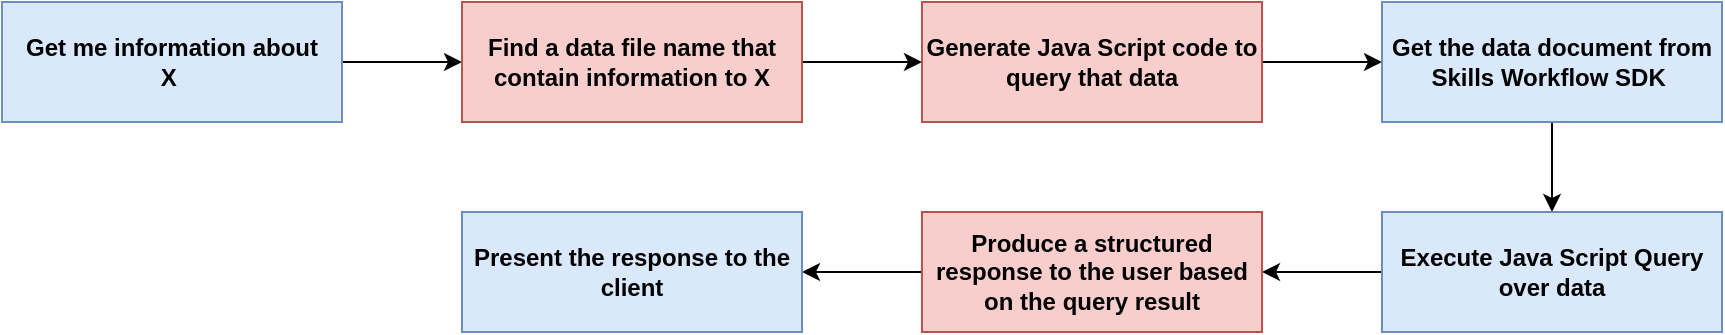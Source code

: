 <mxfile version="24.7.17" pages="6">
  <diagram id="kO1_ZxksujPkiBcmHubq" name="ToExport">
    <mxGraphModel dx="-119" dy="663" grid="1" gridSize="10" guides="1" tooltips="1" connect="1" arrows="1" fold="1" page="1" pageScale="1" pageWidth="1169" pageHeight="827" math="0" shadow="0">
      <root>
        <mxCell id="0" />
        <mxCell id="1" parent="0" />
        <mxCell id="sDS1mrrT6Jp-ATWv0vmy-1" style="edgeStyle=orthogonalEdgeStyle;rounded=0;orthogonalLoop=1;jettySize=auto;html=1;exitX=1;exitY=0.5;exitDx=0;exitDy=0;entryX=0;entryY=0.5;entryDx=0;entryDy=0;" parent="1" source="sDS1mrrT6Jp-ATWv0vmy-2" target="sDS1mrrT6Jp-ATWv0vmy-4" edge="1">
          <mxGeometry relative="1" as="geometry" />
        </mxCell>
        <mxCell id="sDS1mrrT6Jp-ATWv0vmy-2" value="&lt;b&gt;Get me information about&lt;/b&gt;&lt;div&gt;&lt;b&gt;X&amp;nbsp;&lt;/b&gt;&lt;/div&gt;" style="rounded=0;whiteSpace=wrap;html=1;fillColor=#dae8fc;strokeColor=#6c8ebf;" parent="1" vertex="1">
          <mxGeometry x="1280" y="310" width="170" height="60" as="geometry" />
        </mxCell>
        <mxCell id="sDS1mrrT6Jp-ATWv0vmy-3" style="edgeStyle=orthogonalEdgeStyle;rounded=0;orthogonalLoop=1;jettySize=auto;html=1;exitX=1;exitY=0.5;exitDx=0;exitDy=0;entryX=0;entryY=0.5;entryDx=0;entryDy=0;" parent="1" source="sDS1mrrT6Jp-ATWv0vmy-4" target="sDS1mrrT6Jp-ATWv0vmy-6" edge="1">
          <mxGeometry relative="1" as="geometry" />
        </mxCell>
        <mxCell id="sDS1mrrT6Jp-ATWv0vmy-4" value="&lt;b&gt;Find a data file name that contain information to X&lt;/b&gt;" style="rounded=0;whiteSpace=wrap;html=1;fillColor=#f8cecc;strokeColor=#b85450;" parent="1" vertex="1">
          <mxGeometry x="1510" y="310" width="170" height="60" as="geometry" />
        </mxCell>
        <mxCell id="sDS1mrrT6Jp-ATWv0vmy-5" style="edgeStyle=orthogonalEdgeStyle;rounded=0;orthogonalLoop=1;jettySize=auto;html=1;exitX=1;exitY=0.5;exitDx=0;exitDy=0;entryX=0;entryY=0.5;entryDx=0;entryDy=0;" parent="1" source="sDS1mrrT6Jp-ATWv0vmy-6" target="sDS1mrrT6Jp-ATWv0vmy-8" edge="1">
          <mxGeometry relative="1" as="geometry" />
        </mxCell>
        <mxCell id="sDS1mrrT6Jp-ATWv0vmy-6" value="&lt;b&gt;Generate Java Script code to query that data&lt;/b&gt;" style="rounded=0;whiteSpace=wrap;html=1;fillColor=#f8cecc;strokeColor=#b85450;" parent="1" vertex="1">
          <mxGeometry x="1740" y="310" width="170" height="60" as="geometry" />
        </mxCell>
        <mxCell id="sDS1mrrT6Jp-ATWv0vmy-7" style="edgeStyle=orthogonalEdgeStyle;rounded=0;orthogonalLoop=1;jettySize=auto;html=1;exitX=0.5;exitY=1;exitDx=0;exitDy=0;entryX=0.5;entryY=0;entryDx=0;entryDy=0;" parent="1" source="sDS1mrrT6Jp-ATWv0vmy-8" target="sDS1mrrT6Jp-ATWv0vmy-10" edge="1">
          <mxGeometry relative="1" as="geometry" />
        </mxCell>
        <mxCell id="sDS1mrrT6Jp-ATWv0vmy-8" value="&lt;b&gt;Get the data document from&lt;br&gt;&lt;/b&gt;&lt;div&gt;&lt;b style=&quot;background-color: initial;&quot;&gt;Skills Workflow SDK&lt;/b&gt;&lt;b&gt;&amp;nbsp;&lt;/b&gt;&lt;/div&gt;" style="rounded=0;whiteSpace=wrap;html=1;fillColor=#dae8fc;strokeColor=#6c8ebf;" parent="1" vertex="1">
          <mxGeometry x="1970" y="310" width="170" height="60" as="geometry" />
        </mxCell>
        <mxCell id="sDS1mrrT6Jp-ATWv0vmy-9" style="edgeStyle=orthogonalEdgeStyle;rounded=0;orthogonalLoop=1;jettySize=auto;html=1;exitX=0;exitY=0.5;exitDx=0;exitDy=0;entryX=1;entryY=0.5;entryDx=0;entryDy=0;" parent="1" source="sDS1mrrT6Jp-ATWv0vmy-10" target="sDS1mrrT6Jp-ATWv0vmy-12" edge="1">
          <mxGeometry relative="1" as="geometry" />
        </mxCell>
        <mxCell id="sDS1mrrT6Jp-ATWv0vmy-10" value="&lt;b&gt;Execute Java Script Query over data&lt;/b&gt;" style="rounded=0;whiteSpace=wrap;html=1;fillColor=#dae8fc;strokeColor=#6c8ebf;" parent="1" vertex="1">
          <mxGeometry x="1970" y="415" width="170" height="60" as="geometry" />
        </mxCell>
        <mxCell id="sDS1mrrT6Jp-ATWv0vmy-11" style="edgeStyle=orthogonalEdgeStyle;rounded=0;orthogonalLoop=1;jettySize=auto;html=1;exitX=0;exitY=0.5;exitDx=0;exitDy=0;entryX=1;entryY=0.5;entryDx=0;entryDy=0;" parent="1" source="sDS1mrrT6Jp-ATWv0vmy-12" target="sDS1mrrT6Jp-ATWv0vmy-13" edge="1">
          <mxGeometry relative="1" as="geometry" />
        </mxCell>
        <mxCell id="sDS1mrrT6Jp-ATWv0vmy-12" value="&lt;b&gt;Produce a structured response to the user based on the query result&lt;/b&gt;" style="rounded=0;whiteSpace=wrap;html=1;fillColor=#f8cecc;strokeColor=#b85450;" parent="1" vertex="1">
          <mxGeometry x="1740" y="415" width="170" height="60" as="geometry" />
        </mxCell>
        <mxCell id="sDS1mrrT6Jp-ATWv0vmy-13" value="&lt;b&gt;Present the response to the client&lt;/b&gt;" style="rounded=0;whiteSpace=wrap;html=1;fillColor=#dae8fc;strokeColor=#6c8ebf;" parent="1" vertex="1">
          <mxGeometry x="1510" y="415" width="170" height="60" as="geometry" />
        </mxCell>
      </root>
    </mxGraphModel>
  </diagram>
  <diagram id="4S9x2zkchByy4kUVtS-u" name="SW-architecture">
    <mxGraphModel dx="1434" dy="878" grid="1" gridSize="10" guides="1" tooltips="1" connect="1" arrows="1" fold="1" page="1" pageScale="1" pageWidth="1169" pageHeight="827" math="0" shadow="0">
      <root>
        <mxCell id="0" />
        <mxCell id="1" parent="0" />
        <mxCell id="4vQZIJDoXUxB37S6QUUU-1" value="Marketplace" style="rounded=0;whiteSpace=wrap;html=1;fillColor=#e1d5e7;strokeColor=#9673a6;" parent="1" vertex="1">
          <mxGeometry x="130" y="95" width="190" height="80" as="geometry" />
        </mxCell>
        <mxCell id="4vQZIJDoXUxB37S6QUUU-2" value="&lt;b&gt;Contains:&lt;/b&gt;&lt;div&gt;- Workspaces&lt;/div&gt;&lt;div&gt;- Reports&lt;/div&gt;&lt;div&gt;- Panels&lt;/div&gt;&lt;div&gt;- Automations&lt;/div&gt;" style="text;html=1;align=left;verticalAlign=middle;resizable=0;points=[];autosize=1;strokeColor=none;fillColor=none;" parent="1" vertex="1">
          <mxGeometry x="330" y="90" width="100" height="90" as="geometry" />
        </mxCell>
        <mxCell id="4vQZIJDoXUxB37S6QUUU-3" value="Analytics container app" style="ellipse;whiteSpace=wrap;html=1;fillColor=#dae8fc;strokeColor=#6c8ebf;" parent="1" vertex="1">
          <mxGeometry x="550" y="65" width="230" height="60" as="geometry" />
        </mxCell>
        <mxCell id="4vQZIJDoXUxB37S6QUUU-4" value="Automation container app" style="ellipse;whiteSpace=wrap;html=1;fillColor=#dae8fc;strokeColor=#6c8ebf;" parent="1" vertex="1">
          <mxGeometry x="550" y="160" width="230" height="60" as="geometry" />
        </mxCell>
        <mxCell id="4vQZIJDoXUxB37S6QUUU-5" value="File system container app" style="ellipse;whiteSpace=wrap;html=1;fillColor=#dae8fc;strokeColor=#6c8ebf;" parent="1" vertex="1">
          <mxGeometry x="550" y="260" width="230" height="60" as="geometry" />
        </mxCell>
        <mxCell id="4vQZIJDoXUxB37S6QUUU-6" value="State Storing container app" style="ellipse;whiteSpace=wrap;html=1;fillColor=#dae8fc;strokeColor=#6c8ebf;" parent="1" vertex="1">
          <mxGeometry x="550" y="360" width="230" height="60" as="geometry" />
        </mxCell>
        <mxCell id="4vQZIJDoXUxB37S6QUUU-7" value="API Gateway" style="rounded=0;whiteSpace=wrap;html=1;fillColor=#ffe6cc;strokeColor=#d79b00;" parent="1" vertex="1">
          <mxGeometry x="280" y="230" width="120" height="60" as="geometry" />
        </mxCell>
        <mxCell id="4vQZIJDoXUxB37S6QUUU-8" value="SDK" style="rounded=0;whiteSpace=wrap;html=1;fillColor=#ffe6cc;strokeColor=#d79b00;" parent="1" vertex="1">
          <mxGeometry x="280" y="330" width="120" height="60" as="geometry" />
        </mxCell>
        <mxCell id="4vQZIJDoXUxB37S6QUUU-9" value="Shell UI" style="rounded=0;whiteSpace=wrap;html=1;fillColor=#ffe6cc;strokeColor=#d79b00;" parent="1" vertex="1">
          <mxGeometry x="100" y="280" width="120" height="60" as="geometry" />
        </mxCell>
        <mxCell id="4vQZIJDoXUxB37S6QUUU-10" value="" style="endArrow=classic;html=1;rounded=0;entryX=0;entryY=0.5;entryDx=0;entryDy=0;exitX=1;exitY=0.5;exitDx=0;exitDy=0;" parent="1" source="4vQZIJDoXUxB37S6QUUU-9" target="4vQZIJDoXUxB37S6QUUU-7" edge="1">
          <mxGeometry width="50" height="50" relative="1" as="geometry">
            <mxPoint x="210" y="540" as="sourcePoint" />
            <mxPoint x="260" y="490" as="targetPoint" />
          </mxGeometry>
        </mxCell>
        <mxCell id="4vQZIJDoXUxB37S6QUUU-11" value="" style="endArrow=classic;html=1;rounded=0;entryX=0;entryY=0.5;entryDx=0;entryDy=0;exitX=1;exitY=0.5;exitDx=0;exitDy=0;" parent="1" source="4vQZIJDoXUxB37S6QUUU-9" target="4vQZIJDoXUxB37S6QUUU-8" edge="1">
          <mxGeometry width="50" height="50" relative="1" as="geometry">
            <mxPoint x="270" y="320" as="sourcePoint" />
            <mxPoint x="385" y="130" as="targetPoint" />
          </mxGeometry>
        </mxCell>
        <mxCell id="4vQZIJDoXUxB37S6QUUU-12" value="" style="endArrow=classic;html=1;rounded=0;exitX=0;exitY=0.5;exitDx=0;exitDy=0;entryX=1;entryY=0.25;entryDx=0;entryDy=0;" parent="1" source="4vQZIJDoXUxB37S6QUUU-3" target="4vQZIJDoXUxB37S6QUUU-7" edge="1">
          <mxGeometry width="50" height="50" relative="1" as="geometry">
            <mxPoint x="370" y="180" as="sourcePoint" />
            <mxPoint x="440" y="320" as="targetPoint" />
          </mxGeometry>
        </mxCell>
        <mxCell id="4vQZIJDoXUxB37S6QUUU-13" value="" style="endArrow=classic;html=1;rounded=0;exitX=0;exitY=0.5;exitDx=0;exitDy=0;entryX=1.003;entryY=0.414;entryDx=0;entryDy=0;entryPerimeter=0;" parent="1" source="4vQZIJDoXUxB37S6QUUU-4" target="4vQZIJDoXUxB37S6QUUU-7" edge="1">
          <mxGeometry width="50" height="50" relative="1" as="geometry">
            <mxPoint x="570" y="200" as="sourcePoint" />
            <mxPoint x="410" y="270" as="targetPoint" />
          </mxGeometry>
        </mxCell>
        <mxCell id="4vQZIJDoXUxB37S6QUUU-14" value="" style="endArrow=classic;html=1;rounded=0;exitX=0;exitY=0.5;exitDx=0;exitDy=0;entryX=1.003;entryY=0.608;entryDx=0;entryDy=0;entryPerimeter=0;" parent="1" source="4vQZIJDoXUxB37S6QUUU-5" target="4vQZIJDoXUxB37S6QUUU-7" edge="1">
          <mxGeometry width="50" height="50" relative="1" as="geometry">
            <mxPoint x="580" y="210" as="sourcePoint" />
            <mxPoint x="420" y="280" as="targetPoint" />
          </mxGeometry>
        </mxCell>
        <mxCell id="4vQZIJDoXUxB37S6QUUU-15" value="" style="endArrow=classic;html=1;rounded=0;exitX=0;exitY=0.5;exitDx=0;exitDy=0;entryX=1;entryY=0.75;entryDx=0;entryDy=0;" parent="1" source="4vQZIJDoXUxB37S6QUUU-6" target="4vQZIJDoXUxB37S6QUUU-7" edge="1">
          <mxGeometry width="50" height="50" relative="1" as="geometry">
            <mxPoint x="590" y="220" as="sourcePoint" />
            <mxPoint x="430" y="290" as="targetPoint" />
          </mxGeometry>
        </mxCell>
      </root>
    </mxGraphModel>
  </diagram>
  <diagram id="zu8TxDD1f7eW-QwAZXCa" name="RAG">
    <mxGraphModel dx="1426" dy="988" grid="1" gridSize="10" guides="1" tooltips="1" connect="1" arrows="1" fold="1" page="1" pageScale="1" pageWidth="1169" pageHeight="827" math="0" shadow="0">
      <root>
        <mxCell id="0" />
        <mxCell id="1" parent="0" />
        <mxCell id="82-Wc-1bzGh1URj5h463-1" value="" style="group" parent="1" vertex="1" connectable="0">
          <mxGeometry x="130" y="70" width="880" height="700.0" as="geometry" />
        </mxCell>
        <mxCell id="82-Wc-1bzGh1URj5h463-2" value="&lt;div style=&quot;&quot;&gt;&lt;span style=&quot;font-size: 16px; color: rgb(14, 16, 26); background-color: initial;&quot;&gt;&lt;br&gt;&lt;/span&gt;&lt;/div&gt;&lt;div style=&quot;&quot;&gt;&lt;span style=&quot;font-size: 16px; color: rgb(14, 16, 26); background-color: initial;&quot;&gt;With RRF + Semantic search for optimal results&lt;/span&gt;&lt;br&gt;&lt;ul style=&quot;font-size: 16px;&quot;&gt;&lt;p style=&quot;color: rgb(14, 16, 26); background: transparent; margin-top:0pt; margin-bottom:0pt;&quot;&gt;&lt;/p&gt;&lt;/ul&gt;&lt;/div&gt;" style="shape=note;strokeWidth=2;fontSize=14;size=8;whiteSpace=wrap;html=1;fillColor=#fff2cc;strokeColor=#d6b656;fontColor=#666600;align=center;" parent="82-Wc-1bzGh1URj5h463-1" vertex="1">
          <mxGeometry x="640" y="133.5" width="240" height="53" as="geometry" />
        </mxCell>
        <mxCell id="82-Wc-1bzGh1URj5h463-3" value="&lt;div style=&quot;border-color: var(--border-color); color: rgb(0, 0, 0); font-family: Helvetica; font-style: normal; font-variant-ligatures: normal; font-variant-caps: normal; letter-spacing: normal; orphans: 2; text-indent: 0px; text-transform: none; widows: 2; word-spacing: 0px; -webkit-text-stroke-width: 0px; background-color: rgb(251, 251, 251); text-decoration-thickness: initial; text-decoration-style: initial; text-decoration-color: initial; font-size: 16px;&quot;&gt;&lt;div style=&quot;text-align: left;&quot;&gt;&lt;span style=&quot;font-weight: 400;&quot;&gt;Create &lt;/span&gt;&lt;b&gt;one &lt;/b&gt;index with:&lt;/div&gt;&lt;div style=&quot;text-align: left;&quot;&gt;&lt;b&gt;&amp;nbsp; -&lt;/b&gt;&lt;span style=&quot;font-weight: 400;&quot;&gt; unique ID&lt;/span&gt;&lt;/div&gt;&lt;div style=&quot;text-align: left;&quot;&gt;&lt;b&gt;&amp;nbsp; -&lt;/b&gt; content&lt;/div&gt;&lt;div style=&quot;text-align: left;&quot;&gt;&lt;b&gt;&amp;nbsp; -&lt;/b&gt;&lt;span style=&quot;font-weight: 400;&quot;&gt; content vector&lt;/span&gt;&lt;/div&gt;&lt;/div&gt;" style="rounded=1;whiteSpace=wrap;html=1;" parent="82-Wc-1bzGh1URj5h463-1" vertex="1">
          <mxGeometry x="437.32" y="100" width="173.5" height="120" as="geometry" />
        </mxCell>
        <mxCell id="82-Wc-1bzGh1URj5h463-4" value="&lt;font style=&quot;font-size: 16px;&quot;&gt;User request (query)&lt;/font&gt;" style="rounded=1;whiteSpace=wrap;html=1;" parent="82-Wc-1bzGh1URj5h463-1" vertex="1">
          <mxGeometry x="290" y="510" width="160" height="53" as="geometry" />
        </mxCell>
        <mxCell id="82-Wc-1bzGh1URj5h463-5" value="&lt;font style=&quot;font-size: 16px;&quot;&gt;Cognitive Search&lt;/font&gt;" style="image;aspect=fixed;html=1;points=[];align=center;fontSize=12;image=img/lib/azure2/app_services/Search_Services.svg;" parent="82-Wc-1bzGh1URj5h463-1" vertex="1">
          <mxGeometry x="450.0" y="260" width="148.13" height="107" as="geometry" />
        </mxCell>
        <mxCell id="82-Wc-1bzGh1URj5h463-6" value="&lt;font style=&quot;font-size: 16px;&quot;&gt;Generate embedding for each document in text format, capturing the nuances of its content&lt;/font&gt;" style="rounded=1;whiteSpace=wrap;html=1;" parent="82-Wc-1bzGh1URj5h463-1" vertex="1">
          <mxGeometry x="386.1" width="275.93" height="70" as="geometry" />
        </mxCell>
        <mxCell id="82-Wc-1bzGh1URj5h463-7" value="&lt;font style=&quot;font-size: 16px;&quot;&gt;Generate prompt embedding&lt;/font&gt;" style="rounded=1;whiteSpace=wrap;html=1;" parent="82-Wc-1bzGh1URj5h463-1" vertex="1">
          <mxGeometry x="290" y="430.0" width="160" height="50" as="geometry" />
        </mxCell>
        <mxCell id="82-Wc-1bzGh1URj5h463-8" value="&lt;font style=&quot;font-size: 16px;&quot;&gt;Documents retrieved&lt;/font&gt;" style="rounded=1;whiteSpace=wrap;html=1;" parent="82-Wc-1bzGh1URj5h463-1" vertex="1">
          <mxGeometry x="584.07" y="430" width="160" height="50" as="geometry" />
        </mxCell>
        <mxCell id="82-Wc-1bzGh1URj5h463-9" value="&lt;font style=&quot;font-size: 16px;&quot;&gt;&amp;nbsp;LLM generate a grounded response&amp;nbsp;&lt;/font&gt;" style="rounded=1;whiteSpace=wrap;html=1;" parent="82-Wc-1bzGh1URj5h463-1" vertex="1">
          <mxGeometry x="581.11" y="510" width="165.93" height="53" as="geometry" />
        </mxCell>
        <mxCell id="82-Wc-1bzGh1URj5h463-10" value="&lt;font style=&quot;font-size: 16px;&quot;&gt;Web app&lt;/font&gt;" style="image;aspect=fixed;html=1;points=[];align=center;fontSize=12;image=img/lib/azure2/general/Browser.svg;" parent="82-Wc-1bzGh1URj5h463-1" vertex="1">
          <mxGeometry x="335.31" y="600.0" width="69.38" height="55.5" as="geometry" />
        </mxCell>
        <mxCell id="82-Wc-1bzGh1URj5h463-11" value="" style="endArrow=none;html=1;rounded=0;entryX=0;entryY=0.5;entryDx=0;entryDy=0;entryPerimeter=0;exitX=1;exitY=0.5;exitDx=0;exitDy=0;" parent="82-Wc-1bzGh1URj5h463-1" source="82-Wc-1bzGh1URj5h463-3" target="82-Wc-1bzGh1URj5h463-2" edge="1">
          <mxGeometry width="50" height="50" relative="1" as="geometry">
            <mxPoint x="1023.25" y="360" as="sourcePoint" />
            <mxPoint x="1073.25" y="310" as="targetPoint" />
          </mxGeometry>
        </mxCell>
        <mxCell id="82-Wc-1bzGh1URj5h463-12" value="" style="endArrow=classic;html=1;rounded=0;exitX=1;exitY=0.5;exitDx=0;exitDy=0;entryX=0;entryY=0.5;entryDx=0;entryDy=0;strokeWidth=1;fontSize=4;" parent="82-Wc-1bzGh1URj5h463-1" source="82-Wc-1bzGh1URj5h463-27" target="82-Wc-1bzGh1URj5h463-6" edge="1">
          <mxGeometry width="50" height="50" relative="1" as="geometry">
            <mxPoint x="390" y="90" as="sourcePoint" />
            <mxPoint x="440" y="40" as="targetPoint" />
            <Array as="points">
              <mxPoint x="330" y="237" />
              <mxPoint x="330" y="35" />
            </Array>
          </mxGeometry>
        </mxCell>
        <mxCell id="82-Wc-1bzGh1URj5h463-13" value="" style="endArrow=classic;html=1;rounded=0;exitX=0.5;exitY=1;exitDx=0;exitDy=0;entryX=0.5;entryY=0;entryDx=0;entryDy=0;strokeWidth=1;fontSize=4;" parent="82-Wc-1bzGh1URj5h463-1" source="82-Wc-1bzGh1URj5h463-6" target="82-Wc-1bzGh1URj5h463-3" edge="1">
          <mxGeometry width="50" height="50" relative="1" as="geometry">
            <mxPoint x="328.25" y="-10" as="sourcePoint" />
            <mxPoint x="473.25" y="-10" as="targetPoint" />
          </mxGeometry>
        </mxCell>
        <mxCell id="82-Wc-1bzGh1URj5h463-14" value="" style="endArrow=classic;html=1;rounded=0;exitX=0.5;exitY=1;exitDx=0;exitDy=0;strokeWidth=1;fontSize=4;" parent="82-Wc-1bzGh1URj5h463-1" source="82-Wc-1bzGh1URj5h463-3" target="82-Wc-1bzGh1URj5h463-5" edge="1">
          <mxGeometry width="50" height="50" relative="1" as="geometry">
            <mxPoint x="520" y="20" as="sourcePoint" />
            <mxPoint x="520" y="88" as="targetPoint" />
          </mxGeometry>
        </mxCell>
        <mxCell id="82-Wc-1bzGh1URj5h463-15" value="" style="group" parent="82-Wc-1bzGh1URj5h463-1" vertex="1" connectable="0">
          <mxGeometry x="160" y="590.0" width="75" height="110" as="geometry" />
        </mxCell>
        <mxCell id="82-Wc-1bzGh1URj5h463-16" value="" style="shape=actor;whiteSpace=wrap;html=1;fillColor=#dae8fc;strokeColor=#6c8ebf;strokeWidth=3;movable=1;resizable=1;rotatable=1;deletable=1;editable=1;locked=0;connectable=1;" parent="82-Wc-1bzGh1URj5h463-15" vertex="1">
          <mxGeometry x="6.25" width="62.5" height="73.333" as="geometry" />
        </mxCell>
        <mxCell id="82-Wc-1bzGh1URj5h463-17" value="&lt;font style=&quot;font-size: 16px;&quot;&gt;User&lt;/font&gt;" style="text;html=1;align=center;verticalAlign=middle;whiteSpace=wrap;rounded=0;movable=1;resizable=1;rotatable=1;deletable=1;editable=1;locked=0;connectable=1;" parent="82-Wc-1bzGh1URj5h463-15" vertex="1">
          <mxGeometry y="73.333" width="75" height="36.667" as="geometry" />
        </mxCell>
        <mxCell id="82-Wc-1bzGh1URj5h463-18" value="" style="endArrow=classic;startArrow=classic;html=1;rounded=0;entryX=-0.027;entryY=0.503;entryDx=0;entryDy=0;entryPerimeter=0;exitX=0.9;exitY=0.5;exitDx=0;exitDy=0;exitPerimeter=0;strokeWidth=1;fontSize=4;" parent="82-Wc-1bzGh1URj5h463-1" source="82-Wc-1bzGh1URj5h463-16" target="82-Wc-1bzGh1URj5h463-10" edge="1">
          <mxGeometry width="50" height="50" relative="1" as="geometry">
            <mxPoint x="115" y="583.3" as="sourcePoint" />
            <mxPoint x="165" y="533.3" as="targetPoint" />
          </mxGeometry>
        </mxCell>
        <mxCell id="82-Wc-1bzGh1URj5h463-19" value="" style="endArrow=classic;html=1;rounded=0;entryX=0.5;entryY=1;entryDx=0;entryDy=0;strokeWidth=1;fontSize=4;" parent="82-Wc-1bzGh1URj5h463-1" source="82-Wc-1bzGh1URj5h463-10" target="82-Wc-1bzGh1URj5h463-4" edge="1">
          <mxGeometry width="50" height="50" relative="1" as="geometry">
            <mxPoint x="335" y="693.3" as="sourcePoint" />
            <mxPoint x="385" y="643.3" as="targetPoint" />
          </mxGeometry>
        </mxCell>
        <mxCell id="82-Wc-1bzGh1URj5h463-20" value="" style="endArrow=classic;html=1;rounded=0;exitX=0.5;exitY=0;exitDx=0;exitDy=0;entryX=0.5;entryY=1;entryDx=0;entryDy=0;strokeWidth=1;fontSize=4;" parent="82-Wc-1bzGh1URj5h463-1" source="82-Wc-1bzGh1URj5h463-4" target="82-Wc-1bzGh1URj5h463-7" edge="1">
          <mxGeometry width="50" height="50" relative="1" as="geometry">
            <mxPoint x="440" y="660" as="sourcePoint" />
            <mxPoint x="430" y="480.0" as="targetPoint" />
            <Array as="points" />
          </mxGeometry>
        </mxCell>
        <mxCell id="82-Wc-1bzGh1URj5h463-21" value="" style="endArrow=classic;html=1;rounded=0;exitX=0.5;exitY=0;exitDx=0;exitDy=0;strokeWidth=1;fontSize=4;" parent="82-Wc-1bzGh1URj5h463-1" source="82-Wc-1bzGh1URj5h463-7" target="82-Wc-1bzGh1URj5h463-5" edge="1">
          <mxGeometry width="50" height="50" relative="1" as="geometry">
            <mxPoint x="590" y="600" as="sourcePoint" />
            <mxPoint x="640" y="550" as="targetPoint" />
            <Array as="points">
              <mxPoint x="370" y="370" />
            </Array>
          </mxGeometry>
        </mxCell>
        <mxCell id="82-Wc-1bzGh1URj5h463-22" value="" style="endArrow=classic;html=1;rounded=0;exitX=1;exitY=0.737;exitDx=0;exitDy=0;exitPerimeter=0;strokeWidth=1;fontSize=4;" parent="82-Wc-1bzGh1URj5h463-1" source="82-Wc-1bzGh1URj5h463-5" edge="1">
          <mxGeometry width="50" height="50" relative="1" as="geometry">
            <mxPoint x="380" y="440" as="sourcePoint" />
            <mxPoint x="664" y="430" as="targetPoint" />
            <Array as="points">
              <mxPoint x="664" y="370" />
            </Array>
          </mxGeometry>
        </mxCell>
        <mxCell id="82-Wc-1bzGh1URj5h463-23" value="" style="endArrow=classic;html=1;rounded=0;exitX=0.5;exitY=1;exitDx=0;exitDy=0;entryX=0.5;entryY=0;entryDx=0;entryDy=0;strokeWidth=1;fontSize=4;" parent="82-Wc-1bzGh1URj5h463-1" source="82-Wc-1bzGh1URj5h463-8" target="82-Wc-1bzGh1URj5h463-9" edge="1">
          <mxGeometry width="50" height="50" relative="1" as="geometry">
            <mxPoint x="660" y="680" as="sourcePoint" />
            <mxPoint x="710" y="630" as="targetPoint" />
          </mxGeometry>
        </mxCell>
        <mxCell id="82-Wc-1bzGh1URj5h463-24" value="" style="endArrow=classic;html=1;rounded=0;exitX=1;exitY=0.5;exitDx=0;exitDy=0;entryX=0;entryY=0.5;entryDx=0;entryDy=0;strokeWidth=1;fontSize=4;" parent="82-Wc-1bzGh1URj5h463-1" source="82-Wc-1bzGh1URj5h463-4" target="82-Wc-1bzGh1URj5h463-9" edge="1">
          <mxGeometry width="50" height="50" relative="1" as="geometry">
            <mxPoint x="640" y="750" as="sourcePoint" />
            <mxPoint x="690" y="700" as="targetPoint" />
          </mxGeometry>
        </mxCell>
        <mxCell id="82-Wc-1bzGh1URj5h463-25" value="" style="endArrow=classic;html=1;rounded=0;exitX=0.5;exitY=1;exitDx=0;exitDy=0;entryX=0.932;entryY=0.541;entryDx=0;entryDy=0;entryPerimeter=0;strokeWidth=1;fontSize=4;" parent="82-Wc-1bzGh1URj5h463-1" source="82-Wc-1bzGh1URj5h463-9" target="82-Wc-1bzGh1URj5h463-10" edge="1">
          <mxGeometry width="50" height="50" relative="1" as="geometry">
            <mxPoint x="620" y="680" as="sourcePoint" />
            <mxPoint x="670" y="630" as="targetPoint" />
            <Array as="points">
              <mxPoint x="664" y="630" />
            </Array>
          </mxGeometry>
        </mxCell>
        <mxCell id="82-Wc-1bzGh1URj5h463-26" value="" style="group" parent="82-Wc-1bzGh1URj5h463-1" vertex="1" connectable="0">
          <mxGeometry width="270" height="473" as="geometry" />
        </mxCell>
        <mxCell id="82-Wc-1bzGh1URj5h463-27" value="" style="rounded=1;whiteSpace=wrap;html=1;" parent="82-Wc-1bzGh1URj5h463-26" vertex="1">
          <mxGeometry width="270" height="473" as="geometry" />
        </mxCell>
        <mxCell id="82-Wc-1bzGh1URj5h463-28" value="" style="rounded=1;whiteSpace=wrap;html=1;fillColor=#dae8fc;strokeColor=#6c8ebf;" parent="82-Wc-1bzGh1URj5h463-26" vertex="1">
          <mxGeometry x="130" y="303" width="120" height="130" as="geometry" />
        </mxCell>
        <mxCell id="82-Wc-1bzGh1URj5h463-29" value="&lt;b&gt;&lt;font style=&quot;font-size: 15px;&quot;&gt;Collection 3&lt;/font&gt;&lt;/b&gt;" style="text;html=1;align=center;verticalAlign=middle;whiteSpace=wrap;rounded=0;" parent="82-Wc-1bzGh1URj5h463-26" vertex="1">
          <mxGeometry x="140" y="303" width="100" height="30" as="geometry" />
        </mxCell>
        <mxCell id="82-Wc-1bzGh1URj5h463-30" value="Documents" style="sketch=0;outlineConnect=0;strokeColor=#6c8ebf;fillColor=#dae8fc;dashed=0;verticalLabelPosition=bottom;verticalAlign=top;align=center;html=1;fontSize=12;fontStyle=0;aspect=fixed;shape=mxgraph.aws4.resourceIcon;resIcon=mxgraph.aws4.documents;" parent="82-Wc-1bzGh1URj5h463-26" vertex="1">
          <mxGeometry x="155" y="333" width="70" height="70" as="geometry" />
        </mxCell>
        <mxCell id="82-Wc-1bzGh1URj5h463-31" value="" style="rounded=1;whiteSpace=wrap;html=1;fillColor=#dae8fc;strokeColor=#6c8ebf;" parent="82-Wc-1bzGh1URj5h463-26" vertex="1">
          <mxGeometry x="130" y="23" width="120" height="130" as="geometry" />
        </mxCell>
        <mxCell id="82-Wc-1bzGh1URj5h463-32" value="&lt;b&gt;&lt;font style=&quot;font-size: 15px;&quot;&gt;Collection 1&lt;/font&gt;&lt;/b&gt;" style="text;html=1;align=center;verticalAlign=middle;whiteSpace=wrap;rounded=0;" parent="82-Wc-1bzGh1URj5h463-26" vertex="1">
          <mxGeometry x="140" y="23" width="100" height="30" as="geometry" />
        </mxCell>
        <mxCell id="82-Wc-1bzGh1URj5h463-33" value="Documents" style="sketch=0;outlineConnect=0;strokeColor=#6c8ebf;fillColor=#dae8fc;dashed=0;verticalLabelPosition=bottom;verticalAlign=top;align=center;html=1;fontSize=12;fontStyle=0;aspect=fixed;shape=mxgraph.aws4.resourceIcon;resIcon=mxgraph.aws4.documents;" parent="82-Wc-1bzGh1URj5h463-26" vertex="1">
          <mxGeometry x="155" y="53" width="70" height="70" as="geometry" />
        </mxCell>
        <mxCell id="82-Wc-1bzGh1URj5h463-34" value="" style="rounded=1;whiteSpace=wrap;html=1;fillColor=#dae8fc;strokeColor=#6c8ebf;" parent="82-Wc-1bzGh1URj5h463-26" vertex="1">
          <mxGeometry x="130" y="163" width="120" height="130" as="geometry" />
        </mxCell>
        <mxCell id="82-Wc-1bzGh1URj5h463-35" value="&lt;b&gt;&lt;font style=&quot;font-size: 15px;&quot;&gt;Collection 2&lt;/font&gt;&lt;/b&gt;" style="text;html=1;align=center;verticalAlign=middle;whiteSpace=wrap;rounded=0;" parent="82-Wc-1bzGh1URj5h463-26" vertex="1">
          <mxGeometry x="140" y="163" width="100" height="30" as="geometry" />
        </mxCell>
        <mxCell id="82-Wc-1bzGh1URj5h463-36" value="Documents" style="sketch=0;outlineConnect=0;strokeColor=#6c8ebf;fillColor=#dae8fc;dashed=0;verticalLabelPosition=bottom;verticalAlign=top;align=center;html=1;fontSize=12;fontStyle=0;aspect=fixed;shape=mxgraph.aws4.resourceIcon;resIcon=mxgraph.aws4.documents;" parent="82-Wc-1bzGh1URj5h463-26" vertex="1">
          <mxGeometry x="155" y="193" width="70" height="70" as="geometry" />
        </mxCell>
        <mxCell id="82-Wc-1bzGh1URj5h463-37" value="&lt;b&gt;&lt;font style=&quot;font-size: 18px;&quot;&gt;. . .&lt;/font&gt;&lt;/b&gt;" style="text;html=1;align=center;verticalAlign=middle;whiteSpace=wrap;rounded=0;" parent="82-Wc-1bzGh1URj5h463-26" vertex="1">
          <mxGeometry x="140" y="433" width="100" height="30" as="geometry" />
        </mxCell>
        <mxCell id="82-Wc-1bzGh1URj5h463-38" value="&lt;font style=&quot;font-size: 16px;&quot;&gt;CosmosDB&lt;/font&gt;" style="image;sketch=0;aspect=fixed;html=1;points=[];align=center;fontSize=14;image=img/lib/mscae/CosmosDB.svg;" parent="82-Wc-1bzGh1URj5h463-26" vertex="1">
          <mxGeometry x="20" y="188" width="90" height="90" as="geometry" />
        </mxCell>
        <mxCell id="82-Wc-1bzGh1URj5h463-39" value="" style="group" parent="1" vertex="1" connectable="0">
          <mxGeometry x="150" y="930" width="928.57" height="613.61" as="geometry" />
        </mxCell>
        <mxCell id="82-Wc-1bzGh1URj5h463-40" value="" style="strokeWidth=2;html=1;shape=mxgraph.flowchart.database;whiteSpace=wrap;fillColor=#dae8fc;strokeColor=#6c8ebf;" parent="82-Wc-1bzGh1URj5h463-39" vertex="1">
          <mxGeometry x="383.968" y="206.889" width="132.063" height="170" as="geometry" />
        </mxCell>
        <mxCell id="82-Wc-1bzGh1URj5h463-41" value="" style="endArrow=none;html=1;rounded=0;entryX=0;entryY=0.85;entryDx=0;entryDy=0;entryPerimeter=0;exitX=0.25;exitY=0;exitDx=0;exitDy=0;" parent="82-Wc-1bzGh1URj5h463-39" source="82-Wc-1bzGh1URj5h463-91" target="82-Wc-1bzGh1URj5h463-40" edge="1">
          <mxGeometry width="50" height="50" relative="1" as="geometry">
            <mxPoint x="425.238" y="422.222" as="sourcePoint" />
            <mxPoint x="309.683" y="252.222" as="targetPoint" />
          </mxGeometry>
        </mxCell>
        <mxCell id="82-Wc-1bzGh1URj5h463-42" value="" style="endArrow=none;html=1;rounded=0;exitX=1;exitY=0.85;exitDx=0;exitDy=0;exitPerimeter=0;entryX=0.75;entryY=0;entryDx=0;entryDy=0;" parent="82-Wc-1bzGh1URj5h463-39" source="82-Wc-1bzGh1URj5h463-40" target="82-Wc-1bzGh1URj5h463-91" edge="1">
          <mxGeometry width="50" height="50" relative="1" as="geometry">
            <mxPoint x="441.746" y="441.111" as="sourcePoint" />
            <mxPoint x="474.762" y="422.222" as="targetPoint" />
          </mxGeometry>
        </mxCell>
        <mxCell id="82-Wc-1bzGh1URj5h463-43" value="&lt;font style=&quot;font-size: 16px;&quot;&gt;Vector&lt;/font&gt;&lt;div style=&quot;font-size: 16px;&quot;&gt;&lt;font style=&quot;font-size: 16px;&quot;&gt;DB&lt;/font&gt;&lt;/div&gt;&lt;div style=&quot;font-size: 16px;&quot;&gt;&lt;font style=&quot;font-size: 16px;&quot;&gt;(Index)&lt;/font&gt;&lt;/div&gt;" style="text;html=1;align=center;verticalAlign=middle;whiteSpace=wrap;rounded=0;" parent="82-Wc-1bzGh1URj5h463-39" vertex="1">
          <mxGeometry x="400.476" y="291.889" width="99.048" height="56.667" as="geometry" />
        </mxCell>
        <mxCell id="82-Wc-1bzGh1URj5h463-44" value="" style="group" parent="82-Wc-1bzGh1URj5h463-39" vertex="1" connectable="0">
          <mxGeometry x="202.377" y="36.667" width="495.238" height="113.333" as="geometry" />
        </mxCell>
        <mxCell id="82-Wc-1bzGh1URj5h463-45" value="" style="group;rotation=90;" parent="82-Wc-1bzGh1URj5h463-44" vertex="1" connectable="0">
          <mxGeometry x="33.016" y="-37.778" width="99.048" height="188.889" as="geometry" />
        </mxCell>
        <mxCell id="82-Wc-1bzGh1URj5h463-46" value="" style="rounded=0;whiteSpace=wrap;html=1;rotation=90;" parent="82-Wc-1bzGh1URj5h463-45" vertex="1">
          <mxGeometry x="74.286" y="85" width="99.048" height="18.889" as="geometry" />
        </mxCell>
        <mxCell id="82-Wc-1bzGh1URj5h463-47" value="" style="rounded=0;whiteSpace=wrap;html=1;rotation=90;" parent="82-Wc-1bzGh1URj5h463-45" vertex="1">
          <mxGeometry x="57.778" y="85" width="99.048" height="18.889" as="geometry" />
        </mxCell>
        <mxCell id="82-Wc-1bzGh1URj5h463-48" value="" style="rounded=0;whiteSpace=wrap;html=1;rotation=90;" parent="82-Wc-1bzGh1URj5h463-45" vertex="1">
          <mxGeometry x="41.27" y="85" width="99.048" height="18.889" as="geometry" />
        </mxCell>
        <mxCell id="82-Wc-1bzGh1URj5h463-49" value="" style="rounded=0;whiteSpace=wrap;html=1;rotation=90;" parent="82-Wc-1bzGh1URj5h463-45" vertex="1">
          <mxGeometry x="24.762" y="85" width="99.048" height="18.889" as="geometry" />
        </mxCell>
        <mxCell id="82-Wc-1bzGh1URj5h463-50" value="" style="rounded=0;whiteSpace=wrap;html=1;rotation=90;" parent="82-Wc-1bzGh1URj5h463-45" vertex="1">
          <mxGeometry x="8.254" y="85" width="99.048" height="18.889" as="geometry" />
        </mxCell>
        <mxCell id="82-Wc-1bzGh1URj5h463-51" value="" style="rounded=0;whiteSpace=wrap;html=1;rotation=90;" parent="82-Wc-1bzGh1URj5h463-45" vertex="1">
          <mxGeometry x="-8.254" y="85" width="99.048" height="18.889" as="geometry" />
        </mxCell>
        <mxCell id="82-Wc-1bzGh1URj5h463-52" value="" style="rounded=0;whiteSpace=wrap;html=1;rotation=90;" parent="82-Wc-1bzGh1URj5h463-45" vertex="1">
          <mxGeometry x="-24.762" y="85" width="99.048" height="18.889" as="geometry" />
        </mxCell>
        <mxCell id="82-Wc-1bzGh1URj5h463-53" value="" style="rounded=0;whiteSpace=wrap;html=1;rotation=90;" parent="82-Wc-1bzGh1URj5h463-45" vertex="1">
          <mxGeometry x="-41.27" y="85" width="99.048" height="18.889" as="geometry" />
        </mxCell>
        <mxCell id="82-Wc-1bzGh1URj5h463-54" value="" style="rounded=0;whiteSpace=wrap;html=1;rotation=90;" parent="82-Wc-1bzGh1URj5h463-45" vertex="1">
          <mxGeometry x="-57.778" y="85" width="99.048" height="18.889" as="geometry" />
        </mxCell>
        <mxCell id="82-Wc-1bzGh1URj5h463-55" value="" style="rounded=0;whiteSpace=wrap;html=1;rotation=90;" parent="82-Wc-1bzGh1URj5h463-45" vertex="1">
          <mxGeometry x="-74.286" y="85" width="99.048" height="18.889" as="geometry" />
        </mxCell>
        <mxCell id="82-Wc-1bzGh1URj5h463-56" value="" style="group;rotation=90;" parent="82-Wc-1bzGh1URj5h463-44" vertex="1" connectable="0">
          <mxGeometry x="198.095" y="-37.778" width="99.048" height="188.889" as="geometry" />
        </mxCell>
        <mxCell id="82-Wc-1bzGh1URj5h463-57" value="" style="rounded=0;whiteSpace=wrap;html=1;rotation=90;" parent="82-Wc-1bzGh1URj5h463-56" vertex="1">
          <mxGeometry x="74.286" y="85" width="99.048" height="18.889" as="geometry" />
        </mxCell>
        <mxCell id="82-Wc-1bzGh1URj5h463-58" value="" style="rounded=0;whiteSpace=wrap;html=1;rotation=90;" parent="82-Wc-1bzGh1URj5h463-56" vertex="1">
          <mxGeometry x="57.778" y="85" width="99.048" height="18.889" as="geometry" />
        </mxCell>
        <mxCell id="82-Wc-1bzGh1URj5h463-59" value="" style="rounded=0;whiteSpace=wrap;html=1;rotation=90;" parent="82-Wc-1bzGh1URj5h463-56" vertex="1">
          <mxGeometry x="41.27" y="85" width="99.048" height="18.889" as="geometry" />
        </mxCell>
        <mxCell id="82-Wc-1bzGh1URj5h463-60" value="" style="rounded=0;whiteSpace=wrap;html=1;rotation=90;" parent="82-Wc-1bzGh1URj5h463-56" vertex="1">
          <mxGeometry x="24.762" y="85" width="99.048" height="18.889" as="geometry" />
        </mxCell>
        <mxCell id="82-Wc-1bzGh1URj5h463-61" value="" style="rounded=0;whiteSpace=wrap;html=1;rotation=90;" parent="82-Wc-1bzGh1URj5h463-56" vertex="1">
          <mxGeometry x="8.254" y="85" width="99.048" height="18.889" as="geometry" />
        </mxCell>
        <mxCell id="82-Wc-1bzGh1URj5h463-62" value="" style="rounded=0;whiteSpace=wrap;html=1;rotation=90;" parent="82-Wc-1bzGh1URj5h463-56" vertex="1">
          <mxGeometry x="-8.254" y="85" width="99.048" height="18.889" as="geometry" />
        </mxCell>
        <mxCell id="82-Wc-1bzGh1URj5h463-63" value="" style="rounded=0;whiteSpace=wrap;html=1;rotation=90;" parent="82-Wc-1bzGh1URj5h463-56" vertex="1">
          <mxGeometry x="-24.762" y="85" width="99.048" height="18.889" as="geometry" />
        </mxCell>
        <mxCell id="82-Wc-1bzGh1URj5h463-64" value="" style="rounded=0;whiteSpace=wrap;html=1;rotation=90;" parent="82-Wc-1bzGh1URj5h463-56" vertex="1">
          <mxGeometry x="-41.27" y="85" width="99.048" height="18.889" as="geometry" />
        </mxCell>
        <mxCell id="82-Wc-1bzGh1URj5h463-65" value="" style="rounded=0;whiteSpace=wrap;html=1;rotation=90;" parent="82-Wc-1bzGh1URj5h463-56" vertex="1">
          <mxGeometry x="-57.778" y="85" width="99.048" height="18.889" as="geometry" />
        </mxCell>
        <mxCell id="82-Wc-1bzGh1URj5h463-66" value="" style="rounded=0;whiteSpace=wrap;html=1;rotation=90;" parent="82-Wc-1bzGh1URj5h463-56" vertex="1">
          <mxGeometry x="-74.286" y="85" width="99.048" height="18.889" as="geometry" />
        </mxCell>
        <mxCell id="82-Wc-1bzGh1URj5h463-67" value="" style="group;rotation=90;" parent="82-Wc-1bzGh1URj5h463-44" vertex="1" connectable="0">
          <mxGeometry x="363.175" y="-37.778" width="99.048" height="188.889" as="geometry" />
        </mxCell>
        <mxCell id="82-Wc-1bzGh1URj5h463-68" value="" style="rounded=0;whiteSpace=wrap;html=1;rotation=90;" parent="82-Wc-1bzGh1URj5h463-67" vertex="1">
          <mxGeometry x="74.286" y="85" width="99.048" height="18.889" as="geometry" />
        </mxCell>
        <mxCell id="82-Wc-1bzGh1URj5h463-69" value="" style="rounded=0;whiteSpace=wrap;html=1;rotation=90;" parent="82-Wc-1bzGh1URj5h463-67" vertex="1">
          <mxGeometry x="57.778" y="85" width="99.048" height="18.889" as="geometry" />
        </mxCell>
        <mxCell id="82-Wc-1bzGh1URj5h463-70" value="" style="rounded=0;whiteSpace=wrap;html=1;rotation=90;" parent="82-Wc-1bzGh1URj5h463-67" vertex="1">
          <mxGeometry x="41.27" y="85" width="99.048" height="18.889" as="geometry" />
        </mxCell>
        <mxCell id="82-Wc-1bzGh1URj5h463-71" value="" style="rounded=0;whiteSpace=wrap;html=1;rotation=90;" parent="82-Wc-1bzGh1URj5h463-67" vertex="1">
          <mxGeometry x="24.762" y="85" width="99.048" height="18.889" as="geometry" />
        </mxCell>
        <mxCell id="82-Wc-1bzGh1URj5h463-72" value="" style="rounded=0;whiteSpace=wrap;html=1;rotation=90;" parent="82-Wc-1bzGh1URj5h463-67" vertex="1">
          <mxGeometry x="8.254" y="85" width="99.048" height="18.889" as="geometry" />
        </mxCell>
        <mxCell id="82-Wc-1bzGh1URj5h463-73" value="" style="rounded=0;whiteSpace=wrap;html=1;rotation=90;" parent="82-Wc-1bzGh1URj5h463-67" vertex="1">
          <mxGeometry x="-8.254" y="85" width="99.048" height="18.889" as="geometry" />
        </mxCell>
        <mxCell id="82-Wc-1bzGh1URj5h463-74" value="" style="rounded=0;whiteSpace=wrap;html=1;rotation=90;" parent="82-Wc-1bzGh1URj5h463-67" vertex="1">
          <mxGeometry x="-24.762" y="85" width="99.048" height="18.889" as="geometry" />
        </mxCell>
        <mxCell id="82-Wc-1bzGh1URj5h463-75" value="" style="rounded=0;whiteSpace=wrap;html=1;rotation=90;" parent="82-Wc-1bzGh1URj5h463-67" vertex="1">
          <mxGeometry x="-41.27" y="85" width="99.048" height="18.889" as="geometry" />
        </mxCell>
        <mxCell id="82-Wc-1bzGh1URj5h463-76" value="" style="rounded=0;whiteSpace=wrap;html=1;rotation=90;" parent="82-Wc-1bzGh1URj5h463-67" vertex="1">
          <mxGeometry x="-57.778" y="85" width="99.048" height="18.889" as="geometry" />
        </mxCell>
        <mxCell id="82-Wc-1bzGh1URj5h463-77" value="" style="rounded=0;whiteSpace=wrap;html=1;rotation=90;" parent="82-Wc-1bzGh1URj5h463-67" vertex="1">
          <mxGeometry x="-74.286" y="85" width="99.048" height="18.889" as="geometry" />
        </mxCell>
        <mxCell id="82-Wc-1bzGh1URj5h463-78" value="&lt;font style=&quot;font-size: 16px;&quot;&gt;All Documents embeddings&lt;/font&gt;" style="text;html=1;align=center;verticalAlign=middle;whiteSpace=wrap;rounded=0;" parent="82-Wc-1bzGh1URj5h463-39" vertex="1">
          <mxGeometry x="309.679" width="297.143" height="56.667" as="geometry" />
        </mxCell>
        <mxCell id="82-Wc-1bzGh1URj5h463-79" value="" style="endArrow=none;html=1;rounded=0;entryX=1;entryY=1;entryDx=0;entryDy=0;exitX=0;exitY=0.15;exitDx=0;exitDy=0;exitPerimeter=0;" parent="82-Wc-1bzGh1URj5h463-39" source="82-Wc-1bzGh1URj5h463-40" target="82-Wc-1bzGh1URj5h463-55" edge="1">
          <mxGeometry width="50" height="50" relative="1" as="geometry">
            <mxPoint x="243.651" y="233.333" as="sourcePoint" />
            <mxPoint x="326.19" y="138.889" as="targetPoint" />
          </mxGeometry>
        </mxCell>
        <mxCell id="82-Wc-1bzGh1URj5h463-80" value="" style="endArrow=none;html=1;rounded=0;entryX=1;entryY=0;entryDx=0;entryDy=0;exitX=1;exitY=0.15;exitDx=0;exitDy=0;exitPerimeter=0;" parent="82-Wc-1bzGh1URj5h463-39" source="82-Wc-1bzGh1URj5h463-40" target="82-Wc-1bzGh1URj5h463-68" edge="1">
          <mxGeometry width="50" height="50" relative="1" as="geometry">
            <mxPoint x="400.476" y="252.222" as="sourcePoint" />
            <mxPoint x="227.143" y="138.889" as="targetPoint" />
          </mxGeometry>
        </mxCell>
        <mxCell id="82-Wc-1bzGh1URj5h463-81" value="" style="rounded=0;whiteSpace=wrap;html=1;rotation=0;" parent="82-Wc-1bzGh1URj5h463-39" vertex="1">
          <mxGeometry x="33.016" y="282.444" width="99.048" height="18.889" as="geometry" />
        </mxCell>
        <mxCell id="82-Wc-1bzGh1URj5h463-82" value="&lt;font style=&quot;font-size: 16px;&quot;&gt;Query embedding&lt;/font&gt;" style="text;html=1;align=center;verticalAlign=middle;whiteSpace=wrap;rounded=0;" parent="82-Wc-1bzGh1URj5h463-39" vertex="1">
          <mxGeometry y="235.222" width="165.079" height="56.667" as="geometry" />
        </mxCell>
        <mxCell id="82-Wc-1bzGh1URj5h463-83" value="" style="endArrow=classic;html=1;rounded=0;entryX=0;entryY=0.5;entryDx=0;entryDy=0;entryPerimeter=0;exitX=1;exitY=0.5;exitDx=0;exitDy=0;" parent="82-Wc-1bzGh1URj5h463-39" source="82-Wc-1bzGh1URj5h463-81" target="82-Wc-1bzGh1URj5h463-40" edge="1">
          <mxGeometry width="50" height="50" relative="1" as="geometry">
            <mxPoint x="111.587" y="290" as="sourcePoint" />
            <mxPoint x="375.714" y="291.889" as="targetPoint" />
            <Array as="points" />
          </mxGeometry>
        </mxCell>
        <mxCell id="82-Wc-1bzGh1URj5h463-84" value="&lt;font style=&quot;font-size: 16px;&quot;&gt;Retrieve top 10&lt;/font&gt;" style="edgeLabel;html=1;align=center;verticalAlign=middle;resizable=0;points=[];" parent="82-Wc-1bzGh1URj5h463-83" vertex="1" connectable="0">
          <mxGeometry x="-0.267" y="1" relative="1" as="geometry">
            <mxPoint x="23" y="1" as="offset" />
          </mxGeometry>
        </mxCell>
        <mxCell id="82-Wc-1bzGh1URj5h463-85" value="" style="endArrow=oval;html=1;rounded=0;exitX=0;exitY=0;exitDx=130;exitDy=25.5;exitPerimeter=0;endFill=1;" parent="82-Wc-1bzGh1URj5h463-39" source="82-Wc-1bzGh1URj5h463-86" edge="1">
          <mxGeometry width="50" height="50" relative="1" as="geometry">
            <mxPoint x="177.619" y="441.111" as="sourcePoint" />
            <mxPoint x="450.0" y="403.333" as="targetPoint" />
          </mxGeometry>
        </mxCell>
        <mxCell id="82-Wc-1bzGh1URj5h463-86" value="&lt;div style=&quot;&quot;&gt;&lt;br&gt;&lt;/div&gt;&lt;div style=&quot;&quot;&gt;&lt;font color=&quot;#000000&quot; style=&quot;font-size: 16px;&quot;&gt;Calculate proximity to get similarity&lt;/font&gt;&lt;/div&gt;&lt;div style=&quot;&quot;&gt;&lt;ul style=&quot;font-size: 16px;&quot;&gt;&lt;p style=&quot;color: rgb(14, 16, 26); background: transparent; margin-top:0pt; margin-bottom:0pt;&quot;&gt;&lt;/p&gt;&lt;/ul&gt;&lt;/div&gt;" style="shape=note;strokeWidth=2;fontSize=14;size=8;whiteSpace=wrap;html=1;fillColor=#fff2cc;strokeColor=#d6b656;fontColor=#666600;align=center;" parent="82-Wc-1bzGh1URj5h463-39" vertex="1">
          <mxGeometry x="160" y="376.89" width="173.17" height="53.44" as="geometry" />
        </mxCell>
        <mxCell id="82-Wc-1bzGh1URj5h463-87" value="" style="endArrow=none;html=1;rounded=0;entryX=1;entryY=0.25;entryDx=0;entryDy=0;exitX=0;exitY=0.25;exitDx=0;exitDy=0;" parent="82-Wc-1bzGh1URj5h463-39" source="82-Wc-1bzGh1URj5h463-89" target="82-Wc-1bzGh1URj5h463-91" edge="1">
          <mxGeometry width="50" height="50" relative="1" as="geometry">
            <mxPoint x="661.655" y="500.277" as="sourcePoint" />
            <mxPoint x="623.333" y="670.277" as="targetPoint" />
          </mxGeometry>
        </mxCell>
        <mxCell id="82-Wc-1bzGh1URj5h463-88" value="" style="endArrow=none;html=1;rounded=0;entryX=1;entryY=1;entryDx=0;entryDy=0;exitX=0;exitY=0.75;exitDx=0;exitDy=0;" parent="82-Wc-1bzGh1URj5h463-39" source="82-Wc-1bzGh1URj5h463-89" target="82-Wc-1bzGh1URj5h463-100" edge="1">
          <mxGeometry width="50" height="50" relative="1" as="geometry">
            <mxPoint x="615.079" y="556.943" as="sourcePoint" />
            <mxPoint x="516.032" y="449.277" as="targetPoint" />
          </mxGeometry>
        </mxCell>
        <mxCell id="82-Wc-1bzGh1URj5h463-89" value="&lt;font style=&quot;font-size: 16px;&quot;&gt;Semantic reranker&lt;/font&gt;" style="shape=hexagon;perimeter=hexagonPerimeter2;whiteSpace=wrap;html=1;fixedSize=1;fillColor=#f8cecc;strokeColor=#b85450;" parent="82-Wc-1bzGh1URj5h463-39" vertex="1">
          <mxGeometry x="598.571" y="481.388" width="156.825" height="66.111" as="geometry" />
        </mxCell>
        <mxCell id="82-Wc-1bzGh1URj5h463-90" value="" style="group" parent="82-Wc-1bzGh1URj5h463-39" vertex="1" connectable="0">
          <mxGeometry x="400.476" y="424.721" width="99.048" height="188.889" as="geometry" />
        </mxCell>
        <mxCell id="82-Wc-1bzGh1URj5h463-91" value="" style="rounded=0;whiteSpace=wrap;html=1;fillColor=#d5e8d4;strokeColor=#82b366;" parent="82-Wc-1bzGh1URj5h463-90" vertex="1">
          <mxGeometry width="99.048" height="18.889" as="geometry" />
        </mxCell>
        <mxCell id="82-Wc-1bzGh1URj5h463-92" value="" style="rounded=0;whiteSpace=wrap;html=1;fillColor=#d5e8d4;strokeColor=#82b366;" parent="82-Wc-1bzGh1URj5h463-90" vertex="1">
          <mxGeometry y="18.889" width="99.048" height="18.889" as="geometry" />
        </mxCell>
        <mxCell id="82-Wc-1bzGh1URj5h463-93" value="" style="rounded=0;whiteSpace=wrap;html=1;" parent="82-Wc-1bzGh1URj5h463-90" vertex="1">
          <mxGeometry y="37.778" width="99.048" height="18.889" as="geometry" />
        </mxCell>
        <mxCell id="82-Wc-1bzGh1URj5h463-94" value="" style="rounded=0;whiteSpace=wrap;html=1;" parent="82-Wc-1bzGh1URj5h463-90" vertex="1">
          <mxGeometry y="56.667" width="99.048" height="18.889" as="geometry" />
        </mxCell>
        <mxCell id="82-Wc-1bzGh1URj5h463-95" value="" style="rounded=0;whiteSpace=wrap;html=1;fillColor=#d5e8d4;strokeColor=#82b366;" parent="82-Wc-1bzGh1URj5h463-90" vertex="1">
          <mxGeometry y="75.556" width="99.048" height="18.889" as="geometry" />
        </mxCell>
        <mxCell id="82-Wc-1bzGh1URj5h463-96" value="" style="rounded=0;whiteSpace=wrap;html=1;" parent="82-Wc-1bzGh1URj5h463-90" vertex="1">
          <mxGeometry y="94.444" width="99.048" height="18.889" as="geometry" />
        </mxCell>
        <mxCell id="82-Wc-1bzGh1URj5h463-97" value="" style="rounded=0;whiteSpace=wrap;html=1;" parent="82-Wc-1bzGh1URj5h463-90" vertex="1">
          <mxGeometry y="113.333" width="99.048" height="18.889" as="geometry" />
        </mxCell>
        <mxCell id="82-Wc-1bzGh1URj5h463-98" value="" style="rounded=0;whiteSpace=wrap;html=1;" parent="82-Wc-1bzGh1URj5h463-90" vertex="1">
          <mxGeometry y="132.222" width="99.048" height="18.889" as="geometry" />
        </mxCell>
        <mxCell id="82-Wc-1bzGh1URj5h463-99" value="" style="rounded=0;whiteSpace=wrap;html=1;fillColor=#d5e8d4;strokeColor=#82b366;" parent="82-Wc-1bzGh1URj5h463-90" vertex="1">
          <mxGeometry y="151.111" width="99.048" height="18.889" as="geometry" />
        </mxCell>
        <mxCell id="82-Wc-1bzGh1URj5h463-100" value="" style="rounded=0;whiteSpace=wrap;html=1;" parent="82-Wc-1bzGh1URj5h463-90" vertex="1">
          <mxGeometry y="170" width="99.048" height="18.889" as="geometry" />
        </mxCell>
        <mxCell id="82-Wc-1bzGh1URj5h463-101" value="" style="group" parent="82-Wc-1bzGh1URj5h463-39" vertex="1" connectable="0">
          <mxGeometry x="814.76" y="419.999" width="99.048" height="188.889" as="geometry" />
        </mxCell>
        <mxCell id="82-Wc-1bzGh1URj5h463-102" value="" style="rounded=0;whiteSpace=wrap;html=1;fillColor=#d5e8d4;strokeColor=#82b366;" parent="82-Wc-1bzGh1URj5h463-101" vertex="1">
          <mxGeometry width="99.048" height="18.889" as="geometry" />
        </mxCell>
        <mxCell id="82-Wc-1bzGh1URj5h463-103" value="" style="rounded=0;whiteSpace=wrap;html=1;fillColor=#d5e8d4;strokeColor=#82b366;" parent="82-Wc-1bzGh1URj5h463-101" vertex="1">
          <mxGeometry y="18.889" width="99.048" height="18.889" as="geometry" />
        </mxCell>
        <mxCell id="82-Wc-1bzGh1URj5h463-104" value="" style="rounded=0;whiteSpace=wrap;html=1;fillColor=#d5e8d4;strokeColor=#82b366;" parent="82-Wc-1bzGh1URj5h463-101" vertex="1">
          <mxGeometry y="37.778" width="99.048" height="18.889" as="geometry" />
        </mxCell>
        <mxCell id="82-Wc-1bzGh1URj5h463-105" value="" style="rounded=0;whiteSpace=wrap;html=1;" parent="82-Wc-1bzGh1URj5h463-101" vertex="1">
          <mxGeometry y="56.667" width="99.048" height="18.889" as="geometry" />
        </mxCell>
        <mxCell id="82-Wc-1bzGh1URj5h463-106" value="" style="rounded=0;whiteSpace=wrap;html=1;fillColor=#d5e8d4;strokeColor=#82b366;" parent="82-Wc-1bzGh1URj5h463-101" vertex="1">
          <mxGeometry y="75.556" width="99.048" height="18.889" as="geometry" />
        </mxCell>
        <mxCell id="82-Wc-1bzGh1URj5h463-107" value="" style="rounded=0;whiteSpace=wrap;html=1;" parent="82-Wc-1bzGh1URj5h463-101" vertex="1">
          <mxGeometry y="94.444" width="99.048" height="18.889" as="geometry" />
        </mxCell>
        <mxCell id="82-Wc-1bzGh1URj5h463-108" value="" style="rounded=0;whiteSpace=wrap;html=1;" parent="82-Wc-1bzGh1URj5h463-101" vertex="1">
          <mxGeometry y="113.333" width="99.048" height="18.889" as="geometry" />
        </mxCell>
        <mxCell id="82-Wc-1bzGh1URj5h463-109" value="" style="rounded=0;whiteSpace=wrap;html=1;" parent="82-Wc-1bzGh1URj5h463-101" vertex="1">
          <mxGeometry y="132.222" width="99.048" height="18.889" as="geometry" />
        </mxCell>
        <mxCell id="82-Wc-1bzGh1URj5h463-110" value="" style="rounded=0;whiteSpace=wrap;html=1;" parent="82-Wc-1bzGh1URj5h463-101" vertex="1">
          <mxGeometry y="151.111" width="99.048" height="18.889" as="geometry" />
        </mxCell>
        <mxCell id="82-Wc-1bzGh1URj5h463-111" value="" style="rounded=0;whiteSpace=wrap;html=1;" parent="82-Wc-1bzGh1URj5h463-101" vertex="1">
          <mxGeometry y="170" width="99.048" height="18.889" as="geometry" />
        </mxCell>
        <mxCell id="82-Wc-1bzGh1URj5h463-112" value="" style="endArrow=classic;html=1;rounded=0;exitX=1;exitY=0.5;exitDx=0;exitDy=0;entryX=0;entryY=1;entryDx=0;entryDy=0;" parent="82-Wc-1bzGh1URj5h463-39" source="82-Wc-1bzGh1URj5h463-89" target="82-Wc-1bzGh1URj5h463-106" edge="1">
          <mxGeometry width="50" height="50" relative="1" as="geometry">
            <mxPoint x="788.413" y="513.499" as="sourcePoint" />
            <mxPoint x="903.968" y="513.499" as="targetPoint" />
          </mxGeometry>
        </mxCell>
        <mxCell id="82-Wc-1bzGh1URj5h463-113" value="&lt;b&gt;&lt;font style=&quot;font-size: 16px;&quot;&gt;LLM&lt;/font&gt;&lt;/b&gt;" style="rounded=1;whiteSpace=wrap;html=1;fillColor=#ffe6cc;strokeColor=#d79b00;" parent="82-Wc-1bzGh1URj5h463-39" vertex="1">
          <mxGeometry x="800" y="291.89" width="128.57" height="47.78" as="geometry" />
        </mxCell>
        <mxCell id="82-Wc-1bzGh1URj5h463-114" value="" style="endArrow=classic;html=1;rounded=0;exitX=0.5;exitY=0;exitDx=0;exitDy=0;entryX=0.5;entryY=1;entryDx=0;entryDy=0;" parent="82-Wc-1bzGh1URj5h463-39" source="82-Wc-1bzGh1URj5h463-102" target="82-Wc-1bzGh1URj5h463-113" edge="1">
          <mxGeometry width="50" height="50" relative="1" as="geometry">
            <mxPoint x="690.951" y="348.556" as="sourcePoint" />
            <mxPoint x="955.078" y="350.444" as="targetPoint" />
            <Array as="points" />
          </mxGeometry>
        </mxCell>
        <mxCell id="82-Wc-1bzGh1URj5h463-115" value="Fed top 5" style="edgeLabel;html=1;align=center;verticalAlign=middle;resizable=0;points=[];fontSize=16;" parent="82-Wc-1bzGh1URj5h463-114" vertex="1" connectable="0">
          <mxGeometry x="-0.267" y="1" relative="1" as="geometry">
            <mxPoint x="1" y="-6" as="offset" />
          </mxGeometry>
        </mxCell>
      </root>
    </mxGraphModel>
  </diagram>
  <diagram id="qKfCeaP5oaS-2yQXC-OI" name="SK-architecture">
    <mxGraphModel dx="2206" dy="1351" grid="1" gridSize="10" guides="1" tooltips="1" connect="1" arrows="1" fold="1" page="1" pageScale="1" pageWidth="1169" pageHeight="827" math="0" shadow="0">
      <root>
        <mxCell id="0" />
        <mxCell id="1" parent="0" />
        <mxCell id="TTigbZl_ATqOq3Bu2jF0-39" value="" style="rounded=0;whiteSpace=wrap;html=1;" parent="1" vertex="1">
          <mxGeometry x="120" y="3230" width="20" height="540" as="geometry" />
        </mxCell>
        <mxCell id="Vk38CP9cMFJ1v86w6_Kq-49" value="" style="endArrow=none;html=1;rounded=0;entryX=0.5;entryY=1;entryDx=0;entryDy=0;exitX=0.5;exitY=0;exitDx=0;exitDy=0;" parent="1" source="Vk38CP9cMFJ1v86w6_Kq-37" target="Vk38CP9cMFJ1v86w6_Kq-46" edge="1">
          <mxGeometry width="50" height="50" relative="1" as="geometry">
            <mxPoint x="430" y="1505" as="sourcePoint" />
            <mxPoint x="420" y="1430" as="targetPoint" />
          </mxGeometry>
        </mxCell>
        <mxCell id="Vk38CP9cMFJ1v86w6_Kq-48" value="" style="endArrow=none;html=1;rounded=0;entryX=0.5;entryY=1;entryDx=0;entryDy=0;exitX=0.5;exitY=0;exitDx=0;exitDy=0;" parent="1" source="Vk38CP9cMFJ1v86w6_Kq-38" target="Vk38CP9cMFJ1v86w6_Kq-45" edge="1">
          <mxGeometry width="50" height="50" relative="1" as="geometry">
            <mxPoint x="800" y="1430" as="sourcePoint" />
            <mxPoint x="799.29" y="1440" as="targetPoint" />
          </mxGeometry>
        </mxCell>
        <mxCell id="Vk38CP9cMFJ1v86w6_Kq-47" value="" style="endArrow=none;html=1;rounded=0;entryX=0.5;entryY=1;entryDx=0;entryDy=0;exitX=0.5;exitY=0;exitDx=0;exitDy=0;" parent="1" source="Vk38CP9cMFJ1v86w6_Kq-27" target="Vk38CP9cMFJ1v86w6_Kq-44" edge="1">
          <mxGeometry width="50" height="50" relative="1" as="geometry">
            <mxPoint x="430" y="1430" as="sourcePoint" />
            <mxPoint x="440" y="1490" as="targetPoint" />
          </mxGeometry>
        </mxCell>
        <mxCell id="jRoFYN52eDrpb9xuNPNs-8" value="" style="rounded=0;whiteSpace=wrap;html=1;" parent="1" vertex="1">
          <mxGeometry x="100" y="280" width="20" height="710" as="geometry" />
        </mxCell>
        <mxCell id="jRoFYN52eDrpb9xuNPNs-1" value="&lt;font style=&quot;font-size: 14px;&quot;&gt;Platform UI&lt;/font&gt;" style="rounded=0;whiteSpace=wrap;html=1;fillColor=#dae8fc;strokeColor=#6c8ebf;fontSize=16;" parent="1" vertex="1">
          <mxGeometry x="50" y="200" width="120" height="60" as="geometry" />
        </mxCell>
        <mxCell id="jRoFYN52eDrpb9xuNPNs-2" value="&lt;font style=&quot;font-size: 14px;&quot;&gt;Assistant Server&lt;/font&gt;" style="rounded=0;whiteSpace=wrap;html=1;fillColor=#dae8fc;strokeColor=#6c8ebf;fontSize=16;" parent="1" vertex="1">
          <mxGeometry x="450" y="200" width="120" height="60" as="geometry" />
        </mxCell>
        <mxCell id="jRoFYN52eDrpb9xuNPNs-3" value="&lt;font style=&quot;font-size: 14px;&quot;&gt;LLM service&lt;/font&gt;" style="rounded=0;whiteSpace=wrap;html=1;fillColor=#dae8fc;strokeColor=#6c8ebf;fontSize=16;" parent="1" vertex="1">
          <mxGeometry x="1120" y="200" width="120" height="60" as="geometry" />
        </mxCell>
        <mxCell id="jRoFYN52eDrpb9xuNPNs-4" value="" style="endArrow=none;html=1;rounded=0;entryX=0.5;entryY=1;entryDx=0;entryDy=0;" parent="1" source="jRoFYN52eDrpb9xuNPNs-8" target="jRoFYN52eDrpb9xuNPNs-1" edge="1">
          <mxGeometry width="50" height="50" relative="1" as="geometry">
            <mxPoint x="110" y="490" as="sourcePoint" />
            <mxPoint x="120" y="340" as="targetPoint" />
          </mxGeometry>
        </mxCell>
        <mxCell id="jRoFYN52eDrpb9xuNPNs-5" value="" style="endArrow=none;html=1;rounded=0;entryX=0.5;entryY=1;entryDx=0;entryDy=0;" parent="1" source="jRoFYN52eDrpb9xuNPNs-12" target="jRoFYN52eDrpb9xuNPNs-2" edge="1">
          <mxGeometry width="50" height="50" relative="1" as="geometry">
            <mxPoint x="510" y="490" as="sourcePoint" />
            <mxPoint x="509.29" y="290" as="targetPoint" />
          </mxGeometry>
        </mxCell>
        <mxCell id="jRoFYN52eDrpb9xuNPNs-6" value="" style="endArrow=none;html=1;rounded=0;entryX=0.5;entryY=1;entryDx=0;entryDy=0;" parent="1" source="jRoFYN52eDrpb9xuNPNs-22" target="jRoFYN52eDrpb9xuNPNs-3" edge="1">
          <mxGeometry width="50" height="50" relative="1" as="geometry">
            <mxPoint x="1180" y="490" as="sourcePoint" />
            <mxPoint x="1010" y="270" as="targetPoint" />
          </mxGeometry>
        </mxCell>
        <mxCell id="jRoFYN52eDrpb9xuNPNs-9" value="" style="endArrow=classic;html=1;rounded=0;endSize=6;startArrow=none;startFill=0;endFill=1;" parent="1" edge="1">
          <mxGeometry width="50" height="50" relative="1" as="geometry">
            <mxPoint x="130" y="300" as="sourcePoint" />
            <mxPoint x="490" y="300" as="targetPoint" />
          </mxGeometry>
        </mxCell>
        <mxCell id="jRoFYN52eDrpb9xuNPNs-10" value="&lt;div style=&quot;text-align: justify;&quot;&gt;IntentHandler(user_input, history, configs)&lt;/div&gt;" style="edgeLabel;html=1;align=center;verticalAlign=middle;resizable=0;points=[];fontSize=12;" parent="jRoFYN52eDrpb9xuNPNs-9" vertex="1" connectable="0">
          <mxGeometry x="0.316" y="3" relative="1" as="geometry">
            <mxPoint x="-62" y="3" as="offset" />
          </mxGeometry>
        </mxCell>
        <mxCell id="jRoFYN52eDrpb9xuNPNs-12" value="" style="rounded=0;whiteSpace=wrap;html=1;" parent="1" vertex="1">
          <mxGeometry x="500" y="280" width="20" height="100" as="geometry" />
        </mxCell>
        <mxCell id="jRoFYN52eDrpb9xuNPNs-22" value="" style="rounded=0;whiteSpace=wrap;html=1;" parent="1" vertex="1">
          <mxGeometry x="1170" y="295" width="20" height="70" as="geometry" />
        </mxCell>
        <mxCell id="jRoFYN52eDrpb9xuNPNs-24" value="" style="endArrow=classic;html=1;rounded=0;dashed=1;" parent="1" edge="1">
          <mxGeometry width="50" height="50" relative="1" as="geometry">
            <mxPoint x="490" y="360" as="sourcePoint" />
            <mxPoint x="130" y="360" as="targetPoint" />
            <Array as="points" />
          </mxGeometry>
        </mxCell>
        <mxCell id="jRoFYN52eDrpb9xuNPNs-25" value="&lt;span style=&quot;color: rgba(0, 0, 0, 0); font-family: monospace; font-size: 0px; text-align: start; background-color: rgb(251, 251, 251);&quot;&gt;%3CmxGraphModel%3E%3Croot%3E%3CmxCell%20id%3D%220%22%2F%3E%3CmxCell%20id%3D%221%22%20parent%3D%220%22%2F%3E%3CmxCell%20id%3D%222%22%20value%3D%22%22%20style%3D%22endArrow%3Dclassic%3Bhtml%3D1%3Brounded%3D0%3BexitX%3D1.186%3BexitY%3D0.141%3BexitDx%3D0%3BexitDy%3D0%3BexitPerimeter%3D0%3BentryX%3D0%3BentryY%3D0.141%3BentryDx%3D0%3BentryDy%3D0%3BentryPerimeter%3D0%3B%22%20edge%3D%221%22%20parent%3D%221%22%3E%3CmxGeometry%20width%3D%2250%22%20height%3D%2250%22%20relative%3D%221%22%20as%3D%22geometry%22%3E%3CmxPoint%20x%3D%22194%22%20y%3D%22707%22%20as%3D%22sourcePoint%22%2F%3E%3CmxPoint%20x%3D%22550%22%20y%3D%22707%22%20as%3D%22targetPoint%22%2F%3E%3C%2FmxGeometry%3E%3C%2FmxCell%3E%3CmxCell%20id%3D%223%22%20value%3D%22%26lt%3Bfont%20style%3D%26quot%3Bfont-size%3A%2014px%3B%26quot%3B%26gt%3BIntentHandlerFetch(prompt)%26lt%3B%2Ffont%26gt%3B%22%20style%3D%22edgeLabel%3Bhtml%3D1%3Balign%3Dcenter%3BverticalAlign%3Dmiddle%3Bresizable%3D0%3Bpoints%3D%5B%5D%3BfontSize%3D12%3B%22%20vertex%3D%221%22%20connectable%3D%220%22%20parent%3D%222%22%3E%3CmxGeometry%20x%3D%220.316%22%20y%3D%223%22%20relative%3D%221%22%20as%3D%22geometry%22%3E%3CmxPoint%20x%3D%22-58%22%20as%3D%22offset%22%2F%3E%3C%2FmxGeometry%3E%3C%2FmxCell%3E%3C%2Froot%3E%3C%2FmxGraphModel%3E&lt;/span&gt;" style="edgeLabel;html=1;align=center;verticalAlign=middle;resizable=0;points=[];fontSize=12;" parent="jRoFYN52eDrpb9xuNPNs-24" vertex="1" connectable="0">
          <mxGeometry x="0.316" y="3" relative="1" as="geometry">
            <mxPoint x="57" as="offset" />
          </mxGeometry>
        </mxCell>
        <mxCell id="jRoFYN52eDrpb9xuNPNs-27" value="&lt;div style=&quot;font-family: Consolas, &amp;quot;Courier New&amp;quot;, monospace; font-size: 14px; line-height: 19px; white-space-collapse: preserve;&quot;&gt;&lt;br&gt;&lt;/div&gt;" style="edgeLabel;html=1;align=center;verticalAlign=middle;resizable=0;points=[];" parent="jRoFYN52eDrpb9xuNPNs-24" vertex="1" connectable="0">
          <mxGeometry x="0.16" y="2" relative="1" as="geometry">
            <mxPoint as="offset" />
          </mxGeometry>
        </mxCell>
        <mxCell id="jRoFYN52eDrpb9xuNPNs-28" value="&lt;div style=&quot;text-align: justify;&quot;&gt;&lt;span style=&quot;font-size: 12px;&quot;&gt;intents =&amp;nbsp;&lt;/span&gt;&lt;span style=&quot;font-size: 12px;&quot;&gt;IntentHandler&lt;/span&gt;&lt;span style=&quot;font-size: 12px;&quot;&gt;(user_input, history, configs)&amp;nbsp;&lt;/span&gt;&lt;/div&gt;" style="edgeLabel;html=1;align=center;verticalAlign=middle;resizable=0;points=[];" parent="jRoFYN52eDrpb9xuNPNs-24" vertex="1" connectable="0">
          <mxGeometry x="-0.2" y="2" relative="1" as="geometry">
            <mxPoint x="-26" y="-2" as="offset" />
          </mxGeometry>
        </mxCell>
        <mxCell id="Ukvmlc5QFLWbRDrJumVT-2" value="" style="endArrow=classic;html=1;rounded=0;endSize=6;startArrow=none;startFill=0;endFill=1;" parent="1" edge="1">
          <mxGeometry width="50" height="50" relative="1" as="geometry">
            <mxPoint x="530" y="315" as="sourcePoint" />
            <mxPoint x="1160" y="315" as="targetPoint" />
          </mxGeometry>
        </mxCell>
        <mxCell id="Ukvmlc5QFLWbRDrJumVT-3" value="&lt;div style=&quot;text-align: justify;&quot;&gt;GetIntent(user_input, language, choices, history, behavior, user_name, date_time)&lt;/div&gt;" style="edgeLabel;html=1;align=center;verticalAlign=middle;resizable=0;points=[];fontSize=12;" parent="Ukvmlc5QFLWbRDrJumVT-2" vertex="1" connectable="0">
          <mxGeometry x="0.316" y="3" relative="1" as="geometry">
            <mxPoint x="-85" y="3" as="offset" />
          </mxGeometry>
        </mxCell>
        <mxCell id="Ukvmlc5QFLWbRDrJumVT-4" value="" style="endArrow=classic;html=1;rounded=0;dashed=1;" parent="1" edge="1">
          <mxGeometry width="50" height="50" relative="1" as="geometry">
            <mxPoint x="1160" y="344" as="sourcePoint" />
            <mxPoint x="530" y="344" as="targetPoint" />
            <Array as="points" />
          </mxGeometry>
        </mxCell>
        <mxCell id="Ukvmlc5QFLWbRDrJumVT-5" value="&lt;span style=&quot;color: rgba(0, 0, 0, 0); font-family: monospace; font-size: 0px; text-align: start; background-color: rgb(251, 251, 251);&quot;&gt;%3CmxGraphModel%3E%3Croot%3E%3CmxCell%20id%3D%220%22%2F%3E%3CmxCell%20id%3D%221%22%20parent%3D%220%22%2F%3E%3CmxCell%20id%3D%222%22%20value%3D%22%22%20style%3D%22endArrow%3Dclassic%3Bhtml%3D1%3Brounded%3D0%3BexitX%3D1.186%3BexitY%3D0.141%3BexitDx%3D0%3BexitDy%3D0%3BexitPerimeter%3D0%3BentryX%3D0%3BentryY%3D0.141%3BentryDx%3D0%3BentryDy%3D0%3BentryPerimeter%3D0%3B%22%20edge%3D%221%22%20parent%3D%221%22%3E%3CmxGeometry%20width%3D%2250%22%20height%3D%2250%22%20relative%3D%221%22%20as%3D%22geometry%22%3E%3CmxPoint%20x%3D%22194%22%20y%3D%22707%22%20as%3D%22sourcePoint%22%2F%3E%3CmxPoint%20x%3D%22550%22%20y%3D%22707%22%20as%3D%22targetPoint%22%2F%3E%3C%2FmxGeometry%3E%3C%2FmxCell%3E%3CmxCell%20id%3D%223%22%20value%3D%22%26lt%3Bfont%20style%3D%26quot%3Bfont-size%3A%2014px%3B%26quot%3B%26gt%3BIntentHandlerFetch(prompt)%26lt%3B%2Ffont%26gt%3B%22%20style%3D%22edgeLabel%3Bhtml%3D1%3Balign%3Dcenter%3BverticalAlign%3Dmiddle%3Bresizable%3D0%3Bpoints%3D%5B%5D%3BfontSize%3D12%3B%22%20vertex%3D%221%22%20connectable%3D%220%22%20parent%3D%222%22%3E%3CmxGeometry%20x%3D%220.316%22%20y%3D%223%22%20relative%3D%221%22%20as%3D%22geometry%22%3E%3CmxPoint%20x%3D%22-58%22%20as%3D%22offset%22%2F%3E%3C%2FmxGeometry%3E%3C%2FmxCell%3E%3C%2Froot%3E%3C%2FmxGraphModel%3E&lt;/span&gt;" style="edgeLabel;html=1;align=center;verticalAlign=middle;resizable=0;points=[];fontSize=12;" parent="Ukvmlc5QFLWbRDrJumVT-4" vertex="1" connectable="0">
          <mxGeometry x="0.316" y="3" relative="1" as="geometry">
            <mxPoint x="57" as="offset" />
          </mxGeometry>
        </mxCell>
        <mxCell id="Ukvmlc5QFLWbRDrJumVT-6" value="&lt;div style=&quot;font-family: Consolas, &amp;quot;Courier New&amp;quot;, monospace; font-size: 14px; line-height: 19px; white-space-collapse: preserve;&quot;&gt;&lt;br&gt;&lt;/div&gt;" style="edgeLabel;html=1;align=center;verticalAlign=middle;resizable=0;points=[];" parent="Ukvmlc5QFLWbRDrJumVT-4" vertex="1" connectable="0">
          <mxGeometry x="0.16" y="2" relative="1" as="geometry">
            <mxPoint as="offset" />
          </mxGeometry>
        </mxCell>
        <mxCell id="Ukvmlc5QFLWbRDrJumVT-7" value="&lt;div style=&quot;text-align: justify;&quot;&gt;&lt;span style=&quot;font-size: 12px;&quot;&gt;[{intent, assistant, input_en}] =&amp;nbsp;&lt;/span&gt;&lt;span style=&quot;font-size: 12px;&quot;&gt;GetIntent(user_input, language, choices, history, behavior,&amp;nbsp;&lt;/span&gt;&lt;span style=&quot;font-size: 12px;&quot;&gt;user_name&lt;/span&gt;&lt;span style=&quot;font-size: 12px;&quot;&gt;,&amp;nbsp;&lt;/span&gt;&lt;span style=&quot;font-size: 12px;&quot;&gt;date_time&lt;/span&gt;&lt;span style=&quot;font-size: 12px;&quot;&gt;)&lt;/span&gt;&lt;span style=&quot;font-size: 12px;&quot;&gt;&amp;nbsp;&lt;/span&gt;&lt;/div&gt;" style="edgeLabel;html=1;align=center;verticalAlign=middle;resizable=0;points=[];" parent="Ukvmlc5QFLWbRDrJumVT-4" vertex="1" connectable="0">
          <mxGeometry x="-0.2" y="2" relative="1" as="geometry">
            <mxPoint x="-62" y="-6" as="offset" />
          </mxGeometry>
        </mxCell>
        <mxCell id="Ukvmlc5QFLWbRDrJumVT-24" value="" style="endArrow=none;html=1;rounded=0;entryX=0.5;entryY=1;entryDx=0;entryDy=0;" parent="1" edge="1">
          <mxGeometry width="50" height="50" relative="1" as="geometry">
            <mxPoint x="510" y="1020" as="sourcePoint" />
            <mxPoint x="510" y="380" as="targetPoint" />
          </mxGeometry>
        </mxCell>
        <mxCell id="Ukvmlc5QFLWbRDrJumVT-35" value="" style="endArrow=none;html=1;rounded=0;entryX=0.5;entryY=1;entryDx=0;entryDy=0;" parent="1" edge="1">
          <mxGeometry width="50" height="50" relative="1" as="geometry">
            <mxPoint x="1180" y="1020" as="sourcePoint" />
            <mxPoint x="1180" y="365" as="targetPoint" />
          </mxGeometry>
        </mxCell>
        <mxCell id="Ukvmlc5QFLWbRDrJumVT-41" value="alt&amp;nbsp;" style="shape=umlFrame;whiteSpace=wrap;html=1;pointerEvents=0;recursiveResize=0;container=1;collapsible=0;width=60;height=30;" parent="1" vertex="1">
          <mxGeometry x="80" y="430" width="1150" height="320" as="geometry" />
        </mxCell>
        <mxCell id="Ukvmlc5QFLWbRDrJumVT-57" value="loop (for each&amp;nbsp;&lt;span style=&quot;text-align: justify; text-wrap: nowrap; background-color: rgb(255, 255, 255);&quot;&gt;{intent, assistant, input_en}&amp;nbsp;&lt;/span&gt;in intents)" style="shape=umlFrame;whiteSpace=wrap;html=1;pointerEvents=0;recursiveResize=0;container=1;collapsible=0;width=355;height=30;" parent="1" vertex="1">
          <mxGeometry x="70" y="390" width="1170" height="370" as="geometry" />
        </mxCell>
        <mxCell id="Ukvmlc5QFLWbRDrJumVT-52" value="[intent == None]" style="text;html=1;align=center;verticalAlign=middle;resizable=0;points=[];autosize=1;strokeColor=none;fillColor=none;" parent="Ukvmlc5QFLWbRDrJumVT-57" vertex="1">
          <mxGeometry x="70" y="279" width="110" height="30" as="geometry" />
        </mxCell>
        <mxCell id="UkZVfQXSluFymMdg4h4b-1" value="" style="curved=1;endArrow=classic;html=1;rounded=0;" parent="Ukvmlc5QFLWbRDrJumVT-57" edge="1">
          <mxGeometry width="50" height="50" relative="1" as="geometry">
            <mxPoint x="57" y="309" as="sourcePoint" />
            <mxPoint x="62" y="348" as="targetPoint" />
            <Array as="points">
              <mxPoint x="107" y="319" />
            </Array>
          </mxGeometry>
        </mxCell>
        <mxCell id="Ukvmlc5QFLWbRDrJumVT-46" value="" style="line;strokeWidth=1;dashed=1;labelPosition=center;verticalLabelPosition=bottom;align=left;verticalAlign=top;spacingLeft=20;spacingTop=15;html=1;whiteSpace=wrap;" parent="Ukvmlc5QFLWbRDrJumVT-57" vertex="1">
          <mxGeometry y="99" width="1160" height="10" as="geometry" />
        </mxCell>
        <mxCell id="Ukvmlc5QFLWbRDrJumVT-47" value="[intent == ChangeSystemStatus]" style="text;html=1;align=center;verticalAlign=middle;resizable=0;points=[];autosize=1;strokeColor=none;fillColor=none;" parent="Ukvmlc5QFLWbRDrJumVT-57" vertex="1">
          <mxGeometry x="65" y="99" width="200" height="30" as="geometry" />
        </mxCell>
        <mxCell id="Ukvmlc5QFLWbRDrJumVT-42" value="[intent == DataAnalysys]" style="text;html=1;align=center;verticalAlign=middle;resizable=0;points=[];autosize=1;strokeColor=none;fillColor=none;" parent="Ukvmlc5QFLWbRDrJumVT-57" vertex="1">
          <mxGeometry x="70" y="39" width="150" height="30" as="geometry" />
        </mxCell>
        <mxCell id="Ukvmlc5QFLWbRDrJumVT-53" value="" style="line;strokeWidth=1;dashed=1;labelPosition=center;verticalLabelPosition=bottom;align=left;verticalAlign=top;spacingLeft=20;spacingTop=15;html=1;whiteSpace=wrap;" parent="Ukvmlc5QFLWbRDrJumVT-57" vertex="1">
          <mxGeometry x="10" y="159" width="1150" height="10" as="geometry" />
        </mxCell>
        <mxCell id="Ukvmlc5QFLWbRDrJumVT-50" value="[intent == AdjustBasicSettings]" style="text;html=1;align=center;verticalAlign=middle;resizable=0;points=[];autosize=1;strokeColor=none;fillColor=none;" parent="Ukvmlc5QFLWbRDrJumVT-57" vertex="1">
          <mxGeometry x="65" y="159" width="190" height="30" as="geometry" />
        </mxCell>
        <mxCell id="Ukvmlc5QFLWbRDrJumVT-54" value="" style="line;strokeWidth=1;dashed=1;labelPosition=center;verticalLabelPosition=bottom;align=left;verticalAlign=top;spacingLeft=20;spacingTop=15;html=1;whiteSpace=wrap;" parent="Ukvmlc5QFLWbRDrJumVT-57" vertex="1">
          <mxGeometry x="10" y="279" width="1150" height="10" as="geometry" />
        </mxCell>
        <mxCell id="UkZVfQXSluFymMdg4h4b-78" value="&lt;font style=&quot;font-size: 12px;&quot;&gt;responses.push(&lt;span style=&quot;text-align: justify;&quot;&gt;user_input, assistant&lt;/span&gt;)&lt;/font&gt;" style="edgeLabel;html=1;align=center;verticalAlign=middle;resizable=0;points=[];" parent="Ukvmlc5QFLWbRDrJumVT-57" vertex="1" connectable="0">
          <mxGeometry x="190.001" y="330.005" as="geometry" />
        </mxCell>
        <mxCell id="G8Mn_6rCRMp-A9aN3UCz-15" value="Detail explanation next chapter" style="shape=note;whiteSpace=wrap;html=1;backgroundOutline=1;darkOpacity=0.05;fillColor=#fff2cc;strokeColor=#d6b656;size=16;" parent="Ukvmlc5QFLWbRDrJumVT-57" vertex="1">
          <mxGeometry x="70" y="69" width="210" height="30" as="geometry" />
        </mxCell>
        <mxCell id="G8Mn_6rCRMp-A9aN3UCz-16" value="Detail explanation next chapter" style="shape=note;whiteSpace=wrap;html=1;backgroundOutline=1;darkOpacity=0.05;fillColor=#fff2cc;strokeColor=#d6b656;size=16;" parent="Ukvmlc5QFLWbRDrJumVT-57" vertex="1">
          <mxGeometry x="70" y="129" width="210" height="30" as="geometry" />
        </mxCell>
        <mxCell id="G8Mn_6rCRMp-A9aN3UCz-17" value="Detail explanation next chapter" style="shape=note;whiteSpace=wrap;html=1;backgroundOutline=1;darkOpacity=0.05;fillColor=#fff2cc;strokeColor=#d6b656;size=16;" parent="Ukvmlc5QFLWbRDrJumVT-57" vertex="1">
          <mxGeometry x="70" y="189" width="210" height="30" as="geometry" />
        </mxCell>
        <mxCell id="G8Mn_6rCRMp-A9aN3UCz-19" value="" style="line;strokeWidth=1;dashed=1;labelPosition=center;verticalLabelPosition=bottom;align=left;verticalAlign=top;spacingLeft=20;spacingTop=15;html=1;whiteSpace=wrap;" parent="Ukvmlc5QFLWbRDrJumVT-57" vertex="1">
          <mxGeometry x="10" y="219" width="1150" height="10" as="geometry" />
        </mxCell>
        <mxCell id="G8Mn_6rCRMp-A9aN3UCz-18" value="[intent == AdjustNotificationsPreferences]" style="text;html=1;align=center;verticalAlign=middle;resizable=0;points=[];autosize=1;strokeColor=none;fillColor=none;" parent="Ukvmlc5QFLWbRDrJumVT-57" vertex="1">
          <mxGeometry x="70" y="219" width="240" height="30" as="geometry" />
        </mxCell>
        <mxCell id="G8Mn_6rCRMp-A9aN3UCz-20" value="Detail explanation next chapter" style="shape=note;whiteSpace=wrap;html=1;backgroundOutline=1;darkOpacity=0.05;fillColor=#fff2cc;strokeColor=#d6b656;size=16;" parent="Ukvmlc5QFLWbRDrJumVT-57" vertex="1">
          <mxGeometry x="70" y="249" width="210" height="30" as="geometry" />
        </mxCell>
        <mxCell id="UkZVfQXSluFymMdg4h4b-70" value="alt&amp;nbsp;" style="shape=umlFrame;whiteSpace=wrap;html=1;pointerEvents=0;recursiveResize=0;container=1;collapsible=0;width=60;height=30;" parent="1" vertex="1">
          <mxGeometry x="80" y="770" width="1150" height="230" as="geometry" />
        </mxCell>
        <mxCell id="UkZVfQXSluFymMdg4h4b-72" value="[responses.length &amp;gt; 1]" style="text;html=1;align=center;verticalAlign=middle;resizable=0;points=[];autosize=1;strokeColor=none;fillColor=none;" parent="UkZVfQXSluFymMdg4h4b-70" vertex="1">
          <mxGeometry x="60" width="140" height="30" as="geometry" />
        </mxCell>
        <mxCell id="G8Mn_6rCRMp-A9aN3UCz-24" value="" style="endArrow=classic;html=1;rounded=0;endSize=6;startArrow=none;startFill=0;endFill=1;" parent="UkZVfQXSluFymMdg4h4b-70" edge="1">
          <mxGeometry width="50" height="50" relative="1" as="geometry">
            <mxPoint x="50" y="40" as="sourcePoint" />
            <mxPoint x="410" y="40" as="targetPoint" />
          </mxGeometry>
        </mxCell>
        <mxCell id="G8Mn_6rCRMp-A9aN3UCz-25" value="&lt;div style=&quot;text-align: justify;&quot;&gt;GetFinalAnswer(user_input,&amp;nbsp;&lt;span style=&quot;text-align: center;&quot;&gt;responses&lt;/span&gt;, configs)&lt;/div&gt;" style="edgeLabel;html=1;align=center;verticalAlign=middle;resizable=0;points=[];fontSize=12;" parent="G8Mn_6rCRMp-A9aN3UCz-24" vertex="1" connectable="0">
          <mxGeometry x="0.316" y="3" relative="1" as="geometry">
            <mxPoint x="-67" y="3" as="offset" />
          </mxGeometry>
        </mxCell>
        <mxCell id="Vk38CP9cMFJ1v86w6_Kq-8" value="" style="rounded=0;whiteSpace=wrap;html=1;" parent="UkZVfQXSluFymMdg4h4b-70" vertex="1">
          <mxGeometry x="420" y="20" width="20" height="100" as="geometry" />
        </mxCell>
        <mxCell id="UkZVfQXSluFymMdg4h4b-71" value="" style="line;strokeWidth=1;dashed=1;labelPosition=center;verticalLabelPosition=bottom;align=left;verticalAlign=top;spacingLeft=20;spacingTop=15;html=1;whiteSpace=wrap;" parent="UkZVfQXSluFymMdg4h4b-70" vertex="1">
          <mxGeometry x="5" y="130" width="1145" height="40" as="geometry" />
        </mxCell>
        <mxCell id="UkZVfQXSluFymMdg4h4b-73" value="[responses.length == 1]" style="text;html=1;align=center;verticalAlign=middle;resizable=0;points=[];autosize=1;strokeColor=none;fillColor=none;" parent="UkZVfQXSluFymMdg4h4b-70" vertex="1">
          <mxGeometry x="60" y="150" width="150" height="30" as="geometry" />
        </mxCell>
        <mxCell id="UkZVfQXSluFymMdg4h4b-76" value="" style="curved=1;endArrow=classic;html=1;rounded=0;" parent="UkZVfQXSluFymMdg4h4b-70" edge="1">
          <mxGeometry width="50" height="50" relative="1" as="geometry">
            <mxPoint x="50" y="180" as="sourcePoint" />
            <mxPoint x="50" y="210" as="targetPoint" />
            <Array as="points">
              <mxPoint x="100" y="190" />
            </Array>
          </mxGeometry>
        </mxCell>
        <mxCell id="UkZVfQXSluFymMdg4h4b-77" value="&lt;div&gt;&lt;font style=&quot;font-size: 12px;&quot;&gt;updateHistory({&lt;span style=&quot;text-align: justify;&quot;&gt;user_input,&amp;nbsp;&lt;/span&gt;responses[0].answer})&lt;br&gt;&lt;/font&gt;&lt;/div&gt;&lt;div&gt;&lt;font style=&quot;font-size: 12px;&quot;&gt;return responses[0].answer&lt;br&gt;&lt;/font&gt;&lt;/div&gt;&lt;div&gt;&lt;font style=&quot;font-size: 12px;&quot;&gt;&lt;br&gt;&lt;/font&gt;&lt;/div&gt;" style="edgeLabel;html=1;align=center;verticalAlign=middle;resizable=0;points=[];" parent="UkZVfQXSluFymMdg4h4b-76" vertex="1" connectable="0">
          <mxGeometry x="0.582" y="5" relative="1" as="geometry">
            <mxPoint x="148" y="-7" as="offset" />
          </mxGeometry>
        </mxCell>
        <mxCell id="Vk38CP9cMFJ1v86w6_Kq-4" value="" style="endArrow=classic;html=1;rounded=0;dashed=1;" parent="UkZVfQXSluFymMdg4h4b-70" edge="1">
          <mxGeometry width="50" height="50" relative="1" as="geometry">
            <mxPoint x="1080" y="80.09" as="sourcePoint" />
            <mxPoint x="450" y="80" as="targetPoint" />
            <Array as="points" />
          </mxGeometry>
        </mxCell>
        <mxCell id="Vk38CP9cMFJ1v86w6_Kq-5" value="&lt;span style=&quot;color: rgba(0, 0, 0, 0); font-family: monospace; font-size: 0px; text-align: start; background-color: rgb(251, 251, 251);&quot;&gt;%3CmxGraphModel%3E%3Croot%3E%3CmxCell%20id%3D%220%22%2F%3E%3CmxCell%20id%3D%221%22%20parent%3D%220%22%2F%3E%3CmxCell%20id%3D%222%22%20value%3D%22%22%20style%3D%22endArrow%3Dclassic%3Bhtml%3D1%3Brounded%3D0%3BexitX%3D1.186%3BexitY%3D0.141%3BexitDx%3D0%3BexitDy%3D0%3BexitPerimeter%3D0%3BentryX%3D0%3BentryY%3D0.141%3BentryDx%3D0%3BentryDy%3D0%3BentryPerimeter%3D0%3B%22%20edge%3D%221%22%20parent%3D%221%22%3E%3CmxGeometry%20width%3D%2250%22%20height%3D%2250%22%20relative%3D%221%22%20as%3D%22geometry%22%3E%3CmxPoint%20x%3D%22194%22%20y%3D%22707%22%20as%3D%22sourcePoint%22%2F%3E%3CmxPoint%20x%3D%22550%22%20y%3D%22707%22%20as%3D%22targetPoint%22%2F%3E%3C%2FmxGeometry%3E%3C%2FmxCell%3E%3CmxCell%20id%3D%223%22%20value%3D%22%26lt%3Bfont%20style%3D%26quot%3Bfont-size%3A%2014px%3B%26quot%3B%26gt%3BIntentHandlerFetch(prompt)%26lt%3B%2Ffont%26gt%3B%22%20style%3D%22edgeLabel%3Bhtml%3D1%3Balign%3Dcenter%3BverticalAlign%3Dmiddle%3Bresizable%3D0%3Bpoints%3D%5B%5D%3BfontSize%3D12%3B%22%20vertex%3D%221%22%20connectable%3D%220%22%20parent%3D%222%22%3E%3CmxGeometry%20x%3D%220.316%22%20y%3D%223%22%20relative%3D%221%22%20as%3D%22geometry%22%3E%3CmxPoint%20x%3D%22-58%22%20as%3D%22offset%22%2F%3E%3C%2FmxGeometry%3E%3C%2FmxCell%3E%3C%2Froot%3E%3C%2FmxGraphModel%3E&lt;/span&gt;" style="edgeLabel;html=1;align=center;verticalAlign=middle;resizable=0;points=[];fontSize=12;" parent="Vk38CP9cMFJ1v86w6_Kq-4" vertex="1" connectable="0">
          <mxGeometry x="0.316" y="3" relative="1" as="geometry">
            <mxPoint x="57" as="offset" />
          </mxGeometry>
        </mxCell>
        <mxCell id="Vk38CP9cMFJ1v86w6_Kq-6" value="&lt;div style=&quot;font-family: Consolas, &amp;quot;Courier New&amp;quot;, monospace; font-size: 14px; line-height: 19px; white-space-collapse: preserve;&quot;&gt;&lt;br&gt;&lt;/div&gt;" style="edgeLabel;html=1;align=center;verticalAlign=middle;resizable=0;points=[];" parent="Vk38CP9cMFJ1v86w6_Kq-4" vertex="1" connectable="0">
          <mxGeometry x="0.16" y="2" relative="1" as="geometry">
            <mxPoint as="offset" />
          </mxGeometry>
        </mxCell>
        <mxCell id="Vk38CP9cMFJ1v86w6_Kq-7" value="&lt;div style=&quot;text-align: justify;&quot;&gt;&lt;span style=&quot;font-size: 12px;&quot;&gt;response =&amp;nbsp;&lt;/span&gt;&lt;span style=&quot;font-size: 12px;&quot;&gt;ComposeAnswer(user_input, ground_truth, user_name,&amp;nbsp;&lt;/span&gt;&lt;span style=&quot;font-size: 12px; text-align: center;&quot;&gt;responses&lt;/span&gt;&lt;span style=&quot;font-size: 12px;&quot;&gt;, language, behavior)&lt;/span&gt;&lt;span style=&quot;font-size: 12px;&quot;&gt;&amp;nbsp;&lt;/span&gt;&lt;/div&gt;" style="edgeLabel;html=1;align=center;verticalAlign=middle;resizable=0;points=[];" parent="Vk38CP9cMFJ1v86w6_Kq-4" vertex="1" connectable="0">
          <mxGeometry x="-0.2" y="2" relative="1" as="geometry">
            <mxPoint x="-43" y="-2" as="offset" />
          </mxGeometry>
        </mxCell>
        <mxCell id="Vk38CP9cMFJ1v86w6_Kq-9" value="" style="endArrow=classic;html=1;rounded=0;dashed=1;" parent="UkZVfQXSluFymMdg4h4b-70" edge="1">
          <mxGeometry width="50" height="50" relative="1" as="geometry">
            <mxPoint x="410" y="91" as="sourcePoint" />
            <mxPoint x="50" y="91.0" as="targetPoint" />
            <Array as="points" />
          </mxGeometry>
        </mxCell>
        <mxCell id="Vk38CP9cMFJ1v86w6_Kq-10" value="&lt;span style=&quot;color: rgba(0, 0, 0, 0); font-family: monospace; font-size: 0px; text-align: start; background-color: rgb(251, 251, 251);&quot;&gt;%3CmxGraphModel%3E%3Croot%3E%3CmxCell%20id%3D%220%22%2F%3E%3CmxCell%20id%3D%221%22%20parent%3D%220%22%2F%3E%3CmxCell%20id%3D%222%22%20value%3D%22%22%20style%3D%22endArrow%3Dclassic%3Bhtml%3D1%3Brounded%3D0%3BexitX%3D1.186%3BexitY%3D0.141%3BexitDx%3D0%3BexitDy%3D0%3BexitPerimeter%3D0%3BentryX%3D0%3BentryY%3D0.141%3BentryDx%3D0%3BentryDy%3D0%3BentryPerimeter%3D0%3B%22%20edge%3D%221%22%20parent%3D%221%22%3E%3CmxGeometry%20width%3D%2250%22%20height%3D%2250%22%20relative%3D%221%22%20as%3D%22geometry%22%3E%3CmxPoint%20x%3D%22194%22%20y%3D%22707%22%20as%3D%22sourcePoint%22%2F%3E%3CmxPoint%20x%3D%22550%22%20y%3D%22707%22%20as%3D%22targetPoint%22%2F%3E%3C%2FmxGeometry%3E%3C%2FmxCell%3E%3CmxCell%20id%3D%223%22%20value%3D%22%26lt%3Bfont%20style%3D%26quot%3Bfont-size%3A%2014px%3B%26quot%3B%26gt%3BIntentHandlerFetch(prompt)%26lt%3B%2Ffont%26gt%3B%22%20style%3D%22edgeLabel%3Bhtml%3D1%3Balign%3Dcenter%3BverticalAlign%3Dmiddle%3Bresizable%3D0%3Bpoints%3D%5B%5D%3BfontSize%3D12%3B%22%20vertex%3D%221%22%20connectable%3D%220%22%20parent%3D%222%22%3E%3CmxGeometry%20x%3D%220.316%22%20y%3D%223%22%20relative%3D%221%22%20as%3D%22geometry%22%3E%3CmxPoint%20x%3D%22-58%22%20as%3D%22offset%22%2F%3E%3C%2FmxGeometry%3E%3C%2FmxCell%3E%3C%2Froot%3E%3C%2FmxGraphModel%3E&lt;/span&gt;" style="edgeLabel;html=1;align=center;verticalAlign=middle;resizable=0;points=[];fontSize=12;" parent="Vk38CP9cMFJ1v86w6_Kq-9" vertex="1" connectable="0">
          <mxGeometry x="0.316" y="3" relative="1" as="geometry">
            <mxPoint x="57" as="offset" />
          </mxGeometry>
        </mxCell>
        <mxCell id="Vk38CP9cMFJ1v86w6_Kq-11" value="&lt;div style=&quot;font-family: Consolas, &amp;quot;Courier New&amp;quot;, monospace; font-size: 14px; line-height: 19px; white-space-collapse: preserve;&quot;&gt;&lt;br&gt;&lt;/div&gt;" style="edgeLabel;html=1;align=center;verticalAlign=middle;resizable=0;points=[];" parent="Vk38CP9cMFJ1v86w6_Kq-9" vertex="1" connectable="0">
          <mxGeometry x="0.16" y="2" relative="1" as="geometry">
            <mxPoint as="offset" />
          </mxGeometry>
        </mxCell>
        <mxCell id="Vk38CP9cMFJ1v86w6_Kq-12" value="&lt;div style=&quot;text-align: justify;&quot;&gt;&lt;span style=&quot;font-size: 12px;&quot;&gt;response =&amp;nbsp;&lt;/span&gt;&lt;span style=&quot;font-size: 12px;&quot;&gt;GetFinalAnswer&lt;/span&gt;&lt;span style=&quot;font-size: 12px;&quot;&gt;(user_input,&amp;nbsp;&lt;/span&gt;&lt;span style=&quot;font-size: 12px; text-align: center;&quot;&gt;responses&lt;/span&gt;&lt;span style=&quot;font-size: 12px;&quot;&gt;, configs)&lt;/span&gt;&lt;span style=&quot;font-size: 12px;&quot;&gt;&amp;nbsp;&lt;/span&gt;&lt;/div&gt;" style="edgeLabel;html=1;align=center;verticalAlign=middle;resizable=0;points=[];" parent="Vk38CP9cMFJ1v86w6_Kq-9" vertex="1" connectable="0">
          <mxGeometry x="-0.2" y="2" relative="1" as="geometry">
            <mxPoint x="-36" y="-2" as="offset" />
          </mxGeometry>
        </mxCell>
        <mxCell id="Vk38CP9cMFJ1v86w6_Kq-14" value="" style="curved=1;endArrow=classic;html=1;rounded=0;" parent="UkZVfQXSluFymMdg4h4b-70" edge="1">
          <mxGeometry width="50" height="50" relative="1" as="geometry">
            <mxPoint x="50" y="110" as="sourcePoint" />
            <mxPoint x="50" y="140" as="targetPoint" />
            <Array as="points">
              <mxPoint x="100" y="120" />
            </Array>
          </mxGeometry>
        </mxCell>
        <mxCell id="Vk38CP9cMFJ1v86w6_Kq-15" value="&lt;div&gt;&lt;font style=&quot;font-size: 12px;&quot;&gt;updateHistory({&lt;span style=&quot;text-align: justify;&quot;&gt;user_input,&amp;nbsp;&lt;/span&gt;&lt;/font&gt;&lt;span style=&quot;font-size: 12px; text-align: justify;&quot;&gt;response&lt;/span&gt;&lt;span style=&quot;font-size: 12px; text-align: justify;&quot;&gt;&amp;nbsp;&lt;/span&gt;&lt;span style=&quot;font-size: 12px;&quot;&gt;})&lt;/span&gt;&lt;/div&gt;&lt;div&gt;&lt;font style=&quot;font-size: 12px;&quot;&gt;return&amp;nbsp;&lt;span style=&quot;text-align: justify;&quot;&gt;response&lt;/span&gt;&lt;span style=&quot;text-align: justify;&quot;&gt;&amp;nbsp;&lt;/span&gt;&lt;/font&gt;&lt;/div&gt;" style="edgeLabel;html=1;align=center;verticalAlign=middle;resizable=0;points=[];" parent="Vk38CP9cMFJ1v86w6_Kq-14" vertex="1" connectable="0">
          <mxGeometry x="0.582" y="5" relative="1" as="geometry">
            <mxPoint x="118" y="-7" as="offset" />
          </mxGeometry>
        </mxCell>
        <mxCell id="Vk38CP9cMFJ1v86w6_Kq-2" value="" style="endArrow=classic;html=1;rounded=0;endSize=6;startArrow=none;startFill=0;endFill=1;" parent="UkZVfQXSluFymMdg4h4b-70" edge="1">
          <mxGeometry width="50" height="50" relative="1" as="geometry">
            <mxPoint x="450" y="50" as="sourcePoint" />
            <mxPoint x="1080" y="50" as="targetPoint" />
          </mxGeometry>
        </mxCell>
        <mxCell id="Vk38CP9cMFJ1v86w6_Kq-3" value="&lt;div style=&quot;text-align: justify;&quot;&gt;ComposeAnswer(user_input, ground_truth, user_name,&amp;nbsp;&lt;span style=&quot;text-align: center;&quot;&gt;responses&lt;/span&gt;, language, behavior)&lt;/div&gt;" style="edgeLabel;html=1;align=center;verticalAlign=middle;resizable=0;points=[];fontSize=12;" parent="Vk38CP9cMFJ1v86w6_Kq-2" vertex="1" connectable="0">
          <mxGeometry x="0.316" y="3" relative="1" as="geometry">
            <mxPoint x="-85" y="3" as="offset" />
          </mxGeometry>
        </mxCell>
        <mxCell id="Vk38CP9cMFJ1v86w6_Kq-1" value="" style="rounded=0;whiteSpace=wrap;html=1;" parent="1" vertex="1">
          <mxGeometry x="1170" y="800" width="20" height="70" as="geometry" />
        </mxCell>
        <mxCell id="Vk38CP9cMFJ1v86w6_Kq-16" value="" style="endArrow=classic;html=1;rounded=0;dashed=1;" parent="1" edge="1">
          <mxGeometry width="50" height="50" relative="1" as="geometry">
            <mxPoint x="160" y="1621" as="sourcePoint" />
            <mxPoint x="420" y="1621" as="targetPoint" />
            <Array as="points" />
          </mxGeometry>
        </mxCell>
        <mxCell id="Vk38CP9cMFJ1v86w6_Kq-17" value="&lt;span style=&quot;color: rgba(0, 0, 0, 0); font-family: monospace; font-size: 0px; text-align: start; background-color: rgb(251, 251, 251);&quot;&gt;%3CmxGraphModel%3E%3Croot%3E%3CmxCell%20id%3D%220%22%2F%3E%3CmxCell%20id%3D%221%22%20parent%3D%220%22%2F%3E%3CmxCell%20id%3D%222%22%20value%3D%22%22%20style%3D%22endArrow%3Dclassic%3Bhtml%3D1%3Brounded%3D0%3BexitX%3D1.186%3BexitY%3D0.141%3BexitDx%3D0%3BexitDy%3D0%3BexitPerimeter%3D0%3BentryX%3D0%3BentryY%3D0.141%3BentryDx%3D0%3BentryDy%3D0%3BentryPerimeter%3D0%3B%22%20edge%3D%221%22%20parent%3D%221%22%3E%3CmxGeometry%20width%3D%2250%22%20height%3D%2250%22%20relative%3D%221%22%20as%3D%22geometry%22%3E%3CmxPoint%20x%3D%22194%22%20y%3D%22707%22%20as%3D%22sourcePoint%22%2F%3E%3CmxPoint%20x%3D%22550%22%20y%3D%22707%22%20as%3D%22targetPoint%22%2F%3E%3C%2FmxGeometry%3E%3C%2FmxCell%3E%3CmxCell%20id%3D%223%22%20value%3D%22%26lt%3Bfont%20style%3D%26quot%3Bfont-size%3A%2014px%3B%26quot%3B%26gt%3BIntentHandlerFetch(prompt)%26lt%3B%2Ffont%26gt%3B%22%20style%3D%22edgeLabel%3Bhtml%3D1%3Balign%3Dcenter%3BverticalAlign%3Dmiddle%3Bresizable%3D0%3Bpoints%3D%5B%5D%3BfontSize%3D12%3B%22%20vertex%3D%221%22%20connectable%3D%220%22%20parent%3D%222%22%3E%3CmxGeometry%20x%3D%220.316%22%20y%3D%223%22%20relative%3D%221%22%20as%3D%22geometry%22%3E%3CmxPoint%20x%3D%22-58%22%20as%3D%22offset%22%2F%3E%3C%2FmxGeometry%3E%3C%2FmxCell%3E%3C%2Froot%3E%3C%2FmxGraphModel%3E&lt;/span&gt;" style="edgeLabel;html=1;align=center;verticalAlign=middle;resizable=0;points=[];fontSize=12;" parent="Vk38CP9cMFJ1v86w6_Kq-16" vertex="1" connectable="0">
          <mxGeometry x="0.316" y="3" relative="1" as="geometry">
            <mxPoint x="57" as="offset" />
          </mxGeometry>
        </mxCell>
        <mxCell id="Vk38CP9cMFJ1v86w6_Kq-18" value="&lt;div style=&quot;font-family: Consolas, &amp;quot;Courier New&amp;quot;, monospace; font-size: 14px; line-height: 19px; white-space-collapse: preserve;&quot;&gt;&lt;br&gt;&lt;/div&gt;" style="edgeLabel;html=1;align=center;verticalAlign=middle;resizable=0;points=[];" parent="Vk38CP9cMFJ1v86w6_Kq-16" vertex="1" connectable="0">
          <mxGeometry x="0.16" y="2" relative="1" as="geometry">
            <mxPoint as="offset" />
          </mxGeometry>
        </mxCell>
        <mxCell id="Vk38CP9cMFJ1v86w6_Kq-19" value="&lt;div style=&quot;text-align: justify;&quot;&gt;&lt;span style=&quot;font-size: 12px;&quot;&gt;datasource=&amp;nbsp;&lt;/span&gt;&lt;span style=&quot;font-size: 12px;&quot;&gt;GetDataSource(fileName)&lt;/span&gt;&lt;/div&gt;" style="edgeLabel;html=1;align=center;verticalAlign=middle;resizable=0;points=[];" parent="Vk38CP9cMFJ1v86w6_Kq-16" vertex="1" connectable="0">
          <mxGeometry x="-0.2" y="2" relative="1" as="geometry">
            <mxPoint x="17" y="2" as="offset" />
          </mxGeometry>
        </mxCell>
        <mxCell id="Vk38CP9cMFJ1v86w6_Kq-20" value="&lt;span style=&quot;font-size: 14px;&quot;&gt;Skills Workflow&lt;/span&gt;&lt;div&gt;&lt;span style=&quot;font-size: 14px;&quot;&gt;SDK&lt;/span&gt;&lt;/div&gt;" style="rounded=0;whiteSpace=wrap;html=1;fillColor=#dae8fc;strokeColor=#6c8ebf;fontSize=16;" parent="1" vertex="1">
          <mxGeometry x="80" y="1370" width="120" height="60" as="geometry" />
        </mxCell>
        <mxCell id="Vk38CP9cMFJ1v86w6_Kq-21" value="" style="endArrow=none;html=1;rounded=0;exitX=0.5;exitY=1;exitDx=0;exitDy=0;" parent="1" source="Vk38CP9cMFJ1v86w6_Kq-23" edge="1">
          <mxGeometry width="50" height="50" relative="1" as="geometry">
            <mxPoint x="1830" y="1685" as="sourcePoint" />
            <mxPoint x="140" y="1810" as="targetPoint" />
          </mxGeometry>
        </mxCell>
        <mxCell id="Vk38CP9cMFJ1v86w6_Kq-22" value="" style="endArrow=none;html=1;rounded=0;exitX=0.5;exitY=1;exitDx=0;exitDy=0;" parent="1" source="Vk38CP9cMFJ1v86w6_Kq-20" target="Vk38CP9cMFJ1v86w6_Kq-23" edge="1">
          <mxGeometry width="50" height="50" relative="1" as="geometry">
            <mxPoint x="140" y="1430" as="sourcePoint" />
            <mxPoint x="140" y="1660" as="targetPoint" />
          </mxGeometry>
        </mxCell>
        <mxCell id="Vk38CP9cMFJ1v86w6_Kq-23" value="" style="rounded=0;whiteSpace=wrap;html=1;" parent="1" vertex="1">
          <mxGeometry x="130" y="1570" width="20" height="70" as="geometry" />
        </mxCell>
        <mxCell id="Vk38CP9cMFJ1v86w6_Kq-24" value="" style="endArrow=classic;html=1;rounded=0;endSize=6;startArrow=none;startFill=0;endFill=1;" parent="1" edge="1">
          <mxGeometry width="50" height="50" relative="1" as="geometry">
            <mxPoint x="420" y="1590" as="sourcePoint" />
            <mxPoint x="160" y="1590" as="targetPoint" />
          </mxGeometry>
        </mxCell>
        <mxCell id="Vk38CP9cMFJ1v86w6_Kq-25" value="&lt;div style=&quot;text-align: justify;&quot;&gt;GetDataSource(fileName)&lt;/div&gt;" style="edgeLabel;html=1;align=center;verticalAlign=middle;resizable=0;points=[];fontSize=12;" parent="Vk38CP9cMFJ1v86w6_Kq-24" vertex="1" connectable="0">
          <mxGeometry x="0.316" y="3" relative="1" as="geometry">
            <mxPoint x="31" y="-9" as="offset" />
          </mxGeometry>
        </mxCell>
        <mxCell id="Vk38CP9cMFJ1v86w6_Kq-26" value="alt&amp;nbsp;&lt;span style=&quot;text-wrap: nowrap;&quot;&gt;[intent == DataAnalysys]&lt;/span&gt;" style="shape=umlFrame;whiteSpace=wrap;html=1;pointerEvents=0;recursiveResize=0;container=1;collapsible=0;width=200;height=35;" parent="1" vertex="1">
          <mxGeometry x="400" y="1444" width="1090" height="355" as="geometry" />
        </mxCell>
        <mxCell id="Vk38CP9cMFJ1v86w6_Kq-27" value="" style="rounded=0;whiteSpace=wrap;html=1;" parent="Vk38CP9cMFJ1v86w6_Kq-26" vertex="1">
          <mxGeometry x="30" y="40" width="20" height="290" as="geometry" />
        </mxCell>
        <mxCell id="Vk38CP9cMFJ1v86w6_Kq-28" value="" style="endArrow=classic;html=1;rounded=0;endSize=6;startArrow=none;startFill=0;endFill=1;entryX=-0.179;entryY=0.206;entryDx=0;entryDy=0;entryPerimeter=0;" parent="Vk38CP9cMFJ1v86w6_Kq-26" target="Vk38CP9cMFJ1v86w6_Kq-37" edge="1">
          <mxGeometry width="50" height="50" relative="1" as="geometry">
            <mxPoint x="460" y="63" as="sourcePoint" />
            <mxPoint x="955" y="62" as="targetPoint" />
          </mxGeometry>
        </mxCell>
        <mxCell id="Vk38CP9cMFJ1v86w6_Kq-29" value="&lt;div style=&quot;text-align: justify;&quot;&gt;FindContextFile(input_en, filesDescription)&lt;/div&gt;" style="edgeLabel;html=1;align=center;verticalAlign=middle;resizable=0;points=[];fontSize=12;" parent="Vk38CP9cMFJ1v86w6_Kq-28" vertex="1" connectable="0">
          <mxGeometry x="0.316" y="3" relative="1" as="geometry">
            <mxPoint x="-81" y="3" as="offset" />
          </mxGeometry>
        </mxCell>
        <mxCell id="Vk38CP9cMFJ1v86w6_Kq-30" value="" style="endArrow=classic;html=1;rounded=0;dashed=1;" parent="Vk38CP9cMFJ1v86w6_Kq-26" edge="1">
          <mxGeometry width="50" height="50" relative="1" as="geometry">
            <mxPoint x="1040" y="81" as="sourcePoint" />
            <mxPoint x="460" y="81" as="targetPoint" />
            <Array as="points" />
          </mxGeometry>
        </mxCell>
        <mxCell id="Vk38CP9cMFJ1v86w6_Kq-31" value="&lt;span style=&quot;color: rgba(0, 0, 0, 0); font-family: monospace; font-size: 0px; text-align: start; background-color: rgb(251, 251, 251);&quot;&gt;%3CmxGraphModel%3E%3Croot%3E%3CmxCell%20id%3D%220%22%2F%3E%3CmxCell%20id%3D%221%22%20parent%3D%220%22%2F%3E%3CmxCell%20id%3D%222%22%20value%3D%22%22%20style%3D%22endArrow%3Dclassic%3Bhtml%3D1%3Brounded%3D0%3BexitX%3D1.186%3BexitY%3D0.141%3BexitDx%3D0%3BexitDy%3D0%3BexitPerimeter%3D0%3BentryX%3D0%3BentryY%3D0.141%3BentryDx%3D0%3BentryDy%3D0%3BentryPerimeter%3D0%3B%22%20edge%3D%221%22%20parent%3D%221%22%3E%3CmxGeometry%20width%3D%2250%22%20height%3D%2250%22%20relative%3D%221%22%20as%3D%22geometry%22%3E%3CmxPoint%20x%3D%22194%22%20y%3D%22707%22%20as%3D%22sourcePoint%22%2F%3E%3CmxPoint%20x%3D%22550%22%20y%3D%22707%22%20as%3D%22targetPoint%22%2F%3E%3C%2FmxGeometry%3E%3C%2FmxCell%3E%3CmxCell%20id%3D%223%22%20value%3D%22%26lt%3Bfont%20style%3D%26quot%3Bfont-size%3A%2014px%3B%26quot%3B%26gt%3BIntentHandlerFetch(prompt)%26lt%3B%2Ffont%26gt%3B%22%20style%3D%22edgeLabel%3Bhtml%3D1%3Balign%3Dcenter%3BverticalAlign%3Dmiddle%3Bresizable%3D0%3Bpoints%3D%5B%5D%3BfontSize%3D12%3B%22%20vertex%3D%221%22%20connectable%3D%220%22%20parent%3D%222%22%3E%3CmxGeometry%20x%3D%220.316%22%20y%3D%223%22%20relative%3D%221%22%20as%3D%22geometry%22%3E%3CmxPoint%20x%3D%22-58%22%20as%3D%22offset%22%2F%3E%3C%2FmxGeometry%3E%3C%2FmxCell%3E%3C%2Froot%3E%3C%2FmxGraphModel%3E&lt;/span&gt;" style="edgeLabel;html=1;align=center;verticalAlign=middle;resizable=0;points=[];fontSize=12;" parent="Vk38CP9cMFJ1v86w6_Kq-30" vertex="1" connectable="0">
          <mxGeometry x="0.316" y="3" relative="1" as="geometry">
            <mxPoint x="57" as="offset" />
          </mxGeometry>
        </mxCell>
        <mxCell id="Vk38CP9cMFJ1v86w6_Kq-32" value="&lt;div style=&quot;font-family: Consolas, &amp;quot;Courier New&amp;quot;, monospace; font-size: 14px; line-height: 19px; white-space-collapse: preserve;&quot;&gt;&lt;br&gt;&lt;/div&gt;" style="edgeLabel;html=1;align=center;verticalAlign=middle;resizable=0;points=[];" parent="Vk38CP9cMFJ1v86w6_Kq-30" vertex="1" connectable="0">
          <mxGeometry x="0.16" y="2" relative="1" as="geometry">
            <mxPoint as="offset" />
          </mxGeometry>
        </mxCell>
        <mxCell id="Vk38CP9cMFJ1v86w6_Kq-33" value="&lt;div style=&quot;text-align: justify;&quot;&gt;&lt;span style=&quot;font-size: 12px;&quot;&gt;fileName =&amp;nbsp;&lt;/span&gt;&lt;span style=&quot;font-size: 12px;&quot;&gt;FindContextFile&lt;/span&gt;&lt;span style=&quot;font-size: 12px;&quot;&gt;(&lt;/span&gt;&lt;span style=&quot;font-size: 12px;&quot;&gt;input_en, filesDescription&lt;/span&gt;&lt;span style=&quot;font-size: 12px;&quot;&gt;)&amp;nbsp;&lt;/span&gt;&lt;/div&gt;" style="edgeLabel;html=1;align=center;verticalAlign=middle;resizable=0;points=[];" parent="Vk38CP9cMFJ1v86w6_Kq-30" vertex="1" connectable="0">
          <mxGeometry x="-0.2" y="2" relative="1" as="geometry">
            <mxPoint x="-44" y="-2" as="offset" />
          </mxGeometry>
        </mxCell>
        <mxCell id="Vk38CP9cMFJ1v86w6_Kq-34" value="" style="endArrow=none;html=1;rounded=0;entryX=0.5;entryY=1;entryDx=0;entryDy=0;" parent="Vk38CP9cMFJ1v86w6_Kq-26" target="Vk38CP9cMFJ1v86w6_Kq-37" edge="1">
          <mxGeometry width="50" height="50" relative="1" as="geometry">
            <mxPoint x="1055" y="96" as="sourcePoint" />
            <mxPoint x="1055" y="-29" as="targetPoint" />
          </mxGeometry>
        </mxCell>
        <mxCell id="Vk38CP9cMFJ1v86w6_Kq-35" value="" style="endArrow=none;html=1;rounded=0;exitX=0.5;exitY=1;exitDx=0;exitDy=0;" parent="Vk38CP9cMFJ1v86w6_Kq-26" source="Vk38CP9cMFJ1v86w6_Kq-38" edge="1">
          <mxGeometry width="50" height="50" relative="1" as="geometry">
            <mxPoint x="-140" y="215" as="sourcePoint" />
            <mxPoint x="440" y="365" as="targetPoint" />
          </mxGeometry>
        </mxCell>
        <mxCell id="Vk38CP9cMFJ1v86w6_Kq-36" value="" style="endArrow=none;html=1;rounded=0;entryX=0.5;entryY=1;entryDx=0;entryDy=0;" parent="Vk38CP9cMFJ1v86w6_Kq-26" source="Vk38CP9cMFJ1v86w6_Kq-66" target="Vk38CP9cMFJ1v86w6_Kq-37" edge="1">
          <mxGeometry width="50" height="50" relative="1" as="geometry">
            <mxPoint x="1055" y="375" as="sourcePoint" />
            <mxPoint x="-95" y="165" as="targetPoint" />
          </mxGeometry>
        </mxCell>
        <mxCell id="Vk38CP9cMFJ1v86w6_Kq-37" value="" style="rounded=0;whiteSpace=wrap;html=1;" parent="Vk38CP9cMFJ1v86w6_Kq-26" vertex="1">
          <mxGeometry x="1045" y="46" width="20" height="84" as="geometry" />
        </mxCell>
        <mxCell id="Vk38CP9cMFJ1v86w6_Kq-38" value="" style="rounded=0;whiteSpace=wrap;html=1;" parent="Vk38CP9cMFJ1v86w6_Kq-26" vertex="1">
          <mxGeometry x="430" y="40" width="20" height="110" as="geometry" />
        </mxCell>
        <mxCell id="G8Mn_6rCRMp-A9aN3UCz-8" value="" style="endArrow=classic;html=1;rounded=0;endSize=6;startArrow=none;startFill=0;endFill=1;" parent="Vk38CP9cMFJ1v86w6_Kq-26" edge="1">
          <mxGeometry width="50" height="50" relative="1" as="geometry">
            <mxPoint x="60" y="50" as="sourcePoint" />
            <mxPoint x="420" y="50" as="targetPoint" />
          </mxGeometry>
        </mxCell>
        <mxCell id="G8Mn_6rCRMp-A9aN3UCz-9" value="&lt;div style=&quot;text-align: justify;&quot;&gt;DataAnalysis(input_en, configs)&lt;/div&gt;" style="edgeLabel;html=1;align=center;verticalAlign=middle;resizable=0;points=[];fontSize=12;" parent="G8Mn_6rCRMp-A9aN3UCz-8" vertex="1" connectable="0">
          <mxGeometry x="0.316" y="3" relative="1" as="geometry">
            <mxPoint x="-66" y="3" as="offset" />
          </mxGeometry>
        </mxCell>
        <mxCell id="G8Mn_6rCRMp-A9aN3UCz-11" value="" style="endArrow=classic;html=1;rounded=0;dashed=1;" parent="Vk38CP9cMFJ1v86w6_Kq-26" edge="1">
          <mxGeometry width="50" height="50" relative="1" as="geometry">
            <mxPoint x="420" y="136" as="sourcePoint" />
            <mxPoint x="60" y="136" as="targetPoint" />
            <Array as="points" />
          </mxGeometry>
        </mxCell>
        <mxCell id="G8Mn_6rCRMp-A9aN3UCz-12" value="&lt;span style=&quot;color: rgba(0, 0, 0, 0); font-family: monospace; font-size: 0px; text-align: start; background-color: rgb(251, 251, 251);&quot;&gt;%3CmxGraphModel%3E%3Croot%3E%3CmxCell%20id%3D%220%22%2F%3E%3CmxCell%20id%3D%221%22%20parent%3D%220%22%2F%3E%3CmxCell%20id%3D%222%22%20value%3D%22%22%20style%3D%22endArrow%3Dclassic%3Bhtml%3D1%3Brounded%3D0%3BexitX%3D1.186%3BexitY%3D0.141%3BexitDx%3D0%3BexitDy%3D0%3BexitPerimeter%3D0%3BentryX%3D0%3BentryY%3D0.141%3BentryDx%3D0%3BentryDy%3D0%3BentryPerimeter%3D0%3B%22%20edge%3D%221%22%20parent%3D%221%22%3E%3CmxGeometry%20width%3D%2250%22%20height%3D%2250%22%20relative%3D%221%22%20as%3D%22geometry%22%3E%3CmxPoint%20x%3D%22194%22%20y%3D%22707%22%20as%3D%22sourcePoint%22%2F%3E%3CmxPoint%20x%3D%22550%22%20y%3D%22707%22%20as%3D%22targetPoint%22%2F%3E%3C%2FmxGeometry%3E%3C%2FmxCell%3E%3CmxCell%20id%3D%223%22%20value%3D%22%26lt%3Bfont%20style%3D%26quot%3Bfont-size%3A%2014px%3B%26quot%3B%26gt%3BIntentHandlerFetch(prompt)%26lt%3B%2Ffont%26gt%3B%22%20style%3D%22edgeLabel%3Bhtml%3D1%3Balign%3Dcenter%3BverticalAlign%3Dmiddle%3Bresizable%3D0%3Bpoints%3D%5B%5D%3BfontSize%3D12%3B%22%20vertex%3D%221%22%20connectable%3D%220%22%20parent%3D%222%22%3E%3CmxGeometry%20x%3D%220.316%22%20y%3D%223%22%20relative%3D%221%22%20as%3D%22geometry%22%3E%3CmxPoint%20x%3D%22-58%22%20as%3D%22offset%22%2F%3E%3C%2FmxGeometry%3E%3C%2FmxCell%3E%3C%2Froot%3E%3C%2FmxGraphModel%3E&lt;/span&gt;" style="edgeLabel;html=1;align=center;verticalAlign=middle;resizable=0;points=[];fontSize=12;" parent="G8Mn_6rCRMp-A9aN3UCz-11" vertex="1" connectable="0">
          <mxGeometry x="0.316" y="3" relative="1" as="geometry">
            <mxPoint x="57" as="offset" />
          </mxGeometry>
        </mxCell>
        <mxCell id="G8Mn_6rCRMp-A9aN3UCz-13" value="&lt;div style=&quot;font-family: Consolas, &amp;quot;Courier New&amp;quot;, monospace; font-size: 14px; line-height: 19px; white-space-collapse: preserve;&quot;&gt;&lt;br&gt;&lt;/div&gt;" style="edgeLabel;html=1;align=center;verticalAlign=middle;resizable=0;points=[];" parent="G8Mn_6rCRMp-A9aN3UCz-11" vertex="1" connectable="0">
          <mxGeometry x="0.16" y="2" relative="1" as="geometry">
            <mxPoint as="offset" />
          </mxGeometry>
        </mxCell>
        <mxCell id="G8Mn_6rCRMp-A9aN3UCz-14" value="&lt;div style=&quot;text-align: justify;&quot;&gt;&lt;span style=&quot;font-size: 12px;&quot;&gt;fileName, queryFunction =&amp;nbsp;&lt;/span&gt;&lt;span style=&quot;font-size: 12px;&quot;&gt;DataAnalysis&lt;/span&gt;&lt;span style=&quot;font-size: 12px;&quot;&gt;(&lt;/span&gt;&lt;span style=&quot;font-size: 12px;&quot;&gt;input_en&lt;/span&gt;&lt;span style=&quot;font-size: 12px;&quot;&gt;, configs)&amp;nbsp;&lt;/span&gt;&lt;/div&gt;" style="edgeLabel;html=1;align=center;verticalAlign=middle;resizable=0;points=[];" parent="G8Mn_6rCRMp-A9aN3UCz-11" vertex="1" connectable="0">
          <mxGeometry x="-0.2" y="2" relative="1" as="geometry">
            <mxPoint x="-36" y="-2" as="offset" />
          </mxGeometry>
        </mxCell>
        <mxCell id="Vk38CP9cMFJ1v86w6_Kq-51" value="" style="curved=1;endArrow=classic;html=1;rounded=0;" parent="Vk38CP9cMFJ1v86w6_Kq-26" edge="1">
          <mxGeometry width="50" height="50" relative="1" as="geometry">
            <mxPoint x="60" y="200" as="sourcePoint" />
            <mxPoint x="60" y="230" as="targetPoint" />
            <Array as="points">
              <mxPoint x="110" y="210" />
            </Array>
          </mxGeometry>
        </mxCell>
        <mxCell id="Vk38CP9cMFJ1v86w6_Kq-52" value="&lt;div&gt;&lt;span style=&quot;font-size: 12px;&quot;&gt;funResult = queryFunction(datasource)&lt;/span&gt;&lt;/div&gt;" style="edgeLabel;html=1;align=center;verticalAlign=middle;resizable=0;points=[];" parent="Vk38CP9cMFJ1v86w6_Kq-51" vertex="1" connectable="0">
          <mxGeometry x="0.582" y="5" relative="1" as="geometry">
            <mxPoint x="117" y="-11" as="offset" />
          </mxGeometry>
        </mxCell>
        <mxCell id="Vk38CP9cMFJ1v86w6_Kq-63" value="" style="endArrow=classic;html=1;rounded=0;endSize=6;startArrow=none;startFill=0;endFill=1;" parent="Vk38CP9cMFJ1v86w6_Kq-26" edge="1">
          <mxGeometry width="50" height="50" relative="1" as="geometry">
            <mxPoint x="460" y="276" as="sourcePoint" />
            <mxPoint x="1040" y="276" as="targetPoint" />
          </mxGeometry>
        </mxCell>
        <mxCell id="Vk38CP9cMFJ1v86w6_Kq-64" value="&lt;div style=&quot;text-align: justify;&quot;&gt;ComposeAnswer(user_input,&amp;nbsp;&lt;span style=&quot;text-align: center;&quot;&gt;responses&lt;/span&gt;, language, behavior, userName)&lt;/div&gt;" style="edgeLabel;html=1;align=center;verticalAlign=middle;resizable=0;points=[];fontSize=12;" parent="Vk38CP9cMFJ1v86w6_Kq-63" vertex="1" connectable="0">
          <mxGeometry x="0.316" y="3" relative="1" as="geometry">
            <mxPoint x="-85" y="3" as="offset" />
          </mxGeometry>
        </mxCell>
        <mxCell id="Vk38CP9cMFJ1v86w6_Kq-55" value="" style="endArrow=classic;html=1;rounded=0;dashed=1;" parent="Vk38CP9cMFJ1v86w6_Kq-26" edge="1">
          <mxGeometry width="50" height="50" relative="1" as="geometry">
            <mxPoint x="1040" y="304" as="sourcePoint" />
            <mxPoint x="460" y="304" as="targetPoint" />
            <Array as="points" />
          </mxGeometry>
        </mxCell>
        <mxCell id="Vk38CP9cMFJ1v86w6_Kq-56" value="&lt;span style=&quot;color: rgba(0, 0, 0, 0); font-family: monospace; font-size: 0px; text-align: start; background-color: rgb(251, 251, 251);&quot;&gt;%3CmxGraphModel%3E%3Croot%3E%3CmxCell%20id%3D%220%22%2F%3E%3CmxCell%20id%3D%221%22%20parent%3D%220%22%2F%3E%3CmxCell%20id%3D%222%22%20value%3D%22%22%20style%3D%22endArrow%3Dclassic%3Bhtml%3D1%3Brounded%3D0%3BexitX%3D1.186%3BexitY%3D0.141%3BexitDx%3D0%3BexitDy%3D0%3BexitPerimeter%3D0%3BentryX%3D0%3BentryY%3D0.141%3BentryDx%3D0%3BentryDy%3D0%3BentryPerimeter%3D0%3B%22%20edge%3D%221%22%20parent%3D%221%22%3E%3CmxGeometry%20width%3D%2250%22%20height%3D%2250%22%20relative%3D%221%22%20as%3D%22geometry%22%3E%3CmxPoint%20x%3D%22194%22%20y%3D%22707%22%20as%3D%22sourcePoint%22%2F%3E%3CmxPoint%20x%3D%22550%22%20y%3D%22707%22%20as%3D%22targetPoint%22%2F%3E%3C%2FmxGeometry%3E%3C%2FmxCell%3E%3CmxCell%20id%3D%223%22%20value%3D%22%26lt%3Bfont%20style%3D%26quot%3Bfont-size%3A%2014px%3B%26quot%3B%26gt%3BIntentHandlerFetch(prompt)%26lt%3B%2Ffont%26gt%3B%22%20style%3D%22edgeLabel%3Bhtml%3D1%3Balign%3Dcenter%3BverticalAlign%3Dmiddle%3Bresizable%3D0%3Bpoints%3D%5B%5D%3BfontSize%3D12%3B%22%20vertex%3D%221%22%20connectable%3D%220%22%20parent%3D%222%22%3E%3CmxGeometry%20x%3D%220.316%22%20y%3D%223%22%20relative%3D%221%22%20as%3D%22geometry%22%3E%3CmxPoint%20x%3D%22-58%22%20as%3D%22offset%22%2F%3E%3C%2FmxGeometry%3E%3C%2FmxCell%3E%3C%2Froot%3E%3C%2FmxGraphModel%3E&lt;/span&gt;" style="edgeLabel;html=1;align=center;verticalAlign=middle;resizable=0;points=[];fontSize=12;" parent="Vk38CP9cMFJ1v86w6_Kq-55" vertex="1" connectable="0">
          <mxGeometry x="0.316" y="3" relative="1" as="geometry">
            <mxPoint x="57" as="offset" />
          </mxGeometry>
        </mxCell>
        <mxCell id="Vk38CP9cMFJ1v86w6_Kq-57" value="&lt;div style=&quot;font-family: Consolas, &amp;quot;Courier New&amp;quot;, monospace; font-size: 14px; line-height: 19px; white-space-collapse: preserve;&quot;&gt;&lt;br&gt;&lt;/div&gt;" style="edgeLabel;html=1;align=center;verticalAlign=middle;resizable=0;points=[];" parent="Vk38CP9cMFJ1v86w6_Kq-55" vertex="1" connectable="0">
          <mxGeometry x="0.16" y="2" relative="1" as="geometry">
            <mxPoint as="offset" />
          </mxGeometry>
        </mxCell>
        <mxCell id="Vk38CP9cMFJ1v86w6_Kq-58" value="&lt;div style=&quot;text-align: justify;&quot;&gt;&lt;span style=&quot;font-size: 12px;&quot;&gt;response =&amp;nbsp;&lt;/span&gt;&lt;span style=&quot;font-size: 12px;&quot;&gt;ComposeAnswer(user_input,&amp;nbsp;&lt;/span&gt;&lt;span style=&quot;font-size: 12px; text-align: center;&quot;&gt;responses&lt;/span&gt;&lt;span style=&quot;font-size: 12px;&quot;&gt;, language, behavior,&amp;nbsp;&lt;/span&gt;&lt;span style=&quot;font-size: 12px;&quot;&gt;userName&lt;/span&gt;&lt;span style=&quot;font-size: 12px;&quot;&gt;)&lt;/span&gt;&lt;span style=&quot;font-size: 12px;&quot;&gt;&amp;nbsp;&lt;/span&gt;&lt;/div&gt;" style="edgeLabel;html=1;align=center;verticalAlign=middle;resizable=0;points=[];" parent="Vk38CP9cMFJ1v86w6_Kq-55" vertex="1" connectable="0">
          <mxGeometry x="-0.2" y="2" relative="1" as="geometry">
            <mxPoint x="-43" y="-2" as="offset" />
          </mxGeometry>
        </mxCell>
        <mxCell id="Vk38CP9cMFJ1v86w6_Kq-65" value="" style="rounded=0;whiteSpace=wrap;html=1;" parent="Vk38CP9cMFJ1v86w6_Kq-26" vertex="1">
          <mxGeometry x="430" y="250" width="20" height="85" as="geometry" />
        </mxCell>
        <mxCell id="Vk38CP9cMFJ1v86w6_Kq-67" value="" style="endArrow=none;html=1;rounded=0;entryX=0.5;entryY=1;entryDx=0;entryDy=0;" parent="Vk38CP9cMFJ1v86w6_Kq-26" target="Vk38CP9cMFJ1v86w6_Kq-66" edge="1">
          <mxGeometry width="50" height="50" relative="1" as="geometry">
            <mxPoint x="1055" y="375" as="sourcePoint" />
            <mxPoint x="1425" y="1785" as="targetPoint" />
          </mxGeometry>
        </mxCell>
        <mxCell id="Vk38CP9cMFJ1v86w6_Kq-66" value="" style="rounded=0;whiteSpace=wrap;html=1;" parent="Vk38CP9cMFJ1v86w6_Kq-26" vertex="1">
          <mxGeometry x="1045" y="260" width="20" height="60" as="geometry" />
        </mxCell>
        <mxCell id="Vk38CP9cMFJ1v86w6_Kq-70" value="" style="endArrow=classic;html=1;rounded=0;endSize=6;startArrow=none;startFill=0;endFill=1;" parent="Vk38CP9cMFJ1v86w6_Kq-26" edge="1">
          <mxGeometry width="50" height="50" relative="1" as="geometry">
            <mxPoint x="460" y="101" as="sourcePoint" />
            <mxPoint x="1040" y="101" as="targetPoint" />
          </mxGeometry>
        </mxCell>
        <mxCell id="Vk38CP9cMFJ1v86w6_Kq-71" value="&lt;div style=&quot;text-align: justify;&quot;&gt;GenerateSearchQuery(input_en, context, language, behavior, specRules, userName)&lt;/div&gt;" style="edgeLabel;html=1;align=center;verticalAlign=middle;resizable=0;points=[];fontSize=12;" parent="Vk38CP9cMFJ1v86w6_Kq-70" vertex="1" connectable="0">
          <mxGeometry x="0.316" y="3" relative="1" as="geometry">
            <mxPoint x="-81" y="3" as="offset" />
          </mxGeometry>
        </mxCell>
        <mxCell id="Vk38CP9cMFJ1v86w6_Kq-72" value="" style="endArrow=classic;html=1;rounded=0;dashed=1;" parent="Vk38CP9cMFJ1v86w6_Kq-26" edge="1">
          <mxGeometry width="50" height="50" relative="1" as="geometry">
            <mxPoint x="1040" y="123" as="sourcePoint" />
            <mxPoint x="460" y="123" as="targetPoint" />
            <Array as="points" />
          </mxGeometry>
        </mxCell>
        <mxCell id="Vk38CP9cMFJ1v86w6_Kq-73" value="&lt;span style=&quot;color: rgba(0, 0, 0, 0); font-family: monospace; font-size: 0px; text-align: start; background-color: rgb(251, 251, 251);&quot;&gt;%3CmxGraphModel%3E%3Croot%3E%3CmxCell%20id%3D%220%22%2F%3E%3CmxCell%20id%3D%221%22%20parent%3D%220%22%2F%3E%3CmxCell%20id%3D%222%22%20value%3D%22%22%20style%3D%22endArrow%3Dclassic%3Bhtml%3D1%3Brounded%3D0%3BexitX%3D1.186%3BexitY%3D0.141%3BexitDx%3D0%3BexitDy%3D0%3BexitPerimeter%3D0%3BentryX%3D0%3BentryY%3D0.141%3BentryDx%3D0%3BentryDy%3D0%3BentryPerimeter%3D0%3B%22%20edge%3D%221%22%20parent%3D%221%22%3E%3CmxGeometry%20width%3D%2250%22%20height%3D%2250%22%20relative%3D%221%22%20as%3D%22geometry%22%3E%3CmxPoint%20x%3D%22194%22%20y%3D%22707%22%20as%3D%22sourcePoint%22%2F%3E%3CmxPoint%20x%3D%22550%22%20y%3D%22707%22%20as%3D%22targetPoint%22%2F%3E%3C%2FmxGeometry%3E%3C%2FmxCell%3E%3CmxCell%20id%3D%223%22%20value%3D%22%26lt%3Bfont%20style%3D%26quot%3Bfont-size%3A%2014px%3B%26quot%3B%26gt%3BIntentHandlerFetch(prompt)%26lt%3B%2Ffont%26gt%3B%22%20style%3D%22edgeLabel%3Bhtml%3D1%3Balign%3Dcenter%3BverticalAlign%3Dmiddle%3Bresizable%3D0%3Bpoints%3D%5B%5D%3BfontSize%3D12%3B%22%20vertex%3D%221%22%20connectable%3D%220%22%20parent%3D%222%22%3E%3CmxGeometry%20x%3D%220.316%22%20y%3D%223%22%20relative%3D%221%22%20as%3D%22geometry%22%3E%3CmxPoint%20x%3D%22-58%22%20as%3D%22offset%22%2F%3E%3C%2FmxGeometry%3E%3C%2FmxCell%3E%3C%2Froot%3E%3C%2FmxGraphModel%3E&lt;/span&gt;" style="edgeLabel;html=1;align=center;verticalAlign=middle;resizable=0;points=[];fontSize=12;" parent="Vk38CP9cMFJ1v86w6_Kq-72" vertex="1" connectable="0">
          <mxGeometry x="0.316" y="3" relative="1" as="geometry">
            <mxPoint x="57" as="offset" />
          </mxGeometry>
        </mxCell>
        <mxCell id="Vk38CP9cMFJ1v86w6_Kq-74" value="&lt;div style=&quot;font-family: Consolas, &amp;quot;Courier New&amp;quot;, monospace; font-size: 14px; line-height: 19px; white-space-collapse: preserve;&quot;&gt;&lt;br&gt;&lt;/div&gt;" style="edgeLabel;html=1;align=center;verticalAlign=middle;resizable=0;points=[];" parent="Vk38CP9cMFJ1v86w6_Kq-72" vertex="1" connectable="0">
          <mxGeometry x="0.16" y="2" relative="1" as="geometry">
            <mxPoint as="offset" />
          </mxGeometry>
        </mxCell>
        <mxCell id="Vk38CP9cMFJ1v86w6_Kq-75" value="&lt;div style=&quot;text-align: justify;&quot;&gt;&lt;span style=&quot;font-size: 12px;&quot;&gt;queryFunction&lt;/span&gt;&lt;span style=&quot;font-size: 12px;&quot;&gt;&amp;nbsp;&lt;/span&gt;&lt;span style=&quot;font-size: 12px;&quot;&gt;=&amp;nbsp;&lt;/span&gt;&lt;span style=&quot;font-size: 12px;&quot;&gt;GenerateSearchQuery(input_en, context, language, behavior, specRules, userName)&lt;/span&gt;&lt;span style=&quot;font-size: 12px;&quot;&gt;&amp;nbsp;&lt;/span&gt;&lt;/div&gt;" style="edgeLabel;html=1;align=center;verticalAlign=middle;resizable=0;points=[];" parent="Vk38CP9cMFJ1v86w6_Kq-72" vertex="1" connectable="0">
          <mxGeometry x="-0.2" y="2" relative="1" as="geometry">
            <mxPoint x="-58" y="1" as="offset" />
          </mxGeometry>
        </mxCell>
        <mxCell id="Vk38CP9cMFJ1v86w6_Kq-43" value="" style="endArrow=none;html=1;rounded=0;exitX=0.5;exitY=1;exitDx=0;exitDy=0;" parent="1" source="Vk38CP9cMFJ1v86w6_Kq-27" edge="1">
          <mxGeometry width="50" height="50" relative="1" as="geometry">
            <mxPoint x="945" y="1615" as="sourcePoint" />
            <mxPoint x="440" y="1810" as="targetPoint" />
          </mxGeometry>
        </mxCell>
        <mxCell id="Vk38CP9cMFJ1v86w6_Kq-44" value="&lt;font style=&quot;font-size: 14px;&quot;&gt;Platform UI&lt;/font&gt;" style="rounded=0;whiteSpace=wrap;html=1;fillColor=#dae8fc;strokeColor=#6c8ebf;fontSize=16;" parent="1" vertex="1">
          <mxGeometry x="380" y="1370" width="120" height="60" as="geometry" />
        </mxCell>
        <mxCell id="Vk38CP9cMFJ1v86w6_Kq-45" value="&lt;font style=&quot;font-size: 14px;&quot;&gt;Assistant Server&lt;/font&gt;" style="rounded=0;whiteSpace=wrap;html=1;fillColor=#dae8fc;strokeColor=#6c8ebf;fontSize=16;" parent="1" vertex="1">
          <mxGeometry x="780" y="1370" width="120" height="60" as="geometry" />
        </mxCell>
        <mxCell id="Vk38CP9cMFJ1v86w6_Kq-46" value="&lt;font style=&quot;font-size: 14px;&quot;&gt;LLM service&lt;/font&gt;" style="rounded=0;whiteSpace=wrap;html=1;fillColor=#dae8fc;strokeColor=#6c8ebf;fontSize=16;" parent="1" vertex="1">
          <mxGeometry x="1395" y="1370" width="120" height="60" as="geometry" />
        </mxCell>
        <mxCell id="Vk38CP9cMFJ1v86w6_Kq-53" value="" style="endArrow=classic;html=1;rounded=0;endSize=6;startArrow=none;startFill=0;endFill=1;" parent="1" edge="1">
          <mxGeometry width="50" height="50" relative="1" as="geometry">
            <mxPoint x="460" y="1710" as="sourcePoint" />
            <mxPoint x="820" y="1710" as="targetPoint" />
          </mxGeometry>
        </mxCell>
        <mxCell id="Vk38CP9cMFJ1v86w6_Kq-54" value="&lt;div style=&quot;text-align: justify;&quot;&gt;GetFinalAnswer(input_en,&amp;nbsp;&lt;span style=&quot;text-align: center;&quot;&gt;funResult&lt;/span&gt;&lt;span style=&quot;text-align: center;&quot;&gt;,&lt;/span&gt;&amp;nbsp;configs)&lt;/div&gt;" style="edgeLabel;html=1;align=center;verticalAlign=middle;resizable=0;points=[];fontSize=12;" parent="Vk38CP9cMFJ1v86w6_Kq-53" vertex="1" connectable="0">
          <mxGeometry x="0.316" y="3" relative="1" as="geometry">
            <mxPoint x="-85" y="3" as="offset" />
          </mxGeometry>
        </mxCell>
        <mxCell id="Vk38CP9cMFJ1v86w6_Kq-59" value="" style="endArrow=classic;html=1;rounded=0;dashed=1;" parent="1" edge="1">
          <mxGeometry width="50" height="50" relative="1" as="geometry">
            <mxPoint x="820" y="1760" as="sourcePoint" />
            <mxPoint x="460" y="1760" as="targetPoint" />
            <Array as="points" />
          </mxGeometry>
        </mxCell>
        <mxCell id="Vk38CP9cMFJ1v86w6_Kq-60" value="&lt;span style=&quot;color: rgba(0, 0, 0, 0); font-family: monospace; font-size: 0px; text-align: start; background-color: rgb(251, 251, 251);&quot;&gt;%3CmxGraphModel%3E%3Croot%3E%3CmxCell%20id%3D%220%22%2F%3E%3CmxCell%20id%3D%221%22%20parent%3D%220%22%2F%3E%3CmxCell%20id%3D%222%22%20value%3D%22%22%20style%3D%22endArrow%3Dclassic%3Bhtml%3D1%3Brounded%3D0%3BexitX%3D1.186%3BexitY%3D0.141%3BexitDx%3D0%3BexitDy%3D0%3BexitPerimeter%3D0%3BentryX%3D0%3BentryY%3D0.141%3BentryDx%3D0%3BentryDy%3D0%3BentryPerimeter%3D0%3B%22%20edge%3D%221%22%20parent%3D%221%22%3E%3CmxGeometry%20width%3D%2250%22%20height%3D%2250%22%20relative%3D%221%22%20as%3D%22geometry%22%3E%3CmxPoint%20x%3D%22194%22%20y%3D%22707%22%20as%3D%22sourcePoint%22%2F%3E%3CmxPoint%20x%3D%22550%22%20y%3D%22707%22%20as%3D%22targetPoint%22%2F%3E%3C%2FmxGeometry%3E%3C%2FmxCell%3E%3CmxCell%20id%3D%223%22%20value%3D%22%26lt%3Bfont%20style%3D%26quot%3Bfont-size%3A%2014px%3B%26quot%3B%26gt%3BIntentHandlerFetch(prompt)%26lt%3B%2Ffont%26gt%3B%22%20style%3D%22edgeLabel%3Bhtml%3D1%3Balign%3Dcenter%3BverticalAlign%3Dmiddle%3Bresizable%3D0%3Bpoints%3D%5B%5D%3BfontSize%3D12%3B%22%20vertex%3D%221%22%20connectable%3D%220%22%20parent%3D%222%22%3E%3CmxGeometry%20x%3D%220.316%22%20y%3D%223%22%20relative%3D%221%22%20as%3D%22geometry%22%3E%3CmxPoint%20x%3D%22-58%22%20as%3D%22offset%22%2F%3E%3C%2FmxGeometry%3E%3C%2FmxCell%3E%3C%2Froot%3E%3C%2FmxGraphModel%3E&lt;/span&gt;" style="edgeLabel;html=1;align=center;verticalAlign=middle;resizable=0;points=[];fontSize=12;" parent="Vk38CP9cMFJ1v86w6_Kq-59" vertex="1" connectable="0">
          <mxGeometry x="0.316" y="3" relative="1" as="geometry">
            <mxPoint x="57" as="offset" />
          </mxGeometry>
        </mxCell>
        <mxCell id="Vk38CP9cMFJ1v86w6_Kq-61" value="&lt;div style=&quot;font-family: Consolas, &amp;quot;Courier New&amp;quot;, monospace; font-size: 14px; line-height: 19px; white-space-collapse: preserve;&quot;&gt;&lt;br&gt;&lt;/div&gt;" style="edgeLabel;html=1;align=center;verticalAlign=middle;resizable=0;points=[];" parent="Vk38CP9cMFJ1v86w6_Kq-59" vertex="1" connectable="0">
          <mxGeometry x="0.16" y="2" relative="1" as="geometry">
            <mxPoint as="offset" />
          </mxGeometry>
        </mxCell>
        <mxCell id="Vk38CP9cMFJ1v86w6_Kq-62" value="&lt;div style=&quot;text-align: justify;&quot;&gt;&lt;span style=&quot;font-size: 12px;&quot;&gt;response =&amp;nbsp;&lt;/span&gt;&lt;span style=&quot;font-size: 12px;&quot;&gt;GetFinalAnswer&lt;/span&gt;&lt;span style=&quot;font-size: 12px;&quot;&gt;(user_input,&amp;nbsp;&lt;/span&gt;&lt;span style=&quot;font-size: 12px; text-align: center;&quot;&gt;funResult&lt;/span&gt;&lt;span style=&quot;font-size: 12px;&quot;&gt;,&amp;nbsp;&lt;/span&gt;&lt;span style=&quot;font-size: 12px;&quot;&gt;configs&lt;/span&gt;&lt;span style=&quot;font-size: 12px;&quot;&gt;)&lt;/span&gt;&lt;span style=&quot;font-size: 12px;&quot;&gt;&amp;nbsp;&lt;/span&gt;&lt;/div&gt;" style="edgeLabel;html=1;align=center;verticalAlign=middle;resizable=0;points=[];" parent="Vk38CP9cMFJ1v86w6_Kq-59" vertex="1" connectable="0">
          <mxGeometry x="-0.2" y="2" relative="1" as="geometry">
            <mxPoint x="-36" y="-2" as="offset" />
          </mxGeometry>
        </mxCell>
        <mxCell id="U-nyZuxNNda_2wBK4rgY-23" value="" style="endArrow=none;html=1;rounded=0;exitX=0.5;exitY=0;exitDx=0;exitDy=0;entryX=0.5;entryY=1;entryDx=0;entryDy=0;" parent="1" source="U-nyZuxNNda_2wBK4rgY-41" target="U-nyZuxNNda_2wBK4rgY-49" edge="1">
          <mxGeometry width="50" height="50" relative="1" as="geometry">
            <mxPoint x="365" y="1950" as="sourcePoint" />
            <mxPoint x="480" y="1870" as="targetPoint" />
          </mxGeometry>
        </mxCell>
        <mxCell id="U-nyZuxNNda_2wBK4rgY-24" value="" style="endArrow=none;html=1;rounded=0;exitX=0.5;exitY=1;exitDx=0;exitDy=0;entryX=0.5;entryY=0;entryDx=0;entryDy=0;" parent="1" source="U-nyZuxNNda_2wBK4rgY-47" target="U-nyZuxNNda_2wBK4rgY-31" edge="1">
          <mxGeometry width="50" height="50" relative="1" as="geometry">
            <mxPoint x="420" y="1770" as="sourcePoint" />
            <mxPoint x="520" y="1870" as="targetPoint" />
          </mxGeometry>
        </mxCell>
        <mxCell id="U-nyZuxNNda_2wBK4rgY-25" value="" style="endArrow=none;html=1;rounded=0;exitX=0.5;exitY=0;exitDx=0;exitDy=0;entryX=0.5;entryY=1;entryDx=0;entryDy=0;" parent="1" source="U-nyZuxNNda_2wBK4rgY-42" target="U-nyZuxNNda_2wBK4rgY-48" edge="1">
          <mxGeometry width="50" height="50" relative="1" as="geometry">
            <mxPoint x="275" y="1970" as="sourcePoint" />
            <mxPoint x="390" y="1890" as="targetPoint" />
          </mxGeometry>
        </mxCell>
        <mxCell id="U-nyZuxNNda_2wBK4rgY-26" value="alt [on_initialize()]" style="shape=umlFrame;whiteSpace=wrap;html=1;pointerEvents=0;recursiveResize=0;container=1;collapsible=0;width=190;height=30;" parent="1" vertex="1">
          <mxGeometry x="360" y="1960" width="1200" height="450" as="geometry" />
        </mxCell>
        <mxCell id="U-nyZuxNNda_2wBK4rgY-29" value="" style="endArrow=none;html=1;rounded=0;entryX=0.5;entryY=1;entryDx=0;entryDy=0;" parent="U-nyZuxNNda_2wBK4rgY-26" target="U-nyZuxNNda_2wBK4rgY-31" edge="1">
          <mxGeometry width="50" height="50" relative="1" as="geometry">
            <mxPoint x="50" y="260" as="sourcePoint" />
            <mxPoint x="225" y="490" as="targetPoint" />
          </mxGeometry>
        </mxCell>
        <mxCell id="U-nyZuxNNda_2wBK4rgY-30" value="opt [nOfNotifications &amp;gt; 5 &amp;amp;&amp;amp; configs.do_not_bother == 0 ]" style="shape=umlFrame;whiteSpace=wrap;html=1;pointerEvents=0;recursiveResize=0;container=1;collapsible=0;width=350;height=30;" parent="U-nyZuxNNda_2wBK4rgY-26" vertex="1">
          <mxGeometry x="10" y="90" width="1180" height="350" as="geometry" />
        </mxCell>
        <mxCell id="U-nyZuxNNda_2wBK4rgY-31" value="" style="rounded=0;whiteSpace=wrap;html=1;" parent="U-nyZuxNNda_2wBK4rgY-30" vertex="1">
          <mxGeometry x="30" y="40" width="20" height="300" as="geometry" />
        </mxCell>
        <mxCell id="U-nyZuxNNda_2wBK4rgY-32" value="" style="endArrow=classic;html=1;rounded=0;endSize=6;startArrow=none;startFill=0;endFill=1;" parent="U-nyZuxNNda_2wBK4rgY-30" edge="1">
          <mxGeometry width="50" height="50" relative="1" as="geometry">
            <mxPoint x="490" y="125" as="sourcePoint" />
            <mxPoint x="1130" y="125" as="targetPoint" />
          </mxGeometry>
        </mxCell>
        <mxCell id="U-nyZuxNNda_2wBK4rgY-33" value="&lt;div style=&quot;text-align: justify;&quot;&gt;SummarizeNotifications(notificationsToFilter, behavior, language, userName, currentDateTime)&lt;/div&gt;" style="edgeLabel;html=1;align=center;verticalAlign=middle;resizable=0;points=[];fontSize=12;" parent="U-nyZuxNNda_2wBK4rgY-32" vertex="1" connectable="0">
          <mxGeometry x="0.316" y="3" relative="1" as="geometry">
            <mxPoint x="-101" y="-2" as="offset" />
          </mxGeometry>
        </mxCell>
        <mxCell id="U-nyZuxNNda_2wBK4rgY-34" value="" style="endArrow=classic;html=1;rounded=0;dashed=1;" parent="U-nyZuxNNda_2wBK4rgY-30" edge="1">
          <mxGeometry width="50" height="50" relative="1" as="geometry">
            <mxPoint x="1130" y="158" as="sourcePoint" />
            <mxPoint x="490" y="158" as="targetPoint" />
            <Array as="points" />
          </mxGeometry>
        </mxCell>
        <mxCell id="U-nyZuxNNda_2wBK4rgY-35" value="&lt;span style=&quot;color: rgba(0, 0, 0, 0); font-family: monospace; font-size: 0px; text-align: start; background-color: rgb(251, 251, 251);&quot;&gt;%3CmxGraphModel%3E%3Croot%3E%3CmxCell%20id%3D%220%22%2F%3E%3CmxCell%20id%3D%221%22%20parent%3D%220%22%2F%3E%3CmxCell%20id%3D%222%22%20value%3D%22%22%20style%3D%22endArrow%3Dclassic%3Bhtml%3D1%3Brounded%3D0%3BexitX%3D1.186%3BexitY%3D0.141%3BexitDx%3D0%3BexitDy%3D0%3BexitPerimeter%3D0%3BentryX%3D0%3BentryY%3D0.141%3BentryDx%3D0%3BentryDy%3D0%3BentryPerimeter%3D0%3B%22%20edge%3D%221%22%20parent%3D%221%22%3E%3CmxGeometry%20width%3D%2250%22%20height%3D%2250%22%20relative%3D%221%22%20as%3D%22geometry%22%3E%3CmxPoint%20x%3D%22194%22%20y%3D%22707%22%20as%3D%22sourcePoint%22%2F%3E%3CmxPoint%20x%3D%22550%22%20y%3D%22707%22%20as%3D%22targetPoint%22%2F%3E%3C%2FmxGeometry%3E%3C%2FmxCell%3E%3CmxCell%20id%3D%223%22%20value%3D%22%26lt%3Bfont%20style%3D%26quot%3Bfont-size%3A%2014px%3B%26quot%3B%26gt%3BIntentHandlerFetch(prompt)%26lt%3B%2Ffont%26gt%3B%22%20style%3D%22edgeLabel%3Bhtml%3D1%3Balign%3Dcenter%3BverticalAlign%3Dmiddle%3Bresizable%3D0%3Bpoints%3D%5B%5D%3BfontSize%3D12%3B%22%20vertex%3D%221%22%20connectable%3D%220%22%20parent%3D%222%22%3E%3CmxGeometry%20x%3D%220.316%22%20y%3D%223%22%20relative%3D%221%22%20as%3D%22geometry%22%3E%3CmxPoint%20x%3D%22-58%22%20as%3D%22offset%22%2F%3E%3C%2FmxGeometry%3E%3C%2FmxCell%3E%3C%2Froot%3E%3C%2FmxGraphModel%3E&lt;/span&gt;" style="edgeLabel;html=1;align=center;verticalAlign=middle;resizable=0;points=[];fontSize=12;" parent="U-nyZuxNNda_2wBK4rgY-34" vertex="1" connectable="0">
          <mxGeometry x="0.316" y="3" relative="1" as="geometry">
            <mxPoint x="57" as="offset" />
          </mxGeometry>
        </mxCell>
        <mxCell id="U-nyZuxNNda_2wBK4rgY-36" value="&lt;div style=&quot;font-family: Consolas, &amp;quot;Courier New&amp;quot;, monospace; font-size: 14px; line-height: 19px; white-space-collapse: preserve;&quot;&gt;&lt;br&gt;&lt;/div&gt;" style="edgeLabel;html=1;align=center;verticalAlign=middle;resizable=0;points=[];" parent="U-nyZuxNNda_2wBK4rgY-34" vertex="1" connectable="0">
          <mxGeometry x="0.16" y="2" relative="1" as="geometry">
            <mxPoint as="offset" />
          </mxGeometry>
        </mxCell>
        <mxCell id="U-nyZuxNNda_2wBK4rgY-37" value="&lt;div style=&quot;text-align: justify;&quot;&gt;&lt;span style=&quot;font-size: 12px; text-align: center;&quot;&gt;queryFunction&amp;nbsp;&lt;/span&gt;&lt;span style=&quot;font-size: 12px;&quot;&gt;=&amp;nbsp;&lt;/span&gt;&lt;span style=&quot;font-size: 12px;&quot;&gt;SummarizeNotifications(notificationsToFilter, behavior, language, userName, currentDateTime)&lt;/span&gt;&lt;span style=&quot;font-size: 12px;&quot;&gt;&amp;nbsp;&lt;/span&gt;&lt;/div&gt;" style="edgeLabel;html=1;align=center;verticalAlign=middle;resizable=0;points=[];" parent="U-nyZuxNNda_2wBK4rgY-34" vertex="1" connectable="0">
          <mxGeometry x="-0.2" y="2" relative="1" as="geometry">
            <mxPoint x="-64" as="offset" />
          </mxGeometry>
        </mxCell>
        <mxCell id="U-nyZuxNNda_2wBK4rgY-38" value="" style="endArrow=none;html=1;rounded=0;entryX=0.5;entryY=1;entryDx=0;entryDy=0;" parent="U-nyZuxNNda_2wBK4rgY-30" target="U-nyZuxNNda_2wBK4rgY-41" edge="1">
          <mxGeometry width="50" height="50" relative="1" as="geometry">
            <mxPoint x="1150" y="140" as="sourcePoint" />
            <mxPoint x="1150" y="15" as="targetPoint" />
          </mxGeometry>
        </mxCell>
        <mxCell id="U-nyZuxNNda_2wBK4rgY-39" value="" style="endArrow=none;html=1;rounded=0;exitX=0.5;exitY=1;exitDx=0;exitDy=0;" parent="U-nyZuxNNda_2wBK4rgY-30" source="U-nyZuxNNda_2wBK4rgY-42" edge="1">
          <mxGeometry width="50" height="50" relative="1" as="geometry">
            <mxPoint x="-110" y="220" as="sourcePoint" />
            <mxPoint x="470" y="380" as="targetPoint" />
          </mxGeometry>
        </mxCell>
        <mxCell id="U-nyZuxNNda_2wBK4rgY-40" value="" style="endArrow=none;html=1;rounded=0;entryX=0.5;entryY=1;entryDx=0;entryDy=0;" parent="U-nyZuxNNda_2wBK4rgY-30" source="aC3TW8IzLaRbPlaBlp1Q-10" target="U-nyZuxNNda_2wBK4rgY-41" edge="1">
          <mxGeometry width="50" height="50" relative="1" as="geometry">
            <mxPoint x="1150" y="320" as="sourcePoint" />
            <mxPoint y="160" as="targetPoint" />
          </mxGeometry>
        </mxCell>
        <mxCell id="U-nyZuxNNda_2wBK4rgY-41" value="" style="rounded=0;whiteSpace=wrap;html=1;" parent="U-nyZuxNNda_2wBK4rgY-30" vertex="1">
          <mxGeometry x="1140" y="105" width="20" height="70" as="geometry" />
        </mxCell>
        <mxCell id="U-nyZuxNNda_2wBK4rgY-42" value="" style="rounded=0;whiteSpace=wrap;html=1;" parent="U-nyZuxNNda_2wBK4rgY-30" vertex="1">
          <mxGeometry x="460" y="90" width="20" height="100" as="geometry" />
        </mxCell>
        <mxCell id="U-nyZuxNNda_2wBK4rgY-43" value="" style="endArrow=classic;html=1;rounded=0;dashed=1;" parent="U-nyZuxNNda_2wBK4rgY-30" edge="1">
          <mxGeometry width="50" height="50" relative="1" as="geometry">
            <mxPoint x="450" y="170" as="sourcePoint" />
            <mxPoint x="60" y="170" as="targetPoint" />
            <Array as="points" />
          </mxGeometry>
        </mxCell>
        <mxCell id="U-nyZuxNNda_2wBK4rgY-44" value="&lt;span style=&quot;color: rgba(0, 0, 0, 0); font-family: monospace; font-size: 0px; text-align: start; background-color: rgb(251, 251, 251);&quot;&gt;%3CmxGraphModel%3E%3Croot%3E%3CmxCell%20id%3D%220%22%2F%3E%3CmxCell%20id%3D%221%22%20parent%3D%220%22%2F%3E%3CmxCell%20id%3D%222%22%20value%3D%22%22%20style%3D%22endArrow%3Dclassic%3Bhtml%3D1%3Brounded%3D0%3BexitX%3D1.186%3BexitY%3D0.141%3BexitDx%3D0%3BexitDy%3D0%3BexitPerimeter%3D0%3BentryX%3D0%3BentryY%3D0.141%3BentryDx%3D0%3BentryDy%3D0%3BentryPerimeter%3D0%3B%22%20edge%3D%221%22%20parent%3D%221%22%3E%3CmxGeometry%20width%3D%2250%22%20height%3D%2250%22%20relative%3D%221%22%20as%3D%22geometry%22%3E%3CmxPoint%20x%3D%22194%22%20y%3D%22707%22%20as%3D%22sourcePoint%22%2F%3E%3CmxPoint%20x%3D%22550%22%20y%3D%22707%22%20as%3D%22targetPoint%22%2F%3E%3C%2FmxGeometry%3E%3C%2FmxCell%3E%3CmxCell%20id%3D%223%22%20value%3D%22%26lt%3Bfont%20style%3D%26quot%3Bfont-size%3A%2014px%3B%26quot%3B%26gt%3BIntentHandlerFetch(prompt)%26lt%3B%2Ffont%26gt%3B%22%20style%3D%22edgeLabel%3Bhtml%3D1%3Balign%3Dcenter%3BverticalAlign%3Dmiddle%3Bresizable%3D0%3Bpoints%3D%5B%5D%3BfontSize%3D12%3B%22%20vertex%3D%221%22%20connectable%3D%220%22%20parent%3D%222%22%3E%3CmxGeometry%20x%3D%220.316%22%20y%3D%223%22%20relative%3D%221%22%20as%3D%22geometry%22%3E%3CmxPoint%20x%3D%22-58%22%20as%3D%22offset%22%2F%3E%3C%2FmxGeometry%3E%3C%2FmxCell%3E%3C%2Froot%3E%3C%2FmxGraphModel%3E&lt;/span&gt;" style="edgeLabel;html=1;align=center;verticalAlign=middle;resizable=0;points=[];fontSize=12;" parent="U-nyZuxNNda_2wBK4rgY-43" vertex="1" connectable="0">
          <mxGeometry x="0.316" y="3" relative="1" as="geometry">
            <mxPoint x="57" as="offset" />
          </mxGeometry>
        </mxCell>
        <mxCell id="U-nyZuxNNda_2wBK4rgY-45" value="&lt;div style=&quot;font-family: Consolas, &amp;quot;Courier New&amp;quot;, monospace; font-size: 14px; line-height: 19px; white-space-collapse: preserve;&quot;&gt;&lt;br&gt;&lt;/div&gt;" style="edgeLabel;html=1;align=center;verticalAlign=middle;resizable=0;points=[];" parent="U-nyZuxNNda_2wBK4rgY-43" vertex="1" connectable="0">
          <mxGeometry x="0.16" y="2" relative="1" as="geometry">
            <mxPoint as="offset" />
          </mxGeometry>
        </mxCell>
        <mxCell id="U-nyZuxNNda_2wBK4rgY-46" value="&lt;div style=&quot;text-align: justify;&quot;&gt;&lt;span style=&quot;font-size: 12px; text-align: center;&quot;&gt;queryFunction&amp;nbsp;&lt;/span&gt;&lt;span style=&quot;font-size: 12px;&quot;&gt;=&amp;nbsp;&lt;/span&gt;&lt;span style=&quot;font-size: 12px;&quot;&gt;NotificationsHandler&lt;/span&gt;&lt;span style=&quot;font-size: 12px;&quot;&gt;(notifications, configs)&amp;nbsp;&lt;/span&gt;&lt;/div&gt;" style="edgeLabel;html=1;align=center;verticalAlign=middle;resizable=0;points=[];" parent="U-nyZuxNNda_2wBK4rgY-43" vertex="1" connectable="0">
          <mxGeometry x="-0.2" y="2" relative="1" as="geometry">
            <mxPoint x="-34" y="-2" as="offset" />
          </mxGeometry>
        </mxCell>
        <mxCell id="U-nyZuxNNda_2wBK4rgY-27" value="" style="endArrow=classic;html=1;rounded=0;endSize=6;startArrow=none;startFill=0;endFill=1;" parent="U-nyZuxNNda_2wBK4rgY-30" edge="1">
          <mxGeometry width="50" height="50" relative="1" as="geometry">
            <mxPoint x="60" y="105" as="sourcePoint" />
            <mxPoint x="450" y="105" as="targetPoint" />
          </mxGeometry>
        </mxCell>
        <mxCell id="U-nyZuxNNda_2wBK4rgY-28" value="&lt;div style=&quot;text-align: justify;&quot;&gt;NotificationsHandler(configs)&lt;/div&gt;" style="edgeLabel;html=1;align=center;verticalAlign=middle;resizable=0;points=[];fontSize=12;" parent="U-nyZuxNNda_2wBK4rgY-27" vertex="1" connectable="0">
          <mxGeometry x="0.316" y="3" relative="1" as="geometry">
            <mxPoint x="-67" y="3" as="offset" />
          </mxGeometry>
        </mxCell>
        <mxCell id="aC3TW8IzLaRbPlaBlp1Q-1" value="" style="curved=1;endArrow=classic;html=1;rounded=0;" parent="U-nyZuxNNda_2wBK4rgY-30" edge="1">
          <mxGeometry width="50" height="50" relative="1" as="geometry">
            <mxPoint x="60" y="60" as="sourcePoint" />
            <mxPoint x="60" y="90" as="targetPoint" />
            <Array as="points">
              <mxPoint x="110" y="70" />
            </Array>
          </mxGeometry>
        </mxCell>
        <mxCell id="aC3TW8IzLaRbPlaBlp1Q-2" value="&lt;div&gt;&lt;span style=&quot;font-size: 12px;&quot;&gt;cleanData = cleanFilteredNotifications(datasource)&lt;/span&gt;&lt;/div&gt;" style="edgeLabel;html=1;align=center;verticalAlign=middle;resizable=0;points=[];" parent="aC3TW8IzLaRbPlaBlp1Q-1" vertex="1" connectable="0">
          <mxGeometry x="0.582" y="5" relative="1" as="geometry">
            <mxPoint x="148" y="-17" as="offset" />
          </mxGeometry>
        </mxCell>
        <mxCell id="aC3TW8IzLaRbPlaBlp1Q-3" value="" style="endArrow=classic;html=1;rounded=0;endSize=6;startArrow=none;startFill=0;endFill=1;" parent="U-nyZuxNNda_2wBK4rgY-30" edge="1">
          <mxGeometry width="50" height="50" relative="1" as="geometry">
            <mxPoint x="490" y="276" as="sourcePoint" />
            <mxPoint x="1130" y="278" as="targetPoint" />
          </mxGeometry>
        </mxCell>
        <mxCell id="aC3TW8IzLaRbPlaBlp1Q-4" value="&lt;div style=&quot;text-align: justify;&quot;&gt;ComposeAnswer(user_input,&amp;nbsp;&lt;span style=&quot;text-align: center;&quot;&gt;responses&lt;/span&gt;, language, behavior, userName)&lt;/div&gt;" style="edgeLabel;html=1;align=center;verticalAlign=middle;resizable=0;points=[];fontSize=12;" parent="aC3TW8IzLaRbPlaBlp1Q-3" vertex="1" connectable="0">
          <mxGeometry x="0.316" y="3" relative="1" as="geometry">
            <mxPoint x="-77" y="3" as="offset" />
          </mxGeometry>
        </mxCell>
        <mxCell id="aC3TW8IzLaRbPlaBlp1Q-5" value="" style="endArrow=classic;html=1;rounded=0;dashed=1;" parent="U-nyZuxNNda_2wBK4rgY-30" edge="1">
          <mxGeometry width="50" height="50" relative="1" as="geometry">
            <mxPoint x="1130" y="304" as="sourcePoint" />
            <mxPoint x="490" y="304" as="targetPoint" />
            <Array as="points" />
          </mxGeometry>
        </mxCell>
        <mxCell id="aC3TW8IzLaRbPlaBlp1Q-6" value="&lt;span style=&quot;color: rgba(0, 0, 0, 0); font-family: monospace; font-size: 0px; text-align: start; background-color: rgb(251, 251, 251);&quot;&gt;%3CmxGraphModel%3E%3Croot%3E%3CmxCell%20id%3D%220%22%2F%3E%3CmxCell%20id%3D%221%22%20parent%3D%220%22%2F%3E%3CmxCell%20id%3D%222%22%20value%3D%22%22%20style%3D%22endArrow%3Dclassic%3Bhtml%3D1%3Brounded%3D0%3BexitX%3D1.186%3BexitY%3D0.141%3BexitDx%3D0%3BexitDy%3D0%3BexitPerimeter%3D0%3BentryX%3D0%3BentryY%3D0.141%3BentryDx%3D0%3BentryDy%3D0%3BentryPerimeter%3D0%3B%22%20edge%3D%221%22%20parent%3D%221%22%3E%3CmxGeometry%20width%3D%2250%22%20height%3D%2250%22%20relative%3D%221%22%20as%3D%22geometry%22%3E%3CmxPoint%20x%3D%22194%22%20y%3D%22707%22%20as%3D%22sourcePoint%22%2F%3E%3CmxPoint%20x%3D%22550%22%20y%3D%22707%22%20as%3D%22targetPoint%22%2F%3E%3C%2FmxGeometry%3E%3C%2FmxCell%3E%3CmxCell%20id%3D%223%22%20value%3D%22%26lt%3Bfont%20style%3D%26quot%3Bfont-size%3A%2014px%3B%26quot%3B%26gt%3BIntentHandlerFetch(prompt)%26lt%3B%2Ffont%26gt%3B%22%20style%3D%22edgeLabel%3Bhtml%3D1%3Balign%3Dcenter%3BverticalAlign%3Dmiddle%3Bresizable%3D0%3Bpoints%3D%5B%5D%3BfontSize%3D12%3B%22%20vertex%3D%221%22%20connectable%3D%220%22%20parent%3D%222%22%3E%3CmxGeometry%20x%3D%220.316%22%20y%3D%223%22%20relative%3D%221%22%20as%3D%22geometry%22%3E%3CmxPoint%20x%3D%22-58%22%20as%3D%22offset%22%2F%3E%3C%2FmxGeometry%3E%3C%2FmxCell%3E%3C%2Froot%3E%3C%2FmxGraphModel%3E&lt;/span&gt;" style="edgeLabel;html=1;align=center;verticalAlign=middle;resizable=0;points=[];fontSize=12;" parent="aC3TW8IzLaRbPlaBlp1Q-5" vertex="1" connectable="0">
          <mxGeometry x="0.316" y="3" relative="1" as="geometry">
            <mxPoint x="57" as="offset" />
          </mxGeometry>
        </mxCell>
        <mxCell id="aC3TW8IzLaRbPlaBlp1Q-7" value="&lt;div style=&quot;font-family: Consolas, &amp;quot;Courier New&amp;quot;, monospace; font-size: 14px; line-height: 19px; white-space-collapse: preserve;&quot;&gt;&lt;br&gt;&lt;/div&gt;" style="edgeLabel;html=1;align=center;verticalAlign=middle;resizable=0;points=[];" parent="aC3TW8IzLaRbPlaBlp1Q-5" vertex="1" connectable="0">
          <mxGeometry x="0.16" y="2" relative="1" as="geometry">
            <mxPoint as="offset" />
          </mxGeometry>
        </mxCell>
        <mxCell id="aC3TW8IzLaRbPlaBlp1Q-8" value="&lt;div style=&quot;text-align: justify;&quot;&gt;&lt;span style=&quot;font-size: 12px;&quot;&gt;response =&amp;nbsp;&lt;/span&gt;&lt;span style=&quot;font-size: 12px;&quot;&gt;ComposeAnswer(user_input,&amp;nbsp;&lt;/span&gt;&lt;span style=&quot;font-size: 12px; text-align: center;&quot;&gt;responses&lt;/span&gt;&lt;span style=&quot;font-size: 12px;&quot;&gt;, language, behavior,&amp;nbsp;&lt;/span&gt;&lt;span style=&quot;font-size: 12px;&quot;&gt;userName&lt;/span&gt;&lt;span style=&quot;font-size: 12px;&quot;&gt;)&lt;/span&gt;&lt;span style=&quot;font-size: 12px;&quot;&gt;&amp;nbsp;&lt;/span&gt;&lt;/div&gt;" style="edgeLabel;html=1;align=center;verticalAlign=middle;resizable=0;points=[];" parent="aC3TW8IzLaRbPlaBlp1Q-5" vertex="1" connectable="0">
          <mxGeometry x="-0.2" y="2" relative="1" as="geometry">
            <mxPoint x="-44" y="-2" as="offset" />
          </mxGeometry>
        </mxCell>
        <mxCell id="aC3TW8IzLaRbPlaBlp1Q-9" value="" style="rounded=0;whiteSpace=wrap;html=1;" parent="U-nyZuxNNda_2wBK4rgY-30" vertex="1">
          <mxGeometry x="460" y="250" width="20" height="85" as="geometry" />
        </mxCell>
        <mxCell id="aC3TW8IzLaRbPlaBlp1Q-11" value="" style="endArrow=classic;html=1;rounded=0;endSize=6;startArrow=none;startFill=0;endFill=1;" parent="U-nyZuxNNda_2wBK4rgY-30" edge="1">
          <mxGeometry width="50" height="50" relative="1" as="geometry">
            <mxPoint x="60" y="266" as="sourcePoint" />
            <mxPoint x="450" y="264" as="targetPoint" />
          </mxGeometry>
        </mxCell>
        <mxCell id="aC3TW8IzLaRbPlaBlp1Q-12" value="&lt;div style=&quot;text-align: justify;&quot;&gt;GetFinalAnswer(input_en,&amp;nbsp;&lt;span style=&quot;text-align: center;&quot;&gt;funResult&lt;/span&gt;&lt;span style=&quot;text-align: center;&quot;&gt;,&lt;/span&gt;&amp;nbsp;configs)&lt;/div&gt;" style="edgeLabel;html=1;align=center;verticalAlign=middle;resizable=0;points=[];fontSize=12;" parent="aC3TW8IzLaRbPlaBlp1Q-11" vertex="1" connectable="0">
          <mxGeometry x="0.316" y="3" relative="1" as="geometry">
            <mxPoint x="-85" y="3" as="offset" />
          </mxGeometry>
        </mxCell>
        <mxCell id="aC3TW8IzLaRbPlaBlp1Q-13" value="" style="endArrow=classic;html=1;rounded=0;dashed=1;" parent="U-nyZuxNNda_2wBK4rgY-30" edge="1">
          <mxGeometry width="50" height="50" relative="1" as="geometry">
            <mxPoint x="450" y="316" as="sourcePoint" />
            <mxPoint x="60" y="316" as="targetPoint" />
            <Array as="points" />
          </mxGeometry>
        </mxCell>
        <mxCell id="aC3TW8IzLaRbPlaBlp1Q-14" value="&lt;span style=&quot;color: rgba(0, 0, 0, 0); font-family: monospace; font-size: 0px; text-align: start; background-color: rgb(251, 251, 251);&quot;&gt;%3CmxGraphModel%3E%3Croot%3E%3CmxCell%20id%3D%220%22%2F%3E%3CmxCell%20id%3D%221%22%20parent%3D%220%22%2F%3E%3CmxCell%20id%3D%222%22%20value%3D%22%22%20style%3D%22endArrow%3Dclassic%3Bhtml%3D1%3Brounded%3D0%3BexitX%3D1.186%3BexitY%3D0.141%3BexitDx%3D0%3BexitDy%3D0%3BexitPerimeter%3D0%3BentryX%3D0%3BentryY%3D0.141%3BentryDx%3D0%3BentryDy%3D0%3BentryPerimeter%3D0%3B%22%20edge%3D%221%22%20parent%3D%221%22%3E%3CmxGeometry%20width%3D%2250%22%20height%3D%2250%22%20relative%3D%221%22%20as%3D%22geometry%22%3E%3CmxPoint%20x%3D%22194%22%20y%3D%22707%22%20as%3D%22sourcePoint%22%2F%3E%3CmxPoint%20x%3D%22550%22%20y%3D%22707%22%20as%3D%22targetPoint%22%2F%3E%3C%2FmxGeometry%3E%3C%2FmxCell%3E%3CmxCell%20id%3D%223%22%20value%3D%22%26lt%3Bfont%20style%3D%26quot%3Bfont-size%3A%2014px%3B%26quot%3B%26gt%3BIntentHandlerFetch(prompt)%26lt%3B%2Ffont%26gt%3B%22%20style%3D%22edgeLabel%3Bhtml%3D1%3Balign%3Dcenter%3BverticalAlign%3Dmiddle%3Bresizable%3D0%3Bpoints%3D%5B%5D%3BfontSize%3D12%3B%22%20vertex%3D%221%22%20connectable%3D%220%22%20parent%3D%222%22%3E%3CmxGeometry%20x%3D%220.316%22%20y%3D%223%22%20relative%3D%221%22%20as%3D%22geometry%22%3E%3CmxPoint%20x%3D%22-58%22%20as%3D%22offset%22%2F%3E%3C%2FmxGeometry%3E%3C%2FmxCell%3E%3C%2Froot%3E%3C%2FmxGraphModel%3E&lt;/span&gt;" style="edgeLabel;html=1;align=center;verticalAlign=middle;resizable=0;points=[];fontSize=12;" parent="aC3TW8IzLaRbPlaBlp1Q-13" vertex="1" connectable="0">
          <mxGeometry x="0.316" y="3" relative="1" as="geometry">
            <mxPoint x="57" as="offset" />
          </mxGeometry>
        </mxCell>
        <mxCell id="aC3TW8IzLaRbPlaBlp1Q-15" value="&lt;div style=&quot;font-family: Consolas, &amp;quot;Courier New&amp;quot;, monospace; font-size: 14px; line-height: 19px; white-space-collapse: preserve;&quot;&gt;&lt;br&gt;&lt;/div&gt;" style="edgeLabel;html=1;align=center;verticalAlign=middle;resizable=0;points=[];" parent="aC3TW8IzLaRbPlaBlp1Q-13" vertex="1" connectable="0">
          <mxGeometry x="0.16" y="2" relative="1" as="geometry">
            <mxPoint as="offset" />
          </mxGeometry>
        </mxCell>
        <mxCell id="aC3TW8IzLaRbPlaBlp1Q-16" value="&lt;div style=&quot;text-align: justify;&quot;&gt;&lt;span style=&quot;font-size: 12px;&quot;&gt;response =&amp;nbsp;&lt;/span&gt;&lt;span style=&quot;font-size: 12px;&quot;&gt;GetFinalAnswer&lt;/span&gt;&lt;span style=&quot;font-size: 12px;&quot;&gt;(user_input,&amp;nbsp;&lt;/span&gt;&lt;span style=&quot;font-size: 12px; text-align: center;&quot;&gt;funResult&lt;/span&gt;&lt;span style=&quot;font-size: 12px;&quot;&gt;,&amp;nbsp;&lt;/span&gt;&lt;span style=&quot;font-size: 12px;&quot;&gt;configs&lt;/span&gt;&lt;span style=&quot;font-size: 12px;&quot;&gt;)&lt;/span&gt;&lt;span style=&quot;font-size: 12px;&quot;&gt;&amp;nbsp;&lt;/span&gt;&lt;/div&gt;" style="edgeLabel;html=1;align=center;verticalAlign=middle;resizable=0;points=[];" parent="aC3TW8IzLaRbPlaBlp1Q-13" vertex="1" connectable="0">
          <mxGeometry x="-0.2" y="2" relative="1" as="geometry">
            <mxPoint x="-36" y="-2" as="offset" />
          </mxGeometry>
        </mxCell>
        <mxCell id="aC3TW8IzLaRbPlaBlp1Q-17" value="" style="endArrow=none;html=1;rounded=0;entryX=0.5;entryY=1;entryDx=0;entryDy=0;" parent="U-nyZuxNNda_2wBK4rgY-30" target="aC3TW8IzLaRbPlaBlp1Q-10" edge="1">
          <mxGeometry width="50" height="50" relative="1" as="geometry">
            <mxPoint x="1150" y="380" as="sourcePoint" />
            <mxPoint x="1520" y="2265" as="targetPoint" />
          </mxGeometry>
        </mxCell>
        <mxCell id="aC3TW8IzLaRbPlaBlp1Q-10" value="" style="rounded=0;whiteSpace=wrap;html=1;" parent="U-nyZuxNNda_2wBK4rgY-30" vertex="1">
          <mxGeometry x="1140" y="262.5" width="20" height="60" as="geometry" />
        </mxCell>
        <mxCell id="aC3TW8IzLaRbPlaBlp1Q-18" value="" style="curved=1;endArrow=classic;html=1;rounded=0;" parent="U-nyZuxNNda_2wBK4rgY-30" edge="1">
          <mxGeometry width="50" height="50" relative="1" as="geometry">
            <mxPoint x="60" y="200" as="sourcePoint" />
            <mxPoint x="60" y="230" as="targetPoint" />
            <Array as="points">
              <mxPoint x="110" y="210" />
            </Array>
          </mxGeometry>
        </mxCell>
        <mxCell id="aC3TW8IzLaRbPlaBlp1Q-19" value="&lt;div&gt;&lt;span style=&quot;font-size: 12px;&quot;&gt;funResult = queryFunction(&lt;/span&gt;&lt;span style=&quot;font-size: 12px;&quot;&gt;cleanData&lt;/span&gt;&lt;span style=&quot;font-size: 12px;&quot;&gt;)&lt;/span&gt;&lt;/div&gt;" style="edgeLabel;html=1;align=center;verticalAlign=middle;resizable=0;points=[];" parent="aC3TW8IzLaRbPlaBlp1Q-18" vertex="1" connectable="0">
          <mxGeometry x="0.582" y="5" relative="1" as="geometry">
            <mxPoint x="117" y="-11" as="offset" />
          </mxGeometry>
        </mxCell>
        <mxCell id="U-nyZuxNNda_2wBK4rgY-47" value="&lt;font style=&quot;font-size: 14px;&quot;&gt;Platform UI&lt;/font&gt;" style="rounded=0;whiteSpace=wrap;html=1;fillColor=#dae8fc;strokeColor=#6c8ebf;fontSize=16;" parent="1" vertex="1">
          <mxGeometry x="350" y="1880" width="120" height="60" as="geometry" />
        </mxCell>
        <mxCell id="U-nyZuxNNda_2wBK4rgY-48" value="&lt;span style=&quot;font-size: 14px;&quot;&gt;Assistant Server&lt;/span&gt;" style="rounded=0;whiteSpace=wrap;html=1;fillColor=#dae8fc;strokeColor=#6c8ebf;fontSize=16;" parent="1" vertex="1">
          <mxGeometry x="780" y="1880" width="120" height="60" as="geometry" />
        </mxCell>
        <mxCell id="U-nyZuxNNda_2wBK4rgY-49" value="&lt;font style=&quot;font-size: 14px;&quot;&gt;LLM service&lt;/font&gt;" style="rounded=0;whiteSpace=wrap;html=1;fillColor=#dae8fc;strokeColor=#6c8ebf;fontSize=16;" parent="1" vertex="1">
          <mxGeometry x="1460" y="1880" width="120" height="60" as="geometry" />
        </mxCell>
        <mxCell id="U-nyZuxNNda_2wBK4rgY-50" value="" style="endArrow=classic;html=1;rounded=0;dashed=1;" parent="1" edge="1">
          <mxGeometry width="50" height="50" relative="1" as="geometry">
            <mxPoint x="160" y="2029" as="sourcePoint" />
            <mxPoint x="400" y="2030" as="targetPoint" />
            <Array as="points" />
          </mxGeometry>
        </mxCell>
        <mxCell id="U-nyZuxNNda_2wBK4rgY-51" value="&lt;span style=&quot;color: rgba(0, 0, 0, 0); font-family: monospace; font-size: 0px; text-align: start; background-color: rgb(251, 251, 251);&quot;&gt;%3CmxGraphModel%3E%3Croot%3E%3CmxCell%20id%3D%220%22%2F%3E%3CmxCell%20id%3D%221%22%20parent%3D%220%22%2F%3E%3CmxCell%20id%3D%222%22%20value%3D%22%22%20style%3D%22endArrow%3Dclassic%3Bhtml%3D1%3Brounded%3D0%3BexitX%3D1.186%3BexitY%3D0.141%3BexitDx%3D0%3BexitDy%3D0%3BexitPerimeter%3D0%3BentryX%3D0%3BentryY%3D0.141%3BentryDx%3D0%3BentryDy%3D0%3BentryPerimeter%3D0%3B%22%20edge%3D%221%22%20parent%3D%221%22%3E%3CmxGeometry%20width%3D%2250%22%20height%3D%2250%22%20relative%3D%221%22%20as%3D%22geometry%22%3E%3CmxPoint%20x%3D%22194%22%20y%3D%22707%22%20as%3D%22sourcePoint%22%2F%3E%3CmxPoint%20x%3D%22550%22%20y%3D%22707%22%20as%3D%22targetPoint%22%2F%3E%3C%2FmxGeometry%3E%3C%2FmxCell%3E%3CmxCell%20id%3D%223%22%20value%3D%22%26lt%3Bfont%20style%3D%26quot%3Bfont-size%3A%2014px%3B%26quot%3B%26gt%3BIntentHandlerFetch(prompt)%26lt%3B%2Ffont%26gt%3B%22%20style%3D%22edgeLabel%3Bhtml%3D1%3Balign%3Dcenter%3BverticalAlign%3Dmiddle%3Bresizable%3D0%3Bpoints%3D%5B%5D%3BfontSize%3D12%3B%22%20vertex%3D%221%22%20connectable%3D%220%22%20parent%3D%222%22%3E%3CmxGeometry%20x%3D%220.316%22%20y%3D%223%22%20relative%3D%221%22%20as%3D%22geometry%22%3E%3CmxPoint%20x%3D%22-58%22%20as%3D%22offset%22%2F%3E%3C%2FmxGeometry%3E%3C%2FmxCell%3E%3C%2Froot%3E%3C%2FmxGraphModel%3E&lt;/span&gt;" style="edgeLabel;html=1;align=center;verticalAlign=middle;resizable=0;points=[];fontSize=12;" parent="U-nyZuxNNda_2wBK4rgY-50" vertex="1" connectable="0">
          <mxGeometry x="0.316" y="3" relative="1" as="geometry">
            <mxPoint x="57" as="offset" />
          </mxGeometry>
        </mxCell>
        <mxCell id="U-nyZuxNNda_2wBK4rgY-52" value="&lt;div style=&quot;font-family: Consolas, &amp;quot;Courier New&amp;quot;, monospace; font-size: 14px; line-height: 19px; white-space-collapse: preserve;&quot;&gt;&lt;br&gt;&lt;/div&gt;" style="edgeLabel;html=1;align=center;verticalAlign=middle;resizable=0;points=[];" parent="U-nyZuxNNda_2wBK4rgY-50" vertex="1" connectable="0">
          <mxGeometry x="0.16" y="2" relative="1" as="geometry">
            <mxPoint as="offset" />
          </mxGeometry>
        </mxCell>
        <mxCell id="U-nyZuxNNda_2wBK4rgY-53" value="&lt;div style=&quot;text-align: justify;&quot;&gt;&lt;span style=&quot;font-size: 12px;&quot;&gt;notifications = GetNotifications()&lt;/span&gt;&lt;/div&gt;" style="edgeLabel;html=1;align=center;verticalAlign=middle;resizable=0;points=[];" parent="U-nyZuxNNda_2wBK4rgY-50" vertex="1" connectable="0">
          <mxGeometry x="-0.2" y="2" relative="1" as="geometry">
            <mxPoint x="4" y="2" as="offset" />
          </mxGeometry>
        </mxCell>
        <mxCell id="U-nyZuxNNda_2wBK4rgY-54" value="&lt;span style=&quot;font-size: 14px;&quot;&gt;Skills Workflow&lt;/span&gt;&lt;div&gt;&lt;span style=&quot;font-size: 14px;&quot;&gt;SDK&lt;/span&gt;&lt;/div&gt;" style="rounded=0;whiteSpace=wrap;html=1;fillColor=#dae8fc;strokeColor=#6c8ebf;fontSize=16;" parent="1" vertex="1">
          <mxGeometry x="80" y="1880" width="120" height="60" as="geometry" />
        </mxCell>
        <mxCell id="U-nyZuxNNda_2wBK4rgY-55" value="" style="endArrow=none;html=1;rounded=0;exitX=0.5;exitY=1;exitDx=0;exitDy=0;" parent="1" source="U-nyZuxNNda_2wBK4rgY-57" edge="1">
          <mxGeometry width="50" height="50" relative="1" as="geometry">
            <mxPoint x="460" y="1960" as="sourcePoint" />
            <mxPoint x="140" y="2430" as="targetPoint" />
          </mxGeometry>
        </mxCell>
        <mxCell id="U-nyZuxNNda_2wBK4rgY-56" value="" style="endArrow=none;html=1;rounded=0;exitX=0.5;exitY=1;exitDx=0;exitDy=0;" parent="1" source="U-nyZuxNNda_2wBK4rgY-54" target="U-nyZuxNNda_2wBK4rgY-57" edge="1">
          <mxGeometry width="50" height="50" relative="1" as="geometry">
            <mxPoint x="140" y="1950" as="sourcePoint" />
            <mxPoint x="140" y="2180" as="targetPoint" />
          </mxGeometry>
        </mxCell>
        <mxCell id="U-nyZuxNNda_2wBK4rgY-57" value="" style="rounded=0;whiteSpace=wrap;html=1;" parent="1" vertex="1">
          <mxGeometry x="130" y="1980" width="20" height="70" as="geometry" />
        </mxCell>
        <mxCell id="U-nyZuxNNda_2wBK4rgY-58" value="" style="endArrow=classic;html=1;rounded=0;endSize=6;startArrow=none;startFill=0;endFill=1;" parent="1" edge="1">
          <mxGeometry width="50" height="50" relative="1" as="geometry">
            <mxPoint x="400" y="2006" as="sourcePoint" />
            <mxPoint x="160" y="2006" as="targetPoint" />
          </mxGeometry>
        </mxCell>
        <mxCell id="U-nyZuxNNda_2wBK4rgY-59" value="&lt;div style=&quot;text-align: justify;&quot;&gt;GetNotifications()&lt;/div&gt;" style="edgeLabel;html=1;align=center;verticalAlign=middle;resizable=0;points=[];fontSize=12;" parent="U-nyZuxNNda_2wBK4rgY-58" vertex="1" connectable="0">
          <mxGeometry x="0.316" y="3" relative="1" as="geometry">
            <mxPoint x="31" y="-9" as="offset" />
          </mxGeometry>
        </mxCell>
        <mxCell id="zVjrIRVfv9caVEdBgUwM-1" value="" style="endArrow=none;html=1;rounded=0;exitX=0.5;exitY=1;exitDx=0;exitDy=0;" parent="1" source="U-nyZuxNNda_2wBK4rgY-31" edge="1">
          <mxGeometry width="50" height="50" relative="1" as="geometry">
            <mxPoint x="850" y="2220" as="sourcePoint" />
            <mxPoint x="410" y="2430" as="targetPoint" />
          </mxGeometry>
        </mxCell>
        <mxCell id="397lzfY5pVLjkKyfdp9U-1" value="" style="endArrow=none;html=1;rounded=0;entryX=0.5;entryY=1;entryDx=0;entryDy=0;" parent="1" source="SN3EoaSSNJUGsvGDY_TH-7" target="397lzfY5pVLjkKyfdp9U-27" edge="1">
          <mxGeometry width="50" height="50" relative="1" as="geometry">
            <mxPoint x="1095" y="2910" as="sourcePoint" />
            <mxPoint x="55" y="2470" as="targetPoint" />
          </mxGeometry>
        </mxCell>
        <mxCell id="397lzfY5pVLjkKyfdp9U-2" value="" style="endArrow=none;html=1;rounded=0;exitX=0.5;exitY=1;exitDx=0;exitDy=0;entryX=0.5;entryY=0;entryDx=0;entryDy=0;" parent="1" source="zuzRZYmFySH_Y-_jy6QE-26" edge="1">
          <mxGeometry width="50" height="50" relative="1" as="geometry">
            <mxPoint x="170" y="2370" as="sourcePoint" />
            <mxPoint x="160" y="2690" as="targetPoint" />
          </mxGeometry>
        </mxCell>
        <mxCell id="397lzfY5pVLjkKyfdp9U-3" value="" style="endArrow=none;html=1;rounded=0;entryX=0.5;entryY=1;entryDx=0;entryDy=0;" parent="1" source="SN3EoaSSNJUGsvGDY_TH-5" target="397lzfY5pVLjkKyfdp9U-26" edge="1">
          <mxGeometry width="50" height="50" relative="1" as="geometry">
            <mxPoint x="590" y="2910" as="sourcePoint" />
            <mxPoint x="140" y="2490" as="targetPoint" />
          </mxGeometry>
        </mxCell>
        <mxCell id="397lzfY5pVLjkKyfdp9U-25" value="&lt;font style=&quot;font-size: 14px;&quot;&gt;Platform UI&lt;/font&gt;" style="rounded=0;whiteSpace=wrap;html=1;fillColor=#dae8fc;strokeColor=#6c8ebf;fontSize=16;" parent="1" vertex="1">
          <mxGeometry x="100" y="2480" width="120" height="60" as="geometry" />
        </mxCell>
        <mxCell id="397lzfY5pVLjkKyfdp9U-26" value="&lt;span style=&quot;font-size: 14px;&quot;&gt;Assistant Server&lt;/span&gt;" style="rounded=0;whiteSpace=wrap;html=1;fillColor=#dae8fc;strokeColor=#6c8ebf;fontSize=16;" parent="1" vertex="1">
          <mxGeometry x="530" y="2480" width="120" height="60" as="geometry" />
        </mxCell>
        <mxCell id="397lzfY5pVLjkKyfdp9U-27" value="&lt;font style=&quot;font-size: 14px;&quot;&gt;LLM service&lt;/font&gt;" style="rounded=0;whiteSpace=wrap;html=1;fillColor=#dae8fc;strokeColor=#6c8ebf;fontSize=16;" parent="1" vertex="1">
          <mxGeometry x="1035" y="2480" width="120" height="60" as="geometry" />
        </mxCell>
        <mxCell id="zuzRZYmFySH_Y-_jy6QE-2" value="alt" style="shape=umlFrame;whiteSpace=wrap;html=1;pointerEvents=0;recursiveResize=0;container=1;collapsible=0;width=60;height=30;" parent="1" vertex="1">
          <mxGeometry x="80" y="2610" width="1100" height="280" as="geometry" />
        </mxCell>
        <mxCell id="zuzRZYmFySH_Y-_jy6QE-29" value="" style="line;strokeWidth=1;dashed=1;labelPosition=center;verticalLabelPosition=bottom;align=left;verticalAlign=top;spacingLeft=20;spacingTop=15;html=1;whiteSpace=wrap;" parent="zuzRZYmFySH_Y-_jy6QE-2" vertex="1">
          <mxGeometry y="125" width="1100" height="40" as="geometry" />
        </mxCell>
        <mxCell id="zuzRZYmFySH_Y-_jy6QE-1" value="[intent == AdjustBasicSettings]" style="text;html=1;align=center;verticalAlign=middle;resizable=0;points=[];autosize=1;strokeColor=none;fillColor=none;" parent="zuzRZYmFySH_Y-_jy6QE-2" vertex="1">
          <mxGeometry x="90" y="10" width="190" height="30" as="geometry" />
        </mxCell>
        <mxCell id="YdVmxNfloO0hjXw8GDCy-1" value="" style="endArrow=classic;html=1;rounded=0;endSize=6;startArrow=none;startFill=0;endFill=1;" parent="zuzRZYmFySH_Y-_jy6QE-2" edge="1">
          <mxGeometry width="50" height="50" relative="1" as="geometry">
            <mxPoint x="100" y="50" as="sourcePoint" />
            <mxPoint x="490" y="50" as="targetPoint" />
          </mxGeometry>
        </mxCell>
        <mxCell id="YdVmxNfloO0hjXw8GDCy-2" value="&lt;div style=&quot;text-align: justify;&quot;&gt;AdjustBasicConfigs(input_en, configs)&lt;/div&gt;" style="edgeLabel;html=1;align=center;verticalAlign=middle;resizable=0;points=[];fontSize=12;" parent="YdVmxNfloO0hjXw8GDCy-1" vertex="1" connectable="0">
          <mxGeometry x="0.316" y="3" relative="1" as="geometry">
            <mxPoint x="-67" y="3" as="offset" />
          </mxGeometry>
        </mxCell>
        <mxCell id="zuzRZYmFySH_Y-_jy6QE-17" value="" style="endArrow=classic;html=1;rounded=0;dashed=1;" parent="zuzRZYmFySH_Y-_jy6QE-2" edge="1">
          <mxGeometry width="50" height="50" relative="1" as="geometry">
            <mxPoint x="490" y="120" as="sourcePoint" />
            <mxPoint x="100" y="120" as="targetPoint" />
            <Array as="points">
              <mxPoint x="300" y="120" />
            </Array>
          </mxGeometry>
        </mxCell>
        <mxCell id="zuzRZYmFySH_Y-_jy6QE-18" value="&lt;span style=&quot;color: rgba(0, 0, 0, 0); font-family: monospace; font-size: 0px; text-align: start; background-color: rgb(251, 251, 251);&quot;&gt;%3CmxGraphModel%3E%3Croot%3E%3CmxCell%20id%3D%220%22%2F%3E%3CmxCell%20id%3D%221%22%20parent%3D%220%22%2F%3E%3CmxCell%20id%3D%222%22%20value%3D%22%22%20style%3D%22endArrow%3Dclassic%3Bhtml%3D1%3Brounded%3D0%3BexitX%3D1.186%3BexitY%3D0.141%3BexitDx%3D0%3BexitDy%3D0%3BexitPerimeter%3D0%3BentryX%3D0%3BentryY%3D0.141%3BentryDx%3D0%3BentryDy%3D0%3BentryPerimeter%3D0%3B%22%20edge%3D%221%22%20parent%3D%221%22%3E%3CmxGeometry%20width%3D%2250%22%20height%3D%2250%22%20relative%3D%221%22%20as%3D%22geometry%22%3E%3CmxPoint%20x%3D%22194%22%20y%3D%22707%22%20as%3D%22sourcePoint%22%2F%3E%3CmxPoint%20x%3D%22550%22%20y%3D%22707%22%20as%3D%22targetPoint%22%2F%3E%3C%2FmxGeometry%3E%3C%2FmxCell%3E%3CmxCell%20id%3D%223%22%20value%3D%22%26lt%3Bfont%20style%3D%26quot%3Bfont-size%3A%2014px%3B%26quot%3B%26gt%3BIntentHandlerFetch(prompt)%26lt%3B%2Ffont%26gt%3B%22%20style%3D%22edgeLabel%3Bhtml%3D1%3Balign%3Dcenter%3BverticalAlign%3Dmiddle%3Bresizable%3D0%3Bpoints%3D%5B%5D%3BfontSize%3D12%3B%22%20vertex%3D%221%22%20connectable%3D%220%22%20parent%3D%222%22%3E%3CmxGeometry%20x%3D%220.316%22%20y%3D%223%22%20relative%3D%221%22%20as%3D%22geometry%22%3E%3CmxPoint%20x%3D%22-58%22%20as%3D%22offset%22%2F%3E%3C%2FmxGeometry%3E%3C%2FmxCell%3E%3C%2Froot%3E%3C%2FmxGraphModel%3E&lt;/span&gt;" style="edgeLabel;html=1;align=center;verticalAlign=middle;resizable=0;points=[];fontSize=12;" parent="zuzRZYmFySH_Y-_jy6QE-17" vertex="1" connectable="0">
          <mxGeometry x="0.316" y="3" relative="1" as="geometry">
            <mxPoint x="57" as="offset" />
          </mxGeometry>
        </mxCell>
        <mxCell id="zuzRZYmFySH_Y-_jy6QE-19" value="&lt;div style=&quot;font-family: Consolas, &amp;quot;Courier New&amp;quot;, monospace; font-size: 14px; line-height: 19px; white-space-collapse: preserve;&quot;&gt;&lt;br&gt;&lt;/div&gt;" style="edgeLabel;html=1;align=center;verticalAlign=middle;resizable=0;points=[];" parent="zuzRZYmFySH_Y-_jy6QE-17" vertex="1" connectable="0">
          <mxGeometry x="0.16" y="2" relative="1" as="geometry">
            <mxPoint as="offset" />
          </mxGeometry>
        </mxCell>
        <mxCell id="zuzRZYmFySH_Y-_jy6QE-20" value="&lt;div style=&quot;text-align: justify;&quot;&gt;&lt;span style=&quot;font-size: 12px;&quot;&gt;newConfigs =&amp;nbsp;&lt;/span&gt;&lt;span style=&quot;font-size: 12px;&quot;&gt;AdjustBasicConfigs(&lt;/span&gt;&lt;span style=&quot;font-size: 12px;&quot;&gt;input_en&lt;/span&gt;&lt;span style=&quot;font-size: 12px;&quot;&gt;, configs)&lt;/span&gt;&lt;span style=&quot;font-size: 12px;&quot;&gt;&amp;nbsp;&lt;/span&gt;&lt;/div&gt;" style="edgeLabel;html=1;align=center;verticalAlign=middle;resizable=0;points=[];" parent="zuzRZYmFySH_Y-_jy6QE-17" vertex="1" connectable="0">
          <mxGeometry x="-0.2" y="2" relative="1" as="geometry">
            <mxPoint x="-34" y="-2" as="offset" />
          </mxGeometry>
        </mxCell>
        <mxCell id="zuzRZYmFySH_Y-_jy6QE-6" value="" style="endArrow=classic;html=1;rounded=0;endSize=6;startArrow=none;startFill=0;endFill=1;" parent="zuzRZYmFySH_Y-_jy6QE-2" edge="1">
          <mxGeometry width="50" height="50" relative="1" as="geometry">
            <mxPoint x="530" y="60" as="sourcePoint" />
            <mxPoint x="1000" y="60" as="targetPoint" />
          </mxGeometry>
        </mxCell>
        <mxCell id="zuzRZYmFySH_Y-_jy6QE-7" value="&lt;div style=&quot;text-align: justify;&quot;&gt;AdjustBasicSettings(input_en, configs)&lt;/div&gt;" style="edgeLabel;html=1;align=center;verticalAlign=middle;resizable=0;points=[];fontSize=12;" parent="zuzRZYmFySH_Y-_jy6QE-6" vertex="1" connectable="0">
          <mxGeometry x="0.316" y="3" relative="1" as="geometry">
            <mxPoint x="-81" y="-2" as="offset" />
          </mxGeometry>
        </mxCell>
        <mxCell id="zuzRZYmFySH_Y-_jy6QE-8" value="" style="endArrow=classic;html=1;rounded=0;dashed=1;" parent="zuzRZYmFySH_Y-_jy6QE-2" edge="1">
          <mxGeometry width="50" height="50" relative="1" as="geometry">
            <mxPoint x="1000" y="100" as="sourcePoint" />
            <mxPoint x="530" y="100" as="targetPoint" />
            <Array as="points" />
          </mxGeometry>
        </mxCell>
        <mxCell id="zuzRZYmFySH_Y-_jy6QE-9" value="&lt;span style=&quot;color: rgba(0, 0, 0, 0); font-family: monospace; font-size: 0px; text-align: start; background-color: rgb(251, 251, 251);&quot;&gt;%3CmxGraphModel%3E%3Croot%3E%3CmxCell%20id%3D%220%22%2F%3E%3CmxCell%20id%3D%221%22%20parent%3D%220%22%2F%3E%3CmxCell%20id%3D%222%22%20value%3D%22%22%20style%3D%22endArrow%3Dclassic%3Bhtml%3D1%3Brounded%3D0%3BexitX%3D1.186%3BexitY%3D0.141%3BexitDx%3D0%3BexitDy%3D0%3BexitPerimeter%3D0%3BentryX%3D0%3BentryY%3D0.141%3BentryDx%3D0%3BentryDy%3D0%3BentryPerimeter%3D0%3B%22%20edge%3D%221%22%20parent%3D%221%22%3E%3CmxGeometry%20width%3D%2250%22%20height%3D%2250%22%20relative%3D%221%22%20as%3D%22geometry%22%3E%3CmxPoint%20x%3D%22194%22%20y%3D%22707%22%20as%3D%22sourcePoint%22%2F%3E%3CmxPoint%20x%3D%22550%22%20y%3D%22707%22%20as%3D%22targetPoint%22%2F%3E%3C%2FmxGeometry%3E%3C%2FmxCell%3E%3CmxCell%20id%3D%223%22%20value%3D%22%26lt%3Bfont%20style%3D%26quot%3Bfont-size%3A%2014px%3B%26quot%3B%26gt%3BIntentHandlerFetch(prompt)%26lt%3B%2Ffont%26gt%3B%22%20style%3D%22edgeLabel%3Bhtml%3D1%3Balign%3Dcenter%3BverticalAlign%3Dmiddle%3Bresizable%3D0%3Bpoints%3D%5B%5D%3BfontSize%3D12%3B%22%20vertex%3D%221%22%20connectable%3D%220%22%20parent%3D%222%22%3E%3CmxGeometry%20x%3D%220.316%22%20y%3D%223%22%20relative%3D%221%22%20as%3D%22geometry%22%3E%3CmxPoint%20x%3D%22-58%22%20as%3D%22offset%22%2F%3E%3C%2FmxGeometry%3E%3C%2FmxCell%3E%3C%2Froot%3E%3C%2FmxGraphModel%3E&lt;/span&gt;" style="edgeLabel;html=1;align=center;verticalAlign=middle;resizable=0;points=[];fontSize=12;" parent="zuzRZYmFySH_Y-_jy6QE-8" vertex="1" connectable="0">
          <mxGeometry x="0.316" y="3" relative="1" as="geometry">
            <mxPoint x="57" as="offset" />
          </mxGeometry>
        </mxCell>
        <mxCell id="zuzRZYmFySH_Y-_jy6QE-10" value="&lt;div style=&quot;font-family: Consolas, &amp;quot;Courier New&amp;quot;, monospace; font-size: 14px; line-height: 19px; white-space-collapse: preserve;&quot;&gt;&lt;br&gt;&lt;/div&gt;" style="edgeLabel;html=1;align=center;verticalAlign=middle;resizable=0;points=[];" parent="zuzRZYmFySH_Y-_jy6QE-8" vertex="1" connectable="0">
          <mxGeometry x="0.16" y="2" relative="1" as="geometry">
            <mxPoint as="offset" />
          </mxGeometry>
        </mxCell>
        <mxCell id="zuzRZYmFySH_Y-_jy6QE-11" value="&lt;div style=&quot;text-align: justify;&quot;&gt;&lt;span style=&quot;font-size: 12px;&quot;&gt;newConfigs&lt;/span&gt;&lt;span style=&quot;font-size: 12px;&quot;&gt;&amp;nbsp;&lt;/span&gt;&lt;span style=&quot;font-size: 12px;&quot;&gt;=&amp;nbsp;&lt;/span&gt;&lt;span style=&quot;font-size: 12px;&quot;&gt;AdjustBasicSettings(input_en, configs)&lt;/span&gt;&lt;span style=&quot;font-size: 12px;&quot;&gt;&amp;nbsp;&lt;/span&gt;&lt;/div&gt;" style="edgeLabel;html=1;align=center;verticalAlign=middle;resizable=0;points=[];" parent="zuzRZYmFySH_Y-_jy6QE-8" vertex="1" connectable="0">
          <mxGeometry x="-0.2" y="2" relative="1" as="geometry">
            <mxPoint x="-44" y="-2" as="offset" />
          </mxGeometry>
        </mxCell>
        <mxCell id="SN3EoaSSNJUGsvGDY_TH-9" value="[intent == AdjustNotificationsPreferences]" style="text;html=1;align=center;verticalAlign=middle;resizable=0;points=[];autosize=1;strokeColor=none;fillColor=none;" parent="zuzRZYmFySH_Y-_jy6QE-2" vertex="1">
          <mxGeometry x="100" y="150" width="240" height="30" as="geometry" />
        </mxCell>
        <mxCell id="SN3EoaSSNJUGsvGDY_TH-10" value="" style="endArrow=classic;html=1;rounded=0;endSize=6;startArrow=none;startFill=0;endFill=1;" parent="zuzRZYmFySH_Y-_jy6QE-2" edge="1">
          <mxGeometry width="50" height="50" relative="1" as="geometry">
            <mxPoint x="100" y="190" as="sourcePoint" />
            <mxPoint x="490" y="190" as="targetPoint" />
          </mxGeometry>
        </mxCell>
        <mxCell id="SN3EoaSSNJUGsvGDY_TH-11" value="&lt;div style=&quot;text-align: justify;&quot;&gt;AdjustNotificationsPreferences(input_en, configs)&lt;/div&gt;" style="edgeLabel;html=1;align=center;verticalAlign=middle;resizable=0;points=[];fontSize=12;" parent="SN3EoaSSNJUGsvGDY_TH-10" vertex="1" connectable="0">
          <mxGeometry x="0.316" y="3" relative="1" as="geometry">
            <mxPoint x="-67" y="3" as="offset" />
          </mxGeometry>
        </mxCell>
        <mxCell id="SN3EoaSSNJUGsvGDY_TH-12" value="" style="endArrow=classic;html=1;rounded=0;dashed=1;" parent="zuzRZYmFySH_Y-_jy6QE-2" edge="1">
          <mxGeometry width="50" height="50" relative="1" as="geometry">
            <mxPoint x="490" y="260" as="sourcePoint" />
            <mxPoint x="100" y="260" as="targetPoint" />
            <Array as="points">
              <mxPoint x="300" y="260" />
            </Array>
          </mxGeometry>
        </mxCell>
        <mxCell id="SN3EoaSSNJUGsvGDY_TH-13" value="&lt;span style=&quot;color: rgba(0, 0, 0, 0); font-family: monospace; font-size: 0px; text-align: start; background-color: rgb(251, 251, 251);&quot;&gt;%3CmxGraphModel%3E%3Croot%3E%3CmxCell%20id%3D%220%22%2F%3E%3CmxCell%20id%3D%221%22%20parent%3D%220%22%2F%3E%3CmxCell%20id%3D%222%22%20value%3D%22%22%20style%3D%22endArrow%3Dclassic%3Bhtml%3D1%3Brounded%3D0%3BexitX%3D1.186%3BexitY%3D0.141%3BexitDx%3D0%3BexitDy%3D0%3BexitPerimeter%3D0%3BentryX%3D0%3BentryY%3D0.141%3BentryDx%3D0%3BentryDy%3D0%3BentryPerimeter%3D0%3B%22%20edge%3D%221%22%20parent%3D%221%22%3E%3CmxGeometry%20width%3D%2250%22%20height%3D%2250%22%20relative%3D%221%22%20as%3D%22geometry%22%3E%3CmxPoint%20x%3D%22194%22%20y%3D%22707%22%20as%3D%22sourcePoint%22%2F%3E%3CmxPoint%20x%3D%22550%22%20y%3D%22707%22%20as%3D%22targetPoint%22%2F%3E%3C%2FmxGeometry%3E%3C%2FmxCell%3E%3CmxCell%20id%3D%223%22%20value%3D%22%26lt%3Bfont%20style%3D%26quot%3Bfont-size%3A%2014px%3B%26quot%3B%26gt%3BIntentHandlerFetch(prompt)%26lt%3B%2Ffont%26gt%3B%22%20style%3D%22edgeLabel%3Bhtml%3D1%3Balign%3Dcenter%3BverticalAlign%3Dmiddle%3Bresizable%3D0%3Bpoints%3D%5B%5D%3BfontSize%3D12%3B%22%20vertex%3D%221%22%20connectable%3D%220%22%20parent%3D%222%22%3E%3CmxGeometry%20x%3D%220.316%22%20y%3D%223%22%20relative%3D%221%22%20as%3D%22geometry%22%3E%3CmxPoint%20x%3D%22-58%22%20as%3D%22offset%22%2F%3E%3C%2FmxGeometry%3E%3C%2FmxCell%3E%3C%2Froot%3E%3C%2FmxGraphModel%3E&lt;/span&gt;" style="edgeLabel;html=1;align=center;verticalAlign=middle;resizable=0;points=[];fontSize=12;" parent="SN3EoaSSNJUGsvGDY_TH-12" vertex="1" connectable="0">
          <mxGeometry x="0.316" y="3" relative="1" as="geometry">
            <mxPoint x="57" as="offset" />
          </mxGeometry>
        </mxCell>
        <mxCell id="SN3EoaSSNJUGsvGDY_TH-14" value="&lt;div style=&quot;font-family: Consolas, &amp;quot;Courier New&amp;quot;, monospace; font-size: 14px; line-height: 19px; white-space-collapse: preserve;&quot;&gt;&lt;br&gt;&lt;/div&gt;" style="edgeLabel;html=1;align=center;verticalAlign=middle;resizable=0;points=[];" parent="SN3EoaSSNJUGsvGDY_TH-12" vertex="1" connectable="0">
          <mxGeometry x="0.16" y="2" relative="1" as="geometry">
            <mxPoint as="offset" />
          </mxGeometry>
        </mxCell>
        <mxCell id="SN3EoaSSNJUGsvGDY_TH-15" value="&lt;div style=&quot;text-align: justify;&quot;&gt;&lt;span style=&quot;font-size: 12px;&quot;&gt;newConfigs =&amp;nbsp;&lt;/span&gt;&lt;span style=&quot;font-size: 12px;&quot;&gt;AdjustNotificationsPreferences&lt;/span&gt;&lt;span style=&quot;font-size: 12px;&quot;&gt;(&lt;/span&gt;&lt;span style=&quot;font-size: 12px;&quot;&gt;input_en&lt;/span&gt;&lt;span style=&quot;font-size: 12px;&quot;&gt;, configs)&lt;/span&gt;&lt;span style=&quot;font-size: 12px;&quot;&gt;&amp;nbsp;&lt;/span&gt;&lt;/div&gt;" style="edgeLabel;html=1;align=center;verticalAlign=middle;resizable=0;points=[];" parent="SN3EoaSSNJUGsvGDY_TH-12" vertex="1" connectable="0">
          <mxGeometry x="-0.2" y="2" relative="1" as="geometry">
            <mxPoint x="-34" y="-2" as="offset" />
          </mxGeometry>
        </mxCell>
        <mxCell id="SN3EoaSSNJUGsvGDY_TH-16" value="" style="endArrow=classic;html=1;rounded=0;endSize=6;startArrow=none;startFill=0;endFill=1;" parent="zuzRZYmFySH_Y-_jy6QE-2" edge="1">
          <mxGeometry width="50" height="50" relative="1" as="geometry">
            <mxPoint x="530" y="200" as="sourcePoint" />
            <mxPoint x="1000" y="200" as="targetPoint" />
          </mxGeometry>
        </mxCell>
        <mxCell id="SN3EoaSSNJUGsvGDY_TH-17" value="&lt;div style=&quot;text-align: justify;&quot;&gt;AdjustNotificationsPreferences(input_en, configs)&lt;/div&gt;" style="edgeLabel;html=1;align=center;verticalAlign=middle;resizable=0;points=[];fontSize=12;" parent="SN3EoaSSNJUGsvGDY_TH-16" vertex="1" connectable="0">
          <mxGeometry x="0.316" y="3" relative="1" as="geometry">
            <mxPoint x="-81" y="-2" as="offset" />
          </mxGeometry>
        </mxCell>
        <mxCell id="SN3EoaSSNJUGsvGDY_TH-18" value="" style="endArrow=classic;html=1;rounded=0;dashed=1;" parent="zuzRZYmFySH_Y-_jy6QE-2" edge="1">
          <mxGeometry width="50" height="50" relative="1" as="geometry">
            <mxPoint x="1000" y="240" as="sourcePoint" />
            <mxPoint x="530" y="240" as="targetPoint" />
            <Array as="points" />
          </mxGeometry>
        </mxCell>
        <mxCell id="SN3EoaSSNJUGsvGDY_TH-19" value="&lt;span style=&quot;color: rgba(0, 0, 0, 0); font-family: monospace; font-size: 0px; text-align: start; background-color: rgb(251, 251, 251);&quot;&gt;%3CmxGraphModel%3E%3Croot%3E%3CmxCell%20id%3D%220%22%2F%3E%3CmxCell%20id%3D%221%22%20parent%3D%220%22%2F%3E%3CmxCell%20id%3D%222%22%20value%3D%22%22%20style%3D%22endArrow%3Dclassic%3Bhtml%3D1%3Brounded%3D0%3BexitX%3D1.186%3BexitY%3D0.141%3BexitDx%3D0%3BexitDy%3D0%3BexitPerimeter%3D0%3BentryX%3D0%3BentryY%3D0.141%3BentryDx%3D0%3BentryDy%3D0%3BentryPerimeter%3D0%3B%22%20edge%3D%221%22%20parent%3D%221%22%3E%3CmxGeometry%20width%3D%2250%22%20height%3D%2250%22%20relative%3D%221%22%20as%3D%22geometry%22%3E%3CmxPoint%20x%3D%22194%22%20y%3D%22707%22%20as%3D%22sourcePoint%22%2F%3E%3CmxPoint%20x%3D%22550%22%20y%3D%22707%22%20as%3D%22targetPoint%22%2F%3E%3C%2FmxGeometry%3E%3C%2FmxCell%3E%3CmxCell%20id%3D%223%22%20value%3D%22%26lt%3Bfont%20style%3D%26quot%3Bfont-size%3A%2014px%3B%26quot%3B%26gt%3BIntentHandlerFetch(prompt)%26lt%3B%2Ffont%26gt%3B%22%20style%3D%22edgeLabel%3Bhtml%3D1%3Balign%3Dcenter%3BverticalAlign%3Dmiddle%3Bresizable%3D0%3Bpoints%3D%5B%5D%3BfontSize%3D12%3B%22%20vertex%3D%221%22%20connectable%3D%220%22%20parent%3D%222%22%3E%3CmxGeometry%20x%3D%220.316%22%20y%3D%223%22%20relative%3D%221%22%20as%3D%22geometry%22%3E%3CmxPoint%20x%3D%22-58%22%20as%3D%22offset%22%2F%3E%3C%2FmxGeometry%3E%3C%2FmxCell%3E%3C%2Froot%3E%3C%2FmxGraphModel%3E&lt;/span&gt;" style="edgeLabel;html=1;align=center;verticalAlign=middle;resizable=0;points=[];fontSize=12;" parent="SN3EoaSSNJUGsvGDY_TH-18" vertex="1" connectable="0">
          <mxGeometry x="0.316" y="3" relative="1" as="geometry">
            <mxPoint x="57" as="offset" />
          </mxGeometry>
        </mxCell>
        <mxCell id="SN3EoaSSNJUGsvGDY_TH-20" value="&lt;div style=&quot;font-family: Consolas, &amp;quot;Courier New&amp;quot;, monospace; font-size: 14px; line-height: 19px; white-space-collapse: preserve;&quot;&gt;&lt;br&gt;&lt;/div&gt;" style="edgeLabel;html=1;align=center;verticalAlign=middle;resizable=0;points=[];" parent="SN3EoaSSNJUGsvGDY_TH-18" vertex="1" connectable="0">
          <mxGeometry x="0.16" y="2" relative="1" as="geometry">
            <mxPoint as="offset" />
          </mxGeometry>
        </mxCell>
        <mxCell id="SN3EoaSSNJUGsvGDY_TH-21" value="&lt;div style=&quot;text-align: justify;&quot;&gt;&lt;span style=&quot;font-size: 12px;&quot;&gt;newConfigs&lt;/span&gt;&lt;span style=&quot;font-size: 12px;&quot;&gt;&amp;nbsp;&lt;/span&gt;&lt;span style=&quot;font-size: 12px;&quot;&gt;=&amp;nbsp;&lt;/span&gt;&lt;span style=&quot;font-size: 12px;&quot;&gt;AdjustNotificationsPreferences&lt;/span&gt;&lt;span style=&quot;font-size: 12px;&quot;&gt;(input_en, configs)&lt;/span&gt;&lt;span style=&quot;font-size: 12px;&quot;&gt;&amp;nbsp;&lt;/span&gt;&lt;/div&gt;" style="edgeLabel;html=1;align=center;verticalAlign=middle;resizable=0;points=[];" parent="SN3EoaSSNJUGsvGDY_TH-18" vertex="1" connectable="0">
          <mxGeometry x="-0.2" y="2" relative="1" as="geometry">
            <mxPoint x="-44" y="-2" as="offset" />
          </mxGeometry>
        </mxCell>
        <mxCell id="zuzRZYmFySH_Y-_jy6QE-23" value="" style="curved=1;endArrow=classic;html=1;rounded=0;" parent="1" edge="1">
          <mxGeometry width="50" height="50" relative="1" as="geometry">
            <mxPoint x="180" y="2900" as="sourcePoint" />
            <mxPoint x="180" y="2930" as="targetPoint" />
            <Array as="points">
              <mxPoint x="230" y="2910" />
            </Array>
          </mxGeometry>
        </mxCell>
        <mxCell id="zuzRZYmFySH_Y-_jy6QE-24" value="&lt;div&gt;&lt;br&gt;&lt;/div&gt;" style="edgeLabel;html=1;align=center;verticalAlign=middle;resizable=0;points=[];" parent="zuzRZYmFySH_Y-_jy6QE-23" vertex="1" connectable="0">
          <mxGeometry x="0.582" y="5" relative="1" as="geometry">
            <mxPoint x="148" y="-7" as="offset" />
          </mxGeometry>
        </mxCell>
        <mxCell id="zuzRZYmFySH_Y-_jy6QE-25" value="&lt;font style=&quot;font-size: 12px;&quot;&gt;localstorage.setItem(&quot;configs&quot;, newConfigs)&lt;/font&gt;" style="edgeLabel;html=1;align=center;verticalAlign=middle;resizable=0;points=[];" parent="zuzRZYmFySH_Y-_jy6QE-23" vertex="1" connectable="0">
          <mxGeometry x="0.457" y="-5" relative="1" as="geometry">
            <mxPoint x="125" y="-5" as="offset" />
          </mxGeometry>
        </mxCell>
        <mxCell id="zuzRZYmFySH_Y-_jy6QE-27" value="" style="endArrow=none;html=1;rounded=0;exitX=0.5;exitY=1;exitDx=0;exitDy=0;entryX=0.5;entryY=0;entryDx=0;entryDy=0;" parent="1" source="397lzfY5pVLjkKyfdp9U-25" target="zuzRZYmFySH_Y-_jy6QE-26" edge="1">
          <mxGeometry width="50" height="50" relative="1" as="geometry">
            <mxPoint x="160" y="2540" as="sourcePoint" />
            <mxPoint x="160" y="2690" as="targetPoint" />
          </mxGeometry>
        </mxCell>
        <mxCell id="zuzRZYmFySH_Y-_jy6QE-26" value="" style="rounded=0;whiteSpace=wrap;html=1;" parent="1" vertex="1">
          <mxGeometry x="150" y="2560" width="20" height="390" as="geometry" />
        </mxCell>
        <mxCell id="zuzRZYmFySH_Y-_jy6QE-34" value="" style="endArrow=none;html=1;rounded=0;entryX=0.5;entryY=1;entryDx=0;entryDy=0;" parent="1" target="zuzRZYmFySH_Y-_jy6QE-26" edge="1">
          <mxGeometry width="50" height="50" relative="1" as="geometry">
            <mxPoint x="160" y="2970" as="sourcePoint" />
            <mxPoint x="600" y="2550" as="targetPoint" />
          </mxGeometry>
        </mxCell>
        <mxCell id="YdVmxNfloO0hjXw8GDCy-3" value="" style="curved=1;endArrow=classic;html=1;rounded=0;" parent="1" edge="1">
          <mxGeometry width="50" height="50" relative="1" as="geometry">
            <mxPoint x="180" y="2570" as="sourcePoint" />
            <mxPoint x="180" y="2600" as="targetPoint" />
            <Array as="points">
              <mxPoint x="230" y="2580" />
            </Array>
          </mxGeometry>
        </mxCell>
        <mxCell id="YdVmxNfloO0hjXw8GDCy-4" value="&lt;div&gt;&lt;br&gt;&lt;/div&gt;" style="edgeLabel;html=1;align=center;verticalAlign=middle;resizable=0;points=[];" parent="YdVmxNfloO0hjXw8GDCy-3" vertex="1" connectable="0">
          <mxGeometry x="0.582" y="5" relative="1" as="geometry">
            <mxPoint x="148" y="-7" as="offset" />
          </mxGeometry>
        </mxCell>
        <mxCell id="YdVmxNfloO0hjXw8GDCy-5" value="&lt;font style=&quot;font-size: 12px;&quot;&gt;configs = localstorage.getItem(&quot;configs&quot;)&lt;/font&gt;" style="edgeLabel;html=1;align=center;verticalAlign=middle;resizable=0;points=[];" parent="YdVmxNfloO0hjXw8GDCy-3" vertex="1" connectable="0">
          <mxGeometry x="0.457" y="-5" relative="1" as="geometry">
            <mxPoint x="115" y="-5" as="offset" />
          </mxGeometry>
        </mxCell>
        <mxCell id="SN3EoaSSNJUGsvGDY_TH-6" value="" style="endArrow=none;html=1;rounded=0;entryX=0.5;entryY=1;entryDx=0;entryDy=0;" parent="1" source="SN3EoaSSNJUGsvGDY_TH-22" target="SN3EoaSSNJUGsvGDY_TH-5" edge="1">
          <mxGeometry width="50" height="50" relative="1" as="geometry">
            <mxPoint x="590" y="2910" as="sourcePoint" />
            <mxPoint x="590" y="2540" as="targetPoint" />
          </mxGeometry>
        </mxCell>
        <mxCell id="SN3EoaSSNJUGsvGDY_TH-5" value="" style="rounded=0;whiteSpace=wrap;html=1;" parent="1" vertex="1">
          <mxGeometry x="580" y="2640" width="20" height="100" as="geometry" />
        </mxCell>
        <mxCell id="SN3EoaSSNJUGsvGDY_TH-8" value="" style="endArrow=none;html=1;rounded=0;entryX=0.5;entryY=1;entryDx=0;entryDy=0;" parent="1" source="SN3EoaSSNJUGsvGDY_TH-24" target="SN3EoaSSNJUGsvGDY_TH-7" edge="1">
          <mxGeometry width="50" height="50" relative="1" as="geometry">
            <mxPoint x="1095" y="2910" as="sourcePoint" />
            <mxPoint x="1095" y="2540" as="targetPoint" />
          </mxGeometry>
        </mxCell>
        <mxCell id="SN3EoaSSNJUGsvGDY_TH-7" value="" style="rounded=0;whiteSpace=wrap;html=1;" parent="1" vertex="1">
          <mxGeometry x="1085" y="2640" width="20" height="100" as="geometry" />
        </mxCell>
        <mxCell id="SN3EoaSSNJUGsvGDY_TH-23" value="" style="endArrow=none;html=1;rounded=0;entryX=0.5;entryY=1;entryDx=0;entryDy=0;" parent="1" target="SN3EoaSSNJUGsvGDY_TH-22" edge="1">
          <mxGeometry width="50" height="50" relative="1" as="geometry">
            <mxPoint x="590" y="2970" as="sourcePoint" />
            <mxPoint x="590" y="2740" as="targetPoint" />
          </mxGeometry>
        </mxCell>
        <mxCell id="SN3EoaSSNJUGsvGDY_TH-22" value="" style="rounded=0;whiteSpace=wrap;html=1;" parent="1" vertex="1">
          <mxGeometry x="580" y="2780" width="20" height="100" as="geometry" />
        </mxCell>
        <mxCell id="SN3EoaSSNJUGsvGDY_TH-25" value="" style="endArrow=none;html=1;rounded=0;entryX=0.5;entryY=1;entryDx=0;entryDy=0;" parent="1" target="SN3EoaSSNJUGsvGDY_TH-24" edge="1">
          <mxGeometry width="50" height="50" relative="1" as="geometry">
            <mxPoint x="1095" y="2970" as="sourcePoint" />
            <mxPoint x="1095" y="2740" as="targetPoint" />
          </mxGeometry>
        </mxCell>
        <mxCell id="SN3EoaSSNJUGsvGDY_TH-24" value="" style="rounded=0;whiteSpace=wrap;html=1;" parent="1" vertex="1">
          <mxGeometry x="1085" y="2780" width="20" height="100" as="geometry" />
        </mxCell>
        <mxCell id="TTigbZl_ATqOq3Bu2jF0-1" value="&lt;font style=&quot;font-size: 14px;&quot;&gt;Platform UI&lt;/font&gt;" style="rounded=0;whiteSpace=wrap;html=1;fillColor=#dae8fc;strokeColor=#6c8ebf;fontSize=16;" parent="1" vertex="1">
          <mxGeometry x="70" y="3150" width="120" height="60" as="geometry" />
        </mxCell>
        <mxCell id="TTigbZl_ATqOq3Bu2jF0-2" value="&lt;font style=&quot;font-size: 14px;&quot;&gt;Assistant Server&lt;/font&gt;" style="rounded=0;whiteSpace=wrap;html=1;fillColor=#dae8fc;strokeColor=#6c8ebf;fontSize=16;" parent="1" vertex="1">
          <mxGeometry x="530" y="3150" width="120" height="60" as="geometry" />
        </mxCell>
        <mxCell id="TTigbZl_ATqOq3Bu2jF0-3" value="&lt;font style=&quot;font-size: 14px;&quot;&gt;LLM service&lt;/font&gt;" style="rounded=0;whiteSpace=wrap;html=1;fillColor=#dae8fc;strokeColor=#6c8ebf;fontSize=16;" parent="1" vertex="1">
          <mxGeometry x="1140" y="3150" width="120" height="60" as="geometry" />
        </mxCell>
        <mxCell id="TTigbZl_ATqOq3Bu2jF0-4" value="" style="endArrow=none;html=1;rounded=0;entryX=0.5;entryY=1;entryDx=0;entryDy=0;exitX=0.5;exitY=0;exitDx=0;exitDy=0;" parent="1" source="TTigbZl_ATqOq3Bu2jF0-39" target="TTigbZl_ATqOq3Bu2jF0-1" edge="1">
          <mxGeometry width="50" height="50" relative="1" as="geometry">
            <mxPoint x="130" y="3230" as="sourcePoint" />
            <mxPoint x="140" y="3290" as="targetPoint" />
          </mxGeometry>
        </mxCell>
        <mxCell id="TTigbZl_ATqOq3Bu2jF0-5" value="" style="endArrow=none;html=1;rounded=0;entryX=0.5;entryY=1;entryDx=0;entryDy=0;" parent="1" source="TTigbZl_ATqOq3Bu2jF0-9" target="TTigbZl_ATqOq3Bu2jF0-2" edge="1">
          <mxGeometry width="50" height="50" relative="1" as="geometry">
            <mxPoint x="590" y="3440" as="sourcePoint" />
            <mxPoint x="589.29" y="3240" as="targetPoint" />
          </mxGeometry>
        </mxCell>
        <mxCell id="TTigbZl_ATqOq3Bu2jF0-6" value="" style="endArrow=none;html=1;rounded=0;entryX=0.5;entryY=1;entryDx=0;entryDy=0;" parent="1" source="TTigbZl_ATqOq3Bu2jF0-10" target="TTigbZl_ATqOq3Bu2jF0-3" edge="1">
          <mxGeometry width="50" height="50" relative="1" as="geometry">
            <mxPoint x="1200" y="3440" as="sourcePoint" />
            <mxPoint x="1030" y="3220" as="targetPoint" />
          </mxGeometry>
        </mxCell>
        <mxCell id="TTigbZl_ATqOq3Bu2jF0-7" value="" style="endArrow=classic;html=1;rounded=0;endSize=6;startArrow=none;startFill=0;endFill=1;" parent="1" edge="1">
          <mxGeometry width="50" height="50" relative="1" as="geometry">
            <mxPoint x="150" y="3250" as="sourcePoint" />
            <mxPoint x="570" y="3250" as="targetPoint" />
          </mxGeometry>
        </mxCell>
        <mxCell id="TTigbZl_ATqOq3Bu2jF0-8" value="&lt;div style=&quot;text-align: justify;&quot;&gt;SysStatusIntentHandler(user_input, configs)&lt;/div&gt;" style="edgeLabel;html=1;align=center;verticalAlign=middle;resizable=0;points=[];fontSize=12;" parent="TTigbZl_ATqOq3Bu2jF0-7" vertex="1" connectable="0">
          <mxGeometry x="0.316" y="3" relative="1" as="geometry">
            <mxPoint x="-92" y="3" as="offset" />
          </mxGeometry>
        </mxCell>
        <mxCell id="TTigbZl_ATqOq3Bu2jF0-9" value="" style="rounded=0;whiteSpace=wrap;html=1;" parent="1" vertex="1">
          <mxGeometry x="580" y="3230" width="20" height="100" as="geometry" />
        </mxCell>
        <mxCell id="TTigbZl_ATqOq3Bu2jF0-10" value="" style="rounded=0;whiteSpace=wrap;html=1;" parent="1" vertex="1">
          <mxGeometry x="1190" y="3245" width="20" height="70" as="geometry" />
        </mxCell>
        <mxCell id="TTigbZl_ATqOq3Bu2jF0-11" value="" style="endArrow=classic;html=1;rounded=0;dashed=1;" parent="1" edge="1">
          <mxGeometry width="50" height="50" relative="1" as="geometry">
            <mxPoint x="570" y="3310" as="sourcePoint" />
            <mxPoint x="150" y="3310" as="targetPoint" />
            <Array as="points" />
          </mxGeometry>
        </mxCell>
        <mxCell id="TTigbZl_ATqOq3Bu2jF0-12" value="&lt;span style=&quot;color: rgba(0, 0, 0, 0); font-family: monospace; font-size: 0px; text-align: start; background-color: rgb(251, 251, 251);&quot;&gt;%3CmxGraphModel%3E%3Croot%3E%3CmxCell%20id%3D%220%22%2F%3E%3CmxCell%20id%3D%221%22%20parent%3D%220%22%2F%3E%3CmxCell%20id%3D%222%22%20value%3D%22%22%20style%3D%22endArrow%3Dclassic%3Bhtml%3D1%3Brounded%3D0%3BexitX%3D1.186%3BexitY%3D0.141%3BexitDx%3D0%3BexitDy%3D0%3BexitPerimeter%3D0%3BentryX%3D0%3BentryY%3D0.141%3BentryDx%3D0%3BentryDy%3D0%3BentryPerimeter%3D0%3B%22%20edge%3D%221%22%20parent%3D%221%22%3E%3CmxGeometry%20width%3D%2250%22%20height%3D%2250%22%20relative%3D%221%22%20as%3D%22geometry%22%3E%3CmxPoint%20x%3D%22194%22%20y%3D%22707%22%20as%3D%22sourcePoint%22%2F%3E%3CmxPoint%20x%3D%22550%22%20y%3D%22707%22%20as%3D%22targetPoint%22%2F%3E%3C%2FmxGeometry%3E%3C%2FmxCell%3E%3CmxCell%20id%3D%223%22%20value%3D%22%26lt%3Bfont%20style%3D%26quot%3Bfont-size%3A%2014px%3B%26quot%3B%26gt%3BIntentHandlerFetch(prompt)%26lt%3B%2Ffont%26gt%3B%22%20style%3D%22edgeLabel%3Bhtml%3D1%3Balign%3Dcenter%3BverticalAlign%3Dmiddle%3Bresizable%3D0%3Bpoints%3D%5B%5D%3BfontSize%3D12%3B%22%20vertex%3D%221%22%20connectable%3D%220%22%20parent%3D%222%22%3E%3CmxGeometry%20x%3D%220.316%22%20y%3D%223%22%20relative%3D%221%22%20as%3D%22geometry%22%3E%3CmxPoint%20x%3D%22-58%22%20as%3D%22offset%22%2F%3E%3C%2FmxGeometry%3E%3C%2FmxCell%3E%3C%2Froot%3E%3C%2FmxGraphModel%3E&lt;/span&gt;" style="edgeLabel;html=1;align=center;verticalAlign=middle;resizable=0;points=[];fontSize=12;" parent="TTigbZl_ATqOq3Bu2jF0-11" vertex="1" connectable="0">
          <mxGeometry x="0.316" y="3" relative="1" as="geometry">
            <mxPoint x="57" as="offset" />
          </mxGeometry>
        </mxCell>
        <mxCell id="TTigbZl_ATqOq3Bu2jF0-13" value="&lt;div style=&quot;font-family: Consolas, &amp;quot;Courier New&amp;quot;, monospace; font-size: 14px; line-height: 19px; white-space-collapse: preserve;&quot;&gt;&lt;br&gt;&lt;/div&gt;" style="edgeLabel;html=1;align=center;verticalAlign=middle;resizable=0;points=[];" parent="TTigbZl_ATqOq3Bu2jF0-11" vertex="1" connectable="0">
          <mxGeometry x="0.16" y="2" relative="1" as="geometry">
            <mxPoint as="offset" />
          </mxGeometry>
        </mxCell>
        <mxCell id="TTigbZl_ATqOq3Bu2jF0-14" value="&lt;div style=&quot;text-align: justify;&quot;&gt;&lt;span style=&quot;font-size: 12px;&quot;&gt;intents =&amp;nbsp;&lt;/span&gt;&lt;span style=&quot;font-size: 12px;&quot;&gt;SysStatusIntentHandler&lt;/span&gt;&lt;span style=&quot;font-size: 12px;&quot;&gt;(user_input, configs)&amp;nbsp;&lt;/span&gt;&lt;/div&gt;" style="edgeLabel;html=1;align=center;verticalAlign=middle;resizable=0;points=[];" parent="TTigbZl_ATqOq3Bu2jF0-11" vertex="1" connectable="0">
          <mxGeometry x="-0.2" y="2" relative="1" as="geometry">
            <mxPoint x="-46" y="-2" as="offset" />
          </mxGeometry>
        </mxCell>
        <mxCell id="TTigbZl_ATqOq3Bu2jF0-15" value="" style="endArrow=classic;html=1;rounded=0;endSize=6;startArrow=none;startFill=0;endFill=1;" parent="1" edge="1">
          <mxGeometry width="50" height="50" relative="1" as="geometry">
            <mxPoint x="610" y="3265" as="sourcePoint" />
            <mxPoint x="1180" y="3265" as="targetPoint" />
          </mxGeometry>
        </mxCell>
        <mxCell id="TTigbZl_ATqOq3Bu2jF0-16" value="&lt;div style=&quot;text-align: justify;&quot;&gt;SysStatusGetIntent(user_input, language, choices, history, behavior)&lt;/div&gt;" style="edgeLabel;html=1;align=center;verticalAlign=middle;resizable=0;points=[];fontSize=12;" parent="TTigbZl_ATqOq3Bu2jF0-15" vertex="1" connectable="0">
          <mxGeometry x="0.316" y="3" relative="1" as="geometry">
            <mxPoint x="-85" y="3" as="offset" />
          </mxGeometry>
        </mxCell>
        <mxCell id="TTigbZl_ATqOq3Bu2jF0-17" value="" style="endArrow=classic;html=1;rounded=0;dashed=1;" parent="1" edge="1">
          <mxGeometry width="50" height="50" relative="1" as="geometry">
            <mxPoint x="1180" y="3294" as="sourcePoint" />
            <mxPoint x="610" y="3294" as="targetPoint" />
            <Array as="points" />
          </mxGeometry>
        </mxCell>
        <mxCell id="TTigbZl_ATqOq3Bu2jF0-18" value="&lt;span style=&quot;color: rgba(0, 0, 0, 0); font-family: monospace; font-size: 0px; text-align: start; background-color: rgb(251, 251, 251);&quot;&gt;%3CmxGraphModel%3E%3Croot%3E%3CmxCell%20id%3D%220%22%2F%3E%3CmxCell%20id%3D%221%22%20parent%3D%220%22%2F%3E%3CmxCell%20id%3D%222%22%20value%3D%22%22%20style%3D%22endArrow%3Dclassic%3Bhtml%3D1%3Brounded%3D0%3BexitX%3D1.186%3BexitY%3D0.141%3BexitDx%3D0%3BexitDy%3D0%3BexitPerimeter%3D0%3BentryX%3D0%3BentryY%3D0.141%3BentryDx%3D0%3BentryDy%3D0%3BentryPerimeter%3D0%3B%22%20edge%3D%221%22%20parent%3D%221%22%3E%3CmxGeometry%20width%3D%2250%22%20height%3D%2250%22%20relative%3D%221%22%20as%3D%22geometry%22%3E%3CmxPoint%20x%3D%22194%22%20y%3D%22707%22%20as%3D%22sourcePoint%22%2F%3E%3CmxPoint%20x%3D%22550%22%20y%3D%22707%22%20as%3D%22targetPoint%22%2F%3E%3C%2FmxGeometry%3E%3C%2FmxCell%3E%3CmxCell%20id%3D%223%22%20value%3D%22%26lt%3Bfont%20style%3D%26quot%3Bfont-size%3A%2014px%3B%26quot%3B%26gt%3BIntentHandlerFetch(prompt)%26lt%3B%2Ffont%26gt%3B%22%20style%3D%22edgeLabel%3Bhtml%3D1%3Balign%3Dcenter%3BverticalAlign%3Dmiddle%3Bresizable%3D0%3Bpoints%3D%5B%5D%3BfontSize%3D12%3B%22%20vertex%3D%221%22%20connectable%3D%220%22%20parent%3D%222%22%3E%3CmxGeometry%20x%3D%220.316%22%20y%3D%223%22%20relative%3D%221%22%20as%3D%22geometry%22%3E%3CmxPoint%20x%3D%22-58%22%20as%3D%22offset%22%2F%3E%3C%2FmxGeometry%3E%3C%2FmxCell%3E%3C%2Froot%3E%3C%2FmxGraphModel%3E&lt;/span&gt;" style="edgeLabel;html=1;align=center;verticalAlign=middle;resizable=0;points=[];fontSize=12;" parent="TTigbZl_ATqOq3Bu2jF0-17" vertex="1" connectable="0">
          <mxGeometry x="0.316" y="3" relative="1" as="geometry">
            <mxPoint x="57" as="offset" />
          </mxGeometry>
        </mxCell>
        <mxCell id="TTigbZl_ATqOq3Bu2jF0-19" value="&lt;div style=&quot;font-family: Consolas, &amp;quot;Courier New&amp;quot;, monospace; font-size: 14px; line-height: 19px; white-space-collapse: preserve;&quot;&gt;&lt;br&gt;&lt;/div&gt;" style="edgeLabel;html=1;align=center;verticalAlign=middle;resizable=0;points=[];" parent="TTigbZl_ATqOq3Bu2jF0-17" vertex="1" connectable="0">
          <mxGeometry x="0.16" y="2" relative="1" as="geometry">
            <mxPoint as="offset" />
          </mxGeometry>
        </mxCell>
        <mxCell id="TTigbZl_ATqOq3Bu2jF0-20" value="&lt;div style=&quot;text-align: justify;&quot;&gt;&lt;span style=&quot;font-size: 12px;&quot;&gt;[{intent, assistant, input_en}] =&amp;nbsp;&lt;/span&gt;&lt;span style=&quot;font-size: 12px;&quot;&gt;SysStatus&lt;/span&gt;&lt;span style=&quot;font-size: 12px;&quot;&gt;GetIntent&lt;/span&gt;&lt;span style=&quot;font-size: 12px;&quot;&gt;(&lt;/span&gt;&lt;span style=&quot;font-size: 12px;&quot;&gt;user_input, language, choices, history, behavior&lt;/span&gt;&lt;span style=&quot;font-size: 12px;&quot;&gt;)&amp;nbsp;&lt;/span&gt;&lt;/div&gt;" style="edgeLabel;html=1;align=center;verticalAlign=middle;resizable=0;points=[];" parent="TTigbZl_ATqOq3Bu2jF0-17" vertex="1" connectable="0">
          <mxGeometry x="-0.2" y="2" relative="1" as="geometry">
            <mxPoint x="-52" y="-2" as="offset" />
          </mxGeometry>
        </mxCell>
        <mxCell id="TTigbZl_ATqOq3Bu2jF0-22" value="loop (for each&amp;nbsp;&lt;span style=&quot;text-align: justify; text-wrap: nowrap; background-color: rgb(255, 255, 255);&quot;&gt;{intent, assistant, input_en}&amp;nbsp;&lt;/span&gt;in intents)" style="shape=umlFrame;whiteSpace=wrap;html=1;pointerEvents=0;recursiveResize=0;container=1;collapsible=0;width=355;height=30;" parent="1" vertex="1">
          <mxGeometry x="90" y="3340" width="1170" height="450" as="geometry" />
        </mxCell>
        <mxCell id="TTigbZl_ATqOq3Bu2jF0-25" value="" style="line;strokeWidth=1;dashed=1;labelPosition=center;verticalLabelPosition=bottom;align=left;verticalAlign=top;spacingLeft=20;spacingTop=15;html=1;whiteSpace=wrap;" parent="TTigbZl_ATqOq3Bu2jF0-22" vertex="1">
          <mxGeometry y="99" width="1160" height="10" as="geometry" />
        </mxCell>
        <mxCell id="TTigbZl_ATqOq3Bu2jF0-26" value="[intent == AlertCreation]" style="text;html=1;align=center;verticalAlign=middle;resizable=0;points=[];autosize=1;strokeColor=none;fillColor=none;" parent="TTigbZl_ATqOq3Bu2jF0-22" vertex="1">
          <mxGeometry x="70" y="99" width="150" height="30" as="geometry" />
        </mxCell>
        <mxCell id="TTigbZl_ATqOq3Bu2jF0-27" value="[intent == DashboardCreation]" style="text;html=1;align=center;verticalAlign=middle;resizable=0;points=[];autosize=1;strokeColor=none;fillColor=none;" parent="TTigbZl_ATqOq3Bu2jF0-22" vertex="1">
          <mxGeometry x="75" y="39" width="180" height="30" as="geometry" />
        </mxCell>
        <mxCell id="TTigbZl_ATqOq3Bu2jF0-28" value="" style="line;strokeWidth=1;dashed=1;labelPosition=center;verticalLabelPosition=bottom;align=left;verticalAlign=top;spacingLeft=20;spacingTop=15;html=1;whiteSpace=wrap;" parent="TTigbZl_ATqOq3Bu2jF0-22" vertex="1">
          <mxGeometry x="10" y="159" width="1150" height="10" as="geometry" />
        </mxCell>
        <mxCell id="TTigbZl_ATqOq3Bu2jF0-29" value="[intent == ProjectCreation]" style="text;html=1;align=center;verticalAlign=middle;resizable=0;points=[];autosize=1;strokeColor=none;fillColor=none;" parent="TTigbZl_ATqOq3Bu2jF0-22" vertex="1">
          <mxGeometry x="70" y="159" width="160" height="30" as="geometry" />
        </mxCell>
        <mxCell id="TTigbZl_ATqOq3Bu2jF0-32" value="Not yet implemented in the prototype" style="shape=note;whiteSpace=wrap;html=1;backgroundOutline=1;darkOpacity=0.05;fillColor=#fff2cc;strokeColor=#d6b656;size=16;" parent="TTigbZl_ATqOq3Bu2jF0-22" vertex="1">
          <mxGeometry x="70" y="69" width="250" height="30" as="geometry" />
        </mxCell>
        <mxCell id="TTigbZl_ATqOq3Bu2jF0-35" value="" style="line;strokeWidth=1;dashed=1;labelPosition=center;verticalLabelPosition=bottom;align=left;verticalAlign=top;spacingLeft=20;spacingTop=15;html=1;whiteSpace=wrap;" parent="TTigbZl_ATqOq3Bu2jF0-22" vertex="1">
          <mxGeometry x="10" y="219" width="1150" height="10" as="geometry" />
        </mxCell>
        <mxCell id="TTigbZl_ATqOq3Bu2jF0-36" value="[intent == ProjectTaskCreation]" style="text;html=1;align=center;verticalAlign=middle;resizable=0;points=[];autosize=1;strokeColor=none;fillColor=none;" parent="TTigbZl_ATqOq3Bu2jF0-22" vertex="1">
          <mxGeometry x="65" y="219" width="190" height="30" as="geometry" />
        </mxCell>
        <mxCell id="TTigbZl_ATqOq3Bu2jF0-40" value="Not yet implemented in the prototype" style="shape=note;whiteSpace=wrap;html=1;backgroundOutline=1;darkOpacity=0.05;fillColor=#fff2cc;strokeColor=#d6b656;size=16;" parent="TTigbZl_ATqOq3Bu2jF0-22" vertex="1">
          <mxGeometry x="70" y="189" width="250" height="30" as="geometry" />
        </mxCell>
        <mxCell id="TTigbZl_ATqOq3Bu2jF0-42" value="Not yet implemented in the prototype" style="shape=note;whiteSpace=wrap;html=1;backgroundOutline=1;darkOpacity=0.05;fillColor=#fff2cc;strokeColor=#d6b656;size=16;" parent="TTigbZl_ATqOq3Bu2jF0-22" vertex="1">
          <mxGeometry x="70" y="249" width="250" height="30" as="geometry" />
        </mxCell>
        <mxCell id="TTigbZl_ATqOq3Bu2jF0-41" value="Not yet implemented in the prototype" style="shape=note;whiteSpace=wrap;html=1;backgroundOutline=1;darkOpacity=0.05;fillColor=#fff2cc;strokeColor=#d6b656;size=16;" parent="TTigbZl_ATqOq3Bu2jF0-22" vertex="1">
          <mxGeometry x="70" y="129" width="250" height="30" as="geometry" />
        </mxCell>
        <mxCell id="TTigbZl_ATqOq3Bu2jF0-21" value="alt&amp;nbsp;" style="shape=umlFrame;whiteSpace=wrap;html=1;pointerEvents=0;recursiveResize=0;container=1;collapsible=0;width=60;height=30;" parent="1" vertex="1">
          <mxGeometry x="100" y="3380" width="1150" height="400" as="geometry" />
        </mxCell>
        <mxCell id="TTigbZl_ATqOq3Bu2jF0-24" value="" style="curved=1;endArrow=classic;html=1;rounded=0;" parent="TTigbZl_ATqOq3Bu2jF0-21" edge="1">
          <mxGeometry width="50" height="50" relative="1" as="geometry">
            <mxPoint x="50" y="331" as="sourcePoint" />
            <mxPoint x="50" y="370" as="targetPoint" />
            <Array as="points">
              <mxPoint x="95" y="341" />
            </Array>
          </mxGeometry>
        </mxCell>
        <mxCell id="TTigbZl_ATqOq3Bu2jF0-31" value="&lt;font style=&quot;font-size: 12px;&quot;&gt;responses.push(&lt;span style=&quot;text-align: justify;&quot;&gt;user_input, assistant&lt;/span&gt;)&lt;/font&gt;" style="edgeLabel;html=1;align=center;verticalAlign=middle;resizable=0;points=[];" parent="TTigbZl_ATqOq3Bu2jF0-21" vertex="1" connectable="0">
          <mxGeometry x="185.001" y="350.005" as="geometry" />
        </mxCell>
        <mxCell id="TTigbZl_ATqOq3Bu2jF0-23" value="[intent == None]" style="text;html=1;align=center;verticalAlign=middle;resizable=0;points=[];autosize=1;strokeColor=none;fillColor=none;" parent="TTigbZl_ATqOq3Bu2jF0-21" vertex="1">
          <mxGeometry x="55" y="300" width="110" height="30" as="geometry" />
        </mxCell>
        <mxCell id="TTigbZl_ATqOq3Bu2jF0-30" value="" style="line;strokeWidth=1;dashed=1;labelPosition=center;verticalLabelPosition=bottom;align=left;verticalAlign=top;spacingLeft=20;spacingTop=15;html=1;whiteSpace=wrap;" parent="TTigbZl_ATqOq3Bu2jF0-21" vertex="1">
          <mxGeometry y="300" width="1150" height="10" as="geometry" />
        </mxCell>
        <mxCell id="TTigbZl_ATqOq3Bu2jF0-46" value="[intent == AllocationOfPeople]" style="text;html=1;align=center;verticalAlign=middle;resizable=0;points=[];autosize=1;strokeColor=none;fillColor=none;" parent="TTigbZl_ATqOq3Bu2jF0-21" vertex="1">
          <mxGeometry x="55" y="240" width="180" height="30" as="geometry" />
        </mxCell>
        <mxCell id="TTigbZl_ATqOq3Bu2jF0-47" value="Not yet implemented in the prototype" style="shape=note;whiteSpace=wrap;html=1;backgroundOutline=1;darkOpacity=0.05;fillColor=#fff2cc;strokeColor=#d6b656;size=16;" parent="TTigbZl_ATqOq3Bu2jF0-21" vertex="1">
          <mxGeometry x="60" y="270" width="250" height="30" as="geometry" />
        </mxCell>
        <mxCell id="TTigbZl_ATqOq3Bu2jF0-45" value="" style="line;strokeWidth=1;dashed=1;labelPosition=center;verticalLabelPosition=bottom;align=left;verticalAlign=top;spacingLeft=20;spacingTop=15;html=1;whiteSpace=wrap;" parent="TTigbZl_ATqOq3Bu2jF0-21" vertex="1">
          <mxGeometry y="240" width="1150" height="10" as="geometry" />
        </mxCell>
        <mxCell id="TTigbZl_ATqOq3Bu2jF0-48" value="" style="endArrow=none;html=1;rounded=0;entryX=0.5;entryY=1;entryDx=0;entryDy=0;" parent="1" target="TTigbZl_ATqOq3Bu2jF0-39" edge="1">
          <mxGeometry width="50" height="50" relative="1" as="geometry">
            <mxPoint x="130" y="3810" as="sourcePoint" />
            <mxPoint x="130" y="3820" as="targetPoint" />
          </mxGeometry>
        </mxCell>
        <mxCell id="TTigbZl_ATqOq3Bu2jF0-49" value="" style="endArrow=none;html=1;rounded=0;entryX=0.5;entryY=1;entryDx=0;entryDy=0;" parent="1" target="TTigbZl_ATqOq3Bu2jF0-9" edge="1">
          <mxGeometry width="50" height="50" relative="1" as="geometry">
            <mxPoint x="590" y="3810" as="sourcePoint" />
            <mxPoint x="1180" y="3230" as="targetPoint" />
          </mxGeometry>
        </mxCell>
        <mxCell id="TTigbZl_ATqOq3Bu2jF0-50" value="" style="endArrow=none;html=1;rounded=0;entryX=0.5;entryY=1;entryDx=0;entryDy=0;" parent="1" target="TTigbZl_ATqOq3Bu2jF0-10" edge="1">
          <mxGeometry width="50" height="50" relative="1" as="geometry">
            <mxPoint x="1200" y="3810" as="sourcePoint" />
            <mxPoint x="1120" y="3790" as="targetPoint" />
          </mxGeometry>
        </mxCell>
        <mxCell id="qIWhaoEGbY8YrPaMx8tc-1" value="" style="endArrow=none;html=1;rounded=0;exitX=0.5;exitY=0;exitDx=0;exitDy=0;entryX=0.5;entryY=1;entryDx=0;entryDy=0;" parent="1" target="qIWhaoEGbY8YrPaMx8tc-27" edge="1">
          <mxGeometry width="50" height="50" relative="1" as="geometry">
            <mxPoint x="1385" y="4075" as="sourcePoint" />
            <mxPoint x="345" y="3890" as="targetPoint" />
          </mxGeometry>
        </mxCell>
        <mxCell id="qIWhaoEGbY8YrPaMx8tc-2" value="" style="endArrow=none;html=1;rounded=0;exitX=0.5;exitY=1;exitDx=0;exitDy=0;entryX=0.5;entryY=0;entryDx=0;entryDy=0;" parent="1" source="qIWhaoEGbY8YrPaMx8tc-25" edge="1">
          <mxGeometry width="50" height="50" relative="1" as="geometry">
            <mxPoint x="460" y="3790" as="sourcePoint" />
            <mxPoint x="450" y="4040" as="targetPoint" />
          </mxGeometry>
        </mxCell>
        <mxCell id="qIWhaoEGbY8YrPaMx8tc-3" value="" style="endArrow=none;html=1;rounded=0;exitX=0.5;exitY=0;exitDx=0;exitDy=0;entryX=0.5;entryY=1;entryDx=0;entryDy=0;" parent="1" target="qIWhaoEGbY8YrPaMx8tc-26" edge="1">
          <mxGeometry width="50" height="50" relative="1" as="geometry">
            <mxPoint x="880" y="4060" as="sourcePoint" />
            <mxPoint x="430" y="3910" as="targetPoint" />
          </mxGeometry>
        </mxCell>
        <mxCell id="qIWhaoEGbY8YrPaMx8tc-25" value="&lt;font style=&quot;font-size: 14px;&quot;&gt;Platform UI&lt;/font&gt;" style="rounded=0;whiteSpace=wrap;html=1;fillColor=#dae8fc;strokeColor=#6c8ebf;fontSize=16;" parent="1" vertex="1">
          <mxGeometry x="390" y="3960" width="120" height="60" as="geometry" />
        </mxCell>
        <mxCell id="qIWhaoEGbY8YrPaMx8tc-26" value="&lt;span style=&quot;font-size: 14px;&quot;&gt;Assistant Server&lt;/span&gt;" style="rounded=0;whiteSpace=wrap;html=1;fillColor=#dae8fc;strokeColor=#6c8ebf;fontSize=16;" parent="1" vertex="1">
          <mxGeometry x="820" y="3960" width="120" height="60" as="geometry" />
        </mxCell>
        <mxCell id="qIWhaoEGbY8YrPaMx8tc-27" value="&lt;font style=&quot;font-size: 14px;&quot;&gt;LLM service&lt;/font&gt;" style="rounded=0;whiteSpace=wrap;html=1;fillColor=#dae8fc;strokeColor=#6c8ebf;fontSize=16;" parent="1" vertex="1">
          <mxGeometry x="1325" y="3960" width="120" height="60" as="geometry" />
        </mxCell>
        <mxCell id="qIWhaoEGbY8YrPaMx8tc-32" value="&lt;span style=&quot;font-size: 14px;&quot;&gt;Skills Workflow&lt;/span&gt;&lt;div&gt;&lt;span style=&quot;font-size: 14px;&quot;&gt;SDK&lt;/span&gt;&lt;/div&gt;" style="rounded=0;whiteSpace=wrap;html=1;fillColor=#dae8fc;strokeColor=#6c8ebf;fontSize=16;" parent="1" vertex="1">
          <mxGeometry x="50" y="3960" width="120" height="60" as="geometry" />
        </mxCell>
        <mxCell id="qIWhaoEGbY8YrPaMx8tc-33" value="" style="endArrow=none;html=1;rounded=0;exitX=0.5;exitY=1;exitDx=0;exitDy=0;" parent="1" source="qIWhaoEGbY8YrPaMx8tc-35" edge="1">
          <mxGeometry width="50" height="50" relative="1" as="geometry">
            <mxPoint x="430" y="3980" as="sourcePoint" />
            <mxPoint x="110" y="4280" as="targetPoint" />
          </mxGeometry>
        </mxCell>
        <mxCell id="qIWhaoEGbY8YrPaMx8tc-34" value="" style="endArrow=none;html=1;rounded=0;exitX=0.5;exitY=1;exitDx=0;exitDy=0;" parent="1" source="qIWhaoEGbY8YrPaMx8tc-32" target="qIWhaoEGbY8YrPaMx8tc-35" edge="1">
          <mxGeometry width="50" height="50" relative="1" as="geometry">
            <mxPoint x="110" y="3970" as="sourcePoint" />
            <mxPoint x="110" y="4200" as="targetPoint" />
          </mxGeometry>
        </mxCell>
        <mxCell id="qIWhaoEGbY8YrPaMx8tc-38" value="" style="endArrow=none;html=1;rounded=0;exitX=0.5;exitY=1;exitDx=0;exitDy=0;" parent="1" edge="1">
          <mxGeometry width="50" height="50" relative="1" as="geometry">
            <mxPoint x="450" y="4170" as="sourcePoint" />
            <mxPoint x="450" y="4280" as="targetPoint" />
          </mxGeometry>
        </mxCell>
        <mxCell id="qIWhaoEGbY8YrPaMx8tc-41" value="opt [confirmed == true]" style="shape=umlFrame;whiteSpace=wrap;html=1;pointerEvents=0;recursiveResize=0;container=1;collapsible=0;width=170;height=30;" parent="1" vertex="1">
          <mxGeometry x="60" y="4220" width="420" height="120" as="geometry" />
        </mxCell>
        <mxCell id="qIWhaoEGbY8YrPaMx8tc-35" value="" style="rounded=0;whiteSpace=wrap;html=1;" parent="qIWhaoEGbY8YrPaMx8tc-41" vertex="1">
          <mxGeometry x="40" y="40" width="20" height="70" as="geometry" />
        </mxCell>
        <mxCell id="qIWhaoEGbY8YrPaMx8tc-36" value="" style="endArrow=classic;html=1;rounded=0;endSize=6;startArrow=none;startFill=0;endFill=1;" parent="qIWhaoEGbY8YrPaMx8tc-41" edge="1">
          <mxGeometry width="50" height="50" relative="1" as="geometry">
            <mxPoint x="370" y="60" as="sourcePoint" />
            <mxPoint x="70" y="60" as="targetPoint" />
          </mxGeometry>
        </mxCell>
        <mxCell id="qIWhaoEGbY8YrPaMx8tc-37" value="&lt;div style=&quot;text-align: justify;&quot;&gt;AddDashboard(dashboardCode)&lt;/div&gt;" style="edgeLabel;html=1;align=center;verticalAlign=middle;resizable=0;points=[];fontSize=12;" parent="qIWhaoEGbY8YrPaMx8tc-36" vertex="1" connectable="0">
          <mxGeometry x="0.316" y="3" relative="1" as="geometry">
            <mxPoint x="48" y="-4" as="offset" />
          </mxGeometry>
        </mxCell>
        <mxCell id="qIWhaoEGbY8YrPaMx8tc-28" value="" style="endArrow=classic;html=1;rounded=0;dashed=1;" parent="qIWhaoEGbY8YrPaMx8tc-41" edge="1">
          <mxGeometry width="50" height="50" relative="1" as="geometry">
            <mxPoint x="70" y="90" as="sourcePoint" />
            <mxPoint x="370" y="90" as="targetPoint" />
            <Array as="points" />
          </mxGeometry>
        </mxCell>
        <mxCell id="qIWhaoEGbY8YrPaMx8tc-29" value="&lt;span style=&quot;color: rgba(0, 0, 0, 0); font-family: monospace; font-size: 0px; text-align: start; background-color: rgb(251, 251, 251);&quot;&gt;%3CmxGraphModel%3E%3Croot%3E%3CmxCell%20id%3D%220%22%2F%3E%3CmxCell%20id%3D%221%22%20parent%3D%220%22%2F%3E%3CmxCell%20id%3D%222%22%20value%3D%22%22%20style%3D%22endArrow%3Dclassic%3Bhtml%3D1%3Brounded%3D0%3BexitX%3D1.186%3BexitY%3D0.141%3BexitDx%3D0%3BexitDy%3D0%3BexitPerimeter%3D0%3BentryX%3D0%3BentryY%3D0.141%3BentryDx%3D0%3BentryDy%3D0%3BentryPerimeter%3D0%3B%22%20edge%3D%221%22%20parent%3D%221%22%3E%3CmxGeometry%20width%3D%2250%22%20height%3D%2250%22%20relative%3D%221%22%20as%3D%22geometry%22%3E%3CmxPoint%20x%3D%22194%22%20y%3D%22707%22%20as%3D%22sourcePoint%22%2F%3E%3CmxPoint%20x%3D%22550%22%20y%3D%22707%22%20as%3D%22targetPoint%22%2F%3E%3C%2FmxGeometry%3E%3C%2FmxCell%3E%3CmxCell%20id%3D%223%22%20value%3D%22%26lt%3Bfont%20style%3D%26quot%3Bfont-size%3A%2014px%3B%26quot%3B%26gt%3BIntentHandlerFetch(prompt)%26lt%3B%2Ffont%26gt%3B%22%20style%3D%22edgeLabel%3Bhtml%3D1%3Balign%3Dcenter%3BverticalAlign%3Dmiddle%3Bresizable%3D0%3Bpoints%3D%5B%5D%3BfontSize%3D12%3B%22%20vertex%3D%221%22%20connectable%3D%220%22%20parent%3D%222%22%3E%3CmxGeometry%20x%3D%220.316%22%20y%3D%223%22%20relative%3D%221%22%20as%3D%22geometry%22%3E%3CmxPoint%20x%3D%22-58%22%20as%3D%22offset%22%2F%3E%3C%2FmxGeometry%3E%3C%2FmxCell%3E%3C%2Froot%3E%3C%2FmxGraphModel%3E&lt;/span&gt;" style="edgeLabel;html=1;align=center;verticalAlign=middle;resizable=0;points=[];fontSize=12;" parent="qIWhaoEGbY8YrPaMx8tc-28" vertex="1" connectable="0">
          <mxGeometry x="0.316" y="3" relative="1" as="geometry">
            <mxPoint x="57" as="offset" />
          </mxGeometry>
        </mxCell>
        <mxCell id="qIWhaoEGbY8YrPaMx8tc-30" value="&lt;div style=&quot;font-family: Consolas, &amp;quot;Courier New&amp;quot;, monospace; font-size: 14px; line-height: 19px; white-space-collapse: preserve;&quot;&gt;&lt;br&gt;&lt;/div&gt;" style="edgeLabel;html=1;align=center;verticalAlign=middle;resizable=0;points=[];" parent="qIWhaoEGbY8YrPaMx8tc-28" vertex="1" connectable="0">
          <mxGeometry x="0.16" y="2" relative="1" as="geometry">
            <mxPoint x="-40" as="offset" />
          </mxGeometry>
        </mxCell>
        <mxCell id="qIWhaoEGbY8YrPaMx8tc-31" value="&lt;div style=&quot;text-align: justify;&quot;&gt;&lt;span style=&quot;font-size: 12px;&quot;&gt;done =&amp;nbsp;&lt;/span&gt;&lt;span style=&quot;font-size: 12px;&quot;&gt;AddDashBoard&lt;/span&gt;&lt;span style=&quot;font-size: 12px;&quot;&gt;(&lt;/span&gt;&lt;span style=&quot;font-size: 12px;&quot;&gt;dashboardCode&lt;/span&gt;&lt;span style=&quot;font-size: 12px;&quot;&gt;)&lt;/span&gt;&lt;/div&gt;" style="edgeLabel;html=1;align=center;verticalAlign=middle;resizable=0;points=[];" parent="qIWhaoEGbY8YrPaMx8tc-28" vertex="1" connectable="0">
          <mxGeometry x="-0.2" y="2" relative="1" as="geometry">
            <mxPoint x="30" y="2" as="offset" />
          </mxGeometry>
        </mxCell>
        <mxCell id="qIWhaoEGbY8YrPaMx8tc-42" value="" style="rounded=0;whiteSpace=wrap;html=1;" parent="1" vertex="1">
          <mxGeometry x="440" y="4040" width="20" height="290" as="geometry" />
        </mxCell>
        <mxCell id="qIWhaoEGbY8YrPaMx8tc-61" value="" style="endArrow=classic;html=1;rounded=0;endSize=6;startArrow=none;startFill=0;endFill=1;" parent="1" edge="1">
          <mxGeometry width="50" height="50" relative="1" as="geometry">
            <mxPoint x="900" y="4095" as="sourcePoint" />
            <mxPoint x="1365" y="4095" as="targetPoint" />
          </mxGeometry>
        </mxCell>
        <mxCell id="qIWhaoEGbY8YrPaMx8tc-62" value="&lt;div style=&quot;text-align: justify;&quot;&gt;CreateDashboard(input_en, configs)&lt;/div&gt;" style="edgeLabel;html=1;align=center;verticalAlign=middle;resizable=0;points=[];fontSize=12;" parent="qIWhaoEGbY8YrPaMx8tc-61" vertex="1" connectable="0">
          <mxGeometry x="0.316" y="3" relative="1" as="geometry">
            <mxPoint x="-81" y="-2" as="offset" />
          </mxGeometry>
        </mxCell>
        <mxCell id="qIWhaoEGbY8YrPaMx8tc-63" value="" style="endArrow=classic;html=1;rounded=0;dashed=1;" parent="1" edge="1">
          <mxGeometry width="50" height="50" relative="1" as="geometry">
            <mxPoint x="1365" y="4125" as="sourcePoint" />
            <mxPoint x="900" y="4125" as="targetPoint" />
            <Array as="points" />
          </mxGeometry>
        </mxCell>
        <mxCell id="qIWhaoEGbY8YrPaMx8tc-64" value="&lt;span style=&quot;color: rgba(0, 0, 0, 0); font-family: monospace; font-size: 0px; text-align: start; background-color: rgb(251, 251, 251);&quot;&gt;%3CmxGraphModel%3E%3Croot%3E%3CmxCell%20id%3D%220%22%2F%3E%3CmxCell%20id%3D%221%22%20parent%3D%220%22%2F%3E%3CmxCell%20id%3D%222%22%20value%3D%22%22%20style%3D%22endArrow%3Dclassic%3Bhtml%3D1%3Brounded%3D0%3BexitX%3D1.186%3BexitY%3D0.141%3BexitDx%3D0%3BexitDy%3D0%3BexitPerimeter%3D0%3BentryX%3D0%3BentryY%3D0.141%3BentryDx%3D0%3BentryDy%3D0%3BentryPerimeter%3D0%3B%22%20edge%3D%221%22%20parent%3D%221%22%3E%3CmxGeometry%20width%3D%2250%22%20height%3D%2250%22%20relative%3D%221%22%20as%3D%22geometry%22%3E%3CmxPoint%20x%3D%22194%22%20y%3D%22707%22%20as%3D%22sourcePoint%22%2F%3E%3CmxPoint%20x%3D%22550%22%20y%3D%22707%22%20as%3D%22targetPoint%22%2F%3E%3C%2FmxGeometry%3E%3C%2FmxCell%3E%3CmxCell%20id%3D%223%22%20value%3D%22%26lt%3Bfont%20style%3D%26quot%3Bfont-size%3A%2014px%3B%26quot%3B%26gt%3BIntentHandlerFetch(prompt)%26lt%3B%2Ffont%26gt%3B%22%20style%3D%22edgeLabel%3Bhtml%3D1%3Balign%3Dcenter%3BverticalAlign%3Dmiddle%3Bresizable%3D0%3Bpoints%3D%5B%5D%3BfontSize%3D12%3B%22%20vertex%3D%221%22%20connectable%3D%220%22%20parent%3D%222%22%3E%3CmxGeometry%20x%3D%220.316%22%20y%3D%223%22%20relative%3D%221%22%20as%3D%22geometry%22%3E%3CmxPoint%20x%3D%22-58%22%20as%3D%22offset%22%2F%3E%3C%2FmxGeometry%3E%3C%2FmxCell%3E%3C%2Froot%3E%3C%2FmxGraphModel%3E&lt;/span&gt;" style="edgeLabel;html=1;align=center;verticalAlign=middle;resizable=0;points=[];fontSize=12;" parent="qIWhaoEGbY8YrPaMx8tc-63" vertex="1" connectable="0">
          <mxGeometry x="0.316" y="3" relative="1" as="geometry">
            <mxPoint x="57" as="offset" />
          </mxGeometry>
        </mxCell>
        <mxCell id="qIWhaoEGbY8YrPaMx8tc-65" value="&lt;div style=&quot;font-family: Consolas, &amp;quot;Courier New&amp;quot;, monospace; font-size: 14px; line-height: 19px; white-space-collapse: preserve;&quot;&gt;&lt;br&gt;&lt;/div&gt;" style="edgeLabel;html=1;align=center;verticalAlign=middle;resizable=0;points=[];" parent="qIWhaoEGbY8YrPaMx8tc-63" vertex="1" connectable="0">
          <mxGeometry x="0.16" y="2" relative="1" as="geometry">
            <mxPoint as="offset" />
          </mxGeometry>
        </mxCell>
        <mxCell id="qIWhaoEGbY8YrPaMx8tc-66" value="&lt;div style=&quot;text-align: justify;&quot;&gt;&lt;span style=&quot;font-size: 12px;&quot;&gt;dashboardCode =&amp;nbsp;&lt;/span&gt;&lt;span style=&quot;font-size: 12px;&quot;&gt;CreateDashboard&lt;/span&gt;&lt;span style=&quot;font-size: 12px;&quot;&gt;(&lt;/span&gt;&lt;span style=&quot;font-size: 12px;&quot;&gt;input_en, configs&lt;/span&gt;&lt;span style=&quot;font-size: 12px;&quot;&gt;)&amp;nbsp;&lt;/span&gt;&lt;/div&gt;" style="edgeLabel;html=1;align=center;verticalAlign=middle;resizable=0;points=[];" parent="qIWhaoEGbY8YrPaMx8tc-63" vertex="1" connectable="0">
          <mxGeometry x="-0.2" y="2" relative="1" as="geometry">
            <mxPoint x="-44" y="-2" as="offset" />
          </mxGeometry>
        </mxCell>
        <mxCell id="qIWhaoEGbY8YrPaMx8tc-67" value="" style="endArrow=none;html=1;rounded=0;entryX=0.5;entryY=1;entryDx=0;entryDy=0;" parent="1" target="qIWhaoEGbY8YrPaMx8tc-68" edge="1">
          <mxGeometry width="50" height="50" relative="1" as="geometry">
            <mxPoint x="1385" y="4110" as="sourcePoint" />
            <mxPoint x="1385" y="3985" as="targetPoint" />
          </mxGeometry>
        </mxCell>
        <mxCell id="qIWhaoEGbY8YrPaMx8tc-68" value="" style="rounded=0;whiteSpace=wrap;html=1;" parent="1" vertex="1">
          <mxGeometry x="1375" y="4075" width="20" height="70" as="geometry" />
        </mxCell>
        <mxCell id="qIWhaoEGbY8YrPaMx8tc-69" value="" style="rounded=0;whiteSpace=wrap;html=1;" parent="1" vertex="1">
          <mxGeometry x="870" y="4060" width="20" height="100" as="geometry" />
        </mxCell>
        <mxCell id="qIWhaoEGbY8YrPaMx8tc-70" value="" style="endArrow=classic;html=1;rounded=0;dashed=1;" parent="1" edge="1">
          <mxGeometry width="50" height="50" relative="1" as="geometry">
            <mxPoint x="860" y="4140" as="sourcePoint" />
            <mxPoint x="470" y="4140" as="targetPoint" />
            <Array as="points">
              <mxPoint x="670" y="4140" />
            </Array>
          </mxGeometry>
        </mxCell>
        <mxCell id="qIWhaoEGbY8YrPaMx8tc-71" value="&lt;span style=&quot;color: rgba(0, 0, 0, 0); font-family: monospace; font-size: 0px; text-align: start; background-color: rgb(251, 251, 251);&quot;&gt;%3CmxGraphModel%3E%3Croot%3E%3CmxCell%20id%3D%220%22%2F%3E%3CmxCell%20id%3D%221%22%20parent%3D%220%22%2F%3E%3CmxCell%20id%3D%222%22%20value%3D%22%22%20style%3D%22endArrow%3Dclassic%3Bhtml%3D1%3Brounded%3D0%3BexitX%3D1.186%3BexitY%3D0.141%3BexitDx%3D0%3BexitDy%3D0%3BexitPerimeter%3D0%3BentryX%3D0%3BentryY%3D0.141%3BentryDx%3D0%3BentryDy%3D0%3BentryPerimeter%3D0%3B%22%20edge%3D%221%22%20parent%3D%221%22%3E%3CmxGeometry%20width%3D%2250%22%20height%3D%2250%22%20relative%3D%221%22%20as%3D%22geometry%22%3E%3CmxPoint%20x%3D%22194%22%20y%3D%22707%22%20as%3D%22sourcePoint%22%2F%3E%3CmxPoint%20x%3D%22550%22%20y%3D%22707%22%20as%3D%22targetPoint%22%2F%3E%3C%2FmxGeometry%3E%3C%2FmxCell%3E%3CmxCell%20id%3D%223%22%20value%3D%22%26lt%3Bfont%20style%3D%26quot%3Bfont-size%3A%2014px%3B%26quot%3B%26gt%3BIntentHandlerFetch(prompt)%26lt%3B%2Ffont%26gt%3B%22%20style%3D%22edgeLabel%3Bhtml%3D1%3Balign%3Dcenter%3BverticalAlign%3Dmiddle%3Bresizable%3D0%3Bpoints%3D%5B%5D%3BfontSize%3D12%3B%22%20vertex%3D%221%22%20connectable%3D%220%22%20parent%3D%222%22%3E%3CmxGeometry%20x%3D%220.316%22%20y%3D%223%22%20relative%3D%221%22%20as%3D%22geometry%22%3E%3CmxPoint%20x%3D%22-58%22%20as%3D%22offset%22%2F%3E%3C%2FmxGeometry%3E%3C%2FmxCell%3E%3C%2Froot%3E%3C%2FmxGraphModel%3E&lt;/span&gt;" style="edgeLabel;html=1;align=center;verticalAlign=middle;resizable=0;points=[];fontSize=12;" parent="qIWhaoEGbY8YrPaMx8tc-70" vertex="1" connectable="0">
          <mxGeometry x="0.316" y="3" relative="1" as="geometry">
            <mxPoint x="57" as="offset" />
          </mxGeometry>
        </mxCell>
        <mxCell id="qIWhaoEGbY8YrPaMx8tc-72" value="&lt;div style=&quot;font-family: Consolas, &amp;quot;Courier New&amp;quot;, monospace; font-size: 14px; line-height: 19px; white-space-collapse: preserve;&quot;&gt;&lt;br&gt;&lt;/div&gt;" style="edgeLabel;html=1;align=center;verticalAlign=middle;resizable=0;points=[];" parent="qIWhaoEGbY8YrPaMx8tc-70" vertex="1" connectable="0">
          <mxGeometry x="0.16" y="2" relative="1" as="geometry">
            <mxPoint as="offset" />
          </mxGeometry>
        </mxCell>
        <mxCell id="qIWhaoEGbY8YrPaMx8tc-73" value="&lt;div style=&quot;text-align: justify;&quot;&gt;&lt;span style=&quot;font-size: 12px;&quot;&gt;dashboardCode&lt;/span&gt;&lt;span style=&quot;font-size: 12px;&quot;&gt;&amp;nbsp;&lt;/span&gt;&lt;span style=&quot;font-size: 12px;&quot;&gt;=&amp;nbsp;&lt;/span&gt;&lt;span style=&quot;font-size: 12px;&quot;&gt;DashboardCreation(&lt;/span&gt;&lt;span style=&quot;font-size: 12px;&quot;&gt;input_en, configs&lt;/span&gt;&lt;span style=&quot;font-size: 12px;&quot;&gt;)&amp;nbsp;&lt;/span&gt;&lt;/div&gt;" style="edgeLabel;html=1;align=center;verticalAlign=middle;resizable=0;points=[];" parent="qIWhaoEGbY8YrPaMx8tc-70" vertex="1" connectable="0">
          <mxGeometry x="-0.2" y="2" relative="1" as="geometry">
            <mxPoint x="-34" y="-2" as="offset" />
          </mxGeometry>
        </mxCell>
        <mxCell id="qIWhaoEGbY8YrPaMx8tc-74" value="" style="endArrow=classic;html=1;rounded=0;endSize=6;startArrow=none;startFill=0;endFill=1;" parent="1" edge="1">
          <mxGeometry width="50" height="50" relative="1" as="geometry">
            <mxPoint x="470" y="4075" as="sourcePoint" />
            <mxPoint x="860" y="4075" as="targetPoint" />
          </mxGeometry>
        </mxCell>
        <mxCell id="qIWhaoEGbY8YrPaMx8tc-75" value="&lt;div style=&quot;text-align: justify;&quot;&gt;DashboardCreation(input_en, configs)&lt;/div&gt;" style="edgeLabel;html=1;align=center;verticalAlign=middle;resizable=0;points=[];fontSize=12;" parent="qIWhaoEGbY8YrPaMx8tc-74" vertex="1" connectable="0">
          <mxGeometry x="0.316" y="3" relative="1" as="geometry">
            <mxPoint x="-67" y="3" as="offset" />
          </mxGeometry>
        </mxCell>
        <mxCell id="qIWhaoEGbY8YrPaMx8tc-77" value="" style="curved=1;endArrow=classic;html=1;rounded=0;" parent="1" edge="1">
          <mxGeometry width="50" height="50" relative="1" as="geometry">
            <mxPoint x="430" y="4170" as="sourcePoint" />
            <mxPoint x="430" y="4209" as="targetPoint" />
            <Array as="points">
              <mxPoint x="370" y="4190" />
            </Array>
          </mxGeometry>
        </mxCell>
        <mxCell id="qIWhaoEGbY8YrPaMx8tc-78" value="&lt;font style=&quot;font-size: 12px;&quot;&gt;confirmed = ConfirmationPopUp(DashboardCode)&lt;/font&gt;" style="edgeLabel;html=1;align=center;verticalAlign=middle;resizable=0;points=[];" parent="qIWhaoEGbY8YrPaMx8tc-77" vertex="1" connectable="0">
          <mxGeometry x="-0.473" y="9" relative="1" as="geometry">
            <mxPoint x="-141" y="1" as="offset" />
          </mxGeometry>
        </mxCell>
        <mxCell id="qIWhaoEGbY8YrPaMx8tc-81" value="" style="endArrow=none;html=1;rounded=0;exitX=0.5;exitY=1;exitDx=0;exitDy=0;" parent="1" source="qIWhaoEGbY8YrPaMx8tc-42" edge="1">
          <mxGeometry width="50" height="50" relative="1" as="geometry">
            <mxPoint x="460" y="4360" as="sourcePoint" />
            <mxPoint x="450" y="4360" as="targetPoint" />
          </mxGeometry>
        </mxCell>
        <mxCell id="qIWhaoEGbY8YrPaMx8tc-82" value="" style="endArrow=none;html=1;rounded=0;exitX=0.5;exitY=1;exitDx=0;exitDy=0;" parent="1" source="qIWhaoEGbY8YrPaMx8tc-35" edge="1">
          <mxGeometry width="50" height="50" relative="1" as="geometry">
            <mxPoint x="460" y="4350" as="sourcePoint" />
            <mxPoint x="110" y="4360" as="targetPoint" />
          </mxGeometry>
        </mxCell>
        <mxCell id="qIWhaoEGbY8YrPaMx8tc-84" value="" style="endArrow=none;html=1;rounded=0;exitX=0.5;exitY=1;exitDx=0;exitDy=0;" parent="1" source="qIWhaoEGbY8YrPaMx8tc-69" edge="1">
          <mxGeometry width="50" height="50" relative="1" as="geometry">
            <mxPoint x="880" y="4160" as="sourcePoint" />
            <mxPoint x="880" y="4360" as="targetPoint" />
          </mxGeometry>
        </mxCell>
        <mxCell id="qIWhaoEGbY8YrPaMx8tc-88" value="" style="endArrow=none;html=1;rounded=0;exitX=0.5;exitY=1;exitDx=0;exitDy=0;" parent="1" source="qIWhaoEGbY8YrPaMx8tc-68" edge="1">
          <mxGeometry width="50" height="50" relative="1" as="geometry">
            <mxPoint x="890" y="4170" as="sourcePoint" />
            <mxPoint x="1385" y="4360" as="targetPoint" />
          </mxGeometry>
        </mxCell>
        <mxCell id="syr-ALXIYNbsLhjZCPTo-1" value="" style="rounded=0;whiteSpace=wrap;html=1;" parent="1" vertex="1">
          <mxGeometry x="235" y="4900" width="20" height="160" as="geometry" />
        </mxCell>
        <mxCell id="syr-ALXIYNbsLhjZCPTo-2" value="" style="endArrow=none;html=1;rounded=0;exitX=0.5;exitY=0;exitDx=0;exitDy=0;entryX=0.5;entryY=1;entryDx=0;entryDy=0;" parent="1" target="syr-ALXIYNbsLhjZCPTo-7" edge="1">
          <mxGeometry width="50" height="50" relative="1" as="geometry">
            <mxPoint x="1180" y="4615" as="sourcePoint" />
            <mxPoint x="140" y="4430" as="targetPoint" />
          </mxGeometry>
        </mxCell>
        <mxCell id="syr-ALXIYNbsLhjZCPTo-3" value="" style="endArrow=none;html=1;rounded=0;exitX=0.5;exitY=1;exitDx=0;exitDy=0;entryX=0.5;entryY=0;entryDx=0;entryDy=0;" parent="1" source="syr-ALXIYNbsLhjZCPTo-5" edge="1">
          <mxGeometry width="50" height="50" relative="1" as="geometry">
            <mxPoint x="255" y="4330" as="sourcePoint" />
            <mxPoint x="245" y="4580" as="targetPoint" />
          </mxGeometry>
        </mxCell>
        <mxCell id="syr-ALXIYNbsLhjZCPTo-4" value="" style="endArrow=none;html=1;rounded=0;exitX=0.5;exitY=0;exitDx=0;exitDy=0;entryX=0.5;entryY=1;entryDx=0;entryDy=0;" parent="1" target="syr-ALXIYNbsLhjZCPTo-6" edge="1">
          <mxGeometry width="50" height="50" relative="1" as="geometry">
            <mxPoint x="675" y="4600" as="sourcePoint" />
            <mxPoint x="225" y="4450" as="targetPoint" />
          </mxGeometry>
        </mxCell>
        <mxCell id="syr-ALXIYNbsLhjZCPTo-5" value="&lt;font style=&quot;font-size: 14px;&quot;&gt;Platform UI&lt;/font&gt;" style="rounded=0;whiteSpace=wrap;html=1;fillColor=#dae8fc;strokeColor=#6c8ebf;fontSize=16;" parent="1" vertex="1">
          <mxGeometry x="185" y="4500" width="120" height="60" as="geometry" />
        </mxCell>
        <mxCell id="syr-ALXIYNbsLhjZCPTo-6" value="&lt;span style=&quot;font-size: 14px;&quot;&gt;Assistant Server&lt;/span&gt;" style="rounded=0;whiteSpace=wrap;html=1;fillColor=#dae8fc;strokeColor=#6c8ebf;fontSize=16;" parent="1" vertex="1">
          <mxGeometry x="615" y="4500" width="120" height="60" as="geometry" />
        </mxCell>
        <mxCell id="syr-ALXIYNbsLhjZCPTo-7" value="&lt;font style=&quot;font-size: 14px;&quot;&gt;LLM service&lt;/font&gt;" style="rounded=0;whiteSpace=wrap;html=1;fillColor=#dae8fc;strokeColor=#6c8ebf;fontSize=16;" parent="1" vertex="1">
          <mxGeometry x="1120" y="4500" width="120" height="60" as="geometry" />
        </mxCell>
        <mxCell id="syr-ALXIYNbsLhjZCPTo-8" value="" style="endArrow=none;html=1;rounded=0;exitX=0.5;exitY=1;exitDx=0;exitDy=0;entryX=0.5;entryY=0;entryDx=0;entryDy=0;" parent="1" source="syr-ALXIYNbsLhjZCPTo-9" target="syr-ALXIYNbsLhjZCPTo-1" edge="1">
          <mxGeometry width="50" height="50" relative="1" as="geometry">
            <mxPoint x="245" y="4710" as="sourcePoint" />
            <mxPoint x="245" y="4820" as="targetPoint" />
          </mxGeometry>
        </mxCell>
        <mxCell id="syr-ALXIYNbsLhjZCPTo-9" value="" style="rounded=0;whiteSpace=wrap;html=1;" parent="1" vertex="1">
          <mxGeometry x="235" y="4580" width="20" height="60" as="geometry" />
        </mxCell>
        <mxCell id="syr-ALXIYNbsLhjZCPTo-10" value="" style="endArrow=none;html=1;rounded=0;entryX=0.5;entryY=1;entryDx=0;entryDy=0;" parent="1" target="syr-ALXIYNbsLhjZCPTo-11" edge="1">
          <mxGeometry width="50" height="50" relative="1" as="geometry">
            <mxPoint x="1180" y="4685" as="sourcePoint" />
            <mxPoint x="1180" y="4560" as="targetPoint" />
          </mxGeometry>
        </mxCell>
        <mxCell id="syr-ALXIYNbsLhjZCPTo-11" value="" style="rounded=0;whiteSpace=wrap;html=1;" parent="1" vertex="1">
          <mxGeometry x="1170" y="4610" width="20" height="70" as="geometry" />
        </mxCell>
        <mxCell id="syr-ALXIYNbsLhjZCPTo-12" value="" style="rounded=0;whiteSpace=wrap;html=1;" parent="1" vertex="1">
          <mxGeometry x="665" y="4600" width="20" height="340" as="geometry" />
        </mxCell>
        <mxCell id="syr-ALXIYNbsLhjZCPTo-13" value="" style="endArrow=classic;html=1;rounded=0;endSize=6;startArrow=none;startFill=0;endFill=1;" parent="1" edge="1">
          <mxGeometry width="50" height="50" relative="1" as="geometry">
            <mxPoint x="265" y="4620" as="sourcePoint" />
            <mxPoint x="655" y="4620" as="targetPoint" />
          </mxGeometry>
        </mxCell>
        <mxCell id="syr-ALXIYNbsLhjZCPTo-14" value="&lt;div style=&quot;text-align: justify;&quot;&gt;AlertNotification(input_en, configs, allAlerts)&lt;/div&gt;" style="edgeLabel;html=1;align=center;verticalAlign=middle;resizable=0;points=[];fontSize=12;" parent="syr-ALXIYNbsLhjZCPTo-13" vertex="1" connectable="0">
          <mxGeometry x="0.316" y="3" relative="1" as="geometry">
            <mxPoint x="-67" y="3" as="offset" />
          </mxGeometry>
        </mxCell>
        <mxCell id="syr-ALXIYNbsLhjZCPTo-15" value="" style="curved=1;endArrow=classic;html=1;rounded=0;" parent="1" edge="1">
          <mxGeometry width="50" height="50" relative="1" as="geometry">
            <mxPoint x="265" y="4940" as="sourcePoint" />
            <mxPoint x="265" y="4979" as="targetPoint" />
            <Array as="points">
              <mxPoint x="335" y="4960" />
            </Array>
          </mxGeometry>
        </mxCell>
        <mxCell id="syr-ALXIYNbsLhjZCPTo-16" value="&lt;font style=&quot;font-size: 12px;&quot;&gt;confirmed = ConfirmationPopUp(&lt;span style=&quot;text-align: justify;&quot;&gt;alertCode&lt;/span&gt;)&lt;/font&gt;" style="edgeLabel;html=1;align=center;verticalAlign=middle;resizable=0;points=[];" parent="syr-ALXIYNbsLhjZCPTo-15" vertex="1" connectable="0">
          <mxGeometry x="-0.473" y="9" relative="1" as="geometry">
            <mxPoint x="121" y="17" as="offset" />
          </mxGeometry>
        </mxCell>
        <mxCell id="syr-ALXIYNbsLhjZCPTo-17" value="" style="endArrow=none;html=1;rounded=0;exitX=0.5;exitY=1;exitDx=0;exitDy=0;" parent="1" source="syr-ALXIYNbsLhjZCPTo-1" edge="1">
          <mxGeometry width="50" height="50" relative="1" as="geometry">
            <mxPoint x="245" y="5070" as="sourcePoint" />
            <mxPoint x="245" y="5080" as="targetPoint" />
          </mxGeometry>
        </mxCell>
        <mxCell id="syr-ALXIYNbsLhjZCPTo-18" value="" style="endArrow=none;html=1;rounded=0;exitX=0.5;exitY=1;exitDx=0;exitDy=0;" parent="1" source="syr-ALXIYNbsLhjZCPTo-12" edge="1">
          <mxGeometry width="50" height="50" relative="1" as="geometry">
            <mxPoint x="675" y="4700" as="sourcePoint" />
            <mxPoint x="675" y="5080" as="targetPoint" />
          </mxGeometry>
        </mxCell>
        <mxCell id="syr-ALXIYNbsLhjZCPTo-19" value="" style="endArrow=none;html=1;rounded=0;exitX=0.5;exitY=1;exitDx=0;exitDy=0;" parent="1" source="syr-ALXIYNbsLhjZCPTo-42" edge="1">
          <mxGeometry width="50" height="50" relative="1" as="geometry">
            <mxPoint x="685" y="4710" as="sourcePoint" />
            <mxPoint x="1180" y="5080" as="targetPoint" />
          </mxGeometry>
        </mxCell>
        <mxCell id="syr-ALXIYNbsLhjZCPTo-20" value="opt [confirmed == true]" style="shape=umlFrame;whiteSpace=wrap;html=1;pointerEvents=0;recursiveResize=0;container=1;collapsible=0;width=150;height=30;" parent="1" vertex="1">
          <mxGeometry x="80" y="4990" width="460" height="80" as="geometry" />
        </mxCell>
        <mxCell id="syr-ALXIYNbsLhjZCPTo-21" value="" style="curved=1;endArrow=classic;html=1;rounded=0;" parent="syr-ALXIYNbsLhjZCPTo-20" edge="1">
          <mxGeometry width="50" height="50" relative="1" as="geometry">
            <mxPoint x="180" y="20.5" as="sourcePoint" />
            <mxPoint x="180" y="59.5" as="targetPoint" />
            <Array as="points">
              <mxPoint x="250" y="39.5" />
            </Array>
          </mxGeometry>
        </mxCell>
        <mxCell id="syr-ALXIYNbsLhjZCPTo-22" value="&lt;font style=&quot;font-size: 12px;&quot;&gt;done =&amp;nbsp;&lt;/font&gt;&lt;span style=&quot;font-size: 12px; text-align: justify;&quot;&gt;SaveAlert(&lt;/span&gt;&lt;span style=&quot;font-size: 12px; text-align: justify;&quot;&gt;idOfSimilar,&amp;nbsp;&lt;/span&gt;&lt;span style=&quot;font-size: 12px; text-align: justify;&quot;&gt;alertCode)&lt;/span&gt;" style="edgeLabel;html=1;align=center;verticalAlign=middle;resizable=0;points=[];" parent="syr-ALXIYNbsLhjZCPTo-21" vertex="1" connectable="0">
          <mxGeometry x="-0.473" y="9" relative="1" as="geometry">
            <mxPoint x="110" y="19" as="offset" />
          </mxGeometry>
        </mxCell>
        <mxCell id="syr-ALXIYNbsLhjZCPTo-23" value="" style="endArrow=classic;html=1;rounded=0;endSize=6;startArrow=none;startFill=0;endFill=1;" parent="1" edge="1">
          <mxGeometry width="50" height="50" relative="1" as="geometry">
            <mxPoint x="695" y="4634.41" as="sourcePoint" />
            <mxPoint x="1160" y="4634.41" as="targetPoint" />
          </mxGeometry>
        </mxCell>
        <mxCell id="syr-ALXIYNbsLhjZCPTo-24" value="&lt;div style=&quot;text-align: justify;&quot;&gt;CheckForDuplicatedAlerts(input_en, allAlerts)&lt;/div&gt;" style="edgeLabel;html=1;align=center;verticalAlign=middle;resizable=0;points=[];fontSize=12;" parent="syr-ALXIYNbsLhjZCPTo-23" vertex="1" connectable="0">
          <mxGeometry x="0.316" y="3" relative="1" as="geometry">
            <mxPoint x="-81" y="-2" as="offset" />
          </mxGeometry>
        </mxCell>
        <mxCell id="syr-ALXIYNbsLhjZCPTo-25" value="" style="endArrow=classic;html=1;rounded=0;dashed=1;" parent="1" edge="1">
          <mxGeometry width="50" height="50" relative="1" as="geometry">
            <mxPoint x="1160" y="4664.41" as="sourcePoint" />
            <mxPoint x="695" y="4664.41" as="targetPoint" />
            <Array as="points" />
          </mxGeometry>
        </mxCell>
        <mxCell id="syr-ALXIYNbsLhjZCPTo-26" value="&lt;span style=&quot;color: rgba(0, 0, 0, 0); font-family: monospace; font-size: 0px; text-align: start; background-color: rgb(251, 251, 251);&quot;&gt;%3CmxGraphModel%3E%3Croot%3E%3CmxCell%20id%3D%220%22%2F%3E%3CmxCell%20id%3D%221%22%20parent%3D%220%22%2F%3E%3CmxCell%20id%3D%222%22%20value%3D%22%22%20style%3D%22endArrow%3Dclassic%3Bhtml%3D1%3Brounded%3D0%3BexitX%3D1.186%3BexitY%3D0.141%3BexitDx%3D0%3BexitDy%3D0%3BexitPerimeter%3D0%3BentryX%3D0%3BentryY%3D0.141%3BentryDx%3D0%3BentryDy%3D0%3BentryPerimeter%3D0%3B%22%20edge%3D%221%22%20parent%3D%221%22%3E%3CmxGeometry%20width%3D%2250%22%20height%3D%2250%22%20relative%3D%221%22%20as%3D%22geometry%22%3E%3CmxPoint%20x%3D%22194%22%20y%3D%22707%22%20as%3D%22sourcePoint%22%2F%3E%3CmxPoint%20x%3D%22550%22%20y%3D%22707%22%20as%3D%22targetPoint%22%2F%3E%3C%2FmxGeometry%3E%3C%2FmxCell%3E%3CmxCell%20id%3D%223%22%20value%3D%22%26lt%3Bfont%20style%3D%26quot%3Bfont-size%3A%2014px%3B%26quot%3B%26gt%3BIntentHandlerFetch(prompt)%26lt%3B%2Ffont%26gt%3B%22%20style%3D%22edgeLabel%3Bhtml%3D1%3Balign%3Dcenter%3BverticalAlign%3Dmiddle%3Bresizable%3D0%3Bpoints%3D%5B%5D%3BfontSize%3D12%3B%22%20vertex%3D%221%22%20connectable%3D%220%22%20parent%3D%222%22%3E%3CmxGeometry%20x%3D%220.316%22%20y%3D%223%22%20relative%3D%221%22%20as%3D%22geometry%22%3E%3CmxPoint%20x%3D%22-58%22%20as%3D%22offset%22%2F%3E%3C%2FmxGeometry%3E%3C%2FmxCell%3E%3C%2Froot%3E%3C%2FmxGraphModel%3E&lt;/span&gt;" style="edgeLabel;html=1;align=center;verticalAlign=middle;resizable=0;points=[];fontSize=12;" parent="syr-ALXIYNbsLhjZCPTo-25" vertex="1" connectable="0">
          <mxGeometry x="0.316" y="3" relative="1" as="geometry">
            <mxPoint x="57" as="offset" />
          </mxGeometry>
        </mxCell>
        <mxCell id="syr-ALXIYNbsLhjZCPTo-27" value="&lt;div style=&quot;font-family: Consolas, &amp;quot;Courier New&amp;quot;, monospace; font-size: 14px; line-height: 19px; white-space-collapse: preserve;&quot;&gt;&lt;br&gt;&lt;/div&gt;" style="edgeLabel;html=1;align=center;verticalAlign=middle;resizable=0;points=[];" parent="syr-ALXIYNbsLhjZCPTo-25" vertex="1" connectable="0">
          <mxGeometry x="0.16" y="2" relative="1" as="geometry">
            <mxPoint as="offset" />
          </mxGeometry>
        </mxCell>
        <mxCell id="syr-ALXIYNbsLhjZCPTo-28" value="&lt;div style=&quot;text-align: justify;&quot;&gt;&lt;span style=&quot;font-size: 12px;&quot;&gt;idOfMoreSimilar =&amp;nbsp;&lt;/span&gt;&lt;span style=&quot;font-size: 12px;&quot;&gt;CheckForDuplicatedAlerts(input_en, allAlerts)&lt;/span&gt;&lt;span style=&quot;font-size: 12px;&quot;&gt;&amp;nbsp;&lt;/span&gt;&lt;/div&gt;" style="edgeLabel;html=1;align=center;verticalAlign=middle;resizable=0;points=[];" parent="syr-ALXIYNbsLhjZCPTo-25" vertex="1" connectable="0">
          <mxGeometry x="-0.2" y="2" relative="1" as="geometry">
            <mxPoint x="-44" y="-2" as="offset" />
          </mxGeometry>
        </mxCell>
        <mxCell id="syr-ALXIYNbsLhjZCPTo-29" value="" style="endArrow=none;html=1;rounded=0;exitX=0.5;exitY=1;exitDx=0;exitDy=0;" parent="1" source="syr-ALXIYNbsLhjZCPTo-11" target="syr-ALXIYNbsLhjZCPTo-42" edge="1">
          <mxGeometry width="50" height="50" relative="1" as="geometry">
            <mxPoint x="1180" y="4690" as="sourcePoint" />
            <mxPoint x="1180" y="4900" as="targetPoint" />
          </mxGeometry>
        </mxCell>
        <mxCell id="syr-ALXIYNbsLhjZCPTo-30" value="alt" style="shape=umlFrame;whiteSpace=wrap;html=1;pointerEvents=0;recursiveResize=0;container=1;collapsible=0;width=60;height=30;" parent="1" vertex="1">
          <mxGeometry x="595" y="4690" width="640" height="200" as="geometry" />
        </mxCell>
        <mxCell id="syr-ALXIYNbsLhjZCPTo-31" value="" style="curved=1;endArrow=classic;html=1;rounded=0;" parent="syr-ALXIYNbsLhjZCPTo-30" edge="1">
          <mxGeometry width="50" height="50" relative="1" as="geometry">
            <mxPoint x="100" y="140" as="sourcePoint" />
            <mxPoint x="100" y="179" as="targetPoint" />
            <Array as="points">
              <mxPoint x="170" y="159" />
            </Array>
          </mxGeometry>
        </mxCell>
        <mxCell id="syr-ALXIYNbsLhjZCPTo-32" value="&lt;font style=&quot;font-size: 12px;&quot;&gt;&lt;span style=&quot;text-align: justify;&quot;&gt;alertCode&amp;nbsp;&lt;/span&gt;=&amp;nbsp;&lt;/font&gt;&lt;span style=&quot;font-size: 12px; text-align: justify;&quot;&gt;GetId(&lt;/span&gt;&lt;span style=&quot;font-size: 12px; text-align: justify;&quot;&gt;idOfSimilar&lt;/span&gt;&lt;span style=&quot;font-size: 12px; text-align: justify;&quot;&gt;).code&lt;/span&gt;" style="edgeLabel;html=1;align=center;verticalAlign=middle;resizable=0;points=[];" parent="syr-ALXIYNbsLhjZCPTo-31" vertex="1" connectable="0">
          <mxGeometry x="-0.473" y="9" relative="1" as="geometry">
            <mxPoint x="100" y="19" as="offset" />
          </mxGeometry>
        </mxCell>
        <mxCell id="syr-ALXIYNbsLhjZCPTo-33" value="&lt;span style=&quot;color: rgb(0, 0, 0); font-family: Helvetica; font-size: 12px; font-style: normal; font-variant-ligatures: normal; font-variant-caps: normal; font-weight: 400; letter-spacing: normal; orphans: 2; text-align: justify; text-indent: 0px; text-transform: none; widows: 2; word-spacing: 0px; -webkit-text-stroke-width: 0px; white-space: nowrap; background-color: rgb(255, 255, 255); text-decoration-thickness: initial; text-decoration-style: initial; text-decoration-color: initial; display: inline !important; float: none;&quot;&gt;[ idOfSimilar&amp;nbsp;== null ]&lt;span&gt;&amp;nbsp;&lt;/span&gt;&lt;/span&gt;" style="text;whiteSpace=wrap;html=1;" parent="syr-ALXIYNbsLhjZCPTo-30" vertex="1">
          <mxGeometry x="100" width="110" height="40" as="geometry" />
        </mxCell>
        <mxCell id="syr-ALXIYNbsLhjZCPTo-34" value="&lt;span style=&quot;color: rgb(0, 0, 0); font-family: Helvetica; font-size: 12px; font-style: normal; font-variant-ligatures: normal; font-variant-caps: normal; font-weight: 400; letter-spacing: normal; orphans: 2; text-align: justify; text-indent: 0px; text-transform: none; widows: 2; word-spacing: 0px; -webkit-text-stroke-width: 0px; white-space: nowrap; background-color: rgb(255, 255, 255); text-decoration-thickness: initial; text-decoration-style: initial; text-decoration-color: initial; display: inline !important; float: none;&quot;&gt;[ idOfSimilar != null ]&lt;span&gt;&amp;nbsp;&lt;/span&gt;&lt;/span&gt;" style="text;whiteSpace=wrap;html=1;" parent="syr-ALXIYNbsLhjZCPTo-30" vertex="1">
          <mxGeometry x="100" y="105" width="110" height="40" as="geometry" />
        </mxCell>
        <mxCell id="syr-ALXIYNbsLhjZCPTo-35" value="" style="line;strokeWidth=1;dashed=1;labelPosition=center;verticalLabelPosition=bottom;align=left;verticalAlign=top;spacingLeft=20;spacingTop=15;html=1;whiteSpace=wrap;" parent="syr-ALXIYNbsLhjZCPTo-30" vertex="1">
          <mxGeometry y="95" width="640" height="10" as="geometry" />
        </mxCell>
        <mxCell id="syr-ALXIYNbsLhjZCPTo-36" value="" style="endArrow=classic;html=1;rounded=0;endSize=6;startArrow=none;startFill=0;endFill=1;" parent="syr-ALXIYNbsLhjZCPTo-30" edge="1">
          <mxGeometry width="50" height="50" relative="1" as="geometry">
            <mxPoint x="100" y="40" as="sourcePoint" />
            <mxPoint x="565" y="40" as="targetPoint" />
          </mxGeometry>
        </mxCell>
        <mxCell id="syr-ALXIYNbsLhjZCPTo-37" value="&lt;div style=&quot;text-align: justify;&quot;&gt;CreateAlertNotification(input_en, configs)&lt;/div&gt;" style="edgeLabel;html=1;align=center;verticalAlign=middle;resizable=0;points=[];fontSize=12;" parent="syr-ALXIYNbsLhjZCPTo-36" vertex="1" connectable="0">
          <mxGeometry x="0.316" y="3" relative="1" as="geometry">
            <mxPoint x="-81" y="-2" as="offset" />
          </mxGeometry>
        </mxCell>
        <mxCell id="syr-ALXIYNbsLhjZCPTo-38" value="" style="endArrow=classic;html=1;rounded=0;dashed=1;" parent="syr-ALXIYNbsLhjZCPTo-30" edge="1">
          <mxGeometry width="50" height="50" relative="1" as="geometry">
            <mxPoint x="565" y="70" as="sourcePoint" />
            <mxPoint x="100" y="70" as="targetPoint" />
            <Array as="points" />
          </mxGeometry>
        </mxCell>
        <mxCell id="syr-ALXIYNbsLhjZCPTo-39" value="&lt;span style=&quot;color: rgba(0, 0, 0, 0); font-family: monospace; font-size: 0px; text-align: start; background-color: rgb(251, 251, 251);&quot;&gt;%3CmxGraphModel%3E%3Croot%3E%3CmxCell%20id%3D%220%22%2F%3E%3CmxCell%20id%3D%221%22%20parent%3D%220%22%2F%3E%3CmxCell%20id%3D%222%22%20value%3D%22%22%20style%3D%22endArrow%3Dclassic%3Bhtml%3D1%3Brounded%3D0%3BexitX%3D1.186%3BexitY%3D0.141%3BexitDx%3D0%3BexitDy%3D0%3BexitPerimeter%3D0%3BentryX%3D0%3BentryY%3D0.141%3BentryDx%3D0%3BentryDy%3D0%3BentryPerimeter%3D0%3B%22%20edge%3D%221%22%20parent%3D%221%22%3E%3CmxGeometry%20width%3D%2250%22%20height%3D%2250%22%20relative%3D%221%22%20as%3D%22geometry%22%3E%3CmxPoint%20x%3D%22194%22%20y%3D%22707%22%20as%3D%22sourcePoint%22%2F%3E%3CmxPoint%20x%3D%22550%22%20y%3D%22707%22%20as%3D%22targetPoint%22%2F%3E%3C%2FmxGeometry%3E%3C%2FmxCell%3E%3CmxCell%20id%3D%223%22%20value%3D%22%26lt%3Bfont%20style%3D%26quot%3Bfont-size%3A%2014px%3B%26quot%3B%26gt%3BIntentHandlerFetch(prompt)%26lt%3B%2Ffont%26gt%3B%22%20style%3D%22edgeLabel%3Bhtml%3D1%3Balign%3Dcenter%3BverticalAlign%3Dmiddle%3Bresizable%3D0%3Bpoints%3D%5B%5D%3BfontSize%3D12%3B%22%20vertex%3D%221%22%20connectable%3D%220%22%20parent%3D%222%22%3E%3CmxGeometry%20x%3D%220.316%22%20y%3D%223%22%20relative%3D%221%22%20as%3D%22geometry%22%3E%3CmxPoint%20x%3D%22-58%22%20as%3D%22offset%22%2F%3E%3C%2FmxGeometry%3E%3C%2FmxCell%3E%3C%2Froot%3E%3C%2FmxGraphModel%3E&lt;/span&gt;" style="edgeLabel;html=1;align=center;verticalAlign=middle;resizable=0;points=[];fontSize=12;" parent="syr-ALXIYNbsLhjZCPTo-38" vertex="1" connectable="0">
          <mxGeometry x="0.316" y="3" relative="1" as="geometry">
            <mxPoint x="57" as="offset" />
          </mxGeometry>
        </mxCell>
        <mxCell id="syr-ALXIYNbsLhjZCPTo-40" value="&lt;div style=&quot;font-family: Consolas, &amp;quot;Courier New&amp;quot;, monospace; font-size: 14px; line-height: 19px; white-space-collapse: preserve;&quot;&gt;&lt;br&gt;&lt;/div&gt;" style="edgeLabel;html=1;align=center;verticalAlign=middle;resizable=0;points=[];" parent="syr-ALXIYNbsLhjZCPTo-38" vertex="1" connectable="0">
          <mxGeometry x="0.16" y="2" relative="1" as="geometry">
            <mxPoint as="offset" />
          </mxGeometry>
        </mxCell>
        <mxCell id="syr-ALXIYNbsLhjZCPTo-41" value="&lt;div style=&quot;text-align: justify;&quot;&gt;&lt;span style=&quot;font-size: 12px;&quot;&gt;alertCode =&amp;nbsp;&lt;/span&gt;&lt;span style=&quot;font-size: 12px;&quot;&gt;CreateAlertNotification&lt;/span&gt;&lt;span style=&quot;font-size: 12px;&quot;&gt;(&lt;/span&gt;&lt;span style=&quot;font-size: 12px;&quot;&gt;input_en, configs&lt;/span&gt;&lt;span style=&quot;font-size: 12px;&quot;&gt;)&amp;nbsp;&lt;/span&gt;&lt;/div&gt;" style="edgeLabel;html=1;align=center;verticalAlign=middle;resizable=0;points=[];" parent="syr-ALXIYNbsLhjZCPTo-38" vertex="1" connectable="0">
          <mxGeometry x="-0.2" y="2" relative="1" as="geometry">
            <mxPoint x="-44" y="-2" as="offset" />
          </mxGeometry>
        </mxCell>
        <mxCell id="syr-ALXIYNbsLhjZCPTo-42" value="" style="rounded=0;whiteSpace=wrap;html=1;" parent="syr-ALXIYNbsLhjZCPTo-30" vertex="1">
          <mxGeometry x="575" y="20" width="20" height="70" as="geometry" />
        </mxCell>
        <mxCell id="syr-ALXIYNbsLhjZCPTo-43" value="" style="endArrow=classic;html=1;rounded=0;dashed=1;" parent="1" edge="1">
          <mxGeometry width="50" height="50" relative="1" as="geometry">
            <mxPoint x="655" y="4920" as="sourcePoint" />
            <mxPoint x="265" y="4920" as="targetPoint" />
            <Array as="points">
              <mxPoint x="465" y="4920" />
            </Array>
          </mxGeometry>
        </mxCell>
        <mxCell id="syr-ALXIYNbsLhjZCPTo-44" value="&lt;span style=&quot;color: rgba(0, 0, 0, 0); font-family: monospace; font-size: 0px; text-align: start; background-color: rgb(251, 251, 251);&quot;&gt;%3CmxGraphModel%3E%3Croot%3E%3CmxCell%20id%3D%220%22%2F%3E%3CmxCell%20id%3D%221%22%20parent%3D%220%22%2F%3E%3CmxCell%20id%3D%222%22%20value%3D%22%22%20style%3D%22endArrow%3Dclassic%3Bhtml%3D1%3Brounded%3D0%3BexitX%3D1.186%3BexitY%3D0.141%3BexitDx%3D0%3BexitDy%3D0%3BexitPerimeter%3D0%3BentryX%3D0%3BentryY%3D0.141%3BentryDx%3D0%3BentryDy%3D0%3BentryPerimeter%3D0%3B%22%20edge%3D%221%22%20parent%3D%221%22%3E%3CmxGeometry%20width%3D%2250%22%20height%3D%2250%22%20relative%3D%221%22%20as%3D%22geometry%22%3E%3CmxPoint%20x%3D%22194%22%20y%3D%22707%22%20as%3D%22sourcePoint%22%2F%3E%3CmxPoint%20x%3D%22550%22%20y%3D%22707%22%20as%3D%22targetPoint%22%2F%3E%3C%2FmxGeometry%3E%3C%2FmxCell%3E%3CmxCell%20id%3D%223%22%20value%3D%22%26lt%3Bfont%20style%3D%26quot%3Bfont-size%3A%2014px%3B%26quot%3B%26gt%3BIntentHandlerFetch(prompt)%26lt%3B%2Ffont%26gt%3B%22%20style%3D%22edgeLabel%3Bhtml%3D1%3Balign%3Dcenter%3BverticalAlign%3Dmiddle%3Bresizable%3D0%3Bpoints%3D%5B%5D%3BfontSize%3D12%3B%22%20vertex%3D%221%22%20connectable%3D%220%22%20parent%3D%222%22%3E%3CmxGeometry%20x%3D%220.316%22%20y%3D%223%22%20relative%3D%221%22%20as%3D%22geometry%22%3E%3CmxPoint%20x%3D%22-58%22%20as%3D%22offset%22%2F%3E%3C%2FmxGeometry%3E%3C%2FmxCell%3E%3C%2Froot%3E%3C%2FmxGraphModel%3E&lt;/span&gt;" style="edgeLabel;html=1;align=center;verticalAlign=middle;resizable=0;points=[];fontSize=12;" parent="syr-ALXIYNbsLhjZCPTo-43" vertex="1" connectable="0">
          <mxGeometry x="0.316" y="3" relative="1" as="geometry">
            <mxPoint x="57" as="offset" />
          </mxGeometry>
        </mxCell>
        <mxCell id="syr-ALXIYNbsLhjZCPTo-45" value="&lt;div style=&quot;font-family: Consolas, &amp;quot;Courier New&amp;quot;, monospace; font-size: 14px; line-height: 19px; white-space-collapse: preserve;&quot;&gt;&lt;br&gt;&lt;/div&gt;" style="edgeLabel;html=1;align=center;verticalAlign=middle;resizable=0;points=[];" parent="syr-ALXIYNbsLhjZCPTo-43" vertex="1" connectable="0">
          <mxGeometry x="0.16" y="2" relative="1" as="geometry">
            <mxPoint as="offset" />
          </mxGeometry>
        </mxCell>
        <mxCell id="syr-ALXIYNbsLhjZCPTo-46" value="&lt;div style=&quot;text-align: justify;&quot;&gt;&lt;span style=&quot;font-size: 12px;&quot;&gt;idOfSimilar&lt;/span&gt;&lt;span style=&quot;font-size: 12px;&quot;&gt;,&amp;nbsp;&lt;/span&gt;&lt;span style=&quot;font-size: 12px;&quot;&gt;alertCode&lt;/span&gt;&lt;span style=&quot;font-size: 12px;&quot;&gt;&amp;nbsp;&lt;/span&gt;&lt;span style=&quot;font-size: 12px;&quot;&gt;=&amp;nbsp;&lt;/span&gt;&lt;span style=&quot;font-size: 12px;&quot;&gt;AlertNotification&lt;/span&gt;&lt;span style=&quot;font-size: 12px;&quot;&gt;(&lt;/span&gt;&lt;span style=&quot;font-size: 12px;&quot;&gt;input_en, configs,&amp;nbsp;&lt;/span&gt;&lt;span style=&quot;font-size: 12px;&quot;&gt;allAlerts&lt;/span&gt;&lt;span style=&quot;font-size: 12px;&quot;&gt;)&amp;nbsp;&lt;/span&gt;&lt;/div&gt;" style="edgeLabel;html=1;align=center;verticalAlign=middle;resizable=0;points=[];" parent="syr-ALXIYNbsLhjZCPTo-43" vertex="1" connectable="0">
          <mxGeometry x="-0.2" y="2" relative="1" as="geometry">
            <mxPoint x="-34" y="-2" as="offset" />
          </mxGeometry>
        </mxCell>
        <mxCell id="e1SJCzZDyCbxiKeu7cS2-1" value="" style="endArrow=none;html=1;rounded=0;exitX=0.5;exitY=0;exitDx=0;exitDy=0;entryX=0.5;entryY=1;entryDx=0;entryDy=0;" parent="1" target="e1SJCzZDyCbxiKeu7cS2-6" edge="1">
          <mxGeometry width="50" height="50" relative="1" as="geometry">
            <mxPoint x="1365" y="5295" as="sourcePoint" />
            <mxPoint x="325" y="5110" as="targetPoint" />
          </mxGeometry>
        </mxCell>
        <mxCell id="e1SJCzZDyCbxiKeu7cS2-2" value="" style="endArrow=none;html=1;rounded=0;exitX=0.5;exitY=1;exitDx=0;exitDy=0;entryX=0.5;entryY=0;entryDx=0;entryDy=0;" parent="1" source="e1SJCzZDyCbxiKeu7cS2-4" edge="1">
          <mxGeometry width="50" height="50" relative="1" as="geometry">
            <mxPoint x="440" y="5010" as="sourcePoint" />
            <mxPoint x="430" y="5260" as="targetPoint" />
          </mxGeometry>
        </mxCell>
        <mxCell id="e1SJCzZDyCbxiKeu7cS2-3" value="" style="endArrow=none;html=1;rounded=0;exitX=0.5;exitY=0;exitDx=0;exitDy=0;entryX=0.5;entryY=1;entryDx=0;entryDy=0;" parent="1" target="e1SJCzZDyCbxiKeu7cS2-5" edge="1">
          <mxGeometry width="50" height="50" relative="1" as="geometry">
            <mxPoint x="860" y="5280" as="sourcePoint" />
            <mxPoint x="410" y="5130" as="targetPoint" />
          </mxGeometry>
        </mxCell>
        <mxCell id="e1SJCzZDyCbxiKeu7cS2-4" value="&lt;font style=&quot;font-size: 14px;&quot;&gt;Platform UI&lt;/font&gt;" style="rounded=0;whiteSpace=wrap;html=1;fillColor=#dae8fc;strokeColor=#6c8ebf;fontSize=16;" parent="1" vertex="1">
          <mxGeometry x="370" y="5180" width="120" height="60" as="geometry" />
        </mxCell>
        <mxCell id="e1SJCzZDyCbxiKeu7cS2-5" value="&lt;span style=&quot;font-size: 14px;&quot;&gt;Assistant Server&lt;/span&gt;" style="rounded=0;whiteSpace=wrap;html=1;fillColor=#dae8fc;strokeColor=#6c8ebf;fontSize=16;" parent="1" vertex="1">
          <mxGeometry x="800" y="5180" width="120" height="60" as="geometry" />
        </mxCell>
        <mxCell id="e1SJCzZDyCbxiKeu7cS2-6" value="&lt;font style=&quot;font-size: 14px;&quot;&gt;LLM service&lt;/font&gt;" style="rounded=0;whiteSpace=wrap;html=1;fillColor=#dae8fc;strokeColor=#6c8ebf;fontSize=16;" parent="1" vertex="1">
          <mxGeometry x="1305" y="5180" width="120" height="60" as="geometry" />
        </mxCell>
        <mxCell id="e1SJCzZDyCbxiKeu7cS2-7" value="&lt;span style=&quot;font-size: 14px;&quot;&gt;Skills Workflow&lt;/span&gt;&lt;div&gt;&lt;span style=&quot;font-size: 14px;&quot;&gt;SDK&lt;/span&gt;&lt;/div&gt;" style="rounded=0;whiteSpace=wrap;html=1;fillColor=#dae8fc;strokeColor=#6c8ebf;fontSize=16;" parent="1" vertex="1">
          <mxGeometry x="30" y="5180" width="120" height="60" as="geometry" />
        </mxCell>
        <mxCell id="e1SJCzZDyCbxiKeu7cS2-8" value="" style="endArrow=none;html=1;rounded=0;exitX=0.5;exitY=1;exitDx=0;exitDy=0;" parent="1" source="e1SJCzZDyCbxiKeu7cS2-12" edge="1">
          <mxGeometry width="50" height="50" relative="1" as="geometry">
            <mxPoint x="410" y="5200" as="sourcePoint" />
            <mxPoint x="90" y="5500" as="targetPoint" />
          </mxGeometry>
        </mxCell>
        <mxCell id="e1SJCzZDyCbxiKeu7cS2-9" value="" style="endArrow=none;html=1;rounded=0;exitX=0.5;exitY=1;exitDx=0;exitDy=0;" parent="1" source="e1SJCzZDyCbxiKeu7cS2-7" target="e1SJCzZDyCbxiKeu7cS2-12" edge="1">
          <mxGeometry width="50" height="50" relative="1" as="geometry">
            <mxPoint x="90" y="5190" as="sourcePoint" />
            <mxPoint x="90" y="5420" as="targetPoint" />
          </mxGeometry>
        </mxCell>
        <mxCell id="e1SJCzZDyCbxiKeu7cS2-10" value="" style="endArrow=none;html=1;rounded=0;exitX=0.5;exitY=1;exitDx=0;exitDy=0;" parent="1" edge="1">
          <mxGeometry width="50" height="50" relative="1" as="geometry">
            <mxPoint x="430" y="5390" as="sourcePoint" />
            <mxPoint x="430" y="5500" as="targetPoint" />
          </mxGeometry>
        </mxCell>
        <mxCell id="e1SJCzZDyCbxiKeu7cS2-11" value="opt [confirmed == true]" style="shape=umlFrame;whiteSpace=wrap;html=1;pointerEvents=0;recursiveResize=0;container=1;collapsible=0;width=170;height=30;" parent="1" vertex="1">
          <mxGeometry x="40" y="5440" width="420" height="120" as="geometry" />
        </mxCell>
        <mxCell id="e1SJCzZDyCbxiKeu7cS2-12" value="" style="rounded=0;whiteSpace=wrap;html=1;" parent="e1SJCzZDyCbxiKeu7cS2-11" vertex="1">
          <mxGeometry x="40" y="40" width="20" height="70" as="geometry" />
        </mxCell>
        <mxCell id="e1SJCzZDyCbxiKeu7cS2-13" value="" style="endArrow=classic;html=1;rounded=0;endSize=6;startArrow=none;startFill=0;endFill=1;" parent="e1SJCzZDyCbxiKeu7cS2-11" edge="1">
          <mxGeometry width="50" height="50" relative="1" as="geometry">
            <mxPoint x="370" y="60" as="sourcePoint" />
            <mxPoint x="70" y="60" as="targetPoint" />
          </mxGeometry>
        </mxCell>
        <mxCell id="e1SJCzZDyCbxiKeu7cS2-14" value="&lt;div style=&quot;text-align: justify;&quot;&gt;CreateTask(jsonTaskConfigs&amp;nbsp;)&lt;/div&gt;" style="edgeLabel;html=1;align=center;verticalAlign=middle;resizable=0;points=[];fontSize=12;" parent="e1SJCzZDyCbxiKeu7cS2-13" vertex="1" connectable="0">
          <mxGeometry x="0.316" y="3" relative="1" as="geometry">
            <mxPoint x="48" y="-4" as="offset" />
          </mxGeometry>
        </mxCell>
        <mxCell id="e1SJCzZDyCbxiKeu7cS2-15" value="" style="endArrow=classic;html=1;rounded=0;dashed=1;" parent="e1SJCzZDyCbxiKeu7cS2-11" edge="1">
          <mxGeometry width="50" height="50" relative="1" as="geometry">
            <mxPoint x="70" y="90" as="sourcePoint" />
            <mxPoint x="370" y="90" as="targetPoint" />
            <Array as="points" />
          </mxGeometry>
        </mxCell>
        <mxCell id="e1SJCzZDyCbxiKeu7cS2-16" value="&lt;span style=&quot;color: rgba(0, 0, 0, 0); font-family: monospace; font-size: 0px; text-align: start; background-color: rgb(251, 251, 251);&quot;&gt;%3CmxGraphModel%3E%3Croot%3E%3CmxCell%20id%3D%220%22%2F%3E%3CmxCell%20id%3D%221%22%20parent%3D%220%22%2F%3E%3CmxCell%20id%3D%222%22%20value%3D%22%22%20style%3D%22endArrow%3Dclassic%3Bhtml%3D1%3Brounded%3D0%3BexitX%3D1.186%3BexitY%3D0.141%3BexitDx%3D0%3BexitDy%3D0%3BexitPerimeter%3D0%3BentryX%3D0%3BentryY%3D0.141%3BentryDx%3D0%3BentryDy%3D0%3BentryPerimeter%3D0%3B%22%20edge%3D%221%22%20parent%3D%221%22%3E%3CmxGeometry%20width%3D%2250%22%20height%3D%2250%22%20relative%3D%221%22%20as%3D%22geometry%22%3E%3CmxPoint%20x%3D%22194%22%20y%3D%22707%22%20as%3D%22sourcePoint%22%2F%3E%3CmxPoint%20x%3D%22550%22%20y%3D%22707%22%20as%3D%22targetPoint%22%2F%3E%3C%2FmxGeometry%3E%3C%2FmxCell%3E%3CmxCell%20id%3D%223%22%20value%3D%22%26lt%3Bfont%20style%3D%26quot%3Bfont-size%3A%2014px%3B%26quot%3B%26gt%3BIntentHandlerFetch(prompt)%26lt%3B%2Ffont%26gt%3B%22%20style%3D%22edgeLabel%3Bhtml%3D1%3Balign%3Dcenter%3BverticalAlign%3Dmiddle%3Bresizable%3D0%3Bpoints%3D%5B%5D%3BfontSize%3D12%3B%22%20vertex%3D%221%22%20connectable%3D%220%22%20parent%3D%222%22%3E%3CmxGeometry%20x%3D%220.316%22%20y%3D%223%22%20relative%3D%221%22%20as%3D%22geometry%22%3E%3CmxPoint%20x%3D%22-58%22%20as%3D%22offset%22%2F%3E%3C%2FmxGeometry%3E%3C%2FmxCell%3E%3C%2Froot%3E%3C%2FmxGraphModel%3E&lt;/span&gt;" style="edgeLabel;html=1;align=center;verticalAlign=middle;resizable=0;points=[];fontSize=12;" parent="e1SJCzZDyCbxiKeu7cS2-15" vertex="1" connectable="0">
          <mxGeometry x="0.316" y="3" relative="1" as="geometry">
            <mxPoint x="57" as="offset" />
          </mxGeometry>
        </mxCell>
        <mxCell id="e1SJCzZDyCbxiKeu7cS2-17" value="&lt;div style=&quot;font-family: Consolas, &amp;quot;Courier New&amp;quot;, monospace; font-size: 14px; line-height: 19px; white-space-collapse: preserve;&quot;&gt;&lt;br&gt;&lt;/div&gt;" style="edgeLabel;html=1;align=center;verticalAlign=middle;resizable=0;points=[];" parent="e1SJCzZDyCbxiKeu7cS2-15" vertex="1" connectable="0">
          <mxGeometry x="0.16" y="2" relative="1" as="geometry">
            <mxPoint x="-40" as="offset" />
          </mxGeometry>
        </mxCell>
        <mxCell id="e1SJCzZDyCbxiKeu7cS2-18" value="&lt;div style=&quot;text-align: justify;&quot;&gt;&lt;span style=&quot;font-size: 12px;&quot;&gt;done =&amp;nbsp;&lt;/span&gt;&lt;span style=&quot;font-size: 12px;&quot;&gt;CreateTask&lt;/span&gt;&lt;span style=&quot;font-size: 12px;&quot;&gt;(&lt;/span&gt;&lt;span style=&quot;font-size: 12px;&quot;&gt;jsonTaskConfigs&amp;nbsp;&lt;/span&gt;&lt;span style=&quot;font-size: 12px;&quot;&gt;)&lt;/span&gt;&lt;/div&gt;" style="edgeLabel;html=1;align=center;verticalAlign=middle;resizable=0;points=[];" parent="e1SJCzZDyCbxiKeu7cS2-15" vertex="1" connectable="0">
          <mxGeometry x="-0.2" y="2" relative="1" as="geometry">
            <mxPoint x="30" y="2" as="offset" />
          </mxGeometry>
        </mxCell>
        <mxCell id="e1SJCzZDyCbxiKeu7cS2-19" value="" style="rounded=0;whiteSpace=wrap;html=1;" parent="1" vertex="1">
          <mxGeometry x="420" y="5260" width="20" height="290" as="geometry" />
        </mxCell>
        <mxCell id="e1SJCzZDyCbxiKeu7cS2-20" value="" style="endArrow=classic;html=1;rounded=0;endSize=6;startArrow=none;startFill=0;endFill=1;" parent="1" edge="1">
          <mxGeometry width="50" height="50" relative="1" as="geometry">
            <mxPoint x="880" y="5315" as="sourcePoint" />
            <mxPoint x="1345" y="5315" as="targetPoint" />
          </mxGeometry>
        </mxCell>
        <mxCell id="e1SJCzZDyCbxiKeu7cS2-21" value="&lt;div style=&quot;text-align: justify;&quot;&gt;CreateTask(input_en, configs)&lt;/div&gt;" style="edgeLabel;html=1;align=center;verticalAlign=middle;resizable=0;points=[];fontSize=12;" parent="e1SJCzZDyCbxiKeu7cS2-20" vertex="1" connectable="0">
          <mxGeometry x="0.316" y="3" relative="1" as="geometry">
            <mxPoint x="-81" y="-2" as="offset" />
          </mxGeometry>
        </mxCell>
        <mxCell id="e1SJCzZDyCbxiKeu7cS2-22" value="" style="endArrow=classic;html=1;rounded=0;dashed=1;" parent="1" edge="1">
          <mxGeometry width="50" height="50" relative="1" as="geometry">
            <mxPoint x="1345" y="5345" as="sourcePoint" />
            <mxPoint x="880" y="5345" as="targetPoint" />
            <Array as="points" />
          </mxGeometry>
        </mxCell>
        <mxCell id="e1SJCzZDyCbxiKeu7cS2-23" value="&lt;span style=&quot;color: rgba(0, 0, 0, 0); font-family: monospace; font-size: 0px; text-align: start; background-color: rgb(251, 251, 251);&quot;&gt;%3CmxGraphModel%3E%3Croot%3E%3CmxCell%20id%3D%220%22%2F%3E%3CmxCell%20id%3D%221%22%20parent%3D%220%22%2F%3E%3CmxCell%20id%3D%222%22%20value%3D%22%22%20style%3D%22endArrow%3Dclassic%3Bhtml%3D1%3Brounded%3D0%3BexitX%3D1.186%3BexitY%3D0.141%3BexitDx%3D0%3BexitDy%3D0%3BexitPerimeter%3D0%3BentryX%3D0%3BentryY%3D0.141%3BentryDx%3D0%3BentryDy%3D0%3BentryPerimeter%3D0%3B%22%20edge%3D%221%22%20parent%3D%221%22%3E%3CmxGeometry%20width%3D%2250%22%20height%3D%2250%22%20relative%3D%221%22%20as%3D%22geometry%22%3E%3CmxPoint%20x%3D%22194%22%20y%3D%22707%22%20as%3D%22sourcePoint%22%2F%3E%3CmxPoint%20x%3D%22550%22%20y%3D%22707%22%20as%3D%22targetPoint%22%2F%3E%3C%2FmxGeometry%3E%3C%2FmxCell%3E%3CmxCell%20id%3D%223%22%20value%3D%22%26lt%3Bfont%20style%3D%26quot%3Bfont-size%3A%2014px%3B%26quot%3B%26gt%3BIntentHandlerFetch(prompt)%26lt%3B%2Ffont%26gt%3B%22%20style%3D%22edgeLabel%3Bhtml%3D1%3Balign%3Dcenter%3BverticalAlign%3Dmiddle%3Bresizable%3D0%3Bpoints%3D%5B%5D%3BfontSize%3D12%3B%22%20vertex%3D%221%22%20connectable%3D%220%22%20parent%3D%222%22%3E%3CmxGeometry%20x%3D%220.316%22%20y%3D%223%22%20relative%3D%221%22%20as%3D%22geometry%22%3E%3CmxPoint%20x%3D%22-58%22%20as%3D%22offset%22%2F%3E%3C%2FmxGeometry%3E%3C%2FmxCell%3E%3C%2Froot%3E%3C%2FmxGraphModel%3E&lt;/span&gt;" style="edgeLabel;html=1;align=center;verticalAlign=middle;resizable=0;points=[];fontSize=12;" parent="e1SJCzZDyCbxiKeu7cS2-22" vertex="1" connectable="0">
          <mxGeometry x="0.316" y="3" relative="1" as="geometry">
            <mxPoint x="57" as="offset" />
          </mxGeometry>
        </mxCell>
        <mxCell id="e1SJCzZDyCbxiKeu7cS2-24" value="&lt;div style=&quot;font-family: Consolas, &amp;quot;Courier New&amp;quot;, monospace; font-size: 14px; line-height: 19px; white-space-collapse: preserve;&quot;&gt;&lt;br&gt;&lt;/div&gt;" style="edgeLabel;html=1;align=center;verticalAlign=middle;resizable=0;points=[];" parent="e1SJCzZDyCbxiKeu7cS2-22" vertex="1" connectable="0">
          <mxGeometry x="0.16" y="2" relative="1" as="geometry">
            <mxPoint as="offset" />
          </mxGeometry>
        </mxCell>
        <mxCell id="e1SJCzZDyCbxiKeu7cS2-25" value="&lt;div style=&quot;text-align: justify;&quot;&gt;&lt;span style=&quot;font-size: 12px;&quot;&gt;jsonTaskConfigs =&amp;nbsp;&lt;/span&gt;&lt;span style=&quot;font-size: 12px;&quot;&gt;CreateTask&lt;/span&gt;&lt;span style=&quot;font-size: 12px;&quot;&gt;(&lt;/span&gt;&lt;span style=&quot;font-size: 12px;&quot;&gt;input_en, configs&lt;/span&gt;&lt;span style=&quot;font-size: 12px;&quot;&gt;)&amp;nbsp;&lt;/span&gt;&lt;/div&gt;" style="edgeLabel;html=1;align=center;verticalAlign=middle;resizable=0;points=[];" parent="e1SJCzZDyCbxiKeu7cS2-22" vertex="1" connectable="0">
          <mxGeometry x="-0.2" y="2" relative="1" as="geometry">
            <mxPoint x="-44" y="-2" as="offset" />
          </mxGeometry>
        </mxCell>
        <mxCell id="e1SJCzZDyCbxiKeu7cS2-26" value="" style="endArrow=none;html=1;rounded=0;entryX=0.5;entryY=1;entryDx=0;entryDy=0;" parent="1" target="e1SJCzZDyCbxiKeu7cS2-27" edge="1">
          <mxGeometry width="50" height="50" relative="1" as="geometry">
            <mxPoint x="1365" y="5330" as="sourcePoint" />
            <mxPoint x="1365" y="5205" as="targetPoint" />
          </mxGeometry>
        </mxCell>
        <mxCell id="e1SJCzZDyCbxiKeu7cS2-27" value="" style="rounded=0;whiteSpace=wrap;html=1;" parent="1" vertex="1">
          <mxGeometry x="1355" y="5295" width="20" height="70" as="geometry" />
        </mxCell>
        <mxCell id="e1SJCzZDyCbxiKeu7cS2-28" value="" style="rounded=0;whiteSpace=wrap;html=1;" parent="1" vertex="1">
          <mxGeometry x="850" y="5280" width="20" height="100" as="geometry" />
        </mxCell>
        <mxCell id="e1SJCzZDyCbxiKeu7cS2-29" value="" style="endArrow=classic;html=1;rounded=0;dashed=1;" parent="1" edge="1">
          <mxGeometry width="50" height="50" relative="1" as="geometry">
            <mxPoint x="840" y="5360" as="sourcePoint" />
            <mxPoint x="450" y="5360" as="targetPoint" />
            <Array as="points">
              <mxPoint x="650" y="5360" />
            </Array>
          </mxGeometry>
        </mxCell>
        <mxCell id="e1SJCzZDyCbxiKeu7cS2-30" value="&lt;span style=&quot;color: rgba(0, 0, 0, 0); font-family: monospace; font-size: 0px; text-align: start; background-color: rgb(251, 251, 251);&quot;&gt;%3CmxGraphModel%3E%3Croot%3E%3CmxCell%20id%3D%220%22%2F%3E%3CmxCell%20id%3D%221%22%20parent%3D%220%22%2F%3E%3CmxCell%20id%3D%222%22%20value%3D%22%22%20style%3D%22endArrow%3Dclassic%3Bhtml%3D1%3Brounded%3D0%3BexitX%3D1.186%3BexitY%3D0.141%3BexitDx%3D0%3BexitDy%3D0%3BexitPerimeter%3D0%3BentryX%3D0%3BentryY%3D0.141%3BentryDx%3D0%3BentryDy%3D0%3BentryPerimeter%3D0%3B%22%20edge%3D%221%22%20parent%3D%221%22%3E%3CmxGeometry%20width%3D%2250%22%20height%3D%2250%22%20relative%3D%221%22%20as%3D%22geometry%22%3E%3CmxPoint%20x%3D%22194%22%20y%3D%22707%22%20as%3D%22sourcePoint%22%2F%3E%3CmxPoint%20x%3D%22550%22%20y%3D%22707%22%20as%3D%22targetPoint%22%2F%3E%3C%2FmxGeometry%3E%3C%2FmxCell%3E%3CmxCell%20id%3D%223%22%20value%3D%22%26lt%3Bfont%20style%3D%26quot%3Bfont-size%3A%2014px%3B%26quot%3B%26gt%3BIntentHandlerFetch(prompt)%26lt%3B%2Ffont%26gt%3B%22%20style%3D%22edgeLabel%3Bhtml%3D1%3Balign%3Dcenter%3BverticalAlign%3Dmiddle%3Bresizable%3D0%3Bpoints%3D%5B%5D%3BfontSize%3D12%3B%22%20vertex%3D%221%22%20connectable%3D%220%22%20parent%3D%222%22%3E%3CmxGeometry%20x%3D%220.316%22%20y%3D%223%22%20relative%3D%221%22%20as%3D%22geometry%22%3E%3CmxPoint%20x%3D%22-58%22%20as%3D%22offset%22%2F%3E%3C%2FmxGeometry%3E%3C%2FmxCell%3E%3C%2Froot%3E%3C%2FmxGraphModel%3E&lt;/span&gt;" style="edgeLabel;html=1;align=center;verticalAlign=middle;resizable=0;points=[];fontSize=12;" parent="e1SJCzZDyCbxiKeu7cS2-29" vertex="1" connectable="0">
          <mxGeometry x="0.316" y="3" relative="1" as="geometry">
            <mxPoint x="57" as="offset" />
          </mxGeometry>
        </mxCell>
        <mxCell id="e1SJCzZDyCbxiKeu7cS2-31" value="&lt;div style=&quot;font-family: Consolas, &amp;quot;Courier New&amp;quot;, monospace; font-size: 14px; line-height: 19px; white-space-collapse: preserve;&quot;&gt;&lt;br&gt;&lt;/div&gt;" style="edgeLabel;html=1;align=center;verticalAlign=middle;resizable=0;points=[];" parent="e1SJCzZDyCbxiKeu7cS2-29" vertex="1" connectable="0">
          <mxGeometry x="0.16" y="2" relative="1" as="geometry">
            <mxPoint as="offset" />
          </mxGeometry>
        </mxCell>
        <mxCell id="e1SJCzZDyCbxiKeu7cS2-32" value="&lt;div style=&quot;text-align: justify;&quot;&gt;&lt;span style=&quot;font-size: 12px;&quot;&gt;jsonTaskConfigs&lt;/span&gt;&lt;span style=&quot;font-size: 12px;&quot;&gt;&amp;nbsp;&lt;/span&gt;&lt;span style=&quot;font-size: 12px;&quot;&gt;=&amp;nbsp;&lt;/span&gt;&lt;span style=&quot;font-size: 12px;&quot;&gt;ProjectTaskCreation&lt;/span&gt;&lt;span style=&quot;font-size: 12px;&quot;&gt;(&lt;/span&gt;&lt;span style=&quot;font-size: 12px;&quot;&gt;input_en, configs&lt;/span&gt;&lt;span style=&quot;font-size: 12px;&quot;&gt;)&amp;nbsp;&lt;/span&gt;&lt;/div&gt;" style="edgeLabel;html=1;align=center;verticalAlign=middle;resizable=0;points=[];" parent="e1SJCzZDyCbxiKeu7cS2-29" vertex="1" connectable="0">
          <mxGeometry x="-0.2" y="2" relative="1" as="geometry">
            <mxPoint x="-34" y="-2" as="offset" />
          </mxGeometry>
        </mxCell>
        <mxCell id="e1SJCzZDyCbxiKeu7cS2-33" value="" style="endArrow=classic;html=1;rounded=0;endSize=6;startArrow=none;startFill=0;endFill=1;" parent="1" edge="1">
          <mxGeometry width="50" height="50" relative="1" as="geometry">
            <mxPoint x="450" y="5295" as="sourcePoint" />
            <mxPoint x="840" y="5295" as="targetPoint" />
          </mxGeometry>
        </mxCell>
        <mxCell id="e1SJCzZDyCbxiKeu7cS2-34" value="&lt;div style=&quot;text-align: justify;&quot;&gt;ProjectTaskCreation(input_en, configs)&lt;/div&gt;" style="edgeLabel;html=1;align=center;verticalAlign=middle;resizable=0;points=[];fontSize=12;" parent="e1SJCzZDyCbxiKeu7cS2-33" vertex="1" connectable="0">
          <mxGeometry x="0.316" y="3" relative="1" as="geometry">
            <mxPoint x="-67" y="3" as="offset" />
          </mxGeometry>
        </mxCell>
        <mxCell id="e1SJCzZDyCbxiKeu7cS2-35" value="" style="curved=1;endArrow=classic;html=1;rounded=0;" parent="1" edge="1">
          <mxGeometry width="50" height="50" relative="1" as="geometry">
            <mxPoint x="410" y="5390" as="sourcePoint" />
            <mxPoint x="410" y="5429" as="targetPoint" />
            <Array as="points">
              <mxPoint x="350" y="5410" />
            </Array>
          </mxGeometry>
        </mxCell>
        <mxCell id="e1SJCzZDyCbxiKeu7cS2-36" value="&lt;font style=&quot;font-size: 12px;&quot;&gt;confirmed = ConfirmationPopUp(&lt;span style=&quot;text-align: justify;&quot;&gt;jsonTaskConfigs&lt;/span&gt;)&lt;/font&gt;" style="edgeLabel;html=1;align=center;verticalAlign=middle;resizable=0;points=[];" parent="e1SJCzZDyCbxiKeu7cS2-35" vertex="1" connectable="0">
          <mxGeometry x="-0.473" y="9" relative="1" as="geometry">
            <mxPoint x="-141" y="1" as="offset" />
          </mxGeometry>
        </mxCell>
        <mxCell id="e1SJCzZDyCbxiKeu7cS2-37" value="" style="endArrow=none;html=1;rounded=0;exitX=0.5;exitY=1;exitDx=0;exitDy=0;" parent="1" source="e1SJCzZDyCbxiKeu7cS2-19" edge="1">
          <mxGeometry width="50" height="50" relative="1" as="geometry">
            <mxPoint x="440" y="5580" as="sourcePoint" />
            <mxPoint x="430" y="5580" as="targetPoint" />
          </mxGeometry>
        </mxCell>
        <mxCell id="e1SJCzZDyCbxiKeu7cS2-38" value="" style="endArrow=none;html=1;rounded=0;exitX=0.5;exitY=1;exitDx=0;exitDy=0;" parent="1" source="e1SJCzZDyCbxiKeu7cS2-12" edge="1">
          <mxGeometry width="50" height="50" relative="1" as="geometry">
            <mxPoint x="440" y="5570" as="sourcePoint" />
            <mxPoint x="90" y="5580" as="targetPoint" />
          </mxGeometry>
        </mxCell>
        <mxCell id="e1SJCzZDyCbxiKeu7cS2-39" value="" style="endArrow=none;html=1;rounded=0;exitX=0.5;exitY=1;exitDx=0;exitDy=0;" parent="1" source="e1SJCzZDyCbxiKeu7cS2-28" edge="1">
          <mxGeometry width="50" height="50" relative="1" as="geometry">
            <mxPoint x="860" y="5380" as="sourcePoint" />
            <mxPoint x="860" y="5580" as="targetPoint" />
          </mxGeometry>
        </mxCell>
        <mxCell id="e1SJCzZDyCbxiKeu7cS2-40" value="" style="endArrow=none;html=1;rounded=0;exitX=0.5;exitY=1;exitDx=0;exitDy=0;" parent="1" source="e1SJCzZDyCbxiKeu7cS2-27" edge="1">
          <mxGeometry width="50" height="50" relative="1" as="geometry">
            <mxPoint x="870" y="5390" as="sourcePoint" />
            <mxPoint x="1365" y="5580" as="targetPoint" />
          </mxGeometry>
        </mxCell>
        <mxCell id="t8H7lTNB4lF8OJAI-hwW-1" value="" style="endArrow=none;html=1;rounded=0;exitX=0.5;exitY=0;exitDx=0;exitDy=0;entryX=0.5;entryY=1;entryDx=0;entryDy=0;" parent="1" target="t8H7lTNB4lF8OJAI-hwW-6" edge="1">
          <mxGeometry width="50" height="50" relative="1" as="geometry">
            <mxPoint x="1385" y="5815" as="sourcePoint" />
            <mxPoint x="345" y="5630" as="targetPoint" />
          </mxGeometry>
        </mxCell>
        <mxCell id="t8H7lTNB4lF8OJAI-hwW-2" value="" style="endArrow=none;html=1;rounded=0;exitX=0.5;exitY=1;exitDx=0;exitDy=0;entryX=0.5;entryY=0;entryDx=0;entryDy=0;" parent="1" source="t8H7lTNB4lF8OJAI-hwW-4" edge="1">
          <mxGeometry width="50" height="50" relative="1" as="geometry">
            <mxPoint x="460" y="5530" as="sourcePoint" />
            <mxPoint x="450" y="5780" as="targetPoint" />
          </mxGeometry>
        </mxCell>
        <mxCell id="t8H7lTNB4lF8OJAI-hwW-3" value="" style="endArrow=none;html=1;rounded=0;exitX=0.5;exitY=0;exitDx=0;exitDy=0;entryX=0.5;entryY=1;entryDx=0;entryDy=0;" parent="1" target="t8H7lTNB4lF8OJAI-hwW-5" edge="1">
          <mxGeometry width="50" height="50" relative="1" as="geometry">
            <mxPoint x="880" y="5800" as="sourcePoint" />
            <mxPoint x="430" y="5650" as="targetPoint" />
          </mxGeometry>
        </mxCell>
        <mxCell id="t8H7lTNB4lF8OJAI-hwW-4" value="&lt;font style=&quot;font-size: 14px;&quot;&gt;Platform UI&lt;/font&gt;" style="rounded=0;whiteSpace=wrap;html=1;fillColor=#dae8fc;strokeColor=#6c8ebf;fontSize=16;" parent="1" vertex="1">
          <mxGeometry x="390" y="5700" width="120" height="60" as="geometry" />
        </mxCell>
        <mxCell id="t8H7lTNB4lF8OJAI-hwW-5" value="&lt;span style=&quot;font-size: 14px;&quot;&gt;Assistant Server&lt;/span&gt;" style="rounded=0;whiteSpace=wrap;html=1;fillColor=#dae8fc;strokeColor=#6c8ebf;fontSize=16;" parent="1" vertex="1">
          <mxGeometry x="820" y="5700" width="120" height="60" as="geometry" />
        </mxCell>
        <mxCell id="t8H7lTNB4lF8OJAI-hwW-6" value="&lt;font style=&quot;font-size: 14px;&quot;&gt;LLM service&lt;/font&gt;" style="rounded=0;whiteSpace=wrap;html=1;fillColor=#dae8fc;strokeColor=#6c8ebf;fontSize=16;" parent="1" vertex="1">
          <mxGeometry x="1325" y="5700" width="120" height="60" as="geometry" />
        </mxCell>
        <mxCell id="t8H7lTNB4lF8OJAI-hwW-7" value="&lt;span style=&quot;font-size: 14px;&quot;&gt;Skills Workflow&lt;/span&gt;&lt;div&gt;&lt;span style=&quot;font-size: 14px;&quot;&gt;SDK&lt;/span&gt;&lt;/div&gt;" style="rounded=0;whiteSpace=wrap;html=1;fillColor=#dae8fc;strokeColor=#6c8ebf;fontSize=16;" parent="1" vertex="1">
          <mxGeometry x="50" y="5700" width="120" height="60" as="geometry" />
        </mxCell>
        <mxCell id="t8H7lTNB4lF8OJAI-hwW-8" value="" style="endArrow=none;html=1;rounded=0;exitX=0.5;exitY=1;exitDx=0;exitDy=0;" parent="1" source="t8H7lTNB4lF8OJAI-hwW-12" edge="1">
          <mxGeometry width="50" height="50" relative="1" as="geometry">
            <mxPoint x="430" y="5720" as="sourcePoint" />
            <mxPoint x="110" y="6020" as="targetPoint" />
          </mxGeometry>
        </mxCell>
        <mxCell id="t8H7lTNB4lF8OJAI-hwW-9" value="" style="endArrow=none;html=1;rounded=0;exitX=0.5;exitY=1;exitDx=0;exitDy=0;" parent="1" source="t8H7lTNB4lF8OJAI-hwW-7" target="t8H7lTNB4lF8OJAI-hwW-12" edge="1">
          <mxGeometry width="50" height="50" relative="1" as="geometry">
            <mxPoint x="110" y="5710" as="sourcePoint" />
            <mxPoint x="110" y="5940" as="targetPoint" />
          </mxGeometry>
        </mxCell>
        <mxCell id="t8H7lTNB4lF8OJAI-hwW-10" value="" style="endArrow=none;html=1;rounded=0;exitX=0.5;exitY=1;exitDx=0;exitDy=0;" parent="1" edge="1">
          <mxGeometry width="50" height="50" relative="1" as="geometry">
            <mxPoint x="450" y="5910" as="sourcePoint" />
            <mxPoint x="450" y="6020" as="targetPoint" />
          </mxGeometry>
        </mxCell>
        <mxCell id="t8H7lTNB4lF8OJAI-hwW-11" value="opt [confirmed == true]" style="shape=umlFrame;whiteSpace=wrap;html=1;pointerEvents=0;recursiveResize=0;container=1;collapsible=0;width=170;height=30;" parent="1" vertex="1">
          <mxGeometry x="60" y="5960" width="420" height="120" as="geometry" />
        </mxCell>
        <mxCell id="t8H7lTNB4lF8OJAI-hwW-12" value="" style="rounded=0;whiteSpace=wrap;html=1;" parent="t8H7lTNB4lF8OJAI-hwW-11" vertex="1">
          <mxGeometry x="40" y="40" width="20" height="70" as="geometry" />
        </mxCell>
        <mxCell id="t8H7lTNB4lF8OJAI-hwW-13" value="" style="endArrow=classic;html=1;rounded=0;endSize=6;startArrow=none;startFill=0;endFill=1;" parent="t8H7lTNB4lF8OJAI-hwW-11" edge="1">
          <mxGeometry width="50" height="50" relative="1" as="geometry">
            <mxPoint x="370" y="60" as="sourcePoint" />
            <mxPoint x="70" y="60" as="targetPoint" />
          </mxGeometry>
        </mxCell>
        <mxCell id="t8H7lTNB4lF8OJAI-hwW-14" value="&lt;div style=&quot;text-align: justify;&quot;&gt;CreateProject(jsonProjectConfigs)&lt;/div&gt;" style="edgeLabel;html=1;align=center;verticalAlign=middle;resizable=0;points=[];fontSize=12;" parent="t8H7lTNB4lF8OJAI-hwW-13" vertex="1" connectable="0">
          <mxGeometry x="0.316" y="3" relative="1" as="geometry">
            <mxPoint x="48" y="-4" as="offset" />
          </mxGeometry>
        </mxCell>
        <mxCell id="t8H7lTNB4lF8OJAI-hwW-15" value="" style="endArrow=classic;html=1;rounded=0;dashed=1;" parent="t8H7lTNB4lF8OJAI-hwW-11" edge="1">
          <mxGeometry width="50" height="50" relative="1" as="geometry">
            <mxPoint x="70" y="90" as="sourcePoint" />
            <mxPoint x="370" y="90" as="targetPoint" />
            <Array as="points" />
          </mxGeometry>
        </mxCell>
        <mxCell id="t8H7lTNB4lF8OJAI-hwW-16" value="&lt;span style=&quot;color: rgba(0, 0, 0, 0); font-family: monospace; font-size: 0px; text-align: start; background-color: rgb(251, 251, 251);&quot;&gt;%3CmxGraphModel%3E%3Croot%3E%3CmxCell%20id%3D%220%22%2F%3E%3CmxCell%20id%3D%221%22%20parent%3D%220%22%2F%3E%3CmxCell%20id%3D%222%22%20value%3D%22%22%20style%3D%22endArrow%3Dclassic%3Bhtml%3D1%3Brounded%3D0%3BexitX%3D1.186%3BexitY%3D0.141%3BexitDx%3D0%3BexitDy%3D0%3BexitPerimeter%3D0%3BentryX%3D0%3BentryY%3D0.141%3BentryDx%3D0%3BentryDy%3D0%3BentryPerimeter%3D0%3B%22%20edge%3D%221%22%20parent%3D%221%22%3E%3CmxGeometry%20width%3D%2250%22%20height%3D%2250%22%20relative%3D%221%22%20as%3D%22geometry%22%3E%3CmxPoint%20x%3D%22194%22%20y%3D%22707%22%20as%3D%22sourcePoint%22%2F%3E%3CmxPoint%20x%3D%22550%22%20y%3D%22707%22%20as%3D%22targetPoint%22%2F%3E%3C%2FmxGeometry%3E%3C%2FmxCell%3E%3CmxCell%20id%3D%223%22%20value%3D%22%26lt%3Bfont%20style%3D%26quot%3Bfont-size%3A%2014px%3B%26quot%3B%26gt%3BIntentHandlerFetch(prompt)%26lt%3B%2Ffont%26gt%3B%22%20style%3D%22edgeLabel%3Bhtml%3D1%3Balign%3Dcenter%3BverticalAlign%3Dmiddle%3Bresizable%3D0%3Bpoints%3D%5B%5D%3BfontSize%3D12%3B%22%20vertex%3D%221%22%20connectable%3D%220%22%20parent%3D%222%22%3E%3CmxGeometry%20x%3D%220.316%22%20y%3D%223%22%20relative%3D%221%22%20as%3D%22geometry%22%3E%3CmxPoint%20x%3D%22-58%22%20as%3D%22offset%22%2F%3E%3C%2FmxGeometry%3E%3C%2FmxCell%3E%3C%2Froot%3E%3C%2FmxGraphModel%3E&lt;/span&gt;" style="edgeLabel;html=1;align=center;verticalAlign=middle;resizable=0;points=[];fontSize=12;" parent="t8H7lTNB4lF8OJAI-hwW-15" vertex="1" connectable="0">
          <mxGeometry x="0.316" y="3" relative="1" as="geometry">
            <mxPoint x="57" as="offset" />
          </mxGeometry>
        </mxCell>
        <mxCell id="t8H7lTNB4lF8OJAI-hwW-17" value="&lt;div style=&quot;font-family: Consolas, &amp;quot;Courier New&amp;quot;, monospace; font-size: 14px; line-height: 19px; white-space-collapse: preserve;&quot;&gt;&lt;br&gt;&lt;/div&gt;" style="edgeLabel;html=1;align=center;verticalAlign=middle;resizable=0;points=[];" parent="t8H7lTNB4lF8OJAI-hwW-15" vertex="1" connectable="0">
          <mxGeometry x="0.16" y="2" relative="1" as="geometry">
            <mxPoint x="-40" as="offset" />
          </mxGeometry>
        </mxCell>
        <mxCell id="t8H7lTNB4lF8OJAI-hwW-18" value="&lt;div style=&quot;text-align: justify;&quot;&gt;&lt;span style=&quot;font-size: 12px;&quot;&gt;done =&amp;nbsp;&lt;/span&gt;&lt;span style=&quot;font-size: 12px;&quot;&gt;CreateProject&lt;/span&gt;&lt;span style=&quot;font-size: 12px;&quot;&gt;(&lt;/span&gt;&lt;span style=&quot;font-size: 12px;&quot;&gt;jsonProjectConfigs&lt;/span&gt;&lt;span style=&quot;font-size: 12px;&quot;&gt;)&lt;/span&gt;&lt;/div&gt;" style="edgeLabel;html=1;align=center;verticalAlign=middle;resizable=0;points=[];" parent="t8H7lTNB4lF8OJAI-hwW-15" vertex="1" connectable="0">
          <mxGeometry x="-0.2" y="2" relative="1" as="geometry">
            <mxPoint x="30" y="2" as="offset" />
          </mxGeometry>
        </mxCell>
        <mxCell id="t8H7lTNB4lF8OJAI-hwW-19" value="" style="rounded=0;whiteSpace=wrap;html=1;" parent="1" vertex="1">
          <mxGeometry x="440" y="5780" width="20" height="290" as="geometry" />
        </mxCell>
        <mxCell id="t8H7lTNB4lF8OJAI-hwW-20" value="" style="endArrow=classic;html=1;rounded=0;endSize=6;startArrow=none;startFill=0;endFill=1;" parent="1" edge="1">
          <mxGeometry width="50" height="50" relative="1" as="geometry">
            <mxPoint x="900" y="5835" as="sourcePoint" />
            <mxPoint x="1365" y="5835" as="targetPoint" />
          </mxGeometry>
        </mxCell>
        <mxCell id="t8H7lTNB4lF8OJAI-hwW-21" value="&lt;div style=&quot;text-align: justify;&quot;&gt;CreateProject(input_en, configs)&lt;/div&gt;" style="edgeLabel;html=1;align=center;verticalAlign=middle;resizable=0;points=[];fontSize=12;" parent="t8H7lTNB4lF8OJAI-hwW-20" vertex="1" connectable="0">
          <mxGeometry x="0.316" y="3" relative="1" as="geometry">
            <mxPoint x="-81" y="-2" as="offset" />
          </mxGeometry>
        </mxCell>
        <mxCell id="t8H7lTNB4lF8OJAI-hwW-22" value="" style="endArrow=classic;html=1;rounded=0;dashed=1;" parent="1" edge="1">
          <mxGeometry width="50" height="50" relative="1" as="geometry">
            <mxPoint x="1365" y="5865" as="sourcePoint" />
            <mxPoint x="900" y="5865" as="targetPoint" />
            <Array as="points" />
          </mxGeometry>
        </mxCell>
        <mxCell id="t8H7lTNB4lF8OJAI-hwW-23" value="&lt;span style=&quot;color: rgba(0, 0, 0, 0); font-family: monospace; font-size: 0px; text-align: start; background-color: rgb(251, 251, 251);&quot;&gt;%3CmxGraphModel%3E%3Croot%3E%3CmxCell%20id%3D%220%22%2F%3E%3CmxCell%20id%3D%221%22%20parent%3D%220%22%2F%3E%3CmxCell%20id%3D%222%22%20value%3D%22%22%20style%3D%22endArrow%3Dclassic%3Bhtml%3D1%3Brounded%3D0%3BexitX%3D1.186%3BexitY%3D0.141%3BexitDx%3D0%3BexitDy%3D0%3BexitPerimeter%3D0%3BentryX%3D0%3BentryY%3D0.141%3BentryDx%3D0%3BentryDy%3D0%3BentryPerimeter%3D0%3B%22%20edge%3D%221%22%20parent%3D%221%22%3E%3CmxGeometry%20width%3D%2250%22%20height%3D%2250%22%20relative%3D%221%22%20as%3D%22geometry%22%3E%3CmxPoint%20x%3D%22194%22%20y%3D%22707%22%20as%3D%22sourcePoint%22%2F%3E%3CmxPoint%20x%3D%22550%22%20y%3D%22707%22%20as%3D%22targetPoint%22%2F%3E%3C%2FmxGeometry%3E%3C%2FmxCell%3E%3CmxCell%20id%3D%223%22%20value%3D%22%26lt%3Bfont%20style%3D%26quot%3Bfont-size%3A%2014px%3B%26quot%3B%26gt%3BIntentHandlerFetch(prompt)%26lt%3B%2Ffont%26gt%3B%22%20style%3D%22edgeLabel%3Bhtml%3D1%3Balign%3Dcenter%3BverticalAlign%3Dmiddle%3Bresizable%3D0%3Bpoints%3D%5B%5D%3BfontSize%3D12%3B%22%20vertex%3D%221%22%20connectable%3D%220%22%20parent%3D%222%22%3E%3CmxGeometry%20x%3D%220.316%22%20y%3D%223%22%20relative%3D%221%22%20as%3D%22geometry%22%3E%3CmxPoint%20x%3D%22-58%22%20as%3D%22offset%22%2F%3E%3C%2FmxGeometry%3E%3C%2FmxCell%3E%3C%2Froot%3E%3C%2FmxGraphModel%3E&lt;/span&gt;" style="edgeLabel;html=1;align=center;verticalAlign=middle;resizable=0;points=[];fontSize=12;" parent="t8H7lTNB4lF8OJAI-hwW-22" vertex="1" connectable="0">
          <mxGeometry x="0.316" y="3" relative="1" as="geometry">
            <mxPoint x="57" as="offset" />
          </mxGeometry>
        </mxCell>
        <mxCell id="t8H7lTNB4lF8OJAI-hwW-24" value="&lt;div style=&quot;font-family: Consolas, &amp;quot;Courier New&amp;quot;, monospace; font-size: 14px; line-height: 19px; white-space-collapse: preserve;&quot;&gt;&lt;br&gt;&lt;/div&gt;" style="edgeLabel;html=1;align=center;verticalAlign=middle;resizable=0;points=[];" parent="t8H7lTNB4lF8OJAI-hwW-22" vertex="1" connectable="0">
          <mxGeometry x="0.16" y="2" relative="1" as="geometry">
            <mxPoint as="offset" />
          </mxGeometry>
        </mxCell>
        <mxCell id="t8H7lTNB4lF8OJAI-hwW-25" value="&lt;div style=&quot;text-align: justify;&quot;&gt;&lt;span style=&quot;font-size: 12px;&quot;&gt;jsonProjectConfigs&amp;nbsp;&lt;/span&gt;&lt;span style=&quot;font-size: 12px;&quot;&gt;=&amp;nbsp;&lt;/span&gt;&lt;span style=&quot;font-size: 12px;&quot;&gt;CreateProject&lt;/span&gt;&lt;span style=&quot;font-size: 12px;&quot;&gt;(&lt;/span&gt;&lt;span style=&quot;font-size: 12px;&quot;&gt;input_en, configs&lt;/span&gt;&lt;span style=&quot;font-size: 12px;&quot;&gt;)&amp;nbsp;&lt;/span&gt;&lt;/div&gt;" style="edgeLabel;html=1;align=center;verticalAlign=middle;resizable=0;points=[];" parent="t8H7lTNB4lF8OJAI-hwW-22" vertex="1" connectable="0">
          <mxGeometry x="-0.2" y="2" relative="1" as="geometry">
            <mxPoint x="-44" y="-2" as="offset" />
          </mxGeometry>
        </mxCell>
        <mxCell id="t8H7lTNB4lF8OJAI-hwW-26" value="" style="endArrow=none;html=1;rounded=0;entryX=0.5;entryY=1;entryDx=0;entryDy=0;" parent="1" target="t8H7lTNB4lF8OJAI-hwW-27" edge="1">
          <mxGeometry width="50" height="50" relative="1" as="geometry">
            <mxPoint x="1385" y="5850" as="sourcePoint" />
            <mxPoint x="1385" y="5725" as="targetPoint" />
          </mxGeometry>
        </mxCell>
        <mxCell id="t8H7lTNB4lF8OJAI-hwW-27" value="" style="rounded=0;whiteSpace=wrap;html=1;" parent="1" vertex="1">
          <mxGeometry x="1375" y="5815" width="20" height="70" as="geometry" />
        </mxCell>
        <mxCell id="t8H7lTNB4lF8OJAI-hwW-28" value="" style="rounded=0;whiteSpace=wrap;html=1;" parent="1" vertex="1">
          <mxGeometry x="870" y="5800" width="20" height="100" as="geometry" />
        </mxCell>
        <mxCell id="t8H7lTNB4lF8OJAI-hwW-29" value="" style="endArrow=classic;html=1;rounded=0;dashed=1;" parent="1" edge="1">
          <mxGeometry width="50" height="50" relative="1" as="geometry">
            <mxPoint x="860" y="5880" as="sourcePoint" />
            <mxPoint x="470" y="5880" as="targetPoint" />
            <Array as="points">
              <mxPoint x="670" y="5880" />
            </Array>
          </mxGeometry>
        </mxCell>
        <mxCell id="t8H7lTNB4lF8OJAI-hwW-30" value="&lt;span style=&quot;color: rgba(0, 0, 0, 0); font-family: monospace; font-size: 0px; text-align: start; background-color: rgb(251, 251, 251);&quot;&gt;%3CmxGraphModel%3E%3Croot%3E%3CmxCell%20id%3D%220%22%2F%3E%3CmxCell%20id%3D%221%22%20parent%3D%220%22%2F%3E%3CmxCell%20id%3D%222%22%20value%3D%22%22%20style%3D%22endArrow%3Dclassic%3Bhtml%3D1%3Brounded%3D0%3BexitX%3D1.186%3BexitY%3D0.141%3BexitDx%3D0%3BexitDy%3D0%3BexitPerimeter%3D0%3BentryX%3D0%3BentryY%3D0.141%3BentryDx%3D0%3BentryDy%3D0%3BentryPerimeter%3D0%3B%22%20edge%3D%221%22%20parent%3D%221%22%3E%3CmxGeometry%20width%3D%2250%22%20height%3D%2250%22%20relative%3D%221%22%20as%3D%22geometry%22%3E%3CmxPoint%20x%3D%22194%22%20y%3D%22707%22%20as%3D%22sourcePoint%22%2F%3E%3CmxPoint%20x%3D%22550%22%20y%3D%22707%22%20as%3D%22targetPoint%22%2F%3E%3C%2FmxGeometry%3E%3C%2FmxCell%3E%3CmxCell%20id%3D%223%22%20value%3D%22%26lt%3Bfont%20style%3D%26quot%3Bfont-size%3A%2014px%3B%26quot%3B%26gt%3BIntentHandlerFetch(prompt)%26lt%3B%2Ffont%26gt%3B%22%20style%3D%22edgeLabel%3Bhtml%3D1%3Balign%3Dcenter%3BverticalAlign%3Dmiddle%3Bresizable%3D0%3Bpoints%3D%5B%5D%3BfontSize%3D12%3B%22%20vertex%3D%221%22%20connectable%3D%220%22%20parent%3D%222%22%3E%3CmxGeometry%20x%3D%220.316%22%20y%3D%223%22%20relative%3D%221%22%20as%3D%22geometry%22%3E%3CmxPoint%20x%3D%22-58%22%20as%3D%22offset%22%2F%3E%3C%2FmxGeometry%3E%3C%2FmxCell%3E%3C%2Froot%3E%3C%2FmxGraphModel%3E&lt;/span&gt;" style="edgeLabel;html=1;align=center;verticalAlign=middle;resizable=0;points=[];fontSize=12;" parent="t8H7lTNB4lF8OJAI-hwW-29" vertex="1" connectable="0">
          <mxGeometry x="0.316" y="3" relative="1" as="geometry">
            <mxPoint x="57" as="offset" />
          </mxGeometry>
        </mxCell>
        <mxCell id="t8H7lTNB4lF8OJAI-hwW-31" value="&lt;div style=&quot;font-family: Consolas, &amp;quot;Courier New&amp;quot;, monospace; font-size: 14px; line-height: 19px; white-space-collapse: preserve;&quot;&gt;&lt;br&gt;&lt;/div&gt;" style="edgeLabel;html=1;align=center;verticalAlign=middle;resizable=0;points=[];" parent="t8H7lTNB4lF8OJAI-hwW-29" vertex="1" connectable="0">
          <mxGeometry x="0.16" y="2" relative="1" as="geometry">
            <mxPoint as="offset" />
          </mxGeometry>
        </mxCell>
        <mxCell id="t8H7lTNB4lF8OJAI-hwW-32" value="&lt;div style=&quot;text-align: justify;&quot;&gt;&lt;span style=&quot;font-size: 12px;&quot;&gt;jsonProjectConfigs&amp;nbsp;&lt;/span&gt;&lt;span style=&quot;font-size: 12px;&quot;&gt;=&amp;nbsp;&lt;/span&gt;&lt;span style=&quot;font-size: 12px;&quot;&gt;ProjectCreation&lt;/span&gt;&lt;span style=&quot;font-size: 12px;&quot;&gt;(&lt;/span&gt;&lt;span style=&quot;font-size: 12px;&quot;&gt;input_en, configs&lt;/span&gt;&lt;span style=&quot;font-size: 12px;&quot;&gt;)&amp;nbsp;&lt;/span&gt;&lt;/div&gt;" style="edgeLabel;html=1;align=center;verticalAlign=middle;resizable=0;points=[];" parent="t8H7lTNB4lF8OJAI-hwW-29" vertex="1" connectable="0">
          <mxGeometry x="-0.2" y="2" relative="1" as="geometry">
            <mxPoint x="-34" y="-2" as="offset" />
          </mxGeometry>
        </mxCell>
        <mxCell id="t8H7lTNB4lF8OJAI-hwW-33" value="" style="endArrow=classic;html=1;rounded=0;endSize=6;startArrow=none;startFill=0;endFill=1;" parent="1" edge="1">
          <mxGeometry width="50" height="50" relative="1" as="geometry">
            <mxPoint x="470" y="5815" as="sourcePoint" />
            <mxPoint x="860" y="5815" as="targetPoint" />
          </mxGeometry>
        </mxCell>
        <mxCell id="t8H7lTNB4lF8OJAI-hwW-34" value="&lt;div style=&quot;text-align: justify;&quot;&gt;ProjectCreation(input_en, configs)&lt;/div&gt;" style="edgeLabel;html=1;align=center;verticalAlign=middle;resizable=0;points=[];fontSize=12;" parent="t8H7lTNB4lF8OJAI-hwW-33" vertex="1" connectable="0">
          <mxGeometry x="0.316" y="3" relative="1" as="geometry">
            <mxPoint x="-67" y="3" as="offset" />
          </mxGeometry>
        </mxCell>
        <mxCell id="t8H7lTNB4lF8OJAI-hwW-35" value="" style="curved=1;endArrow=classic;html=1;rounded=0;" parent="1" edge="1">
          <mxGeometry width="50" height="50" relative="1" as="geometry">
            <mxPoint x="430" y="5910" as="sourcePoint" />
            <mxPoint x="430" y="5949" as="targetPoint" />
            <Array as="points">
              <mxPoint x="370" y="5930" />
            </Array>
          </mxGeometry>
        </mxCell>
        <mxCell id="t8H7lTNB4lF8OJAI-hwW-36" value="&lt;font style=&quot;font-size: 12px;&quot;&gt;confirmed = ConfirmationPopUp(&lt;span style=&quot;text-align: justify;&quot;&gt;jsonProjectConfigs&lt;/span&gt;)&lt;/font&gt;" style="edgeLabel;html=1;align=center;verticalAlign=middle;resizable=0;points=[];" parent="t8H7lTNB4lF8OJAI-hwW-35" vertex="1" connectable="0">
          <mxGeometry x="-0.473" y="9" relative="1" as="geometry">
            <mxPoint x="-141" y="1" as="offset" />
          </mxGeometry>
        </mxCell>
        <mxCell id="t8H7lTNB4lF8OJAI-hwW-37" value="" style="endArrow=none;html=1;rounded=0;exitX=0.5;exitY=1;exitDx=0;exitDy=0;" parent="1" source="t8H7lTNB4lF8OJAI-hwW-19" edge="1">
          <mxGeometry width="50" height="50" relative="1" as="geometry">
            <mxPoint x="460" y="6100" as="sourcePoint" />
            <mxPoint x="450" y="6100" as="targetPoint" />
          </mxGeometry>
        </mxCell>
        <mxCell id="t8H7lTNB4lF8OJAI-hwW-38" value="" style="endArrow=none;html=1;rounded=0;exitX=0.5;exitY=1;exitDx=0;exitDy=0;" parent="1" source="t8H7lTNB4lF8OJAI-hwW-12" edge="1">
          <mxGeometry width="50" height="50" relative="1" as="geometry">
            <mxPoint x="460" y="6090" as="sourcePoint" />
            <mxPoint x="110" y="6100" as="targetPoint" />
          </mxGeometry>
        </mxCell>
        <mxCell id="t8H7lTNB4lF8OJAI-hwW-39" value="" style="endArrow=none;html=1;rounded=0;exitX=0.5;exitY=1;exitDx=0;exitDy=0;" parent="1" source="t8H7lTNB4lF8OJAI-hwW-28" edge="1">
          <mxGeometry width="50" height="50" relative="1" as="geometry">
            <mxPoint x="880" y="5900" as="sourcePoint" />
            <mxPoint x="880" y="6100" as="targetPoint" />
          </mxGeometry>
        </mxCell>
        <mxCell id="t8H7lTNB4lF8OJAI-hwW-40" value="" style="endArrow=none;html=1;rounded=0;exitX=0.5;exitY=1;exitDx=0;exitDy=0;" parent="1" source="t8H7lTNB4lF8OJAI-hwW-27" edge="1">
          <mxGeometry width="50" height="50" relative="1" as="geometry">
            <mxPoint x="890" y="5910" as="sourcePoint" />
            <mxPoint x="1385" y="6100" as="targetPoint" />
          </mxGeometry>
        </mxCell>
        <mxCell id="HWlfba8pxRIxjMZALWEM-2" value="" style="endArrow=none;html=1;rounded=0;entryX=0.5;entryY=1;entryDx=0;entryDy=0;exitX=0.5;exitY=0;exitDx=0;exitDy=0;" parent="1" source="HWlfba8pxRIxjMZALWEM-42" target="HWlfba8pxRIxjMZALWEM-7" edge="1">
          <mxGeometry width="50" height="50" relative="1" as="geometry">
            <mxPoint x="1035" y="6360" as="sourcePoint" />
            <mxPoint x="-5" y="6110" as="targetPoint" />
          </mxGeometry>
        </mxCell>
        <mxCell id="HWlfba8pxRIxjMZALWEM-3" value="" style="endArrow=none;html=1;rounded=0;exitX=0.5;exitY=1;exitDx=0;exitDy=0;entryX=0.5;entryY=0;entryDx=0;entryDy=0;" parent="1" source="HWlfba8pxRIxjMZALWEM-5" edge="1">
          <mxGeometry width="50" height="50" relative="1" as="geometry">
            <mxPoint x="110" y="6010" as="sourcePoint" />
            <mxPoint x="100" y="6260" as="targetPoint" />
          </mxGeometry>
        </mxCell>
        <mxCell id="HWlfba8pxRIxjMZALWEM-4" value="" style="endArrow=none;html=1;rounded=0;exitX=0.5;exitY=0;exitDx=0;exitDy=0;entryX=0.5;entryY=1;entryDx=0;entryDy=0;" parent="1" target="HWlfba8pxRIxjMZALWEM-6" edge="1">
          <mxGeometry width="50" height="50" relative="1" as="geometry">
            <mxPoint x="530" y="6280" as="sourcePoint" />
            <mxPoint x="80" y="6130" as="targetPoint" />
          </mxGeometry>
        </mxCell>
        <mxCell id="HWlfba8pxRIxjMZALWEM-5" value="&lt;font style=&quot;font-size: 14px;&quot;&gt;Platform UI&lt;/font&gt;" style="rounded=0;whiteSpace=wrap;html=1;fillColor=#dae8fc;strokeColor=#6c8ebf;fontSize=16;" parent="1" vertex="1">
          <mxGeometry x="40" y="6180" width="120" height="60" as="geometry" />
        </mxCell>
        <mxCell id="HWlfba8pxRIxjMZALWEM-6" value="&lt;span style=&quot;font-size: 14px;&quot;&gt;Assistant Server&lt;/span&gt;" style="rounded=0;whiteSpace=wrap;html=1;fillColor=#dae8fc;strokeColor=#6c8ebf;fontSize=16;" parent="1" vertex="1">
          <mxGeometry x="470" y="6180" width="120" height="60" as="geometry" />
        </mxCell>
        <mxCell id="HWlfba8pxRIxjMZALWEM-7" value="&lt;font style=&quot;font-size: 14px;&quot;&gt;LLM service&lt;/font&gt;" style="rounded=0;whiteSpace=wrap;html=1;fillColor=#dae8fc;strokeColor=#6c8ebf;fontSize=16;" parent="1" vertex="1">
          <mxGeometry x="975" y="6180" width="120" height="60" as="geometry" />
        </mxCell>
        <mxCell id="HWlfba8pxRIxjMZALWEM-8" value="" style="endArrow=none;html=1;rounded=0;exitX=0.5;exitY=1;exitDx=0;exitDy=0;" parent="1" source="HWlfba8pxRIxjMZALWEM-9" edge="1">
          <mxGeometry width="50" height="50" relative="1" as="geometry">
            <mxPoint x="100" y="6390" as="sourcePoint" />
            <mxPoint x="100" y="6600" as="targetPoint" />
          </mxGeometry>
        </mxCell>
        <mxCell id="HWlfba8pxRIxjMZALWEM-9" value="" style="rounded=0;whiteSpace=wrap;html=1;" parent="1" vertex="1">
          <mxGeometry x="90" y="6260" width="20" height="60" as="geometry" />
        </mxCell>
        <mxCell id="HWlfba8pxRIxjMZALWEM-10" value="" style="endArrow=none;html=1;rounded=0;entryX=0.5;entryY=1;entryDx=0;entryDy=0;" parent="1" edge="1">
          <mxGeometry width="50" height="50" relative="1" as="geometry">
            <mxPoint x="1035" y="6365" as="sourcePoint" />
            <mxPoint x="1035" y="6360" as="targetPoint" />
          </mxGeometry>
        </mxCell>
        <mxCell id="HWlfba8pxRIxjMZALWEM-12" value="" style="rounded=0;whiteSpace=wrap;html=1;" parent="1" vertex="1">
          <mxGeometry x="520" y="6280" width="20" height="300" as="geometry" />
        </mxCell>
        <mxCell id="HWlfba8pxRIxjMZALWEM-13" value="" style="endArrow=classic;html=1;rounded=0;endSize=6;startArrow=none;startFill=0;endFill=1;" parent="1" edge="1">
          <mxGeometry width="50" height="50" relative="1" as="geometry">
            <mxPoint x="120" y="6300" as="sourcePoint" />
            <mxPoint x="510" y="6300" as="targetPoint" />
          </mxGeometry>
        </mxCell>
        <mxCell id="HWlfba8pxRIxjMZALWEM-14" value="&lt;div style=&quot;text-align: justify;&quot;&gt;AllocationOfPeople(input_en, configs)&lt;/div&gt;" style="edgeLabel;html=1;align=center;verticalAlign=middle;resizable=0;points=[];fontSize=12;" parent="HWlfba8pxRIxjMZALWEM-13" vertex="1" connectable="0">
          <mxGeometry x="0.316" y="3" relative="1" as="geometry">
            <mxPoint x="-67" y="3" as="offset" />
          </mxGeometry>
        </mxCell>
        <mxCell id="HWlfba8pxRIxjMZALWEM-19" value="" style="endArrow=none;html=1;rounded=0;exitX=0.5;exitY=1;exitDx=0;exitDy=0;" parent="1" source="HWlfba8pxRIxjMZALWEM-42" edge="1">
          <mxGeometry width="50" height="50" relative="1" as="geometry">
            <mxPoint x="540" y="6390" as="sourcePoint" />
            <mxPoint x="1035" y="6600" as="targetPoint" />
          </mxGeometry>
        </mxCell>
        <mxCell id="HWlfba8pxRIxjMZALWEM-30" value="alt" style="shape=umlFrame;whiteSpace=wrap;html=1;pointerEvents=0;recursiveResize=0;container=1;collapsible=0;width=60;height=30;" parent="1" vertex="1">
          <mxGeometry x="450" y="6370" width="640" height="200" as="geometry" />
        </mxCell>
        <mxCell id="HWlfba8pxRIxjMZALWEM-33" value="&lt;span style=&quot;color: rgb(0, 0, 0); font-family: Helvetica; font-size: 12px; font-style: normal; font-variant-ligatures: normal; font-variant-caps: normal; font-weight: 400; letter-spacing: normal; orphans: 2; text-align: justify; text-indent: 0px; text-transform: none; widows: 2; word-spacing: 0px; -webkit-text-stroke-width: 0px; white-space: nowrap; background-color: rgb(255, 255, 255); text-decoration-thickness: initial; text-decoration-style: initial; text-decoration-color: initial; display: inline !important; float: none;&quot;&gt;[&amp;nbsp;&lt;span style=&quot;color: rgba(0, 0, 0, 0); font-family: monospace; font-size: 0px; text-align: start; background-color: rgb(251, 251, 251);&quot;&gt;3E&lt;/span&gt;idOfObjToChange&amp;nbsp; == null ]&lt;span&gt;&amp;nbsp;&lt;/span&gt;&lt;/span&gt;" style="text;whiteSpace=wrap;html=1;" parent="HWlfba8pxRIxjMZALWEM-30" vertex="1">
          <mxGeometry x="100" width="110" height="40" as="geometry" />
        </mxCell>
        <mxCell id="HWlfba8pxRIxjMZALWEM-34" value="&lt;span style=&quot;text-align: justify; text-wrap: nowrap; background-color: rgb(255, 255, 255);&quot;&gt;[&amp;nbsp;&lt;/span&gt;&lt;span style=&quot;text-wrap: nowrap; color: rgba(0, 0, 0, 0); font-family: monospace; font-size: 0px;&quot;&gt;3E&lt;/span&gt;&lt;span style=&quot;text-align: justify; text-wrap: nowrap; background-color: rgb(255, 255, 255);&quot;&gt;idOfObjToChange&amp;nbsp; != null ]&lt;/span&gt;&lt;span style=&quot;text-align: justify; text-wrap: nowrap;&quot;&gt;&amp;nbsp;&lt;/span&gt;" style="text;whiteSpace=wrap;html=1;" parent="HWlfba8pxRIxjMZALWEM-30" vertex="1">
          <mxGeometry x="100" y="105" width="110" height="40" as="geometry" />
        </mxCell>
        <mxCell id="HWlfba8pxRIxjMZALWEM-35" value="" style="line;strokeWidth=1;dashed=1;labelPosition=center;verticalLabelPosition=bottom;align=left;verticalAlign=top;spacingLeft=20;spacingTop=15;html=1;whiteSpace=wrap;" parent="HWlfba8pxRIxjMZALWEM-30" vertex="1">
          <mxGeometry y="95" width="640" height="10" as="geometry" />
        </mxCell>
        <mxCell id="HWlfba8pxRIxjMZALWEM-42" value="" style="rounded=0;whiteSpace=wrap;html=1;" parent="HWlfba8pxRIxjMZALWEM-30" vertex="1">
          <mxGeometry x="575" y="120" width="20" height="70" as="geometry" />
        </mxCell>
        <mxCell id="HWlfba8pxRIxjMZALWEM-52" value="" style="curved=1;endArrow=classic;html=1;rounded=0;" parent="HWlfba8pxRIxjMZALWEM-30" edge="1">
          <mxGeometry width="50" height="50" relative="1" as="geometry">
            <mxPoint x="100" y="40" as="sourcePoint" />
            <mxPoint x="100" y="79" as="targetPoint" />
            <Array as="points">
              <mxPoint x="170" y="60" />
            </Array>
          </mxGeometry>
        </mxCell>
        <mxCell id="HWlfba8pxRIxjMZALWEM-53" value="&lt;font style=&quot;font-size: 12px;&quot;&gt;ErrorPopUp(&lt;span style=&quot;text-align: justify;&quot;&gt;&quot;Not Found!&quot;&lt;/span&gt;)&lt;/font&gt;" style="edgeLabel;html=1;align=center;verticalAlign=middle;resizable=0;points=[];" parent="HWlfba8pxRIxjMZALWEM-52" vertex="1" connectable="0">
          <mxGeometry x="-0.473" y="9" relative="1" as="geometry">
            <mxPoint x="70" y="18" as="offset" />
          </mxGeometry>
        </mxCell>
        <mxCell id="HWlfba8pxRIxjMZALWEM-54" value="" style="endArrow=classic;html=1;rounded=0;endSize=6;startArrow=none;startFill=0;endFill=1;" parent="HWlfba8pxRIxjMZALWEM-30" edge="1">
          <mxGeometry width="50" height="50" relative="1" as="geometry">
            <mxPoint x="100" y="140" as="sourcePoint" />
            <mxPoint x="565" y="140" as="targetPoint" />
          </mxGeometry>
        </mxCell>
        <mxCell id="HWlfba8pxRIxjMZALWEM-55" value="&lt;div style=&quot;text-align: justify;&quot;&gt;Allocate(input_en,&amp;nbsp;&lt;span style=&quot;color: rgba(0, 0, 0, 0); font-family: monospace; font-size: 0px; text-align: start; background-color: rgb(251, 251, 251);&quot;&gt;3E&lt;/span&gt;idOfObjToChange)&lt;/div&gt;" style="edgeLabel;html=1;align=center;verticalAlign=middle;resizable=0;points=[];fontSize=12;" parent="HWlfba8pxRIxjMZALWEM-54" vertex="1" connectable="0">
          <mxGeometry x="0.316" y="3" relative="1" as="geometry">
            <mxPoint x="-81" y="-2" as="offset" />
          </mxGeometry>
        </mxCell>
        <mxCell id="HWlfba8pxRIxjMZALWEM-56" value="" style="endArrow=classic;html=1;rounded=0;dashed=1;" parent="HWlfba8pxRIxjMZALWEM-30" edge="1">
          <mxGeometry width="50" height="50" relative="1" as="geometry">
            <mxPoint x="565" y="170" as="sourcePoint" />
            <mxPoint x="100" y="170" as="targetPoint" />
            <Array as="points" />
          </mxGeometry>
        </mxCell>
        <mxCell id="HWlfba8pxRIxjMZALWEM-57" value="&lt;span style=&quot;color: rgba(0, 0, 0, 0); font-family: monospace; font-size: 0px; text-align: start; background-color: rgb(251, 251, 251);&quot;&gt;%3CmxGraphModel%3E%3Croot%3E%3CmxCell%20id%3D%220%22%2F%3E%3CmxCell%20id%3D%221%22%20parent%3D%220%22%2F%3E%3CmxCell%20id%3D%222%22%20value%3D%22%22%20style%3D%22endArrow%3Dclassic%3Bhtml%3D1%3Brounded%3D0%3BexitX%3D1.186%3BexitY%3D0.141%3BexitDx%3D0%3BexitDy%3D0%3BexitPerimeter%3D0%3BentryX%3D0%3BentryY%3D0.141%3BentryDx%3D0%3BentryDy%3D0%3BentryPerimeter%3D0%3B%22%20edge%3D%221%22%20parent%3D%221%22%3E%3CmxGeometry%20width%3D%2250%22%20height%3D%2250%22%20relative%3D%221%22%20as%3D%22geometry%22%3E%3CmxPoint%20x%3D%22194%22%20y%3D%22707%22%20as%3D%22sourcePoint%22%2F%3E%3CmxPoint%20x%3D%22550%22%20y%3D%22707%22%20as%3D%22targetPoint%22%2F%3E%3C%2FmxGeometry%3E%3C%2FmxCell%3E%3CmxCell%20id%3D%223%22%20value%3D%22%26lt%3Bfont%20style%3D%26quot%3Bfont-size%3A%2014px%3B%26quot%3B%26gt%3BIntentHandlerFetch(prompt)%26lt%3B%2Ffont%26gt%3B%22%20style%3D%22edgeLabel%3Bhtml%3D1%3Balign%3Dcenter%3BverticalAlign%3Dmiddle%3Bresizable%3D0%3Bpoints%3D%5B%5D%3BfontSize%3D12%3B%22%20vertex%3D%221%22%20connectable%3D%220%22%20parent%3D%222%22%3E%3CmxGeometry%20x%3D%220.316%22%20y%3D%223%22%20relative%3D%221%22%20as%3D%22geometry%22%3E%3CmxPoint%20x%3D%22-58%22%20as%3D%22offset%22%2F%3E%3C%2FmxGeometry%3E%3C%2FmxCell%3E%3C%2Froot%3E%3C%2FmxGraphModel%3E&lt;/span&gt;" style="edgeLabel;html=1;align=center;verticalAlign=middle;resizable=0;points=[];fontSize=12;" parent="HWlfba8pxRIxjMZALWEM-56" vertex="1" connectable="0">
          <mxGeometry x="0.316" y="3" relative="1" as="geometry">
            <mxPoint x="57" as="offset" />
          </mxGeometry>
        </mxCell>
        <mxCell id="HWlfba8pxRIxjMZALWEM-58" value="&lt;div style=&quot;font-family: Consolas, &amp;quot;Courier New&amp;quot;, monospace; font-size: 14px; line-height: 19px; white-space-collapse: preserve;&quot;&gt;&lt;br&gt;&lt;/div&gt;" style="edgeLabel;html=1;align=center;verticalAlign=middle;resizable=0;points=[];" parent="HWlfba8pxRIxjMZALWEM-56" vertex="1" connectable="0">
          <mxGeometry x="0.16" y="2" relative="1" as="geometry">
            <mxPoint as="offset" />
          </mxGeometry>
        </mxCell>
        <mxCell id="HWlfba8pxRIxjMZALWEM-59" value="&lt;div style=&quot;text-align: justify;&quot;&gt;&lt;span style=&quot;font-size: 12px;&quot;&gt;done = Allocate(input_en,&amp;nbsp;&lt;/span&gt;&lt;span style=&quot;color: rgba(0, 0, 0, 0); font-family: monospace; font-size: 0px; text-align: start; background-color: rgb(251, 251, 251);&quot;&gt;3E&lt;/span&gt;&lt;span style=&quot;font-size: 12px;&quot;&gt;idOfObjToChange)&lt;/span&gt;&lt;span style=&quot;font-size: 12px;&quot;&gt;&amp;nbsp;&lt;/span&gt;&lt;/div&gt;" style="edgeLabel;html=1;align=center;verticalAlign=middle;resizable=0;points=[];" parent="HWlfba8pxRIxjMZALWEM-56" vertex="1" connectable="0">
          <mxGeometry x="-0.2" y="2" relative="1" as="geometry">
            <mxPoint x="-44" y="-2" as="offset" />
          </mxGeometry>
        </mxCell>
        <mxCell id="HWlfba8pxRIxjMZALWEM-48" value="" style="curved=1;endArrow=classic;html=1;rounded=0;" parent="1" edge="1">
          <mxGeometry width="50" height="50" relative="1" as="geometry">
            <mxPoint x="555" y="6310" as="sourcePoint" />
            <mxPoint x="555" y="6349" as="targetPoint" />
            <Array as="points">
              <mxPoint x="625" y="6330" />
            </Array>
          </mxGeometry>
        </mxCell>
        <mxCell id="HWlfba8pxRIxjMZALWEM-49" value="&lt;span style=&quot;color: rgba(0, 0, 0, 0); font-family: monospace; font-size: 0px; text-align: start; background-color: rgb(251, 251, 251);&quot;&gt;%3CmxGraphModel%3E%3Croot%3E%3CmxCell%20id%3D%220%22%2F%3E%3CmxCell%20id%3D%221%22%20parent%3D%220%22%2F%3E%3CmxCell%20id%3D%222%22%20value%3D%22%22%20style%3D%22curved%3D1%3BendArrow%3Dclassic%3Bhtml%3D1%3Brounded%3D0%3B%22%20edge%3D%221%22%20parent%3D%221%22%3E%3CmxGeometry%20width%3D%2250%22%20height%3D%2250%22%20relative%3D%221%22%20as%3D%22geometry%22%3E%3CmxPoint%20x%3D%22295%22%20y%3D%226620%22%20as%3D%22sourcePoint%22%2F%3E%3CmxPoint%20x%3D%22295%22%20y%3D%226659%22%20as%3D%22targetPoint%22%2F%3E%3CArray%20as%3D%22points%22%3E%3CmxPoint%20x%3D%22365%22%20y%3D%226640%22%2F%3E%3C%2FArray%3E%3C%2FmxGeometry%3E%3C%2FmxCell%3E%3CmxCell%20id%3D%223%22%20value%3D%22%26lt%3Bfont%20style%3D%26quot%3Bfont-size%3A%2012px%3B%26quot%3B%26gt%3Bconfirmed%20%3D%20ConfirmationPopUp(%26lt%3Bspan%20style%3D%26quot%3Btext-align%3A%20justify%3B%26quot%3B%26gt%3BalertCode%26lt%3B%2Fspan%26gt%3B)%26lt%3B%2Ffont%26gt%3B%22%20style%3D%22edgeLabel%3Bhtml%3D1%3Balign%3Dcenter%3BverticalAlign%3Dmiddle%3Bresizable%3D0%3Bpoints%3D%5B%5D%3B%22%20vertex%3D%221%22%20connectable%3D%220%22%20parent%3D%222%22%3E%3CmxGeometry%20x%3D%22-0.473%22%20y%3D%229%22%20relative%3D%221%22%20as%3D%22geometry%22%3E%3CmxPoint%20x%3D%22121%22%20y%3D%2217%22%20as%3D%22offset%22%2F%3E%3C%2FmxGeometry%3E%3C%2FmxCell%3E%3C%2Froot%3E%3C%2FmxGraphModel%3E&lt;/span&gt;&lt;span style=&quot;font-size: 12px; text-align: justify;&quot;&gt;idOfObjToChange = DataAnalysis(input_en, configs)&lt;/span&gt;" style="edgeLabel;html=1;align=center;verticalAlign=middle;resizable=0;points=[];" parent="HWlfba8pxRIxjMZALWEM-48" vertex="1" connectable="0">
          <mxGeometry x="-0.473" y="9" relative="1" as="geometry">
            <mxPoint x="145" y="13" as="offset" />
          </mxGeometry>
        </mxCell>
        <mxCell id="HWlfba8pxRIxjMZALWEM-63" value="" style="endArrow=none;html=1;rounded=0;exitX=0.5;exitY=1;exitDx=0;exitDy=0;" parent="1" source="HWlfba8pxRIxjMZALWEM-12" edge="1">
          <mxGeometry width="50" height="50" relative="1" as="geometry">
            <mxPoint x="1045" y="6570" as="sourcePoint" />
            <mxPoint x="530" y="6600" as="targetPoint" />
          </mxGeometry>
        </mxCell>
        <mxCell id="47C1zCp28hMk5ueRgsFJ-1" value="" style="endArrow=none;html=1;rounded=0;entryX=0.5;entryY=1;entryDx=0;entryDy=0;" edge="1" parent="1" target="jRoFYN52eDrpb9xuNPNs-8">
          <mxGeometry width="50" height="50" relative="1" as="geometry">
            <mxPoint x="110" y="1020" as="sourcePoint" />
            <mxPoint x="520" y="390" as="targetPoint" />
          </mxGeometry>
        </mxCell>
      </root>
    </mxGraphModel>
  </diagram>
  <diagram name="Use cases" id="PAnl-8XUGhk3--Y5fpoK">
    <mxGraphModel dx="3838" dy="1774" grid="1" gridSize="10" guides="1" tooltips="1" connect="1" arrows="1" fold="1" page="1" pageScale="1" pageWidth="1169" pageHeight="827" math="0" shadow="0">
      <root>
        <mxCell id="0" />
        <mxCell id="1" parent="0" />
        <mxCell id="reaD2q7Xe7gTkNikH614-2" value="" style="shape=trapezoid;perimeter=trapezoidPerimeter;whiteSpace=wrap;html=1;fixedSize=1;size=60;fillColor=#f5f5f5;fontColor=#333333;strokeColor=#666666;" parent="1" vertex="1">
          <mxGeometry x="-1119" y="575" width="1100" height="168" as="geometry" />
        </mxCell>
        <mxCell id="reaD2q7Xe7gTkNikH614-3" value="" style="shape=trapezoid;perimeter=trapezoidPerimeter;whiteSpace=wrap;html=1;fixedSize=1;size=60;fillColor=#f5f5f5;fontColor=#333333;strokeColor=#666666;" parent="1" vertex="1">
          <mxGeometry x="-1059" y="405" width="980" height="170" as="geometry" />
        </mxCell>
        <mxCell id="reaD2q7Xe7gTkNikH614-4" value="" style="shape=trapezoid;perimeter=trapezoidPerimeter;whiteSpace=wrap;html=1;fixedSize=1;size=90;fillColor=#f5f5f5;fontColor=#333333;strokeColor=#666666;" parent="1" vertex="1">
          <mxGeometry x="-999" y="160" width="860" height="245" as="geometry" />
        </mxCell>
        <mxCell id="reaD2q7Xe7gTkNikH614-5" value="&lt;font style=&quot;font-size: 22px;&quot;&gt;&lt;b&gt;Assistant Automation Bot&lt;br&gt;&amp;nbsp;for Skills Workflow&lt;br&gt;&lt;/b&gt;&lt;/font&gt;" style="shape=trapezoid;perimeter=trapezoidPerimeter;whiteSpace=wrap;html=1;fixedSize=1;size=210;fillColor=#f5f5f5;fontColor=#333333;strokeColor=#666666;" parent="1" vertex="1">
          <mxGeometry x="-909" y="100" width="680" height="60.5" as="geometry" />
        </mxCell>
        <mxCell id="reaD2q7Xe7gTkNikH614-6" value="&lt;b style=&quot;font-size: 15px;&quot;&gt;g.&lt;/b&gt; Text input" style="rounded=1;whiteSpace=wrap;html=1;fontStyle=0;fontSize=15;" parent="1" vertex="1">
          <mxGeometry x="-1004" y="605" width="140" height="58" as="geometry" />
        </mxCell>
        <mxCell id="reaD2q7Xe7gTkNikH614-22" value="" style="group" parent="1" vertex="1" connectable="0">
          <mxGeometry x="-1149" y="120" width="200" height="153" as="geometry" />
        </mxCell>
        <mxCell id="reaD2q7Xe7gTkNikH614-7" value="" style="rounded=1;whiteSpace=wrap;html=1;" parent="reaD2q7Xe7gTkNikH614-22" vertex="1">
          <mxGeometry width="200" height="140" as="geometry" />
        </mxCell>
        <mxCell id="reaD2q7Xe7gTkNikH614-8" value="&lt;b&gt;&lt;font style=&quot;font-size: 17px;&quot;&gt;Legenda&lt;/font&gt;&lt;/b&gt;" style="text;html=1;strokeColor=none;fillColor=none;align=center;verticalAlign=middle;whiteSpace=wrap;rounded=0;" parent="reaD2q7Xe7gTkNikH614-22" vertex="1">
          <mxGeometry x="71.429" y="3" width="57.143" height="30" as="geometry" />
        </mxCell>
        <mxCell id="reaD2q7Xe7gTkNikH614-10" value="&lt;font style=&quot;font-size: 14px;&quot;&gt;[ ... ]&lt;b style=&quot;font-size: 14px;&quot;&gt; &lt;/b&gt;- can use&lt;/font&gt;" style="text;html=1;strokeColor=none;fillColor=none;align=center;verticalAlign=middle;whiteSpace=wrap;rounded=0;fontSize=14;" parent="reaD2q7Xe7gTkNikH614-22" vertex="1">
          <mxGeometry x="47.619" y="103" width="95.238" height="30" as="geometry" />
        </mxCell>
        <mxCell id="reaD2q7Xe7gTkNikH614-21" value="" style="group;fontSize=15;" parent="reaD2q7Xe7gTkNikH614-22" vertex="1" connectable="0">
          <mxGeometry x="0.002" y="23" width="190.476" height="80" as="geometry" />
        </mxCell>
        <mxCell id="reaD2q7Xe7gTkNikH614-17" value="&lt;ul style=&quot;border-color: var(--border-color); color: rgb(0, 0, 0); font-family: Helvetica; font-style: normal; font-variant-ligatures: normal; font-variant-caps: normal; font-weight: 400; letter-spacing: normal; orphans: 2; text-align: center; text-indent: 0px; text-transform: none; widows: 2; word-spacing: 0px; -webkit-text-stroke-width: 0px; background-color: rgb(251, 251, 251); text-decoration-thickness: initial; text-decoration-style: initial; text-decoration-color: initial;&quot;&gt;&lt;li style=&quot;border-color: var(--border-color);&quot;&gt;&lt;font style=&quot;font-size: 14px;&quot;&gt;&amp;nbsp; Analysis use cases&lt;/font&gt;&lt;/li&gt;&lt;/ul&gt;" style="text;whiteSpace=wrap;html=1;" parent="reaD2q7Xe7gTkNikH614-21" vertex="1">
          <mxGeometry width="171.429" height="50" as="geometry" />
        </mxCell>
        <mxCell id="reaD2q7Xe7gTkNikH614-18" value="&lt;ul style=&quot;border-color: var(--border-color); color: rgb(0, 0, 0); font-family: Helvetica; font-style: normal; font-variant-ligatures: normal; font-variant-caps: normal; font-weight: 400; letter-spacing: normal; orphans: 2; text-align: center; text-indent: 0px; text-transform: none; widows: 2; word-spacing: 0px; -webkit-text-stroke-width: 0px; background-color: rgb(251, 251, 251); text-decoration-thickness: initial; text-decoration-style: initial; text-decoration-color: initial; font-size: 14px;&quot;&gt;&lt;li style=&quot;border-color: var(--border-color); font-size: 14px;&quot;&gt;&amp;nbsp; Generation use cases&lt;/li&gt;&lt;/ul&gt;" style="text;whiteSpace=wrap;html=1;fontSize=14;" parent="reaD2q7Xe7gTkNikH614-21" vertex="1">
          <mxGeometry y="40" width="190.476" height="40" as="geometry" />
        </mxCell>
        <mxCell id="reaD2q7Xe7gTkNikH614-19" value="&lt;ul style=&quot;border-color: var(--border-color); color: rgb(0, 0, 0); font-family: Helvetica; font-style: normal; font-variant-ligatures: normal; font-variant-caps: normal; font-weight: 400; letter-spacing: normal; orphans: 2; text-align: center; text-indent: 0px; text-transform: none; widows: 2; word-spacing: 0px; -webkit-text-stroke-width: 0px; background-color: rgb(251, 251, 251); text-decoration-thickness: initial; text-decoration-style: initial; text-decoration-color: initial; font-size: 14px;&quot;&gt;&lt;li style=&quot;border-color: var(--border-color); font-size: 14px;&quot;&gt;&amp;nbsp; Creation use cases&lt;/li&gt;&lt;/ul&gt;" style="text;whiteSpace=wrap;html=1;fontSize=14;" parent="reaD2q7Xe7gTkNikH614-21" vertex="1">
          <mxGeometry y="20" width="171.429" height="40" as="geometry" />
        </mxCell>
        <mxCell id="reaD2q7Xe7gTkNikH614-11" value="" style="rounded=0;whiteSpace=wrap;html=1;fillColor=#fff2cc;strokeColor=#d6b656;fontSize=14;" parent="reaD2q7Xe7gTkNikH614-21" vertex="1">
          <mxGeometry x="19.048" y="60" width="19.048" height="20" as="geometry" />
        </mxCell>
        <mxCell id="reaD2q7Xe7gTkNikH614-12" value="" style="rounded=0;whiteSpace=wrap;html=1;fillColor=#dae8fc;strokeColor=#6c8ebf;direction=south;fontSize=14;" parent="reaD2q7Xe7gTkNikH614-21" vertex="1">
          <mxGeometry x="19.048" y="20" width="19.048" height="20" as="geometry" />
        </mxCell>
        <mxCell id="reaD2q7Xe7gTkNikH614-13" value="" style="rounded=0;whiteSpace=wrap;html=1;fillColor=#d5e8d4;strokeColor=#82b366;fontSize=14;" parent="reaD2q7Xe7gTkNikH614-21" vertex="1">
          <mxGeometry x="19.048" y="40" width="19.048" height="20" as="geometry" />
        </mxCell>
        <mxCell id="reaD2q7Xe7gTkNikH614-23" value="&lt;b&gt;&lt;font size=&quot;1&quot; style=&quot;&quot;&gt;&lt;u style=&quot;font-size: 13px;&quot;&gt;Tools &amp;amp; Techniques&lt;/u&gt;&lt;/font&gt;&lt;/b&gt;" style="text;html=1;strokeColor=none;fillColor=none;align=center;verticalAlign=middle;whiteSpace=wrap;rounded=0;" parent="1" vertex="1">
          <mxGeometry x="-651.5" y="575" width="165" height="30" as="geometry" />
        </mxCell>
        <mxCell id="reaD2q7Xe7gTkNikH614-24" value="&lt;b&gt;&lt;font size=&quot;1&quot; style=&quot;&quot;&gt;&lt;u style=&quot;font-size: 13px;&quot;&gt;Base commands&lt;/u&gt;&lt;/font&gt;&lt;/b&gt;" style="text;html=1;strokeColor=none;fillColor=none;align=center;verticalAlign=middle;whiteSpace=wrap;rounded=0;" parent="1" vertex="1">
          <mxGeometry x="-651.5" y="405" width="165" height="30" as="geometry" />
        </mxCell>
        <mxCell id="reaD2q7Xe7gTkNikH614-26" value="&lt;b&gt;&lt;font size=&quot;1&quot; style=&quot;&quot;&gt;&lt;u style=&quot;font-size: 13px;&quot;&gt;Features&lt;/u&gt;&lt;/font&gt;&lt;/b&gt;" style="text;html=1;strokeColor=none;fillColor=none;align=center;verticalAlign=middle;whiteSpace=wrap;rounded=0;" parent="1" vertex="1">
          <mxGeometry x="-651.5" y="160.5" width="165" height="30" as="geometry" />
        </mxCell>
        <mxCell id="reaD2q7Xe7gTkNikH614-32" value="&lt;b style=&quot;font-size: 15px;&quot;&gt;a. &lt;/b&gt;Voice input" style="rounded=1;whiteSpace=wrap;html=1;fontStyle=0;fontSize=15;" parent="1" vertex="1">
          <mxGeometry x="-1044" y="673" width="140" height="58" as="geometry" />
        </mxCell>
        <mxCell id="reaD2q7Xe7gTkNikH614-33" value="&lt;b style=&quot;font-size: 15px;&quot;&gt;b. &lt;/b&gt;Voice output" style="rounded=1;whiteSpace=wrap;html=1;fontStyle=0;fontSize=15;" parent="1" vertex="1">
          <mxGeometry x="-894" y="673" width="140" height="58" as="geometry" />
        </mxCell>
        <mxCell id="reaD2q7Xe7gTkNikH614-34" value="&lt;b style=&quot;font-size: 15px;&quot;&gt;h.&lt;/b&gt; Text output" style="rounded=1;whiteSpace=wrap;html=1;fontStyle=0;fontSize=15;" parent="1" vertex="1">
          <mxGeometry x="-852" y="605" width="140" height="58" as="geometry" />
        </mxCell>
        <mxCell id="reaD2q7Xe7gTkNikH614-35" value="&lt;b style=&quot;font-size: 15px;&quot;&gt;c.&lt;/b&gt; Data saving" style="rounded=1;whiteSpace=wrap;html=1;fontStyle=0;fontSize=15;" parent="1" vertex="1">
          <mxGeometry x="-744" y="673" width="140" height="58" as="geometry" />
        </mxCell>
        <mxCell id="reaD2q7Xe7gTkNikH614-36" value="&lt;b style=&quot;font-size: 15px;&quot;&gt;i.&lt;/b&gt; Command execution" style="rounded=1;whiteSpace=wrap;html=1;fontStyle=0;fontSize=15;" parent="1" vertex="1">
          <mxGeometry x="-699" y="605" width="140" height="58" as="geometry" />
        </mxCell>
        <mxCell id="reaD2q7Xe7gTkNikH614-37" value="&lt;b style=&quot;font-size: 15px;&quot;&gt;d.&lt;/b&gt; Fine tuned model" style="rounded=1;whiteSpace=wrap;html=1;fontStyle=0;fontSize=15;" parent="1" vertex="1">
          <mxGeometry x="-594" y="673" width="140" height="58" as="geometry" />
        </mxCell>
        <mxCell id="reaD2q7Xe7gTkNikH614-38" value="&lt;b style=&quot;font-size: 15px;&quot;&gt;j. &lt;/b&gt;Prompt engineering&lt;br&gt;[ e ]" style="rounded=1;whiteSpace=wrap;html=1;fontStyle=0;fontSize=15;" parent="1" vertex="1">
          <mxGeometry x="-547" y="605" width="140" height="58" as="geometry" />
        </mxCell>
        <mxCell id="reaD2q7Xe7gTkNikH614-39" value="&lt;b style=&quot;font-size: 15px;&quot;&gt;e.&lt;/b&gt; Large language model&lt;br style=&quot;font-size: 15px;&quot;&gt;[ d ]" style="rounded=1;whiteSpace=wrap;html=1;fontStyle=0;fontSize=15;" parent="1" vertex="1">
          <mxGeometry x="-444" y="673" width="140" height="58" as="geometry" />
        </mxCell>
        <mxCell id="reaD2q7Xe7gTkNikH614-40" value="&lt;b style=&quot;font-size: 15px;&quot;&gt;k. &lt;/b&gt;Notification" style="rounded=1;whiteSpace=wrap;html=1;fontStyle=0;fontSize=15;" parent="1" vertex="1">
          <mxGeometry x="-394" y="605" width="140" height="58" as="geometry" />
        </mxCell>
        <mxCell id="reaD2q7Xe7gTkNikH614-43" value="&lt;b style=&quot;font-size: 15px;&quot;&gt;f. &lt;/b&gt;Chart output" style="rounded=1;whiteSpace=wrap;html=1;fontStyle=0;fontSize=15;" parent="1" vertex="1">
          <mxGeometry x="-294" y="673" width="140" height="58" as="geometry" />
        </mxCell>
        <mxCell id="reaD2q7Xe7gTkNikH614-44" value="&lt;b style=&quot;font-size: 15px;&quot;&gt;l. &lt;/b&gt;Image input" style="rounded=1;whiteSpace=wrap;html=1;fontStyle=0;fontSize=15;" parent="1" vertex="1">
          <mxGeometry x="-244" y="605" width="140" height="58" as="geometry" />
        </mxCell>
        <mxCell id="reaD2q7Xe7gTkNikH614-47" value="&lt;b style=&quot;font-size: 15px;&quot;&gt;1. &lt;/b&gt;Data extraction&lt;br style=&quot;font-size: 15px;&quot;&gt;[ a; g; j ]" style="rounded=1;whiteSpace=wrap;html=1;fontStyle=0;fontSize=15;fillColor=#fff2cc;strokeColor=#d6b656;" parent="1" vertex="1">
          <mxGeometry x="-1014" y="503" width="140" height="58" as="geometry" />
        </mxCell>
        <mxCell id="reaD2q7Xe7gTkNikH614-48" value="&lt;b style=&quot;font-size: 15px;&quot;&gt;2. &lt;/b&gt;Files extraction&lt;br style=&quot;font-size: 15px;&quot;&gt;[ a; g; j ]" style="rounded=1;whiteSpace=wrap;html=1;fontStyle=0;fontSize=15;fillColor=#fff2cc;strokeColor=#d6b656;" parent="1" vertex="1">
          <mxGeometry x="-864" y="503" width="140" height="58" as="geometry" />
        </mxCell>
        <mxCell id="reaD2q7Xe7gTkNikH614-49" value="&lt;b style=&quot;font-size: 15px;&quot;&gt;7. &lt;/b&gt;Data edition&lt;br style=&quot;font-size: 15px;&quot;&gt;[ a; g; j ]" style="rounded=1;whiteSpace=wrap;html=1;fontStyle=0;fontSize=15;fillColor=#fff2cc;strokeColor=#d6b656;" parent="1" vertex="1">
          <mxGeometry x="-969" y="435" width="140" height="58" as="geometry" />
        </mxCell>
        <mxCell id="reaD2q7Xe7gTkNikH614-50" value="&lt;b style=&quot;font-size: 15px;&quot;&gt;8. &lt;/b&gt;Send&lt;b style=&quot;font-size: 15px;&quot;&gt;&amp;nbsp;&lt;/b&gt;data to other systems&lt;br style=&quot;font-size: 15px;&quot;&gt;[ i ]" style="rounded=1;whiteSpace=wrap;html=1;fontStyle=0;fontSize=15;fillColor=#fff2cc;strokeColor=#d6b656;" parent="1" vertex="1">
          <mxGeometry x="-819" y="435" width="140" height="58" as="geometry" />
        </mxCell>
        <mxCell id="reaD2q7Xe7gTkNikH614-51" value="&lt;b style=&quot;font-size: 15px;&quot;&gt;3. &lt;/b&gt;Data creation&lt;br style=&quot;font-size: 15px;&quot;&gt;[ j ]" style="rounded=1;whiteSpace=wrap;html=1;fontStyle=0;fontSize=15;fillColor=#d5e8d4;strokeColor=#82b366;" parent="1" vertex="1">
          <mxGeometry x="-714" y="503" width="140" height="58" as="geometry" />
        </mxCell>
        <mxCell id="reaD2q7Xe7gTkNikH614-52" value="&lt;b style=&quot;font-size: 15px;&quot;&gt;9. &lt;/b&gt;Data replication&lt;br style=&quot;font-size: 15px;&quot;&gt;[ 1; i; j ]" style="rounded=1;whiteSpace=wrap;html=1;fontStyle=0;fontSize=15;fillColor=#fff2cc;strokeColor=#d6b656;" parent="1" vertex="1">
          <mxGeometry x="-671.5" y="435" width="140" height="58" as="geometry" />
        </mxCell>
        <mxCell id="reaD2q7Xe7gTkNikH614-53" value="&lt;b style=&quot;font-size: 15px;&quot;&gt;4. &lt;/b&gt;Image interpretation&lt;br style=&quot;font-size: 15px;&quot;&gt;[ l; j ]" style="rounded=1;whiteSpace=wrap;html=1;fontStyle=0;fontSize=15;fillColor=#dae8fc;strokeColor=#6c8ebf;" parent="1" vertex="1">
          <mxGeometry x="-564" y="503" width="140" height="58" as="geometry" />
        </mxCell>
        <mxCell id="reaD2q7Xe7gTkNikH614-54" value="&lt;b style=&quot;font-size: 15px;&quot;&gt;10. &lt;/b&gt;Problem creation&lt;br style=&quot;font-size: 15px;&quot;&gt;[ a; g; j; c ]" style="rounded=1;whiteSpace=wrap;html=1;fontStyle=0;fontSize=15;fillColor=#d5e8d4;strokeColor=#82b366;" parent="1" vertex="1">
          <mxGeometry x="-519" y="435" width="140" height="58" as="geometry" />
        </mxCell>
        <mxCell id="reaD2q7Xe7gTkNikH614-55" value="&lt;b style=&quot;font-size: 15px;&quot;&gt;5. &lt;/b&gt;Summarize content&lt;br style=&quot;font-size: 15px;&quot;&gt;[ 1 ]" style="rounded=1;whiteSpace=wrap;html=1;fontStyle=0;fontSize=15;fillColor=#dae8fc;strokeColor=#6c8ebf;" parent="1" vertex="1">
          <mxGeometry x="-414" y="503" width="140" height="58" as="geometry" />
        </mxCell>
        <mxCell id="reaD2q7Xe7gTkNikH614-56" value="&lt;b style=&quot;font-size: 15px;&quot;&gt;11. &lt;/b&gt;Get data from other systems&lt;br style=&quot;font-size: 15px;&quot;&gt;[ i ]" style="rounded=1;whiteSpace=wrap;html=1;fontStyle=0;fontSize=15;fillColor=#fff2cc;strokeColor=#d6b656;" parent="1" vertex="1">
          <mxGeometry x="-369" y="435" width="140" height="58" as="geometry" />
        </mxCell>
        <mxCell id="reaD2q7Xe7gTkNikH614-57" value="&lt;b style=&quot;font-size: 15px;&quot;&gt;6. &lt;/b&gt;Text interpretation&lt;br style=&quot;font-size: 15px;&quot;&gt;[ g; j ]" style="rounded=1;whiteSpace=wrap;html=1;fontStyle=0;fontSize=15;fillColor=#dae8fc;strokeColor=#6c8ebf;" parent="1" vertex="1">
          <mxGeometry x="-264" y="503" width="140" height="58" as="geometry" />
        </mxCell>
        <mxCell id="4TMbFxAFKqjJMwaVpcVG-1" value="&lt;b style=&quot;font-size: 15px;&quot;&gt;12. &lt;/b&gt;Data analysis&lt;br style=&quot;font-size: 15px;&quot;&gt;[ 1; 6; h; b ]" style="rounded=1;whiteSpace=wrap;html=1;fontStyle=0;fontSize=15;fillColor=#dae8fc;strokeColor=#6c8ebf;" parent="1" vertex="1">
          <mxGeometry x="-949" y="333" width="140" height="58" as="geometry" />
        </mxCell>
        <mxCell id="4TMbFxAFKqjJMwaVpcVG-2" value="&lt;b style=&quot;font-size: 15px;&quot;&gt;13. &lt;/b&gt;Problem notification&lt;br style=&quot;font-size: 15px;&quot;&gt;[ 10; k ]" style="rounded=1;whiteSpace=wrap;html=1;fontStyle=0;fontSize=15;fillColor=#dae8fc;strokeColor=#6c8ebf;" parent="1" vertex="1">
          <mxGeometry x="-799" y="333" width="140" height="58" as="geometry" />
        </mxCell>
        <mxCell id="4TMbFxAFKqjJMwaVpcVG-3" value="&lt;b style=&quot;font-size: 15px;&quot;&gt;14. &lt;/b&gt;Resource profiling&lt;br style=&quot;font-size: 15px;&quot;&gt;[ 10; 5 ]" style="rounded=1;whiteSpace=wrap;html=1;fontStyle=0;fontSize=15;fillColor=#dae8fc;strokeColor=#6c8ebf;" parent="1" vertex="1">
          <mxGeometry x="-649" y="333" width="140" height="58" as="geometry" />
        </mxCell>
        <mxCell id="4TMbFxAFKqjJMwaVpcVG-4" value="&lt;b style=&quot;font-size: 15px;&quot;&gt;15. &lt;/b&gt;Task creation&lt;br style=&quot;font-size: 15px;&quot;&gt;[ a; g; 3; c ]" style="rounded=1;whiteSpace=wrap;html=1;fontStyle=0;fontSize=15;fillColor=#d5e8d4;strokeColor=#82b366;" parent="1" vertex="1">
          <mxGeometry x="-499" y="333" width="140" height="58" as="geometry" />
        </mxCell>
        <mxCell id="4TMbFxAFKqjJMwaVpcVG-5" value="&lt;b style=&quot;font-size: 15px;&quot;&gt;16. &lt;/b&gt;Allocation of people&lt;br style=&quot;font-size: 15px;&quot;&gt;[ 7; c ]" style="rounded=1;whiteSpace=wrap;html=1;fontStyle=0;fontSize=15;fillColor=#fff2cc;strokeColor=#d6b656;" parent="1" vertex="1">
          <mxGeometry x="-349" y="333" width="140" height="58" as="geometry" />
        </mxCell>
        <mxCell id="4TMbFxAFKqjJMwaVpcVG-6" value="&lt;b style=&quot;font-size: 15px;&quot;&gt;17. &lt;/b&gt;Dashboard creation&lt;br style=&quot;font-size: 15px;&quot;&gt;[ a; g; 3; c; 9 ]" style="rounded=1;whiteSpace=wrap;html=1;fontStyle=0;fontSize=15;fillColor=#d5e8d4;strokeColor=#82b366;" parent="1" vertex="1">
          <mxGeometry x="-904" y="263" width="140" height="58" as="geometry" />
        </mxCell>
        <mxCell id="4TMbFxAFKqjJMwaVpcVG-7" value="&lt;b style=&quot;font-size: 15px;&quot;&gt;18. &lt;/b&gt;Material extraction&lt;br style=&quot;font-size: 15px;&quot;&gt;[ 2 ]" style="rounded=1;whiteSpace=wrap;html=1;fontStyle=0;fontSize=15;fillColor=#fff2cc;strokeColor=#d6b656;" parent="1" vertex="1">
          <mxGeometry x="-754" y="263" width="140" height="58" as="geometry" />
        </mxCell>
        <mxCell id="4TMbFxAFKqjJMwaVpcVG-8" value="&lt;b style=&quot;font-size: 15px;&quot;&gt;21. &lt;/b&gt;Search data from image&lt;br style=&quot;font-size: 15px;&quot;&gt;[ 4; 1 ]" style="rounded=1;whiteSpace=wrap;html=1;fontStyle=0;fontSize=15;fillColor=#dae8fc;strokeColor=#6c8ebf;" parent="1" vertex="1">
          <mxGeometry x="-852" y="190.5" width="140" height="58" as="geometry" />
        </mxCell>
        <mxCell id="4TMbFxAFKqjJMwaVpcVG-9" value="&lt;b style=&quot;font-size: 15px;&quot;&gt;19. &lt;/b&gt;Summarize project information&lt;br style=&quot;font-size: 15px;&quot;&gt;[ 5 ]" style="rounded=1;whiteSpace=wrap;html=1;fontStyle=0;fontSize=15;fillColor=#fff2cc;strokeColor=#d6b656;" parent="1" vertex="1">
          <mxGeometry x="-604" y="263" width="140" height="58" as="geometry" />
        </mxCell>
        <mxCell id="4TMbFxAFKqjJMwaVpcVG-10" value="&lt;b style=&quot;font-size: 15px;&quot;&gt;20. &lt;/b&gt;Summarize chat talks&lt;br style=&quot;font-size: 15px;&quot;&gt;[ 5 ]" style="rounded=1;whiteSpace=wrap;html=1;fontStyle=0;fontSize=15;fillColor=#fff2cc;strokeColor=#d6b656;" parent="1" vertex="1">
          <mxGeometry x="-454" y="263" width="140" height="58" as="geometry" />
        </mxCell>
        <mxCell id="4TMbFxAFKqjJMwaVpcVG-11" value="&lt;b style=&quot;font-size: 15px;&quot;&gt;22. &lt;/b&gt;&lt;span style=&quot;font-size: 15px;&quot;&gt;Project creation&lt;/span&gt;&lt;br style=&quot;font-size: 15px;&quot;&gt;[ a; g; 3; c; 9&amp;nbsp;]" style="rounded=1;whiteSpace=wrap;html=1;fontStyle=0;fontSize=15;fillColor=#d5e8d4;strokeColor=#82b366;" parent="1" vertex="1">
          <mxGeometry x="-699" y="190.5" width="140" height="58" as="geometry" />
        </mxCell>
        <mxCell id="4TMbFxAFKqjJMwaVpcVG-12" value="&lt;b style=&quot;font-size: 15px;&quot;&gt;23. &lt;/b&gt;Visual data presentation&lt;br style=&quot;font-size: 15px;&quot;&gt;[ 1; 6; f ]" style="rounded=1;whiteSpace=wrap;html=1;fontStyle=0;fontSize=15;fillColor=#fff2cc;strokeColor=#d6b656;" parent="1" vertex="1">
          <mxGeometry x="-547" y="190.5" width="140" height="58" as="geometry" />
        </mxCell>
        <mxCell id="4TMbFxAFKqjJMwaVpcVG-13" value="&lt;b style=&quot;font-size: 15px;&quot;&gt;24. &lt;/b&gt;Digest data from image&lt;br style=&quot;font-size: 15px;&quot;&gt;[ 4; j; i ]" style="rounded=1;whiteSpace=wrap;html=1;fontStyle=0;fontSize=15;fillColor=#d5e8d4;strokeColor=#82b366;" parent="1" vertex="1">
          <mxGeometry x="-394" y="190.5" width="140" height="58" as="geometry" />
        </mxCell>
        <mxCell id="FWVZWUXDQSH6V4QE8b9J-47" value="" style="shape=flexArrow;endArrow=classic;html=1;rounded=0;fillColor=#f8cecc;strokeColor=#b85450;" parent="1" edge="1">
          <mxGeometry width="50" height="50" relative="1" as="geometry">
            <mxPoint x="-570" y="40" as="sourcePoint" />
            <mxPoint x="-570" y="-30" as="targetPoint" />
          </mxGeometry>
        </mxCell>
        <mxCell id="OcC9n-3TsRUGsigqkvEF-1" value="" style="shape=trapezoid;perimeter=trapezoidPerimeter;whiteSpace=wrap;html=1;fixedSize=1;size=60;fillColor=#f5f5f5;fontColor=#333333;strokeColor=#666666;rounded=1;" parent="1" vertex="1">
          <mxGeometry x="-1119" y="-260" width="1079" height="175" as="geometry" />
        </mxCell>
        <mxCell id="OcC9n-3TsRUGsigqkvEF-2" value="" style="shape=trapezoid;perimeter=trapezoidPerimeter;whiteSpace=wrap;html=1;fixedSize=1;size=60;fillColor=#f5f5f5;fontColor=#333333;strokeColor=#666666;rounded=1;" parent="1" vertex="1">
          <mxGeometry x="-1059" y="-430" width="959" height="170" as="geometry" />
        </mxCell>
        <mxCell id="OcC9n-3TsRUGsigqkvEF-3" value="" style="shape=trapezoid;perimeter=trapezoidPerimeter;whiteSpace=wrap;html=1;fixedSize=1;size=90;fillColor=#f5f5f5;fontColor=#333333;strokeColor=#666666;rounded=1;" parent="1" vertex="1">
          <mxGeometry x="-999" y="-670" width="839" height="240" as="geometry" />
        </mxCell>
        <mxCell id="OcC9n-3TsRUGsigqkvEF-4" value="&lt;font style=&quot;font-size: 22px;&quot;&gt;&lt;b&gt;Assistant Automation Bot&lt;br&gt;&amp;nbsp;for Skills Workflow&lt;br&gt;&lt;/b&gt;&lt;/font&gt;" style="shape=trapezoid;perimeter=trapezoidPerimeter;whiteSpace=wrap;html=1;fixedSize=1;size=210;fillColor=#f5f5f5;fontColor=#333333;strokeColor=#666666;rounded=1;" parent="1" vertex="1">
          <mxGeometry x="-909" y="-750" width="659" height="80" as="geometry" />
        </mxCell>
        <mxCell id="OcC9n-3TsRUGsigqkvEF-5" value="&lt;b style=&quot;font-size: 15px;&quot;&gt;g.&lt;/b&gt; Text input" style="rounded=1;whiteSpace=wrap;html=1;fontStyle=0;fontSize=15;" parent="1" vertex="1">
          <mxGeometry x="-1014" y="-230" width="140" height="58" as="geometry" />
        </mxCell>
        <mxCell id="OcC9n-3TsRUGsigqkvEF-6" value="" style="group;rounded=0;sketch=1;curveFitting=1;jiggle=2;glass=1;" parent="1" vertex="1" connectable="0">
          <mxGeometry x="-1204" y="-760" width="200" height="220" as="geometry" />
        </mxCell>
        <mxCell id="OcC9n-3TsRUGsigqkvEF-7" value="" style="rounded=1;whiteSpace=wrap;html=1;" parent="OcC9n-3TsRUGsigqkvEF-6" vertex="1">
          <mxGeometry width="200" height="220" as="geometry" />
        </mxCell>
        <mxCell id="OcC9n-3TsRUGsigqkvEF-8" value="&lt;b&gt;&lt;font style=&quot;font-size: 17px;&quot;&gt;Legenda&lt;/font&gt;&lt;/b&gt;" style="text;html=1;strokeColor=none;fillColor=none;align=center;verticalAlign=middle;whiteSpace=wrap;rounded=0;" parent="OcC9n-3TsRUGsigqkvEF-6" vertex="1">
          <mxGeometry x="71.429" y="3" width="57.143" height="30" as="geometry" />
        </mxCell>
        <mxCell id="OcC9n-3TsRUGsigqkvEF-9" value="&lt;font style=&quot;font-size: 14px;&quot;&gt;[ ... ]&lt;b style=&quot;font-size: 14px;&quot;&gt; &lt;/b&gt;- leverages this&lt;/font&gt;" style="text;html=1;strokeColor=none;fillColor=none;align=center;verticalAlign=middle;whiteSpace=wrap;rounded=0;fontSize=14;" parent="OcC9n-3TsRUGsigqkvEF-6" vertex="1">
          <mxGeometry x="35.0" y="190" width="132.38" height="30" as="geometry" />
        </mxCell>
        <mxCell id="OcC9n-3TsRUGsigqkvEF-10" value="" style="group;fontSize=15;" parent="OcC9n-3TsRUGsigqkvEF-6" vertex="1" connectable="0">
          <mxGeometry x="0.002" y="23" width="190.476" height="105" as="geometry" />
        </mxCell>
        <mxCell id="OcC9n-3TsRUGsigqkvEF-11" value="&lt;ul style=&quot;border-color: var(--border-color); color: rgb(0, 0, 0); font-family: Helvetica; font-style: normal; font-variant-ligatures: normal; font-variant-caps: normal; font-weight: 400; letter-spacing: normal; orphans: 2; text-align: center; text-indent: 0px; text-transform: none; widows: 2; word-spacing: 0px; -webkit-text-stroke-width: 0px; background-color: rgb(251, 251, 251); text-decoration-thickness: initial; text-decoration-style: initial; text-decoration-color: initial;&quot;&gt;&lt;li style=&quot;border-color: var(--border-color);&quot;&gt;&lt;font style=&quot;font-size: 14px;&quot;&gt;&amp;nbsp; Analysis use cases&lt;/font&gt;&lt;/li&gt;&lt;/ul&gt;" style="text;whiteSpace=wrap;html=1;" parent="OcC9n-3TsRUGsigqkvEF-10" vertex="1">
          <mxGeometry width="171.429" height="50" as="geometry" />
        </mxCell>
        <mxCell id="OcC9n-3TsRUGsigqkvEF-12" value="&lt;ul style=&quot;border-color: var(--border-color); color: rgb(0, 0, 0); font-family: Helvetica; font-style: normal; font-variant-ligatures: normal; font-variant-caps: normal; font-weight: 400; letter-spacing: normal; orphans: 2; text-align: center; text-indent: 0px; text-transform: none; widows: 2; word-spacing: 0px; -webkit-text-stroke-width: 0px; background-color: rgb(251, 251, 251); text-decoration-thickness: initial; text-decoration-style: initial; text-decoration-color: initial; font-size: 14px;&quot;&gt;&lt;li style=&quot;border-color: var(--border-color); font-size: 14px;&quot;&gt;&amp;nbsp; Generation use cases&lt;/li&gt;&lt;/ul&gt;" style="text;whiteSpace=wrap;html=1;fontSize=14;" parent="OcC9n-3TsRUGsigqkvEF-10" vertex="1">
          <mxGeometry y="40" width="190.476" height="40" as="geometry" />
        </mxCell>
        <mxCell id="OcC9n-3TsRUGsigqkvEF-13" value="&lt;ul style=&quot;border-color: var(--border-color); color: rgb(0, 0, 0); font-family: Helvetica; font-style: normal; font-variant-ligatures: normal; font-variant-caps: normal; font-weight: 400; letter-spacing: normal; orphans: 2; text-align: center; text-indent: 0px; text-transform: none; widows: 2; word-spacing: 0px; -webkit-text-stroke-width: 0px; background-color: rgb(251, 251, 251); text-decoration-thickness: initial; text-decoration-style: initial; text-decoration-color: initial; font-size: 14px;&quot;&gt;&lt;li style=&quot;border-color: var(--border-color); font-size: 14px;&quot;&gt;&amp;nbsp; Creation use cases&lt;/li&gt;&lt;/ul&gt;" style="text;whiteSpace=wrap;html=1;fontSize=14;" parent="OcC9n-3TsRUGsigqkvEF-10" vertex="1">
          <mxGeometry y="20" width="171.429" height="40" as="geometry" />
        </mxCell>
        <mxCell id="OcC9n-3TsRUGsigqkvEF-14" value="&lt;span style=&quot;color: rgba(0, 0, 0, 0); font-family: monospace; font-size: 0px; text-align: start; text-wrap: nowrap;&quot;&gt;%3CmxGraphModel%3E%3Croot%3E%3CmxCell%20id%3D%220%22%2F%3E%3CmxCell%20id%3D%221%22%20parent%3D%220%22%2F%3E%3CmxCell%20id%3D%222%22%20value%3D%22%22%20style%3D%22group%3Brounded%3D0%3Bsketch%3D1%3BcurveFitting%3D1%3Bjiggle%3D2%3Bglass%3D1%3B%22%20vertex%3D%221%22%20connectable%3D%220%22%20parent%3D%221%22%3E%3CmxGeometry%20x%3D%22-1190%22%20y%3D%22-740%22%20width%3D%22200%22%20height%3D%22200%22%20as%3D%22geometry%22%2F%3E%3C%2FmxCell%3E%3CmxCell%20id%3D%223%22%20value%3D%22%22%20style%3D%22rounded%3D1%3BwhiteSpace%3Dwrap%3Bhtml%3D1%3B%22%20vertex%3D%221%22%20parent%3D%222%22%3E%3CmxGeometry%20width%3D%22200%22%20height%3D%22200%22%20as%3D%22geometry%22%2F%3E%3C%2FmxCell%3E%3CmxCell%20id%3D%224%22%20value%3D%22%26lt%3Bb%26gt%3B%26lt%3Bfont%20style%3D%26quot%3Bfont-size%3A%2017px%3B%26quot%3B%26gt%3BLegenda%26lt%3B%2Ffont%26gt%3B%26lt%3B%2Fb%26gt%3B%22%20style%3D%22text%3Bhtml%3D1%3BstrokeColor%3Dnone%3BfillColor%3Dnone%3Balign%3Dcenter%3BverticalAlign%3Dmiddle%3BwhiteSpace%3Dwrap%3Brounded%3D0%3B%22%20vertex%3D%221%22%20parent%3D%222%22%3E%3CmxGeometry%20x%3D%2271.429%22%20y%3D%223%22%20width%3D%2257.143%22%20height%3D%2230%22%20as%3D%22geometry%22%2F%3E%3C%2FmxCell%3E%3CmxCell%20id%3D%225%22%20value%3D%22%26lt%3Bfont%20style%3D%26quot%3Bfont-size%3A%2014px%3B%26quot%3B%26gt%3B%5B%20...%20%5D%26lt%3Bb%20style%3D%26quot%3Bfont-size%3A%2014px%3B%26quot%3B%26gt%3B%20%26lt%3B%2Fb%26gt%3B-%20leverages%20this%26lt%3B%2Ffont%26gt%3B%22%20style%3D%22text%3Bhtml%3D1%3BstrokeColor%3Dnone%3BfillColor%3Dnone%3Balign%3Dcenter%3BverticalAlign%3Dmiddle%3BwhiteSpace%3Dwrap%3Brounded%3D0%3BfontSize%3D14%3B%22%20vertex%3D%221%22%20parent%3D%222%22%3E%3CmxGeometry%20x%3D%2233.81%22%20y%3D%22170%22%20width%3D%22132.38%22%20height%3D%2230%22%20as%3D%22geometry%22%2F%3E%3C%2FmxCell%3E%3CmxCell%20id%3D%226%22%20value%3D%22%22%20style%3D%22group%3BfontSize%3D15%3B%22%20vertex%3D%221%22%20connectable%3D%220%22%20parent%3D%222%22%3E%3CmxGeometry%20x%3D%220.002%22%20y%3D%2223%22%20width%3D%22190.476%22%20height%3D%2280%22%20as%3D%22geometry%22%2F%3E%3C%2FmxCell%3E%3CmxCell%20id%3D%227%22%20value%3D%22%26lt%3Bul%20style%3D%26quot%3Bborder-color%3A%20var(--border-color)%3B%20color%3A%20rgb(0%2C%200%2C%200)%3B%20font-family%3A%20Helvetica%3B%20font-style%3A%20normal%3B%20font-variant-ligatures%3A%20normal%3B%20font-variant-caps%3A%20normal%3B%20font-weight%3A%20400%3B%20letter-spacing%3A%20normal%3B%20orphans%3A%202%3B%20text-align%3A%20center%3B%20text-indent%3A%200px%3B%20text-transform%3A%20none%3B%20widows%3A%202%3B%20word-spacing%3A%200px%3B%20-webkit-text-stroke-width%3A%200px%3B%20background-color%3A%20rgb(251%2C%20251%2C%20251)%3B%20text-decoration-thickness%3A%20initial%3B%20text-decoration-style%3A%20initial%3B%20text-decoration-color%3A%20initial%3B%26quot%3B%26gt%3B%26lt%3Bli%20style%3D%26quot%3Bborder-color%3A%20var(--border-color)%3B%26quot%3B%26gt%3B%26lt%3Bfont%20style%3D%26quot%3Bfont-size%3A%2014px%3B%26quot%3B%26gt%3B%26amp%3Bnbsp%3B%20Analysis%20use%20cases%26lt%3B%2Ffont%26gt%3B%26lt%3B%2Fli%26gt%3B%26lt%3B%2Ful%26gt%3B%22%20style%3D%22text%3BwhiteSpace%3Dwrap%3Bhtml%3D1%3B%22%20vertex%3D%221%22%20parent%3D%226%22%3E%3CmxGeometry%20width%3D%22171.429%22%20height%3D%2250%22%20as%3D%22geometry%22%2F%3E%3C%2FmxCell%3E%3CmxCell%20id%3D%228%22%20value%3D%22%26lt%3Bul%20style%3D%26quot%3Bborder-color%3A%20var(--border-color)%3B%20color%3A%20rgb(0%2C%200%2C%200)%3B%20font-family%3A%20Helvetica%3B%20font-style%3A%20normal%3B%20font-variant-ligatures%3A%20normal%3B%20font-variant-caps%3A%20normal%3B%20font-weight%3A%20400%3B%20letter-spacing%3A%20normal%3B%20orphans%3A%202%3B%20text-align%3A%20center%3B%20text-indent%3A%200px%3B%20text-transform%3A%20none%3B%20widows%3A%202%3B%20word-spacing%3A%200px%3B%20-webkit-text-stroke-width%3A%200px%3B%20background-color%3A%20rgb(251%2C%20251%2C%20251)%3B%20text-decoration-thickness%3A%20initial%3B%20text-decoration-style%3A%20initial%3B%20text-decoration-color%3A%20initial%3B%20font-size%3A%2014px%3B%26quot%3B%26gt%3B%26lt%3Bli%20style%3D%26quot%3Bborder-color%3A%20var(--border-color)%3B%20font-size%3A%2014px%3B%26quot%3B%26gt%3B%26amp%3Bnbsp%3B%20Generation%20use%20cases%26lt%3B%2Fli%26gt%3B%26lt%3B%2Ful%26gt%3B%22%20style%3D%22text%3BwhiteSpace%3Dwrap%3Bhtml%3D1%3BfontSize%3D14%3B%22%20vertex%3D%221%22%20parent%3D%226%22%3E%3CmxGeometry%20y%3D%2240%22%20width%3D%22190.476%22%20height%3D%2240%22%20as%3D%22geometry%22%2F%3E%3C%2FmxCell%3E%3CmxCell%20id%3D%229%22%20value%3D%22%26lt%3Bul%20style%3D%26quot%3Bborder-color%3A%20var(--border-color)%3B%20color%3A%20rgb(0%2C%200%2C%200)%3B%20font-family%3A%20Helvetica%3B%20font-style%3A%20normal%3B%20font-variant-ligatures%3A%20normal%3B%20font-variant-caps%3A%20normal%3B%20font-weight%3A%20400%3B%20letter-spacing%3A%20normal%3B%20orphans%3A%202%3B%20text-align%3A%20center%3B%20text-indent%3A%200px%3B%20text-transform%3A%20none%3B%20widows%3A%202%3B%20word-spacing%3A%200px%3B%20-webkit-text-stroke-width%3A%200px%3B%20background-color%3A%20rgb(251%2C%20251%2C%20251)%3B%20text-decoration-thickness%3A%20initial%3B%20text-decoration-style%3A%20initial%3B%20text-decoration-color%3A%20initial%3B%20font-size%3A%2014px%3B%26quot%3B%26gt%3B%26lt%3Bli%20style%3D%26quot%3Bborder-color%3A%20var(--border-color)%3B%20font-size%3A%2014px%3B%26quot%3B%26gt%3B%26amp%3Bnbsp%3B%20Creation%20use%20cases%26lt%3B%2Fli%26gt%3B%26lt%3B%2Ful%26gt%3B%22%20style%3D%22text%3BwhiteSpace%3Dwrap%3Bhtml%3D1%3BfontSize%3D14%3B%22%20vertex%3D%221%22%20parent%3D%226%22%3E%3CmxGeometry%20y%3D%2220%22%20width%3D%22171.429%22%20height%3D%2240%22%20as%3D%22geometry%22%2F%3E%3C%2FmxCell%3E%3CmxCell%20id%3D%2210%22%20value%3D%22%22%20style%3D%22rounded%3D0%3BwhiteSpace%3Dwrap%3Bhtml%3D1%3BfillColor%3D%23fff2cc%3BstrokeColor%3D%23d6b656%3BfontSize%3D14%3B%22%20vertex%3D%221%22%20parent%3D%226%22%3E%3CmxGeometry%20x%3D%2219.048%22%20y%3D%2260%22%20width%3D%2219.048%22%20height%3D%2220%22%20as%3D%22geometry%22%2F%3E%3C%2FmxCell%3E%3CmxCell%20id%3D%2211%22%20value%3D%22%22%20style%3D%22rounded%3D0%3BwhiteSpace%3Dwrap%3Bhtml%3D1%3BfillColor%3D%23dae8fc%3BstrokeColor%3D%236c8ebf%3Bdirection%3Dsouth%3BfontSize%3D14%3B%22%20vertex%3D%221%22%20parent%3D%226%22%3E%3CmxGeometry%20x%3D%2219.048%22%20y%3D%2220%22%20width%3D%2219.048%22%20height%3D%2220%22%20as%3D%22geometry%22%2F%3E%3C%2FmxCell%3E%3CmxCell%20id%3D%2212%22%20value%3D%22%22%20style%3D%22rounded%3D0%3BwhiteSpace%3Dwrap%3Bhtml%3D1%3BfillColor%3D%23d5e8d4%3BstrokeColor%3D%2382b366%3BfontSize%3D14%3B%22%20vertex%3D%221%22%20parent%3D%226%22%3E%3CmxGeometry%20x%3D%2219.048%22%20y%3D%2240%22%20width%3D%2219.048%22%20height%3D%2220%22%20as%3D%22geometry%22%2F%3E%3C%2FmxCell%3E%3C%2Froot%3E%3C%2FmxGraphModel%3E&lt;/span&gt;" style="rounded=0;whiteSpace=wrap;html=1;fillColor=#fff2cc;strokeColor=#d6b656;fontSize=14;" parent="OcC9n-3TsRUGsigqkvEF-10" vertex="1">
          <mxGeometry x="15.998" y="60" width="19.048" height="20" as="geometry" />
        </mxCell>
        <mxCell id="OcC9n-3TsRUGsigqkvEF-15" value="" style="rounded=0;whiteSpace=wrap;html=1;fillColor=#dae8fc;strokeColor=#6c8ebf;direction=south;fontSize=14;" parent="OcC9n-3TsRUGsigqkvEF-10" vertex="1">
          <mxGeometry x="15.998" y="20" width="19.048" height="20" as="geometry" />
        </mxCell>
        <mxCell id="OcC9n-3TsRUGsigqkvEF-16" value="" style="rounded=0;whiteSpace=wrap;html=1;fillColor=#d5e8d4;strokeColor=#82b366;fontSize=14;" parent="OcC9n-3TsRUGsigqkvEF-10" vertex="1">
          <mxGeometry x="15.998" y="40" width="19.048" height="20" as="geometry" />
        </mxCell>
        <mxCell id="Gvf5oboC8nWb1jSp22jQ-32" value="&lt;span style=&quot;color: rgba(0, 0, 0, 0); font-family: monospace; font-size: 0px; text-align: start; text-wrap: nowrap;&quot;&gt;%3CmxGraphModel%3E%3Croot%3E%3CmxCell%20id%3D%220%22%2F%3E%3CmxCell%20id%3D%221%22%20parent%3D%220%22%2F%3E%3CmxCell%20id%3D%222%22%20value%3D%22%22%20style%3D%22group%3Brounded%3D0%3Bsketch%3D1%3BcurveFitting%3D1%3Bjiggle%3D2%3Bglass%3D1%3B%22%20vertex%3D%221%22%20connectable%3D%220%22%20parent%3D%221%22%3E%3CmxGeometry%20x%3D%22-1190%22%20y%3D%22-740%22%20width%3D%22200%22%20height%3D%22200%22%20as%3D%22geometry%22%2F%3E%3C%2FmxCell%3E%3CmxCell%20id%3D%223%22%20value%3D%22%22%20style%3D%22rounded%3D1%3BwhiteSpace%3Dwrap%3Bhtml%3D1%3B%22%20vertex%3D%221%22%20parent%3D%222%22%3E%3CmxGeometry%20width%3D%22200%22%20height%3D%22200%22%20as%3D%22geometry%22%2F%3E%3C%2FmxCell%3E%3CmxCell%20id%3D%224%22%20value%3D%22%26lt%3Bb%26gt%3B%26lt%3Bfont%20style%3D%26quot%3Bfont-size%3A%2017px%3B%26quot%3B%26gt%3BLegenda%26lt%3B%2Ffont%26gt%3B%26lt%3B%2Fb%26gt%3B%22%20style%3D%22text%3Bhtml%3D1%3BstrokeColor%3Dnone%3BfillColor%3Dnone%3Balign%3Dcenter%3BverticalAlign%3Dmiddle%3BwhiteSpace%3Dwrap%3Brounded%3D0%3B%22%20vertex%3D%221%22%20parent%3D%222%22%3E%3CmxGeometry%20x%3D%2271.429%22%20y%3D%223%22%20width%3D%2257.143%22%20height%3D%2230%22%20as%3D%22geometry%22%2F%3E%3C%2FmxCell%3E%3CmxCell%20id%3D%225%22%20value%3D%22%26lt%3Bfont%20style%3D%26quot%3Bfont-size%3A%2014px%3B%26quot%3B%26gt%3B%5B%20...%20%5D%26lt%3Bb%20style%3D%26quot%3Bfont-size%3A%2014px%3B%26quot%3B%26gt%3B%20%26lt%3B%2Fb%26gt%3B-%20leverages%20this%26lt%3B%2Ffont%26gt%3B%22%20style%3D%22text%3Bhtml%3D1%3BstrokeColor%3Dnone%3BfillColor%3Dnone%3Balign%3Dcenter%3BverticalAlign%3Dmiddle%3BwhiteSpace%3Dwrap%3Brounded%3D0%3BfontSize%3D14%3B%22%20vertex%3D%221%22%20parent%3D%222%22%3E%3CmxGeometry%20x%3D%2233.81%22%20y%3D%22170%22%20width%3D%22132.38%22%20height%3D%2230%22%20as%3D%22geometry%22%2F%3E%3C%2FmxCell%3E%3CmxCell%20id%3D%226%22%20value%3D%22%22%20style%3D%22group%3BfontSize%3D15%3B%22%20vertex%3D%221%22%20connectable%3D%220%22%20parent%3D%222%22%3E%3CmxGeometry%20x%3D%220.002%22%20y%3D%2223%22%20width%3D%22190.476%22%20height%3D%2280%22%20as%3D%22geometry%22%2F%3E%3C%2FmxCell%3E%3CmxCell%20id%3D%227%22%20value%3D%22%26lt%3Bul%20style%3D%26quot%3Bborder-color%3A%20var(--border-color)%3B%20color%3A%20rgb(0%2C%200%2C%200)%3B%20font-family%3A%20Helvetica%3B%20font-style%3A%20normal%3B%20font-variant-ligatures%3A%20normal%3B%20font-variant-caps%3A%20normal%3B%20font-weight%3A%20400%3B%20letter-spacing%3A%20normal%3B%20orphans%3A%202%3B%20text-align%3A%20center%3B%20text-indent%3A%200px%3B%20text-transform%3A%20none%3B%20widows%3A%202%3B%20word-spacing%3A%200px%3B%20-webkit-text-stroke-width%3A%200px%3B%20background-color%3A%20rgb(251%2C%20251%2C%20251)%3B%20text-decoration-thickness%3A%20initial%3B%20text-decoration-style%3A%20initial%3B%20text-decoration-color%3A%20initial%3B%26quot%3B%26gt%3B%26lt%3Bli%20style%3D%26quot%3Bborder-color%3A%20var(--border-color)%3B%26quot%3B%26gt%3B%26lt%3Bfont%20style%3D%26quot%3Bfont-size%3A%2014px%3B%26quot%3B%26gt%3B%26amp%3Bnbsp%3B%20Analysis%20use%20cases%26lt%3B%2Ffont%26gt%3B%26lt%3B%2Fli%26gt%3B%26lt%3B%2Ful%26gt%3B%22%20style%3D%22text%3BwhiteSpace%3Dwrap%3Bhtml%3D1%3B%22%20vertex%3D%221%22%20parent%3D%226%22%3E%3CmxGeometry%20width%3D%22171.429%22%20height%3D%2250%22%20as%3D%22geometry%22%2F%3E%3C%2FmxCell%3E%3CmxCell%20id%3D%228%22%20value%3D%22%26lt%3Bul%20style%3D%26quot%3Bborder-color%3A%20var(--border-color)%3B%20color%3A%20rgb(0%2C%200%2C%200)%3B%20font-family%3A%20Helvetica%3B%20font-style%3A%20normal%3B%20font-variant-ligatures%3A%20normal%3B%20font-variant-caps%3A%20normal%3B%20font-weight%3A%20400%3B%20letter-spacing%3A%20normal%3B%20orphans%3A%202%3B%20text-align%3A%20center%3B%20text-indent%3A%200px%3B%20text-transform%3A%20none%3B%20widows%3A%202%3B%20word-spacing%3A%200px%3B%20-webkit-text-stroke-width%3A%200px%3B%20background-color%3A%20rgb(251%2C%20251%2C%20251)%3B%20text-decoration-thickness%3A%20initial%3B%20text-decoration-style%3A%20initial%3B%20text-decoration-color%3A%20initial%3B%20font-size%3A%2014px%3B%26quot%3B%26gt%3B%26lt%3Bli%20style%3D%26quot%3Bborder-color%3A%20var(--border-color)%3B%20font-size%3A%2014px%3B%26quot%3B%26gt%3B%26amp%3Bnbsp%3B%20Generation%20use%20cases%26lt%3B%2Fli%26gt%3B%26lt%3B%2Ful%26gt%3B%22%20style%3D%22text%3BwhiteSpace%3Dwrap%3Bhtml%3D1%3BfontSize%3D14%3B%22%20vertex%3D%221%22%20parent%3D%226%22%3E%3CmxGeometry%20y%3D%2240%22%20width%3D%22190.476%22%20height%3D%2240%22%20as%3D%22geometry%22%2F%3E%3C%2FmxCell%3E%3CmxCell%20id%3D%229%22%20value%3D%22%26lt%3Bul%20style%3D%26quot%3Bborder-color%3A%20var(--border-color)%3B%20color%3A%20rgb(0%2C%200%2C%200)%3B%20font-family%3A%20Helvetica%3B%20font-style%3A%20normal%3B%20font-variant-ligatures%3A%20normal%3B%20font-variant-caps%3A%20normal%3B%20font-weight%3A%20400%3B%20letter-spacing%3A%20normal%3B%20orphans%3A%202%3B%20text-align%3A%20center%3B%20text-indent%3A%200px%3B%20text-transform%3A%20none%3B%20widows%3A%202%3B%20word-spacing%3A%200px%3B%20-webkit-text-stroke-width%3A%200px%3B%20background-color%3A%20rgb(251%2C%20251%2C%20251)%3B%20text-decoration-thickness%3A%20initial%3B%20text-decoration-style%3A%20initial%3B%20text-decoration-color%3A%20initial%3B%20font-size%3A%2014px%3B%26quot%3B%26gt%3B%26lt%3Bli%20style%3D%26quot%3Bborder-color%3A%20var(--border-color)%3B%20font-size%3A%2014px%3B%26quot%3B%26gt%3B%26amp%3Bnbsp%3B%20Creation%20use%20cases%26lt%3B%2Fli%26gt%3B%26lt%3B%2Ful%26gt%3B%22%20style%3D%22text%3BwhiteSpace%3Dwrap%3Bhtml%3D1%3BfontSize%3D14%3B%22%20vertex%3D%221%22%20parent%3D%226%22%3E%3CmxGeometry%20y%3D%2220%22%20width%3D%22171.429%22%20height%3D%2240%22%20as%3D%22geometry%22%2F%3E%3C%2FmxCell%3E%3CmxCell%20id%3D%2210%22%20value%3D%22%22%20style%3D%22rounded%3D0%3BwhiteSpace%3Dwrap%3Bhtml%3D1%3BfillColor%3D%23fff2cc%3BstrokeColor%3D%23d6b656%3BfontSize%3D14%3B%22%20vertex%3D%221%22%20parent%3D%226%22%3E%3CmxGeometry%20x%3D%2219.048%22%20y%3D%2260%22%20width%3D%2219.048%22%20height%3D%2220%22%20as%3D%22geometry%22%2F%3E%3C%2FmxCell%3E%3CmxCell%20id%3D%2211%22%20value%3D%22%22%20style%3D%22rounded%3D0%3BwhiteSpace%3Dwrap%3Bhtml%3D1%3BfillColor%3D%23dae8fc%3BstrokeColor%3D%236c8ebf%3Bdirection%3Dsouth%3BfontSize%3D14%3B%22%20vertex%3D%221%22%20parent%3D%226%22%3E%3CmxGeometry%20x%3D%2219.048%22%20y%3D%2220%22%20width%3D%2219.048%22%20height%3D%2220%22%20as%3D%22geometry%22%2F%3E%3C%2FmxCell%3E%3CmxCell%20id%3D%2212%22%20value%3D%22%22%20style%3D%22rounded%3D0%3BwhiteSpace%3Dwrap%3Bhtml%3D1%3BfillColor%3D%23d5e8d4%3BstrokeColor%3D%2382b366%3BfontSize%3D14%3B%22%20vertex%3D%221%22%20parent%3D%226%22%3E%3CmxGeometry%20x%3D%2219.048%22%20y%3D%2240%22%20width%3D%2219.048%22%20height%3D%2220%22%20as%3D%22geometry%22%2F%3E%3C%2FmxCell%3E%3C%2Froot%3E%3C%2FmxGraphModel%3E&lt;/span&gt;" style="rounded=0;whiteSpace=wrap;html=1;fillColor=#f8cecc;strokeColor=#b85450;fontSize=14;" vertex="1" parent="OcC9n-3TsRUGsigqkvEF-6">
          <mxGeometry x="16.0" y="130" width="19.048" height="20" as="geometry" />
        </mxCell>
        <mxCell id="Gvf5oboC8nWb1jSp22jQ-17" value="&lt;span style=&quot;color: rgba(0, 0, 0, 0); font-family: monospace; font-size: 0px; text-align: start; text-wrap: nowrap;&quot;&gt;%3CmxGraphModel%3E%3Croot%3E%3CmxCell%20id%3D%220%22%2F%3E%3CmxCell%20id%3D%221%22%20parent%3D%220%22%2F%3E%3CmxCell%20id%3D%222%22%20value%3D%22%22%20style%3D%22group%3Brounded%3D0%3Bsketch%3D1%3BcurveFitting%3D1%3Bjiggle%3D2%3Bglass%3D1%3B%22%20vertex%3D%221%22%20connectable%3D%220%22%20parent%3D%221%22%3E%3CmxGeometry%20x%3D%22-1190%22%20y%3D%22-740%22%20width%3D%22200%22%20height%3D%22200%22%20as%3D%22geometry%22%2F%3E%3C%2FmxCell%3E%3CmxCell%20id%3D%223%22%20value%3D%22%22%20style%3D%22rounded%3D1%3BwhiteSpace%3Dwrap%3Bhtml%3D1%3B%22%20vertex%3D%221%22%20parent%3D%222%22%3E%3CmxGeometry%20width%3D%22200%22%20height%3D%22200%22%20as%3D%22geometry%22%2F%3E%3C%2FmxCell%3E%3CmxCell%20id%3D%224%22%20value%3D%22%26lt%3Bb%26gt%3B%26lt%3Bfont%20style%3D%26quot%3Bfont-size%3A%2017px%3B%26quot%3B%26gt%3BLegenda%26lt%3B%2Ffont%26gt%3B%26lt%3B%2Fb%26gt%3B%22%20style%3D%22text%3Bhtml%3D1%3BstrokeColor%3Dnone%3BfillColor%3Dnone%3Balign%3Dcenter%3BverticalAlign%3Dmiddle%3BwhiteSpace%3Dwrap%3Brounded%3D0%3B%22%20vertex%3D%221%22%20parent%3D%222%22%3E%3CmxGeometry%20x%3D%2271.429%22%20y%3D%223%22%20width%3D%2257.143%22%20height%3D%2230%22%20as%3D%22geometry%22%2F%3E%3C%2FmxCell%3E%3CmxCell%20id%3D%225%22%20value%3D%22%26lt%3Bfont%20style%3D%26quot%3Bfont-size%3A%2014px%3B%26quot%3B%26gt%3B%5B%20...%20%5D%26lt%3Bb%20style%3D%26quot%3Bfont-size%3A%2014px%3B%26quot%3B%26gt%3B%20%26lt%3B%2Fb%26gt%3B-%20leverages%20this%26lt%3B%2Ffont%26gt%3B%22%20style%3D%22text%3Bhtml%3D1%3BstrokeColor%3Dnone%3BfillColor%3Dnone%3Balign%3Dcenter%3BverticalAlign%3Dmiddle%3BwhiteSpace%3Dwrap%3Brounded%3D0%3BfontSize%3D14%3B%22%20vertex%3D%221%22%20parent%3D%222%22%3E%3CmxGeometry%20x%3D%2233.81%22%20y%3D%22170%22%20width%3D%22132.38%22%20height%3D%2230%22%20as%3D%22geometry%22%2F%3E%3C%2FmxCell%3E%3CmxCell%20id%3D%226%22%20value%3D%22%22%20style%3D%22group%3BfontSize%3D15%3B%22%20vertex%3D%221%22%20connectable%3D%220%22%20parent%3D%222%22%3E%3CmxGeometry%20x%3D%220.002%22%20y%3D%2223%22%20width%3D%22190.476%22%20height%3D%2280%22%20as%3D%22geometry%22%2F%3E%3C%2FmxCell%3E%3CmxCell%20id%3D%227%22%20value%3D%22%26lt%3Bul%20style%3D%26quot%3Bborder-color%3A%20var(--border-color)%3B%20color%3A%20rgb(0%2C%200%2C%200)%3B%20font-family%3A%20Helvetica%3B%20font-style%3A%20normal%3B%20font-variant-ligatures%3A%20normal%3B%20font-variant-caps%3A%20normal%3B%20font-weight%3A%20400%3B%20letter-spacing%3A%20normal%3B%20orphans%3A%202%3B%20text-align%3A%20center%3B%20text-indent%3A%200px%3B%20text-transform%3A%20none%3B%20widows%3A%202%3B%20word-spacing%3A%200px%3B%20-webkit-text-stroke-width%3A%200px%3B%20background-color%3A%20rgb(251%2C%20251%2C%20251)%3B%20text-decoration-thickness%3A%20initial%3B%20text-decoration-style%3A%20initial%3B%20text-decoration-color%3A%20initial%3B%26quot%3B%26gt%3B%26lt%3Bli%20style%3D%26quot%3Bborder-color%3A%20var(--border-color)%3B%26quot%3B%26gt%3B%26lt%3Bfont%20style%3D%26quot%3Bfont-size%3A%2014px%3B%26quot%3B%26gt%3B%26amp%3Bnbsp%3B%20Analysis%20use%20cases%26lt%3B%2Ffont%26gt%3B%26lt%3B%2Fli%26gt%3B%26lt%3B%2Ful%26gt%3B%22%20style%3D%22text%3BwhiteSpace%3Dwrap%3Bhtml%3D1%3B%22%20vertex%3D%221%22%20parent%3D%226%22%3E%3CmxGeometry%20width%3D%22171.429%22%20height%3D%2250%22%20as%3D%22geometry%22%2F%3E%3C%2FmxCell%3E%3CmxCell%20id%3D%228%22%20value%3D%22%26lt%3Bul%20style%3D%26quot%3Bborder-color%3A%20var(--border-color)%3B%20color%3A%20rgb(0%2C%200%2C%200)%3B%20font-family%3A%20Helvetica%3B%20font-style%3A%20normal%3B%20font-variant-ligatures%3A%20normal%3B%20font-variant-caps%3A%20normal%3B%20font-weight%3A%20400%3B%20letter-spacing%3A%20normal%3B%20orphans%3A%202%3B%20text-align%3A%20center%3B%20text-indent%3A%200px%3B%20text-transform%3A%20none%3B%20widows%3A%202%3B%20word-spacing%3A%200px%3B%20-webkit-text-stroke-width%3A%200px%3B%20background-color%3A%20rgb(251%2C%20251%2C%20251)%3B%20text-decoration-thickness%3A%20initial%3B%20text-decoration-style%3A%20initial%3B%20text-decoration-color%3A%20initial%3B%20font-size%3A%2014px%3B%26quot%3B%26gt%3B%26lt%3Bli%20style%3D%26quot%3Bborder-color%3A%20var(--border-color)%3B%20font-size%3A%2014px%3B%26quot%3B%26gt%3B%26amp%3Bnbsp%3B%20Generation%20use%20cases%26lt%3B%2Fli%26gt%3B%26lt%3B%2Ful%26gt%3B%22%20style%3D%22text%3BwhiteSpace%3Dwrap%3Bhtml%3D1%3BfontSize%3D14%3B%22%20vertex%3D%221%22%20parent%3D%226%22%3E%3CmxGeometry%20y%3D%2240%22%20width%3D%22190.476%22%20height%3D%2240%22%20as%3D%22geometry%22%2F%3E%3C%2FmxCell%3E%3CmxCell%20id%3D%229%22%20value%3D%22%26lt%3Bul%20style%3D%26quot%3Bborder-color%3A%20var(--border-color)%3B%20color%3A%20rgb(0%2C%200%2C%200)%3B%20font-family%3A%20Helvetica%3B%20font-style%3A%20normal%3B%20font-variant-ligatures%3A%20normal%3B%20font-variant-caps%3A%20normal%3B%20font-weight%3A%20400%3B%20letter-spacing%3A%20normal%3B%20orphans%3A%202%3B%20text-align%3A%20center%3B%20text-indent%3A%200px%3B%20text-transform%3A%20none%3B%20widows%3A%202%3B%20word-spacing%3A%200px%3B%20-webkit-text-stroke-width%3A%200px%3B%20background-color%3A%20rgb(251%2C%20251%2C%20251)%3B%20text-decoration-thickness%3A%20initial%3B%20text-decoration-style%3A%20initial%3B%20text-decoration-color%3A%20initial%3B%20font-size%3A%2014px%3B%26quot%3B%26gt%3B%26lt%3Bli%20style%3D%26quot%3Bborder-color%3A%20var(--border-color)%3B%20font-size%3A%2014px%3B%26quot%3B%26gt%3B%26amp%3Bnbsp%3B%20Creation%20use%20cases%26lt%3B%2Fli%26gt%3B%26lt%3B%2Ful%26gt%3B%22%20style%3D%22text%3BwhiteSpace%3Dwrap%3Bhtml%3D1%3BfontSize%3D14%3B%22%20vertex%3D%221%22%20parent%3D%226%22%3E%3CmxGeometry%20y%3D%2220%22%20width%3D%22171.429%22%20height%3D%2240%22%20as%3D%22geometry%22%2F%3E%3C%2FmxCell%3E%3CmxCell%20id%3D%2210%22%20value%3D%22%22%20style%3D%22rounded%3D0%3BwhiteSpace%3Dwrap%3Bhtml%3D1%3BfillColor%3D%23fff2cc%3BstrokeColor%3D%23d6b656%3BfontSize%3D14%3B%22%20vertex%3D%221%22%20parent%3D%226%22%3E%3CmxGeometry%20x%3D%2219.048%22%20y%3D%2260%22%20width%3D%2219.048%22%20height%3D%2220%22%20as%3D%22geometry%22%2F%3E%3C%2FmxCell%3E%3CmxCell%20id%3D%2211%22%20value%3D%22%22%20style%3D%22rounded%3D0%3BwhiteSpace%3Dwrap%3Bhtml%3D1%3BfillColor%3D%23dae8fc%3BstrokeColor%3D%236c8ebf%3Bdirection%3Dsouth%3BfontSize%3D14%3B%22%20vertex%3D%221%22%20parent%3D%226%22%3E%3CmxGeometry%20x%3D%2219.048%22%20y%3D%2220%22%20width%3D%2219.048%22%20height%3D%2220%22%20as%3D%22geometry%22%2F%3E%3C%2FmxCell%3E%3CmxCell%20id%3D%2212%22%20value%3D%22%22%20style%3D%22rounded%3D0%3BwhiteSpace%3Dwrap%3Bhtml%3D1%3BfillColor%3D%23d5e8d4%3BstrokeColor%3D%2382b366%3BfontSize%3D14%3B%22%20vertex%3D%221%22%20parent%3D%226%22%3E%3CmxGeometry%20x%3D%2219.048%22%20y%3D%2240%22%20width%3D%2219.048%22%20height%3D%2220%22%20as%3D%22geometry%22%2F%3E%3C%2FmxCell%3E%3C%2Froot%3E%3C%2FmxGraphModel%3E&lt;/span&gt;" style="rounded=0;whiteSpace=wrap;html=1;fillColor=#e1d5e7;strokeColor=#9673a6;fontSize=14;" vertex="1" parent="OcC9n-3TsRUGsigqkvEF-6">
          <mxGeometry x="16.0" y="110" width="19.048" height="20" as="geometry" />
        </mxCell>
        <mxCell id="Gvf5oboC8nWb1jSp22jQ-46" value="&lt;span style=&quot;color: rgba(0, 0, 0, 0); font-family: monospace; font-size: 0px; text-align: start; text-wrap: nowrap;&quot;&gt;%3CmxGraphModel%3E%3Croot%3E%3CmxCell%20id%3D%220%22%2F%3E%3CmxCell%20id%3D%221%22%20parent%3D%220%22%2F%3E%3CmxCell%20id%3D%222%22%20value%3D%22%22%20style%3D%22group%3Brounded%3D0%3Bsketch%3D1%3BcurveFitting%3D1%3Bjiggle%3D2%3Bglass%3D1%3B%22%20vertex%3D%221%22%20connectable%3D%220%22%20parent%3D%221%22%3E%3CmxGeometry%20x%3D%22-1190%22%20y%3D%22-740%22%20width%3D%22200%22%20height%3D%22200%22%20as%3D%22geometry%22%2F%3E%3C%2FmxCell%3E%3CmxCell%20id%3D%223%22%20value%3D%22%22%20style%3D%22rounded%3D1%3BwhiteSpace%3Dwrap%3Bhtml%3D1%3B%22%20vertex%3D%221%22%20parent%3D%222%22%3E%3CmxGeometry%20width%3D%22200%22%20height%3D%22200%22%20as%3D%22geometry%22%2F%3E%3C%2FmxCell%3E%3CmxCell%20id%3D%224%22%20value%3D%22%26lt%3Bb%26gt%3B%26lt%3Bfont%20style%3D%26quot%3Bfont-size%3A%2017px%3B%26quot%3B%26gt%3BLegenda%26lt%3B%2Ffont%26gt%3B%26lt%3B%2Fb%26gt%3B%22%20style%3D%22text%3Bhtml%3D1%3BstrokeColor%3Dnone%3BfillColor%3Dnone%3Balign%3Dcenter%3BverticalAlign%3Dmiddle%3BwhiteSpace%3Dwrap%3Brounded%3D0%3B%22%20vertex%3D%221%22%20parent%3D%222%22%3E%3CmxGeometry%20x%3D%2271.429%22%20y%3D%223%22%20width%3D%2257.143%22%20height%3D%2230%22%20as%3D%22geometry%22%2F%3E%3C%2FmxCell%3E%3CmxCell%20id%3D%225%22%20value%3D%22%26lt%3Bfont%20style%3D%26quot%3Bfont-size%3A%2014px%3B%26quot%3B%26gt%3B%5B%20...%20%5D%26lt%3Bb%20style%3D%26quot%3Bfont-size%3A%2014px%3B%26quot%3B%26gt%3B%20%26lt%3B%2Fb%26gt%3B-%20leverages%20this%26lt%3B%2Ffont%26gt%3B%22%20style%3D%22text%3Bhtml%3D1%3BstrokeColor%3Dnone%3BfillColor%3Dnone%3Balign%3Dcenter%3BverticalAlign%3Dmiddle%3BwhiteSpace%3Dwrap%3Brounded%3D0%3BfontSize%3D14%3B%22%20vertex%3D%221%22%20parent%3D%222%22%3E%3CmxGeometry%20x%3D%2233.81%22%20y%3D%22170%22%20width%3D%22132.38%22%20height%3D%2230%22%20as%3D%22geometry%22%2F%3E%3C%2FmxCell%3E%3CmxCell%20id%3D%226%22%20value%3D%22%22%20style%3D%22group%3BfontSize%3D15%3B%22%20vertex%3D%221%22%20connectable%3D%220%22%20parent%3D%222%22%3E%3CmxGeometry%20x%3D%220.002%22%20y%3D%2223%22%20width%3D%22190.476%22%20height%3D%2280%22%20as%3D%22geometry%22%2F%3E%3C%2FmxCell%3E%3CmxCell%20id%3D%227%22%20value%3D%22%26lt%3Bul%20style%3D%26quot%3Bborder-color%3A%20var(--border-color)%3B%20color%3A%20rgb(0%2C%200%2C%200)%3B%20font-family%3A%20Helvetica%3B%20font-style%3A%20normal%3B%20font-variant-ligatures%3A%20normal%3B%20font-variant-caps%3A%20normal%3B%20font-weight%3A%20400%3B%20letter-spacing%3A%20normal%3B%20orphans%3A%202%3B%20text-align%3A%20center%3B%20text-indent%3A%200px%3B%20text-transform%3A%20none%3B%20widows%3A%202%3B%20word-spacing%3A%200px%3B%20-webkit-text-stroke-width%3A%200px%3B%20background-color%3A%20rgb(251%2C%20251%2C%20251)%3B%20text-decoration-thickness%3A%20initial%3B%20text-decoration-style%3A%20initial%3B%20text-decoration-color%3A%20initial%3B%26quot%3B%26gt%3B%26lt%3Bli%20style%3D%26quot%3Bborder-color%3A%20var(--border-color)%3B%26quot%3B%26gt%3B%26lt%3Bfont%20style%3D%26quot%3Bfont-size%3A%2014px%3B%26quot%3B%26gt%3B%26amp%3Bnbsp%3B%20Analysis%20use%20cases%26lt%3B%2Ffont%26gt%3B%26lt%3B%2Fli%26gt%3B%26lt%3B%2Ful%26gt%3B%22%20style%3D%22text%3BwhiteSpace%3Dwrap%3Bhtml%3D1%3B%22%20vertex%3D%221%22%20parent%3D%226%22%3E%3CmxGeometry%20width%3D%22171.429%22%20height%3D%2250%22%20as%3D%22geometry%22%2F%3E%3C%2FmxCell%3E%3CmxCell%20id%3D%228%22%20value%3D%22%26lt%3Bul%20style%3D%26quot%3Bborder-color%3A%20var(--border-color)%3B%20color%3A%20rgb(0%2C%200%2C%200)%3B%20font-family%3A%20Helvetica%3B%20font-style%3A%20normal%3B%20font-variant-ligatures%3A%20normal%3B%20font-variant-caps%3A%20normal%3B%20font-weight%3A%20400%3B%20letter-spacing%3A%20normal%3B%20orphans%3A%202%3B%20text-align%3A%20center%3B%20text-indent%3A%200px%3B%20text-transform%3A%20none%3B%20widows%3A%202%3B%20word-spacing%3A%200px%3B%20-webkit-text-stroke-width%3A%200px%3B%20background-color%3A%20rgb(251%2C%20251%2C%20251)%3B%20text-decoration-thickness%3A%20initial%3B%20text-decoration-style%3A%20initial%3B%20text-decoration-color%3A%20initial%3B%20font-size%3A%2014px%3B%26quot%3B%26gt%3B%26lt%3Bli%20style%3D%26quot%3Bborder-color%3A%20var(--border-color)%3B%20font-size%3A%2014px%3B%26quot%3B%26gt%3B%26amp%3Bnbsp%3B%20Generation%20use%20cases%26lt%3B%2Fli%26gt%3B%26lt%3B%2Ful%26gt%3B%22%20style%3D%22text%3BwhiteSpace%3Dwrap%3Bhtml%3D1%3BfontSize%3D14%3B%22%20vertex%3D%221%22%20parent%3D%226%22%3E%3CmxGeometry%20y%3D%2240%22%20width%3D%22190.476%22%20height%3D%2240%22%20as%3D%22geometry%22%2F%3E%3C%2FmxCell%3E%3CmxCell%20id%3D%229%22%20value%3D%22%26lt%3Bul%20style%3D%26quot%3Bborder-color%3A%20var(--border-color)%3B%20color%3A%20rgb(0%2C%200%2C%200)%3B%20font-family%3A%20Helvetica%3B%20font-style%3A%20normal%3B%20font-variant-ligatures%3A%20normal%3B%20font-variant-caps%3A%20normal%3B%20font-weight%3A%20400%3B%20letter-spacing%3A%20normal%3B%20orphans%3A%202%3B%20text-align%3A%20center%3B%20text-indent%3A%200px%3B%20text-transform%3A%20none%3B%20widows%3A%202%3B%20word-spacing%3A%200px%3B%20-webkit-text-stroke-width%3A%200px%3B%20background-color%3A%20rgb(251%2C%20251%2C%20251)%3B%20text-decoration-thickness%3A%20initial%3B%20text-decoration-style%3A%20initial%3B%20text-decoration-color%3A%20initial%3B%20font-size%3A%2014px%3B%26quot%3B%26gt%3B%26lt%3Bli%20style%3D%26quot%3Bborder-color%3A%20var(--border-color)%3B%20font-size%3A%2014px%3B%26quot%3B%26gt%3B%26amp%3Bnbsp%3B%20Creation%20use%20cases%26lt%3B%2Fli%26gt%3B%26lt%3B%2Ful%26gt%3B%22%20style%3D%22text%3BwhiteSpace%3Dwrap%3Bhtml%3D1%3BfontSize%3D14%3B%22%20vertex%3D%221%22%20parent%3D%226%22%3E%3CmxGeometry%20y%3D%2220%22%20width%3D%22171.429%22%20height%3D%2240%22%20as%3D%22geometry%22%2F%3E%3C%2FmxCell%3E%3CmxCell%20id%3D%2210%22%20value%3D%22%22%20style%3D%22rounded%3D0%3BwhiteSpace%3Dwrap%3Bhtml%3D1%3BfillColor%3D%23fff2cc%3BstrokeColor%3D%23d6b656%3BfontSize%3D14%3B%22%20vertex%3D%221%22%20parent%3D%226%22%3E%3CmxGeometry%20x%3D%2219.048%22%20y%3D%2260%22%20width%3D%2219.048%22%20height%3D%2220%22%20as%3D%22geometry%22%2F%3E%3C%2FmxCell%3E%3CmxCell%20id%3D%2211%22%20value%3D%22%22%20style%3D%22rounded%3D0%3BwhiteSpace%3Dwrap%3Bhtml%3D1%3BfillColor%3D%23dae8fc%3BstrokeColor%3D%236c8ebf%3Bdirection%3Dsouth%3BfontSize%3D14%3B%22%20vertex%3D%221%22%20parent%3D%226%22%3E%3CmxGeometry%20x%3D%2219.048%22%20y%3D%2220%22%20width%3D%2219.048%22%20height%3D%2220%22%20as%3D%22geometry%22%2F%3E%3C%2FmxCell%3E%3CmxCell%20id%3D%2212%22%20value%3D%22%22%20style%3D%22rounded%3D0%3BwhiteSpace%3Dwrap%3Bhtml%3D1%3BfillColor%3D%23d5e8d4%3BstrokeColor%3D%2382b366%3BfontSize%3D14%3B%22%20vertex%3D%221%22%20parent%3D%226%22%3E%3CmxGeometry%20x%3D%2219.048%22%20y%3D%2240%22%20width%3D%2219.048%22%20height%3D%2220%22%20as%3D%22geometry%22%2F%3E%3C%2FmxCell%3E%3C%2Froot%3E%3C%2FmxGraphModel%3E&lt;/span&gt;" style="rounded=0;whiteSpace=wrap;html=1;fillColor=#DEFFFC;strokeColor=#666666;fontSize=14;fontColor=#333333;" vertex="1" parent="OcC9n-3TsRUGsigqkvEF-6">
          <mxGeometry x="16.0" y="150" width="19.048" height="20" as="geometry" />
        </mxCell>
        <mxCell id="Gvf5oboC8nWb1jSp22jQ-47" value="&lt;span style=&quot;color: rgba(0, 0, 0, 0); font-family: monospace; font-size: 0px; text-align: start; text-wrap: nowrap;&quot;&gt;%3CmxGraphModel%3E%3Croot%3E%3CmxCell%20id%3D%220%22%2F%3E%3CmxCell%20id%3D%221%22%20parent%3D%220%22%2F%3E%3CmxCell%20id%3D%222%22%20value%3D%22%22%20style%3D%22group%3Brounded%3D0%3Bsketch%3D1%3BcurveFitting%3D1%3Bjiggle%3D2%3Bglass%3D1%3B%22%20vertex%3D%221%22%20connectable%3D%220%22%20parent%3D%221%22%3E%3CmxGeometry%20x%3D%22-1190%22%20y%3D%22-740%22%20width%3D%22200%22%20height%3D%22200%22%20as%3D%22geometry%22%2F%3E%3C%2FmxCell%3E%3CmxCell%20id%3D%223%22%20value%3D%22%22%20style%3D%22rounded%3D1%3BwhiteSpace%3Dwrap%3Bhtml%3D1%3B%22%20vertex%3D%221%22%20parent%3D%222%22%3E%3CmxGeometry%20width%3D%22200%22%20height%3D%22200%22%20as%3D%22geometry%22%2F%3E%3C%2FmxCell%3E%3CmxCell%20id%3D%224%22%20value%3D%22%26lt%3Bb%26gt%3B%26lt%3Bfont%20style%3D%26quot%3Bfont-size%3A%2017px%3B%26quot%3B%26gt%3BLegenda%26lt%3B%2Ffont%26gt%3B%26lt%3B%2Fb%26gt%3B%22%20style%3D%22text%3Bhtml%3D1%3BstrokeColor%3Dnone%3BfillColor%3Dnone%3Balign%3Dcenter%3BverticalAlign%3Dmiddle%3BwhiteSpace%3Dwrap%3Brounded%3D0%3B%22%20vertex%3D%221%22%20parent%3D%222%22%3E%3CmxGeometry%20x%3D%2271.429%22%20y%3D%223%22%20width%3D%2257.143%22%20height%3D%2230%22%20as%3D%22geometry%22%2F%3E%3C%2FmxCell%3E%3CmxCell%20id%3D%225%22%20value%3D%22%26lt%3Bfont%20style%3D%26quot%3Bfont-size%3A%2014px%3B%26quot%3B%26gt%3B%5B%20...%20%5D%26lt%3Bb%20style%3D%26quot%3Bfont-size%3A%2014px%3B%26quot%3B%26gt%3B%20%26lt%3B%2Fb%26gt%3B-%20leverages%20this%26lt%3B%2Ffont%26gt%3B%22%20style%3D%22text%3Bhtml%3D1%3BstrokeColor%3Dnone%3BfillColor%3Dnone%3Balign%3Dcenter%3BverticalAlign%3Dmiddle%3BwhiteSpace%3Dwrap%3Brounded%3D0%3BfontSize%3D14%3B%22%20vertex%3D%221%22%20parent%3D%222%22%3E%3CmxGeometry%20x%3D%2233.81%22%20y%3D%22170%22%20width%3D%22132.38%22%20height%3D%2230%22%20as%3D%22geometry%22%2F%3E%3C%2FmxCell%3E%3CmxCell%20id%3D%226%22%20value%3D%22%22%20style%3D%22group%3BfontSize%3D15%3B%22%20vertex%3D%221%22%20connectable%3D%220%22%20parent%3D%222%22%3E%3CmxGeometry%20x%3D%220.002%22%20y%3D%2223%22%20width%3D%22190.476%22%20height%3D%2280%22%20as%3D%22geometry%22%2F%3E%3C%2FmxCell%3E%3CmxCell%20id%3D%227%22%20value%3D%22%26lt%3Bul%20style%3D%26quot%3Bborder-color%3A%20var(--border-color)%3B%20color%3A%20rgb(0%2C%200%2C%200)%3B%20font-family%3A%20Helvetica%3B%20font-style%3A%20normal%3B%20font-variant-ligatures%3A%20normal%3B%20font-variant-caps%3A%20normal%3B%20font-weight%3A%20400%3B%20letter-spacing%3A%20normal%3B%20orphans%3A%202%3B%20text-align%3A%20center%3B%20text-indent%3A%200px%3B%20text-transform%3A%20none%3B%20widows%3A%202%3B%20word-spacing%3A%200px%3B%20-webkit-text-stroke-width%3A%200px%3B%20background-color%3A%20rgb(251%2C%20251%2C%20251)%3B%20text-decoration-thickness%3A%20initial%3B%20text-decoration-style%3A%20initial%3B%20text-decoration-color%3A%20initial%3B%26quot%3B%26gt%3B%26lt%3Bli%20style%3D%26quot%3Bborder-color%3A%20var(--border-color)%3B%26quot%3B%26gt%3B%26lt%3Bfont%20style%3D%26quot%3Bfont-size%3A%2014px%3B%26quot%3B%26gt%3B%26amp%3Bnbsp%3B%20Analysis%20use%20cases%26lt%3B%2Ffont%26gt%3B%26lt%3B%2Fli%26gt%3B%26lt%3B%2Ful%26gt%3B%22%20style%3D%22text%3BwhiteSpace%3Dwrap%3Bhtml%3D1%3B%22%20vertex%3D%221%22%20parent%3D%226%22%3E%3CmxGeometry%20width%3D%22171.429%22%20height%3D%2250%22%20as%3D%22geometry%22%2F%3E%3C%2FmxCell%3E%3CmxCell%20id%3D%228%22%20value%3D%22%26lt%3Bul%20style%3D%26quot%3Bborder-color%3A%20var(--border-color)%3B%20color%3A%20rgb(0%2C%200%2C%200)%3B%20font-family%3A%20Helvetica%3B%20font-style%3A%20normal%3B%20font-variant-ligatures%3A%20normal%3B%20font-variant-caps%3A%20normal%3B%20font-weight%3A%20400%3B%20letter-spacing%3A%20normal%3B%20orphans%3A%202%3B%20text-align%3A%20center%3B%20text-indent%3A%200px%3B%20text-transform%3A%20none%3B%20widows%3A%202%3B%20word-spacing%3A%200px%3B%20-webkit-text-stroke-width%3A%200px%3B%20background-color%3A%20rgb(251%2C%20251%2C%20251)%3B%20text-decoration-thickness%3A%20initial%3B%20text-decoration-style%3A%20initial%3B%20text-decoration-color%3A%20initial%3B%20font-size%3A%2014px%3B%26quot%3B%26gt%3B%26lt%3Bli%20style%3D%26quot%3Bborder-color%3A%20var(--border-color)%3B%20font-size%3A%2014px%3B%26quot%3B%26gt%3B%26amp%3Bnbsp%3B%20Generation%20use%20cases%26lt%3B%2Fli%26gt%3B%26lt%3B%2Ful%26gt%3B%22%20style%3D%22text%3BwhiteSpace%3Dwrap%3Bhtml%3D1%3BfontSize%3D14%3B%22%20vertex%3D%221%22%20parent%3D%226%22%3E%3CmxGeometry%20y%3D%2240%22%20width%3D%22190.476%22%20height%3D%2240%22%20as%3D%22geometry%22%2F%3E%3C%2FmxCell%3E%3CmxCell%20id%3D%229%22%20value%3D%22%26lt%3Bul%20style%3D%26quot%3Bborder-color%3A%20var(--border-color)%3B%20color%3A%20rgb(0%2C%200%2C%200)%3B%20font-family%3A%20Helvetica%3B%20font-style%3A%20normal%3B%20font-variant-ligatures%3A%20normal%3B%20font-variant-caps%3A%20normal%3B%20font-weight%3A%20400%3B%20letter-spacing%3A%20normal%3B%20orphans%3A%202%3B%20text-align%3A%20center%3B%20text-indent%3A%200px%3B%20text-transform%3A%20none%3B%20widows%3A%202%3B%20word-spacing%3A%200px%3B%20-webkit-text-stroke-width%3A%200px%3B%20background-color%3A%20rgb(251%2C%20251%2C%20251)%3B%20text-decoration-thickness%3A%20initial%3B%20text-decoration-style%3A%20initial%3B%20text-decoration-color%3A%20initial%3B%20font-size%3A%2014px%3B%26quot%3B%26gt%3B%26lt%3Bli%20style%3D%26quot%3Bborder-color%3A%20var(--border-color)%3B%20font-size%3A%2014px%3B%26quot%3B%26gt%3B%26amp%3Bnbsp%3B%20Creation%20use%20cases%26lt%3B%2Fli%26gt%3B%26lt%3B%2Ful%26gt%3B%22%20style%3D%22text%3BwhiteSpace%3Dwrap%3Bhtml%3D1%3BfontSize%3D14%3B%22%20vertex%3D%221%22%20parent%3D%226%22%3E%3CmxGeometry%20y%3D%2220%22%20width%3D%22171.429%22%20height%3D%2240%22%20as%3D%22geometry%22%2F%3E%3C%2FmxCell%3E%3CmxCell%20id%3D%2210%22%20value%3D%22%22%20style%3D%22rounded%3D0%3BwhiteSpace%3Dwrap%3Bhtml%3D1%3BfillColor%3D%23fff2cc%3BstrokeColor%3D%23d6b656%3BfontSize%3D14%3B%22%20vertex%3D%221%22%20parent%3D%226%22%3E%3CmxGeometry%20x%3D%2219.048%22%20y%3D%2260%22%20width%3D%2219.048%22%20height%3D%2220%22%20as%3D%22geometry%22%2F%3E%3C%2FmxCell%3E%3CmxCell%20id%3D%2211%22%20value%3D%22%22%20style%3D%22rounded%3D0%3BwhiteSpace%3Dwrap%3Bhtml%3D1%3BfillColor%3D%23dae8fc%3BstrokeColor%3D%236c8ebf%3Bdirection%3Dsouth%3BfontSize%3D14%3B%22%20vertex%3D%221%22%20parent%3D%226%22%3E%3CmxGeometry%20x%3D%2219.048%22%20y%3D%2220%22%20width%3D%2219.048%22%20height%3D%2220%22%20as%3D%22geometry%22%2F%3E%3C%2FmxCell%3E%3CmxCell%20id%3D%2212%22%20value%3D%22%22%20style%3D%22rounded%3D0%3BwhiteSpace%3Dwrap%3Bhtml%3D1%3BfillColor%3D%23d5e8d4%3BstrokeColor%3D%2382b366%3BfontSize%3D14%3B%22%20vertex%3D%221%22%20parent%3D%226%22%3E%3CmxGeometry%20x%3D%2219.048%22%20y%3D%2240%22%20width%3D%2219.048%22%20height%3D%2220%22%20as%3D%22geometry%22%2F%3E%3C%2FmxCell%3E%3C%2Froot%3E%3C%2FmxGraphModel%3E&lt;/span&gt;" style="rounded=0;whiteSpace=wrap;html=1;fillColor=#ffe6cc;strokeColor=#d79b00;fontSize=14;" vertex="1" parent="OcC9n-3TsRUGsigqkvEF-6">
          <mxGeometry x="16.0" y="170" width="19.048" height="20" as="geometry" />
        </mxCell>
        <mxCell id="Gvf5oboC8nWb1jSp22jQ-48" value="&lt;font style=&quot;font-size: 14px;&quot;&gt;Configuration plugin&lt;/font&gt;" style="text;html=1;align=center;verticalAlign=middle;whiteSpace=wrap;rounded=0;" vertex="1" parent="OcC9n-3TsRUGsigqkvEF-6">
          <mxGeometry x="30.96" y="105" width="159.52" height="30" as="geometry" />
        </mxCell>
        <mxCell id="Gvf5oboC8nWb1jSp22jQ-52" value="&lt;font style=&quot;font-size: 14px;&quot;&gt;Plan plugin&lt;/font&gt;" style="text;html=1;align=center;verticalAlign=middle;whiteSpace=wrap;rounded=0;" vertex="1" parent="OcC9n-3TsRUGsigqkvEF-6">
          <mxGeometry x="30.96" y="125" width="159.52" height="30" as="geometry" />
        </mxCell>
        <mxCell id="Gvf5oboC8nWb1jSp22jQ-53" value="&lt;font style=&quot;font-size: 14px;&quot;&gt;Queries Gen. plugin&lt;/font&gt;" style="text;html=1;align=center;verticalAlign=middle;whiteSpace=wrap;rounded=0;" vertex="1" parent="OcC9n-3TsRUGsigqkvEF-6">
          <mxGeometry x="30.96" y="145" width="159.52" height="30" as="geometry" />
        </mxCell>
        <mxCell id="Gvf5oboC8nWb1jSp22jQ-54" value="&lt;font style=&quot;font-size: 14px;&quot;&gt;Text plugin&lt;/font&gt;" style="text;html=1;align=center;verticalAlign=middle;whiteSpace=wrap;rounded=0;" vertex="1" parent="OcC9n-3TsRUGsigqkvEF-6">
          <mxGeometry x="30.96" y="165" width="159.52" height="30" as="geometry" />
        </mxCell>
        <mxCell id="OcC9n-3TsRUGsigqkvEF-17" value="&lt;b&gt;&lt;font size=&quot;1&quot; style=&quot;&quot;&gt;&lt;u style=&quot;font-size: 13px;&quot;&gt;Tools &amp;amp; Techniques&lt;/u&gt;&lt;/font&gt;&lt;/b&gt;" style="text;html=1;strokeColor=none;fillColor=none;align=center;verticalAlign=middle;whiteSpace=wrap;rounded=0;" parent="1" vertex="1">
          <mxGeometry x="-667" y="-260" width="165" height="30" as="geometry" />
        </mxCell>
        <mxCell id="OcC9n-3TsRUGsigqkvEF-18" value="&lt;b&gt;&lt;font size=&quot;1&quot; style=&quot;&quot;&gt;&lt;u style=&quot;font-size: 13px;&quot;&gt;Prompts&lt;/u&gt;&lt;/font&gt;&lt;/b&gt;" style="text;html=1;strokeColor=none;fillColor=none;align=center;verticalAlign=middle;whiteSpace=wrap;rounded=0;" parent="1" vertex="1">
          <mxGeometry x="-667" y="-430" width="165" height="30" as="geometry" />
        </mxCell>
        <mxCell id="OcC9n-3TsRUGsigqkvEF-19" value="&lt;b&gt;&lt;font size=&quot;1&quot; style=&quot;&quot;&gt;&lt;u style=&quot;font-size: 13px;&quot;&gt;Features&lt;/u&gt;&lt;/font&gt;&lt;/b&gt;" style="text;html=1;strokeColor=none;fillColor=none;align=center;verticalAlign=middle;whiteSpace=wrap;rounded=0;" parent="1" vertex="1">
          <mxGeometry x="-667" y="-670" width="165" height="30" as="geometry" />
        </mxCell>
        <mxCell id="OcC9n-3TsRUGsigqkvEF-20" value="&lt;b style=&quot;font-size: 15px;&quot;&gt;a. &lt;/b&gt;Voice input" style="rounded=1;whiteSpace=wrap;html=1;fontStyle=0;fontSize=15;" parent="1" vertex="1">
          <mxGeometry x="-1054" y="-162" width="140" height="58" as="geometry" />
        </mxCell>
        <mxCell id="OcC9n-3TsRUGsigqkvEF-21" value="&lt;b style=&quot;font-size: 15px;&quot;&gt;b. &lt;/b&gt;Voice output" style="rounded=1;whiteSpace=wrap;html=1;fontStyle=0;fontSize=15;" parent="1" vertex="1">
          <mxGeometry x="-904" y="-162" width="140" height="58" as="geometry" />
        </mxCell>
        <mxCell id="OcC9n-3TsRUGsigqkvEF-22" value="&lt;b style=&quot;font-size: 15px;&quot;&gt;h.&lt;/b&gt; Text output" style="rounded=1;whiteSpace=wrap;html=1;fontStyle=0;fontSize=15;" parent="1" vertex="1">
          <mxGeometry x="-862" y="-230" width="140" height="58" as="geometry" />
        </mxCell>
        <mxCell id="OcC9n-3TsRUGsigqkvEF-23" value="&lt;b style=&quot;font-size: 15px;&quot;&gt;c.&lt;/b&gt; Data saving" style="rounded=1;whiteSpace=wrap;html=1;fontStyle=0;fontSize=15;" parent="1" vertex="1">
          <mxGeometry x="-754" y="-162" width="140" height="58" as="geometry" />
        </mxCell>
        <mxCell id="OcC9n-3TsRUGsigqkvEF-24" value="&lt;b style=&quot;font-size: 15px;&quot;&gt;i.&lt;/b&gt; Get data" style="rounded=1;whiteSpace=wrap;html=1;fontStyle=0;fontSize=15;" parent="1" vertex="1">
          <mxGeometry x="-709" y="-230" width="140" height="58" as="geometry" />
        </mxCell>
        <mxCell id="OcC9n-3TsRUGsigqkvEF-25" value="&lt;b style=&quot;font-size: 15px;&quot;&gt;d.&lt;/b&gt; Fine tuned model" style="rounded=1;whiteSpace=wrap;html=1;fontStyle=0;fontSize=15;" parent="1" vertex="1">
          <mxGeometry x="-604" y="-162" width="140" height="58" as="geometry" />
        </mxCell>
        <mxCell id="OcC9n-3TsRUGsigqkvEF-26" value="&lt;b style=&quot;font-size: 15px;&quot;&gt;j. &lt;/b&gt;Prompt engineering" style="rounded=1;whiteSpace=wrap;html=1;fontStyle=0;fontSize=15;" parent="1" vertex="1">
          <mxGeometry x="-557" y="-230" width="140" height="58" as="geometry" />
        </mxCell>
        <mxCell id="OcC9n-3TsRUGsigqkvEF-27" value="&lt;b style=&quot;font-size: 15px;&quot;&gt;e.&lt;/b&gt; Large language model&lt;br style=&quot;font-size: 15px;&quot;&gt;[ &lt;i style=&quot;font-size: 12px;&quot;&gt;&lt;span style=&quot;font-size: 14px;&quot;&gt;d &lt;/span&gt;&lt;font style=&quot;font-size: 12px;&quot;&gt;(&lt;/font&gt;&lt;/i&gt;&lt;font style=&quot;font-size: 12px;&quot;&gt;&lt;i style=&quot;&quot;&gt;may use&lt;/i&gt;&lt;i style=&quot;&quot;&gt;)&lt;/i&gt;&lt;/font&gt; ]" style="rounded=1;whiteSpace=wrap;html=1;fontStyle=0;fontSize=15;" parent="1" vertex="1">
          <mxGeometry x="-454" y="-162" width="140" height="58" as="geometry" />
        </mxCell>
        <mxCell id="OcC9n-3TsRUGsigqkvEF-28" value="&lt;b style=&quot;font-size: 15px;&quot;&gt;k. &lt;/b&gt;Notification" style="rounded=1;whiteSpace=wrap;html=1;fontStyle=0;fontSize=15;" parent="1" vertex="1">
          <mxGeometry x="-404" y="-230" width="140" height="58" as="geometry" />
        </mxCell>
        <mxCell id="OcC9n-3TsRUGsigqkvEF-29" value="&lt;b style=&quot;font-size: 15px;&quot;&gt;f. &lt;/b&gt;Visual output" style="rounded=1;whiteSpace=wrap;html=1;fontStyle=0;fontSize=15;" parent="1" vertex="1">
          <mxGeometry x="-304" y="-162" width="140" height="58" as="geometry" />
        </mxCell>
        <mxCell id="OcC9n-3TsRUGsigqkvEF-30" value="&lt;b style=&quot;font-size: 15px;&quot;&gt;l. &lt;/b&gt;Image input" style="rounded=1;whiteSpace=wrap;html=1;fontStyle=0;fontSize=15;" parent="1" vertex="1">
          <mxGeometry x="-254" y="-230" width="140" height="58" as="geometry" />
        </mxCell>
        <mxCell id="OcC9n-3TsRUGsigqkvEF-31" value="&lt;b style=&quot;font-size: 15px;&quot;&gt;8.&lt;/b&gt;&lt;span style=&quot;font-size: 15px;&quot;&gt;&amp;nbsp;Analyze&amp;nbsp;&lt;/span&gt;&lt;span data-preserver-spaces=&quot;true&quot;&gt;application data&lt;/span&gt;&lt;br style=&quot;font-size: 15px;&quot;&gt;[ &lt;i&gt;a, g, h, b, f, i, 1, 5, 2, 6&lt;/i&gt; ]" style="rounded=1;whiteSpace=wrap;html=1;fontStyle=0;fontSize=15;fillColor=#dae8fc;strokeColor=#6c8ebf;" parent="1" vertex="1">
          <mxGeometry x="-921.5" y="-500" width="195" height="58" as="geometry" />
        </mxCell>
        <mxCell id="OcC9n-3TsRUGsigqkvEF-32" value="&lt;b style=&quot;font-size: 15px;&quot;&gt;5.&amp;nbsp;&lt;/b&gt;&lt;span data-preserver-spaces=&quot;true&quot;&gt;FindContextFile&lt;/span&gt;&lt;br style=&quot;font-size: 15px;&quot;&gt;[ &lt;i&gt;g, l, e, j , h&lt;/i&gt; ]" style="rounded=1;whiteSpace=wrap;html=1;fontStyle=0;fontSize=15;fillColor=#f8cecc;strokeColor=#b85450;" parent="1" vertex="1">
          <mxGeometry x="-896.5" y="-400" width="195" height="58" as="geometry" />
        </mxCell>
        <mxCell id="OcC9n-3TsRUGsigqkvEF-33" value="&lt;b style=&quot;font-size: 15px;&quot;&gt;10.&amp;nbsp;&lt;/b&gt;Alert creation&lt;b style=&quot;font-size: 15px;&quot;&gt;&amp;nbsp;&lt;/b&gt;&lt;br style=&quot;font-size: 15px;&quot;&gt;(not in prototype)" style="rounded=1;whiteSpace=wrap;html=1;fontStyle=0;fontSize=15;fillColor=#fff2cc;strokeColor=#d6b656;" parent="1" vertex="1">
          <mxGeometry x="-499" y="-500" width="195" height="58" as="geometry" />
        </mxCell>
        <mxCell id="OcC9n-3TsRUGsigqkvEF-34" value="&lt;font style=&quot;font-size: 15px;&quot;&gt;&lt;b&gt;1.&lt;/b&gt;&lt;/font&gt;&lt;b style=&quot;font-size: 15px;&quot;&gt;&amp;nbsp;&lt;/b&gt;GetIntent&lt;br style=&quot;font-size: 15px;&quot;&gt;[ &lt;i&gt;g, l, e, j , h&lt;/i&gt; ]" style="rounded=1;whiteSpace=wrap;html=1;fontStyle=0;fontSize=15;fillColor=#f8cecc;strokeColor=#b85450;" parent="1" vertex="1">
          <mxGeometry x="-999" y="-335" width="195" height="58" as="geometry" />
        </mxCell>
        <mxCell id="OcC9n-3TsRUGsigqkvEF-35" value="&lt;b style=&quot;font-size: 15px;&quot;&gt;2.&amp;nbsp;&lt;/b&gt;GenerateSearchQuery&lt;br style=&quot;font-size: 15px;&quot;&gt;[&lt;i&gt; g, l, e, j , h&lt;/i&gt; ]" style="rounded=1;whiteSpace=wrap;html=1;fontStyle=0;fontSize=15;fillColor=#DEFFFC;fontColor=#333333;strokeColor=#666666;" parent="1" vertex="1">
          <mxGeometry x="-786.5" y="-335" width="195" height="58" as="geometry" />
        </mxCell>
        <mxCell id="OcC9n-3TsRUGsigqkvEF-36" value="&lt;b style=&quot;font-size: 15px;&quot;&gt;12.&amp;nbsp;&lt;/b&gt;Dashboard creation&lt;b style=&quot;font-size: 15px;&quot;&gt;&amp;nbsp;&lt;/b&gt;&lt;br style=&quot;font-size: 15px;&quot;&gt;(not in prototype)" style="rounded=1;whiteSpace=wrap;html=1;fontStyle=0;fontSize=15;fillColor=#d5e8d4;strokeColor=#82b366;" parent="1" vertex="1">
          <mxGeometry x="-647" y="-570" width="195" height="58" as="geometry" />
        </mxCell>
        <mxCell id="OcC9n-3TsRUGsigqkvEF-37" value="&lt;b style=&quot;font-size: 15px;&quot;&gt;11.&amp;nbsp;&lt;/b&gt;Project task creation&lt;b style=&quot;font-size: 15px;&quot;&gt;&amp;nbsp;&lt;/b&gt;&lt;br style=&quot;font-size: 15px;&quot;&gt;(not in prototype)" style="rounded=1;whiteSpace=wrap;html=1;fontStyle=0;fontSize=15;fillColor=#d5e8d4;strokeColor=#82b366;" parent="1" vertex="1">
          <mxGeometry x="-854.5" y="-570" width="195" height="58" as="geometry" />
        </mxCell>
        <mxCell id="OcC9n-3TsRUGsigqkvEF-38" value="&lt;b style=&quot;font-size: 15px;&quot;&gt;6. &lt;/b&gt;&lt;span style=&quot;font-size: 15px;&quot;&gt;ComposeAnswer&lt;/span&gt;&lt;br style=&quot;font-size: 15px;&quot;&gt;[ &lt;i&gt;g, l, e, j, h&lt;/i&gt; ]" style="rounded=1;whiteSpace=wrap;html=1;fontStyle=0;fontSize=15;fillColor=#ffe6cc;strokeColor=#d79b00;" parent="1" vertex="1">
          <mxGeometry x="-687" y="-400" width="195" height="58" as="geometry" />
        </mxCell>
        <mxCell id="OcC9n-3TsRUGsigqkvEF-39" value="&lt;font style=&quot;font-size: 15px;&quot;&gt;&lt;b&gt;3.&lt;/b&gt;&lt;/font&gt;&lt;b style=&quot;font-size: 15px;&quot;&gt;&amp;nbsp;&lt;/b&gt;&lt;span style=&quot;font-size: 15px;&quot;&gt;UpdateBasicConfigs&lt;/span&gt;&lt;br style=&quot;font-size: 15px;&quot;&gt;[ &lt;i&gt;g, l, e, j , h&lt;/i&gt; ]" style="rounded=1;whiteSpace=wrap;html=1;fontStyle=0;fontSize=15;fillColor=#e1d5e7;strokeColor=#9673a6;" parent="1" vertex="1">
          <mxGeometry x="-574.5" y="-335" width="195" height="58" as="geometry" />
        </mxCell>
        <mxCell id="OcC9n-3TsRUGsigqkvEF-40" value="&lt;b style=&quot;font-size: 15px;&quot;&gt;13. &lt;/b&gt;&lt;span style=&quot;font-size: 15px;&quot;&gt;Notifications summary&lt;/span&gt;&lt;br style=&quot;font-size: 15px;&quot;&gt;[ &lt;i&gt;a, g, h, b, f, i, 7, 6&lt;/i&gt;&amp;nbsp;]" style="rounded=1;whiteSpace=wrap;html=1;fontStyle=0;fontSize=15;fillColor=#dae8fc;strokeColor=#6c8ebf;" parent="1" vertex="1">
          <mxGeometry x="-437" y="-570" width="195" height="58" as="geometry" />
        </mxCell>
        <mxCell id="OcC9n-3TsRUGsigqkvEF-41" value="&lt;span style=&quot;font-size: 15px;&quot;&gt;&lt;b&gt;14.&lt;/b&gt; Basic configurations update&lt;/span&gt;&lt;span style=&quot;font-size: 15px;&quot;&gt;&amp;nbsp;&lt;/span&gt;&lt;br style=&quot;font-size: 15px;&quot;&gt;[ &lt;i&gt;a, g, h, b, f, i, 1, 3&lt;/i&gt; ]" style="rounded=1;whiteSpace=wrap;html=1;fontStyle=0;fontSize=15;fillColor=#fff2cc;strokeColor=#d6b656;" parent="1" vertex="1">
          <mxGeometry x="-892" y="-640" width="195" height="58" as="geometry" />
        </mxCell>
        <mxCell id="OcC9n-3TsRUGsigqkvEF-42" value="&lt;font style=&quot;font-size: 15px;&quot;&gt;&lt;b&gt;4.&lt;/b&gt;&lt;/font&gt;&lt;b style=&quot;font-size: 15px;&quot;&gt;&amp;nbsp;&lt;/b&gt;&lt;span style=&quot;font-size: 15px;&quot;&gt;UpdateNotifications Preferences&lt;/span&gt;&lt;br style=&quot;font-size: 15px;&quot;&gt;[ &lt;i&gt;g, l, e, j , h&lt;/i&gt; ]" style="rounded=1;whiteSpace=wrap;html=1;fontStyle=0;fontSize=15;fillColor=#e1d5e7;strokeColor=#9673a6;" parent="1" vertex="1">
          <mxGeometry x="-359" y="-335" width="195" height="58" as="geometry" />
        </mxCell>
        <mxCell id="OcC9n-3TsRUGsigqkvEF-43" value="&lt;span style=&quot;font-size: 15px;&quot;&gt;&lt;b&gt;9. &lt;/b&gt;Notifications preferences update&lt;/span&gt;&lt;br style=&quot;font-size: 15px;&quot;&gt;[ &lt;i&gt;a, g, h, b, f, i, 1, 4&lt;/i&gt; ]" style="rounded=1;whiteSpace=wrap;html=1;fontStyle=0;fontSize=15;fillColor=#fff2cc;strokeColor=#d6b656;" parent="1" vertex="1">
          <mxGeometry x="-712" y="-500" width="195" height="58" as="geometry" />
        </mxCell>
        <mxCell id="OcC9n-3TsRUGsigqkvEF-44" value="&lt;span style=&quot;font-size: 15px;&quot;&gt;&lt;b&gt;7. &lt;/b&gt;GenerateNotification&lt;/span&gt;&lt;div&gt;&lt;span style=&quot;font-size: 15px;&quot;&gt;Query&lt;/span&gt;&lt;br style=&quot;font-size: 15px;&quot;&gt;[ &lt;i&gt;g, l, e, j , h&lt;/i&gt; ]&lt;/div&gt;" style="rounded=1;whiteSpace=wrap;html=1;fontStyle=0;fontSize=15;fillColor=#DEFFFC;fontColor=#333333;strokeColor=#666666;" parent="1" vertex="1">
          <mxGeometry x="-476.5" y="-400" width="195" height="58" as="geometry" />
        </mxCell>
        <mxCell id="OcC9n-3TsRUGsigqkvEF-45" value="&lt;b style=&quot;font-size: 15px;&quot;&gt;15.&amp;nbsp;&lt;/b&gt;Project creation&lt;b style=&quot;font-size: 15px;&quot;&gt;&amp;nbsp;&lt;/b&gt;&lt;br style=&quot;font-size: 15px;&quot;&gt;(not in prototype)" style="rounded=1;whiteSpace=wrap;html=1;fontStyle=0;fontSize=15;fillColor=#d5e8d4;strokeColor=#82b366;" parent="1" vertex="1">
          <mxGeometry x="-682" y="-640" width="195" height="58" as="geometry" />
        </mxCell>
        <mxCell id="OcC9n-3TsRUGsigqkvEF-46" value="&lt;b style=&quot;font-size: 15px;&quot;&gt;16.&amp;nbsp;&lt;/b&gt;Allocation of people&lt;b style=&quot;font-size: 15px;&quot;&gt;&amp;nbsp;&lt;/b&gt;&lt;br style=&quot;font-size: 15px;&quot;&gt;(not in prototype)" style="rounded=1;whiteSpace=wrap;html=1;fontStyle=0;fontSize=15;fillColor=#fff2cc;strokeColor=#d6b656;" parent="1" vertex="1">
          <mxGeometry x="-473" y="-640" width="195" height="58" as="geometry" />
        </mxCell>
      </root>
    </mxGraphModel>
  </diagram>
  <diagram id="Dw2sJhQAAErfYMFE4JzI" name="Architecture">
    <mxGraphModel dx="1724" dy="1205" grid="1" gridSize="10" guides="1" tooltips="1" connect="1" arrows="1" fold="1" page="1" pageScale="1" pageWidth="1169" pageHeight="827" math="0" shadow="0">
      <root>
        <mxCell id="0" />
        <mxCell id="1" parent="0" />
        <mxCell id="4Z4lqpH_k_kmu5lqScIP-1" value="&lt;b&gt;Client&amp;nbsp;&lt;/b&gt;&lt;div&gt;&lt;b&gt;(Assistant Workspace)&lt;/b&gt;&lt;/div&gt;" style="rounded=0;whiteSpace=wrap;html=1;fillColor=#dae8fc;strokeColor=#6c8ebf;" parent="1" vertex="1">
          <mxGeometry x="90" y="200" width="140" height="60" as="geometry" />
        </mxCell>
        <mxCell id="4Z4lqpH_k_kmu5lqScIP-2" value="&lt;b&gt;Skills Workflow API&lt;/b&gt;&lt;div&gt;&lt;b&gt;Gateway&amp;nbsp;&lt;/b&gt;&lt;/div&gt;" style="rounded=0;whiteSpace=wrap;html=1;fillColor=#dae8fc;strokeColor=#6c8ebf;" parent="1" vertex="1">
          <mxGeometry x="410" y="200" width="140" height="60" as="geometry" />
        </mxCell>
        <mxCell id="4Z4lqpH_k_kmu5lqScIP-3" value="&lt;b&gt;Assistant Backend Service&lt;/b&gt;" style="rounded=0;whiteSpace=wrap;html=1;fillColor=#dae8fc;strokeColor=#6c8ebf;" parent="1" vertex="1">
          <mxGeometry x="740" y="200" width="140" height="60" as="geometry" />
        </mxCell>
        <mxCell id="4Z4lqpH_k_kmu5lqScIP-4" value="&lt;b&gt;Azure OpenAI API&lt;/b&gt;&lt;div&gt;&lt;b&gt;(&lt;/b&gt;&lt;b style=&quot;background-color: initial;&quot;&gt;LLM&lt;/b&gt;&lt;b style=&quot;background-color: initial;&quot;&gt;)&lt;/b&gt;&lt;/div&gt;" style="rounded=0;whiteSpace=wrap;html=1;fillColor=#dae8fc;strokeColor=#6c8ebf;" parent="1" vertex="1">
          <mxGeometry x="1080" y="200" width="140" height="60" as="geometry" />
        </mxCell>
        <mxCell id="4Z4lqpH_k_kmu5lqScIP-5" value="&lt;br&gt;&lt;br&gt;&lt;div&gt;&lt;br/&gt;&lt;/div&gt;" style="endArrow=classic;startArrow=none;html=1;rounded=0;startWidth=14.64;endWidth=14.64;fillColor=#fff2cc;strokeColor=#d6b656;entryX=0;entryY=0.5;entryDx=0;entryDy=0;exitX=1;exitY=0.5;exitDx=0;exitDy=0;startFill=0;strokeWidth=2;" parent="1" source="4Z4lqpH_k_kmu5lqScIP-1" target="4Z4lqpH_k_kmu5lqScIP-2" edge="1">
          <mxGeometry x="0.143" y="20" width="100" height="100" relative="1" as="geometry">
            <mxPoint x="290" y="229.5" as="sourcePoint" />
            <mxPoint x="350" y="229.5" as="targetPoint" />
            <mxPoint as="offset" />
          </mxGeometry>
        </mxCell>
        <mxCell id="EB6_7pa01LtL_6sms5bO-4" value="Endpoint call" style="edgeLabel;html=1;align=center;verticalAlign=middle;resizable=0;points=[];" parent="4Z4lqpH_k_kmu5lqScIP-5" vertex="1" connectable="0">
          <mxGeometry x="0.11" y="-2" relative="1" as="geometry">
            <mxPoint x="-12" y="-22" as="offset" />
          </mxGeometry>
        </mxCell>
        <mxCell id="4Z4lqpH_k_kmu5lqScIP-10" value="&lt;div&gt;&lt;br/&gt;&lt;/div&gt;" style="endArrow=classic;startArrow=none;html=1;rounded=0;startWidth=14.64;endWidth=14.64;fillColor=#fff2cc;strokeColor=#D6B656;entryX=0;entryY=0.5;entryDx=0;entryDy=0;exitX=1;exitY=0.5;exitDx=0;exitDy=0;startFill=0;strokeWidth=2;" parent="1" source="4Z4lqpH_k_kmu5lqScIP-2" target="4Z4lqpH_k_kmu5lqScIP-3" edge="1">
          <mxGeometry y="10" width="100" height="100" relative="1" as="geometry">
            <mxPoint x="490" y="229.76" as="sourcePoint" />
            <mxPoint x="550" y="229.76" as="targetPoint" />
            <mxPoint x="1" as="offset" />
          </mxGeometry>
        </mxCell>
        <mxCell id="EB6_7pa01LtL_6sms5bO-15" value="Delegate to service" style="edgeLabel;html=1;align=center;verticalAlign=middle;resizable=0;points=[];" parent="4Z4lqpH_k_kmu5lqScIP-10" vertex="1" connectable="0">
          <mxGeometry x="0.332" y="4" relative="1" as="geometry">
            <mxPoint x="-47" y="-16" as="offset" />
          </mxGeometry>
        </mxCell>
        <mxCell id="4Z4lqpH_k_kmu5lqScIP-11" value="" style="endArrow=classic;startArrow=none;html=1;rounded=0;startWidth=14.64;endWidth=14.64;fillColor=#fff2cc;strokeColor=#d6b656;entryX=0;entryY=0.5;entryDx=0;entryDy=0;exitX=1;exitY=0.5;exitDx=0;exitDy=0;startFill=0;strokeWidth=2;" parent="1" source="4Z4lqpH_k_kmu5lqScIP-3" target="4Z4lqpH_k_kmu5lqScIP-4" edge="1">
          <mxGeometry width="100" height="100" relative="1" as="geometry">
            <mxPoint x="690" y="229.76" as="sourcePoint" />
            <mxPoint x="750" y="229.76" as="targetPoint" />
          </mxGeometry>
        </mxCell>
        <mxCell id="EB6_7pa01LtL_6sms5bO-8" value="&lt;font style=&quot;font-size: 12px;&quot;&gt;Makes one or&lt;/font&gt;&lt;div style=&quot;font-size: 12px;&quot;&gt;&amp;nbsp;more calls with prompts&lt;/div&gt;" style="edgeLabel;html=1;align=center;verticalAlign=middle;resizable=0;points=[];" parent="4Z4lqpH_k_kmu5lqScIP-11" vertex="1" connectable="0">
          <mxGeometry x="0.15" y="-1" relative="1" as="geometry">
            <mxPoint x="-12" y="-31" as="offset" />
          </mxGeometry>
        </mxCell>
        <mxCell id="EB6_7pa01LtL_6sms5bO-2" value="" style="curved=1;endArrow=classic;html=1;rounded=0;exitX=0;exitY=0.5;exitDx=0;exitDy=0;elbow=vertical;entryX=0.25;entryY=0;entryDx=0;entryDy=0;strokeColor=#D6B656;strokeWidth=2;" parent="1" source="4Z4lqpH_k_kmu5lqScIP-1" target="4Z4lqpH_k_kmu5lqScIP-1" edge="1">
          <mxGeometry width="50" height="50" relative="1" as="geometry">
            <mxPoint x="50" y="230" as="sourcePoint" />
            <mxPoint x="88" y="200" as="targetPoint" />
            <Array as="points">
              <mxPoint x="70" y="200" />
              <mxPoint x="100" y="170" />
            </Array>
          </mxGeometry>
        </mxCell>
        <mxCell id="EB6_7pa01LtL_6sms5bO-3" value="&lt;span style=&quot;font-size: 12px;&quot;&gt;Orchestrates responses&amp;nbsp;&lt;/span&gt;&lt;div&gt;&lt;span style=&quot;font-size: 12px;&quot;&gt;and endpoint calls&lt;/span&gt;&lt;/div&gt;" style="edgeLabel;html=1;align=center;verticalAlign=middle;resizable=0;points=[];" parent="EB6_7pa01LtL_6sms5bO-2" vertex="1" connectable="0">
          <mxGeometry x="0.009" y="-17" relative="1" as="geometry">
            <mxPoint x="44" y="-46" as="offset" />
          </mxGeometry>
        </mxCell>
        <mxCell id="EB6_7pa01LtL_6sms5bO-6" value="" style="curved=1;endArrow=classic;html=1;rounded=0;exitX=0.25;exitY=1;exitDx=0;exitDy=0;entryX=0.5;entryY=1;entryDx=0;entryDy=0;strokeColor=#D6B656;strokeWidth=2;" parent="1" source="4Z4lqpH_k_kmu5lqScIP-3" target="4Z4lqpH_k_kmu5lqScIP-2" edge="1">
          <mxGeometry width="50" height="50" relative="1" as="geometry">
            <mxPoint x="820" y="320" as="sourcePoint" />
            <mxPoint x="460" y="320" as="targetPoint" />
            <Array as="points">
              <mxPoint x="630" y="340" />
            </Array>
          </mxGeometry>
        </mxCell>
        <mxCell id="EB6_7pa01LtL_6sms5bO-7" value="&lt;font style=&quot;font-size: 12px;&quot;&gt;Return the formatted&amp;nbsp;&lt;/font&gt;&lt;div&gt;&lt;font style=&quot;font-size: 12px;&quot;&gt;response&lt;/font&gt;&lt;span style=&quot;font-size: 12px;&quot;&gt;&amp;nbsp;&lt;/span&gt;&lt;/div&gt;" style="edgeLabel;html=1;align=center;verticalAlign=middle;resizable=0;points=[];" parent="EB6_7pa01LtL_6sms5bO-6" vertex="1" connectable="0">
          <mxGeometry x="0.009" y="-17" relative="1" as="geometry">
            <mxPoint x="-7" y="-3" as="offset" />
          </mxGeometry>
        </mxCell>
        <mxCell id="EB6_7pa01LtL_6sms5bO-9" value="D6B656" style="curved=1;endArrow=classic;html=1;rounded=0;exitX=0.75;exitY=1;exitDx=0;exitDy=0;entryX=0.25;entryY=1;entryDx=0;entryDy=0;elbow=vertical;strokeColor=#D6B656;strokeWidth=2;" parent="1" source="4Z4lqpH_k_kmu5lqScIP-3" target="4Z4lqpH_k_kmu5lqScIP-3" edge="1">
          <mxGeometry width="50" height="50" relative="1" as="geometry">
            <mxPoint x="875" y="260" as="sourcePoint" />
            <mxPoint x="800" y="260" as="targetPoint" />
            <Array as="points">
              <mxPoint x="820" y="340" />
            </Array>
          </mxGeometry>
        </mxCell>
        <mxCell id="EB6_7pa01LtL_6sms5bO-10" value="&lt;font style=&quot;font-size: 12px;&quot;&gt;Format the response&lt;/font&gt;&lt;div style=&quot;font-size: 12px;&quot;&gt;&lt;font style=&quot;font-size: 12px;&quot;&gt;with information&amp;nbsp;&lt;/font&gt;&lt;/div&gt;&lt;div style=&quot;font-size: 12px;&quot;&gt;&lt;font style=&quot;font-size: 12px;&quot;&gt;coming from the LLM&amp;nbsp;&lt;/font&gt;&lt;/div&gt;" style="edgeLabel;html=1;align=center;verticalAlign=middle;resizable=0;points=[];" parent="EB6_7pa01LtL_6sms5bO-9" vertex="1" connectable="0">
          <mxGeometry x="0.009" y="-17" relative="1" as="geometry">
            <mxPoint x="-23" y="2" as="offset" />
          </mxGeometry>
        </mxCell>
        <mxCell id="EB6_7pa01LtL_6sms5bO-11" value="" style="curved=1;endArrow=classic;html=1;rounded=0;exitX=0.5;exitY=1;exitDx=0;exitDy=0;entryX=0.75;entryY=1;entryDx=0;entryDy=0;strokeColor=#D6B656;strokeWidth=2;" parent="1" source="4Z4lqpH_k_kmu5lqScIP-4" target="4Z4lqpH_k_kmu5lqScIP-3" edge="1">
          <mxGeometry width="50" height="50" relative="1" as="geometry">
            <mxPoint x="1169" y="270" as="sourcePoint" />
            <mxPoint x="887" y="270" as="targetPoint" />
            <Array as="points">
              <mxPoint x="1010" y="340" />
            </Array>
          </mxGeometry>
        </mxCell>
        <mxCell id="EB6_7pa01LtL_6sms5bO-12" value="&lt;font style=&quot;font-size: 12px;&quot;&gt;Respond according&amp;nbsp;&lt;/font&gt;&lt;div style=&quot;font-size: 12px;&quot;&gt;&lt;font style=&quot;font-size: 12px;&quot;&gt;prompt instructions&lt;/font&gt;&lt;/div&gt;" style="edgeLabel;html=1;align=center;verticalAlign=middle;resizable=0;points=[];" parent="EB6_7pa01LtL_6sms5bO-11" vertex="1" connectable="0">
          <mxGeometry x="0.009" y="-17" relative="1" as="geometry">
            <mxPoint x="4" y="1" as="offset" />
          </mxGeometry>
        </mxCell>
        <mxCell id="EB6_7pa01LtL_6sms5bO-13" value="" style="curved=1;endArrow=classic;html=1;rounded=0;exitX=0.5;exitY=1;exitDx=0;exitDy=0;entryX=0.5;entryY=1;entryDx=0;entryDy=0;strokeColor=#D6B656;strokeWidth=2;" parent="1" source="4Z4lqpH_k_kmu5lqScIP-2" target="4Z4lqpH_k_kmu5lqScIP-1" edge="1">
          <mxGeometry width="50" height="50" relative="1" as="geometry">
            <mxPoint x="815" y="270" as="sourcePoint" />
            <mxPoint x="490" y="270" as="targetPoint" />
            <Array as="points">
              <mxPoint x="320" y="340" />
            </Array>
          </mxGeometry>
        </mxCell>
        <mxCell id="EB6_7pa01LtL_6sms5bO-14" value="&lt;font style=&quot;font-size: 12px;&quot;&gt;Propagate&amp;nbsp;&lt;/font&gt;&lt;div&gt;&lt;font style=&quot;font-size: 12px;&quot;&gt;response&lt;/font&gt;&lt;span style=&quot;font-size: 12px;&quot;&gt;&amp;nbsp;to the client-side&amp;nbsp;&lt;/span&gt;&lt;/div&gt;" style="edgeLabel;html=1;align=center;verticalAlign=middle;resizable=0;points=[];" parent="EB6_7pa01LtL_6sms5bO-13" vertex="1" connectable="0">
          <mxGeometry x="0.009" y="-17" relative="1" as="geometry">
            <mxPoint x="-5" y="-4" as="offset" />
          </mxGeometry>
        </mxCell>
        <mxCell id="lKJbe6z6wct1POBUlnXh-1" value="Platform UI" style="rounded=1;whiteSpace=wrap;html=1;" parent="1" vertex="1">
          <mxGeometry x="510" y="420" width="100" height="40" as="geometry" />
        </mxCell>
        <mxCell id="lKJbe6z6wct1POBUlnXh-2" value="API" style="rounded=1;whiteSpace=wrap;html=1;fillColor=#dae8fc;strokeColor=#6c8ebf;" parent="1" vertex="1">
          <mxGeometry x="510" y="500" width="100" height="40" as="geometry" />
        </mxCell>
        <mxCell id="lKJbe6z6wct1POBUlnXh-3" value="" style="rounded=1;whiteSpace=wrap;html=1;fillColor=#d5e8d4;strokeColor=#82b366;" parent="1" vertex="1">
          <mxGeometry x="570" y="660" width="180" height="90" as="geometry" />
        </mxCell>
        <mxCell id="lKJbe6z6wct1POBUlnXh-4" value="Functions / Prompts" style="rounded=1;whiteSpace=wrap;html=1;fillColor=#ffe6cc;strokeColor=#d79b00;" parent="1" vertex="1">
          <mxGeometry x="595" y="690" width="125" height="40" as="geometry" />
        </mxCell>
        <mxCell id="lKJbe6z6wct1POBUlnXh-5" value="Resource A" style="rounded=1;whiteSpace=wrap;html=1;fillColor=#dae8fc;strokeColor=#6c8ebf;" parent="1" vertex="1">
          <mxGeometry x="510" y="580" width="100" height="40" as="geometry" />
        </mxCell>
        <mxCell id="lKJbe6z6wct1POBUlnXh-6" value="&lt;span style=&quot;color: rgb(0, 0, 0); font-family: Helvetica; font-size: 12px; font-style: normal; font-variant-ligatures: normal; font-variant-caps: normal; letter-spacing: normal; orphans: 2; text-indent: 0px; text-transform: none; widows: 2; word-spacing: 0px; -webkit-text-stroke-width: 0px; white-space: normal; text-decoration-thickness: initial; text-decoration-style: initial; text-decoration-color: initial; float: none; display: inline !important;&quot;&gt;&lt;b style=&quot;&quot;&gt;Plugin X&lt;/b&gt;&lt;/span&gt;" style="text;whiteSpace=wrap;html=1;align=center;" parent="1" vertex="1">
          <mxGeometry x="615" y="660" width="90" height="40" as="geometry" />
        </mxCell>
        <mxCell id="lKJbe6z6wct1POBUlnXh-7" value="" style="endArrow=classic;html=1;rounded=0;exitX=0.5;exitY=1;exitDx=0;exitDy=0;startArrow=classic;startFill=1;entryX=0.5;entryY=0;entryDx=0;entryDy=0;" parent="1" source="lKJbe6z6wct1POBUlnXh-2" target="lKJbe6z6wct1POBUlnXh-5" edge="1">
          <mxGeometry width="50" height="50" relative="1" as="geometry">
            <mxPoint x="540" y="570" as="sourcePoint" />
            <mxPoint x="780" y="479.83" as="targetPoint" />
          </mxGeometry>
        </mxCell>
        <mxCell id="lKJbe6z6wct1POBUlnXh-8" value="" style="endArrow=classic;html=1;rounded=0;startArrow=classic;startFill=1;entryX=0;entryY=0.5;entryDx=0;entryDy=0;exitX=0.5;exitY=1;exitDx=0;exitDy=0;" parent="1" source="lKJbe6z6wct1POBUlnXh-5" target="lKJbe6z6wct1POBUlnXh-4" edge="1">
          <mxGeometry width="50" height="50" relative="1" as="geometry">
            <mxPoint x="920" y="480" as="sourcePoint" />
            <mxPoint x="975.0" y="445" as="targetPoint" />
            <Array as="points">
              <mxPoint x="560" y="710" />
            </Array>
          </mxGeometry>
        </mxCell>
        <mxCell id="lKJbe6z6wct1POBUlnXh-9" value="" style="endArrow=classic;html=1;rounded=0;exitX=0.5;exitY=1;exitDx=0;exitDy=0;startArrow=classic;startFill=1;entryX=0.5;entryY=0;entryDx=0;entryDy=0;" parent="1" source="lKJbe6z6wct1POBUlnXh-1" target="lKJbe6z6wct1POBUlnXh-2" edge="1">
          <mxGeometry width="50" height="50" relative="1" as="geometry">
            <mxPoint x="620" y="459.66" as="sourcePoint" />
            <mxPoint x="650" y="459.66" as="targetPoint" />
          </mxGeometry>
        </mxCell>
        <mxCell id="lKJbe6z6wct1POBUlnXh-10" value="Function / Prompt" style="rounded=1;whiteSpace=wrap;html=1;fillColor=#ffe6cc;strokeColor=#d79b00;" parent="1" vertex="1">
          <mxGeometry x="605" y="700" width="130" height="40" as="geometry" />
        </mxCell>
        <mxCell id="lKJbe6z6wct1POBUlnXh-11" value="" style="endArrow=classic;html=1;rounded=0;exitX=1;exitY=0.5;exitDx=0;exitDy=0;startArrow=classic;startFill=1;entryX=0;entryY=0.5;entryDx=0;entryDy=0;" parent="1" source="lKJbe6z6wct1POBUlnXh-5" target="lKJbe6z6wct1POBUlnXh-12" edge="1">
          <mxGeometry width="50" height="50" relative="1" as="geometry">
            <mxPoint x="760" y="490" as="sourcePoint" />
            <mxPoint x="1280" y="480" as="targetPoint" />
            <Array as="points" />
          </mxGeometry>
        </mxCell>
        <mxCell id="lKJbe6z6wct1POBUlnXh-12" value="LLM Service" style="rounded=1;whiteSpace=wrap;html=1;fillColor=#f8cecc;strokeColor=#b85450;" parent="1" vertex="1">
          <mxGeometry x="695" y="580" width="100" height="40" as="geometry" />
        </mxCell>
        <mxCell id="lKJbe6z6wct1POBUlnXh-13" value="Resource A" style="rounded=1;whiteSpace=wrap;html=1;fillColor=#dae8fc;strokeColor=#6c8ebf;" parent="1" vertex="1">
          <mxGeometry x="520" y="590" width="100" height="40" as="geometry" />
        </mxCell>
        <mxCell id="lKJbe6z6wct1POBUlnXh-16" value="" style="edgeStyle=orthogonalEdgeStyle;rounded=0;orthogonalLoop=1;jettySize=auto;html=1;" parent="1" source="lKJbe6z6wct1POBUlnXh-14" target="lKJbe6z6wct1POBUlnXh-15" edge="1">
          <mxGeometry relative="1" as="geometry" />
        </mxCell>
        <mxCell id="lKJbe6z6wct1POBUlnXh-14" value="&lt;b&gt;LLM request to change the configuration JSON&amp;nbsp;&lt;/b&gt;&lt;span style=&quot;color: rgba(0, 0, 0, 0); font-family: monospace; font-size: 0px; text-align: start; text-wrap: nowrap;&quot;&gt;%3CmxGraphModel%3E%3Croot%3E%3CmxCell%20id%3D%220%22%2F%3E%3CmxCell%20id%3D%221%22%20parent%3D%220%22%2F%3E%3CmxCell%20id%3D%222%22%20value%3D%22%26lt%3Bb%26gt%3BAzure%20OpenAI%20API%26lt%3B%2Fb%26gt%3B%26lt%3Bdiv%26gt%3B%26lt%3Bb%26gt%3B(%26lt%3B%2Fb%26gt%3B%26lt%3Bb%20style%3D%26quot%3Bbackground-color%3A%20initial%3B%26quot%3B%26gt%3BLLM%26lt%3B%2Fb%26gt%3B%26lt%3Bb%20style%3D%26quot%3Bbackground-color%3A%20initial%3B%26quot%3B%26gt%3B)%26lt%3B%2Fb%26gt%3B%26lt%3B%2Fdiv%26gt%3B%22%20style%3D%22rounded%3D0%3BwhiteSpace%3Dwrap%3Bhtml%3D1%3BfillColor%3D%23dae8fc%3BstrokeColor%3D%236c8ebf%3B%22%20vertex%3D%221%22%20parent%3D%221%22%3E%3CmxGeometry%20x%3D%221080%22%20y%3D%22200%22%20width%3D%22140%22%20height%3D%2260%22%20as%3D%22geometry%22%2F%3E%3C%2FmxCell%3E%3C%2Froot%3E%3C%2FmxGraphModel%3E&lt;/span&gt;&lt;b&gt;saved on the client&lt;/b&gt;" style="rounded=0;whiteSpace=wrap;html=1;fillColor=#dae8fc;strokeColor=#6c8ebf;" parent="1" vertex="1">
          <mxGeometry x="1530" y="110" width="170" height="60" as="geometry" />
        </mxCell>
        <mxCell id="lKJbe6z6wct1POBUlnXh-18" value="" style="edgeStyle=orthogonalEdgeStyle;rounded=0;orthogonalLoop=1;jettySize=auto;html=1;" parent="1" source="lKJbe6z6wct1POBUlnXh-15" target="lKJbe6z6wct1POBUlnXh-17" edge="1">
          <mxGeometry relative="1" as="geometry" />
        </mxCell>
        <mxCell id="lKJbe6z6wct1POBUlnXh-15" value="&lt;b&gt;Return a new JSON object&amp;nbsp;&lt;/b&gt;" style="rounded=0;whiteSpace=wrap;html=1;fillColor=#f8cecc;strokeColor=#b85450;" parent="1" vertex="1">
          <mxGeometry x="1530" y="220" width="170" height="60" as="geometry" />
        </mxCell>
        <mxCell id="lKJbe6z6wct1POBUlnXh-17" value="&lt;b&gt;Answer in field &quot;statusMsg&quot; displayed to the user&amp;nbsp;&lt;/b&gt;" style="rounded=0;whiteSpace=wrap;html=1;fillColor=#dae8fc;strokeColor=#6c8ebf;" parent="1" vertex="1">
          <mxGeometry x="1530" y="330" width="170" height="60" as="geometry" />
        </mxCell>
        <mxCell id="vteedhqBRVEAeWogtJ-q-3" value="" style="edgeStyle=orthogonalEdgeStyle;rounded=0;orthogonalLoop=1;jettySize=auto;html=1;" parent="1" source="vteedhqBRVEAeWogtJ-q-1" target="vteedhqBRVEAeWogtJ-q-2" edge="1">
          <mxGeometry relative="1" as="geometry" />
        </mxCell>
        <mxCell id="vteedhqBRVEAeWogtJ-q-1" value="&lt;b&gt;Ask for summary, sending the user preferences&lt;/b&gt;" style="rounded=0;whiteSpace=wrap;html=1;fillColor=#dae8fc;strokeColor=#6c8ebf;" parent="1" vertex="1">
          <mxGeometry x="1430" y="450" width="170" height="60" as="geometry" />
        </mxCell>
        <mxCell id="vteedhqBRVEAeWogtJ-q-5" value="" style="edgeStyle=orthogonalEdgeStyle;rounded=0;orthogonalLoop=1;jettySize=auto;html=1;" parent="1" source="vteedhqBRVEAeWogtJ-q-2" target="vteedhqBRVEAeWogtJ-q-4" edge="1">
          <mxGeometry relative="1" as="geometry" />
        </mxCell>
        <mxCell id="vteedhqBRVEAeWogtJ-q-2" value="&lt;b&gt;Use a Prompt that produce JS code to resume notifications based on those preferences&lt;/b&gt;" style="rounded=0;whiteSpace=wrap;html=1;fillColor=#f8cecc;strokeColor=#b85450;" parent="1" vertex="1">
          <mxGeometry x="1660" y="450" width="170" height="60" as="geometry" />
        </mxCell>
        <mxCell id="9Q6w5LTu3Jt031JV_boa-3" style="edgeStyle=orthogonalEdgeStyle;rounded=0;orthogonalLoop=1;jettySize=auto;html=1;exitX=1;exitY=0.5;exitDx=0;exitDy=0;entryX=0;entryY=0.5;entryDx=0;entryDy=0;" parent="1" source="vteedhqBRVEAeWogtJ-q-4" target="vteedhqBRVEAeWogtJ-q-6" edge="1">
          <mxGeometry relative="1" as="geometry" />
        </mxCell>
        <mxCell id="vteedhqBRVEAeWogtJ-q-4" value="&lt;b&gt;Get the notification document from Skills Workflow SDK&lt;/b&gt;" style="rounded=0;whiteSpace=wrap;html=1;fillColor=#dae8fc;strokeColor=#6c8ebf;" parent="1" vertex="1">
          <mxGeometry x="1890" y="450" width="170" height="60" as="geometry" />
        </mxCell>
        <mxCell id="vteedhqBRVEAeWogtJ-q-6" value="&lt;b&gt;Execute the code over the document&lt;/b&gt;" style="rounded=0;whiteSpace=wrap;html=1;fillColor=#dae8fc;strokeColor=#6c8ebf;" parent="1" vertex="1">
          <mxGeometry x="2120" y="450" width="170" height="60" as="geometry" />
        </mxCell>
        <mxCell id="H66FKiVbPez02ZvGrYKF-13" style="edgeStyle=orthogonalEdgeStyle;rounded=0;orthogonalLoop=1;jettySize=auto;html=1;exitX=1;exitY=0.5;exitDx=0;exitDy=0;entryX=0;entryY=0.5;entryDx=0;entryDy=0;" edge="1" parent="1" source="H66FKiVbPez02ZvGrYKF-2" target="H66FKiVbPez02ZvGrYKF-3">
          <mxGeometry relative="1" as="geometry" />
        </mxCell>
        <mxCell id="H66FKiVbPez02ZvGrYKF-2" value="&lt;b&gt;Get me information about&lt;/b&gt;&lt;div&gt;&lt;b&gt;X&amp;nbsp;&lt;/b&gt;&lt;/div&gt;" style="rounded=0;whiteSpace=wrap;html=1;fillColor=#dae8fc;strokeColor=#6c8ebf;" vertex="1" parent="1">
          <mxGeometry x="1430" y="750" width="170" height="60" as="geometry" />
        </mxCell>
        <mxCell id="H66FKiVbPez02ZvGrYKF-14" style="edgeStyle=orthogonalEdgeStyle;rounded=0;orthogonalLoop=1;jettySize=auto;html=1;exitX=1;exitY=0.5;exitDx=0;exitDy=0;entryX=0;entryY=0.5;entryDx=0;entryDy=0;" edge="1" parent="1" source="H66FKiVbPez02ZvGrYKF-3" target="H66FKiVbPez02ZvGrYKF-4">
          <mxGeometry relative="1" as="geometry" />
        </mxCell>
        <mxCell id="H66FKiVbPez02ZvGrYKF-3" value="&lt;b&gt;Find a data file that contain information to X&lt;/b&gt;" style="rounded=0;whiteSpace=wrap;html=1;fillColor=#f8cecc;strokeColor=#b85450;" vertex="1" parent="1">
          <mxGeometry x="1660" y="750" width="170" height="60" as="geometry" />
        </mxCell>
        <mxCell id="H66FKiVbPez02ZvGrYKF-15" style="edgeStyle=orthogonalEdgeStyle;rounded=0;orthogonalLoop=1;jettySize=auto;html=1;exitX=1;exitY=0.5;exitDx=0;exitDy=0;entryX=0;entryY=0.5;entryDx=0;entryDy=0;" edge="1" parent="1" source="H66FKiVbPez02ZvGrYKF-4" target="H66FKiVbPez02ZvGrYKF-5">
          <mxGeometry relative="1" as="geometry" />
        </mxCell>
        <mxCell id="H66FKiVbPez02ZvGrYKF-4" value="&lt;b&gt;Generate Java Script code to query that data&lt;/b&gt;" style="rounded=0;whiteSpace=wrap;html=1;fillColor=#f8cecc;strokeColor=#b85450;" vertex="1" parent="1">
          <mxGeometry x="1890" y="750" width="170" height="60" as="geometry" />
        </mxCell>
        <mxCell id="H66FKiVbPez02ZvGrYKF-16" style="edgeStyle=orthogonalEdgeStyle;rounded=0;orthogonalLoop=1;jettySize=auto;html=1;exitX=0.5;exitY=1;exitDx=0;exitDy=0;entryX=0.5;entryY=0;entryDx=0;entryDy=0;" edge="1" parent="1" source="H66FKiVbPez02ZvGrYKF-5" target="H66FKiVbPez02ZvGrYKF-12">
          <mxGeometry relative="1" as="geometry" />
        </mxCell>
        <mxCell id="H66FKiVbPez02ZvGrYKF-5" value="&lt;b&gt;Get the data document from&lt;br&gt;&lt;/b&gt;&lt;div&gt;&lt;b style=&quot;background-color: initial;&quot;&gt;Skills Workflow SDK&lt;/b&gt;&lt;b&gt;&amp;nbsp;&lt;/b&gt;&lt;/div&gt;" style="rounded=0;whiteSpace=wrap;html=1;fillColor=#dae8fc;strokeColor=#6c8ebf;" vertex="1" parent="1">
          <mxGeometry x="2120" y="750" width="170" height="60" as="geometry" />
        </mxCell>
        <mxCell id="H66FKiVbPez02ZvGrYKF-6" value="" style="rounded=0;whiteSpace=wrap;html=1;fillColor=#f8cecc;strokeColor=#b85450;" vertex="1" parent="1">
          <mxGeometry x="1850" y="205" width="20" height="20" as="geometry" />
        </mxCell>
        <mxCell id="H66FKiVbPez02ZvGrYKF-7" value="" style="rounded=0;whiteSpace=wrap;html=1;fillColor=#dae8fc;strokeColor=#6c8ebf;" vertex="1" parent="1">
          <mxGeometry x="1850" y="235" width="20" height="20" as="geometry" />
        </mxCell>
        <mxCell id="H66FKiVbPez02ZvGrYKF-8" value="&lt;b&gt;Call to LLM service&lt;/b&gt;" style="text;html=1;align=left;verticalAlign=middle;whiteSpace=wrap;rounded=0;" vertex="1" parent="1">
          <mxGeometry x="1880" y="200" width="120" height="30" as="geometry" />
        </mxCell>
        <mxCell id="H66FKiVbPez02ZvGrYKF-10" value="&lt;b&gt;Executed in Client Side&lt;/b&gt;" style="text;html=1;align=left;verticalAlign=middle;whiteSpace=wrap;rounded=0;" vertex="1" parent="1">
          <mxGeometry x="1880" y="230" width="140" height="30" as="geometry" />
        </mxCell>
        <mxCell id="H66FKiVbPez02ZvGrYKF-19" style="edgeStyle=orthogonalEdgeStyle;rounded=0;orthogonalLoop=1;jettySize=auto;html=1;exitX=0;exitY=0.5;exitDx=0;exitDy=0;entryX=1;entryY=0.5;entryDx=0;entryDy=0;" edge="1" parent="1" source="H66FKiVbPez02ZvGrYKF-12" target="H66FKiVbPez02ZvGrYKF-17">
          <mxGeometry relative="1" as="geometry" />
        </mxCell>
        <mxCell id="H66FKiVbPez02ZvGrYKF-12" value="&lt;b&gt;Execute Java Script Query over data&lt;/b&gt;" style="rounded=0;whiteSpace=wrap;html=1;fillColor=#dae8fc;strokeColor=#6c8ebf;" vertex="1" parent="1">
          <mxGeometry x="2120" y="855" width="170" height="60" as="geometry" />
        </mxCell>
        <mxCell id="H66FKiVbPez02ZvGrYKF-20" style="edgeStyle=orthogonalEdgeStyle;rounded=0;orthogonalLoop=1;jettySize=auto;html=1;exitX=0;exitY=0.5;exitDx=0;exitDy=0;entryX=1;entryY=0.5;entryDx=0;entryDy=0;" edge="1" parent="1" source="H66FKiVbPez02ZvGrYKF-17" target="H66FKiVbPez02ZvGrYKF-18">
          <mxGeometry relative="1" as="geometry" />
        </mxCell>
        <mxCell id="H66FKiVbPez02ZvGrYKF-17" value="&lt;b&gt;Produce a structured response to the user based on the query result&lt;/b&gt;" style="rounded=0;whiteSpace=wrap;html=1;fillColor=#f8cecc;strokeColor=#b85450;" vertex="1" parent="1">
          <mxGeometry x="1890" y="855" width="170" height="60" as="geometry" />
        </mxCell>
        <mxCell id="H66FKiVbPez02ZvGrYKF-18" value="&lt;b&gt;Present the response to the client&lt;/b&gt;" style="rounded=0;whiteSpace=wrap;html=1;fillColor=#dae8fc;strokeColor=#6c8ebf;" vertex="1" parent="1">
          <mxGeometry x="1660" y="855" width="170" height="60" as="geometry" />
        </mxCell>
        <mxCell id="H66FKiVbPez02ZvGrYKF-21" style="edgeStyle=orthogonalEdgeStyle;rounded=0;orthogonalLoop=1;jettySize=auto;html=1;exitX=0.5;exitY=1;exitDx=0;exitDy=0;entryX=0.5;entryY=0;entryDx=0;entryDy=0;" edge="1" parent="1" source="vteedhqBRVEAeWogtJ-q-6" target="H66FKiVbPez02ZvGrYKF-24">
          <mxGeometry relative="1" as="geometry">
            <mxPoint x="2205" y="515" as="sourcePoint" />
          </mxGeometry>
        </mxCell>
        <mxCell id="H66FKiVbPez02ZvGrYKF-23" style="edgeStyle=orthogonalEdgeStyle;rounded=0;orthogonalLoop=1;jettySize=auto;html=1;exitX=0;exitY=0.5;exitDx=0;exitDy=0;entryX=1;entryY=0.5;entryDx=0;entryDy=0;" edge="1" parent="1" source="H66FKiVbPez02ZvGrYKF-24" target="H66FKiVbPez02ZvGrYKF-25">
          <mxGeometry relative="1" as="geometry" />
        </mxCell>
        <mxCell id="H66FKiVbPez02ZvGrYKF-24" value="&lt;b&gt;Produce a structured response to the user based on the query result&lt;/b&gt;" style="rounded=0;whiteSpace=wrap;html=1;fillColor=#f8cecc;strokeColor=#b85450;" vertex="1" parent="1">
          <mxGeometry x="2120" y="550" width="170" height="60" as="geometry" />
        </mxCell>
        <mxCell id="H66FKiVbPez02ZvGrYKF-25" value="&lt;b&gt;Present the result to the client&lt;/b&gt;" style="rounded=0;whiteSpace=wrap;html=1;fillColor=#dae8fc;strokeColor=#6c8ebf;" vertex="1" parent="1">
          <mxGeometry x="1890" y="550" width="170" height="60" as="geometry" />
        </mxCell>
      </root>
    </mxGraphModel>
  </diagram>
</mxfile>
